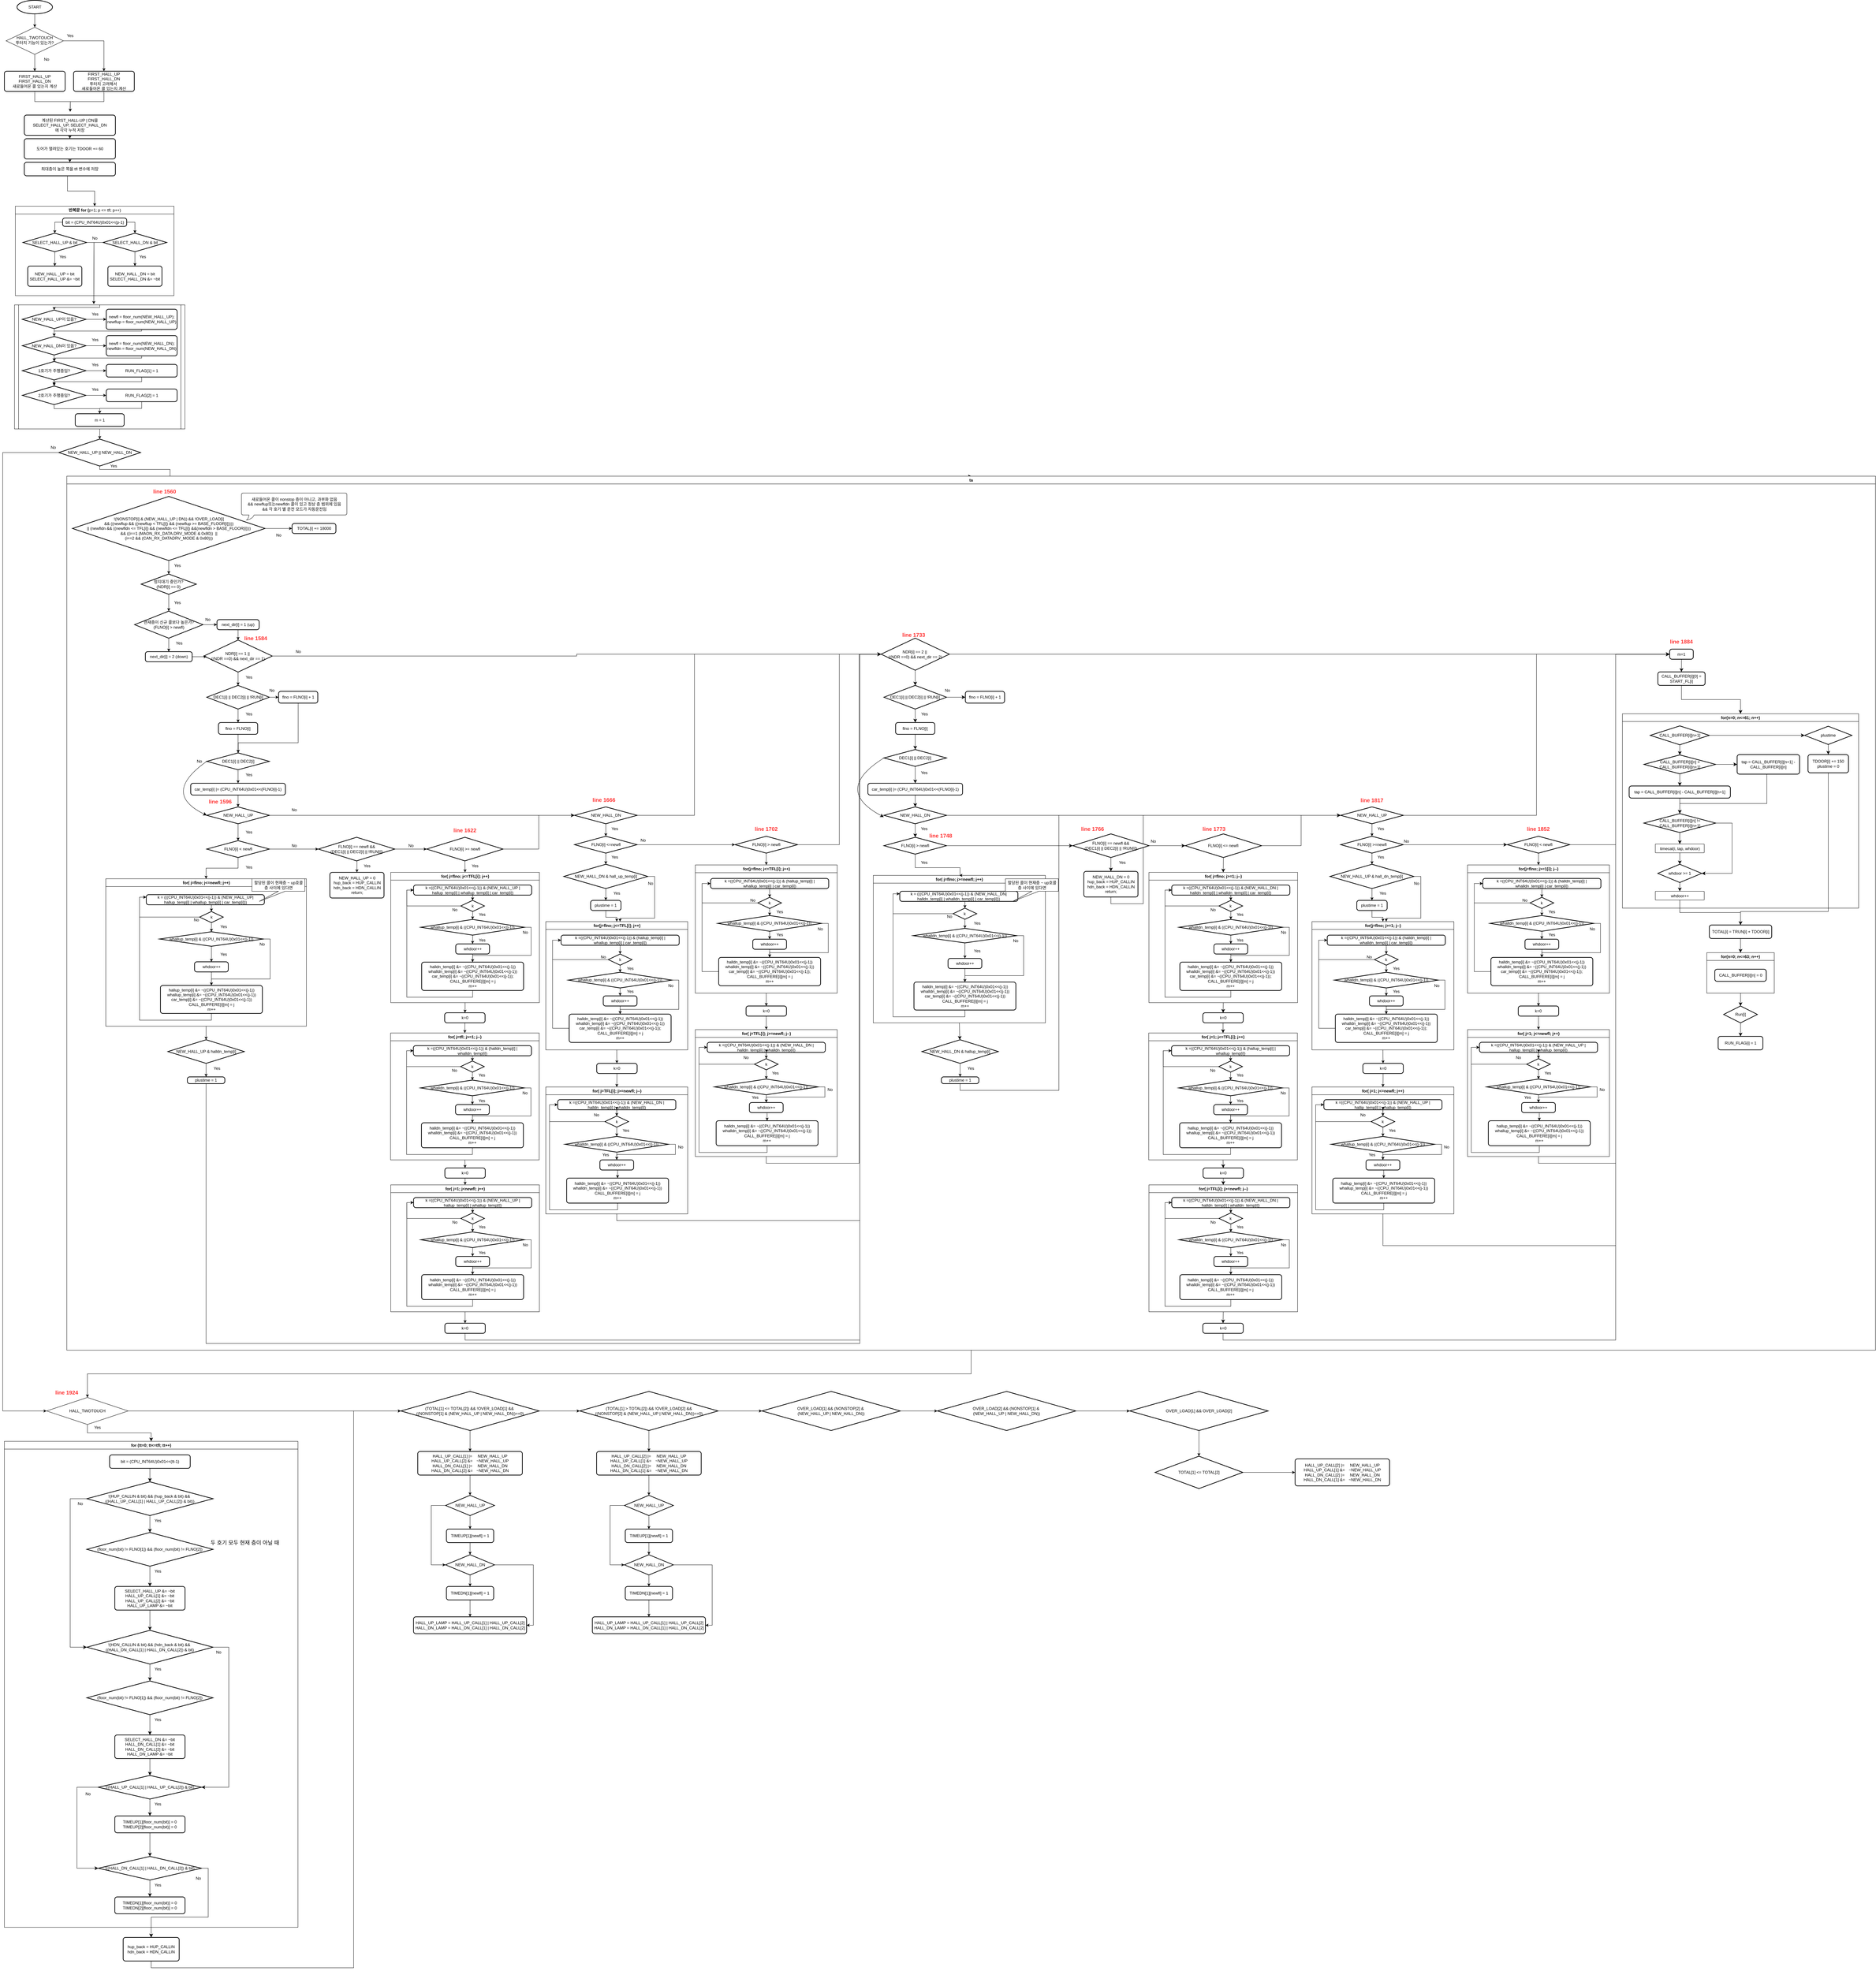 <mxfile version="24.6.2" type="github">
  <diagram id="C5RBs43oDa-KdzZeNtuy" name="Page-1">
    <mxGraphModel dx="1793" dy="975" grid="1" gridSize="10" guides="1" tooltips="1" connect="1" arrows="1" fold="1" page="1" pageScale="1" pageWidth="827" pageHeight="1169" math="0" shadow="0">
      <root>
        <mxCell id="WIyWlLk6GJQsqaUBKTNV-0" />
        <mxCell id="WIyWlLk6GJQsqaUBKTNV-1" parent="WIyWlLk6GJQsqaUBKTNV-0" />
        <mxCell id="VboggQ4ZZs6mZk52aU4b-42" style="edgeStyle=orthogonalEdgeStyle;rounded=0;orthogonalLoop=1;jettySize=auto;html=1;exitX=0.5;exitY=1;exitDx=0;exitDy=0;entryX=0.5;entryY=0;entryDx=0;entryDy=0;" parent="WIyWlLk6GJQsqaUBKTNV-1" source="VboggQ4ZZs6mZk52aU4b-8" target="VboggQ4ZZs6mZk52aU4b-41" edge="1">
          <mxGeometry relative="1" as="geometry" />
        </mxCell>
        <mxCell id="VboggQ4ZZs6mZk52aU4b-8" value="" style="shape=process;whiteSpace=wrap;html=1;backgroundOutline=1;size=0.024;" parent="WIyWlLk6GJQsqaUBKTNV-1" vertex="1">
          <mxGeometry x="55" y="912.5" width="505" height="367.5" as="geometry" />
        </mxCell>
        <mxCell id="E-QepIE0ANGa5jjJBdtW-18" style="edgeStyle=orthogonalEdgeStyle;rounded=0;orthogonalLoop=1;jettySize=auto;html=1;exitX=1;exitY=0.5;exitDx=0;exitDy=0;entryX=0.5;entryY=0;entryDx=0;entryDy=0;" parent="WIyWlLk6GJQsqaUBKTNV-1" source="WIyWlLk6GJQsqaUBKTNV-6" target="WIyWlLk6GJQsqaUBKTNV-7" edge="1">
          <mxGeometry relative="1" as="geometry" />
        </mxCell>
        <mxCell id="WIyWlLk6GJQsqaUBKTNV-6" value="HALL_TWOTOUCH&lt;div&gt;투터치 기능이 있는가?&lt;/div&gt;" style="rhombus;whiteSpace=wrap;html=1;shadow=0;fontFamily=Helvetica;fontSize=12;align=center;strokeWidth=1;spacing=6;spacingTop=-4;" parent="WIyWlLk6GJQsqaUBKTNV-1" vertex="1">
          <mxGeometry x="30" y="90" width="170" height="80" as="geometry" />
        </mxCell>
        <mxCell id="E-QepIE0ANGa5jjJBdtW-20" style="edgeStyle=orthogonalEdgeStyle;rounded=0;orthogonalLoop=1;jettySize=auto;html=1;exitX=0.5;exitY=1;exitDx=0;exitDy=0;entryX=0.5;entryY=0;entryDx=0;entryDy=0;" parent="WIyWlLk6GJQsqaUBKTNV-1" source="WIyWlLk6GJQsqaUBKTNV-7" edge="1">
          <mxGeometry relative="1" as="geometry">
            <mxPoint x="220" y="340" as="targetPoint" />
          </mxGeometry>
        </mxCell>
        <mxCell id="WIyWlLk6GJQsqaUBKTNV-7" value="FIRST_HALL_UP&lt;div&gt;FIRST_HALL_DN&lt;/div&gt;&lt;div&gt;투터치 고려해서&amp;nbsp;&lt;/div&gt;&lt;div&gt;새로들어온 콜 있는지 계산&lt;/div&gt;" style="rounded=1;whiteSpace=wrap;html=1;absoluteArcSize=1;arcSize=14;strokeWidth=2;" parent="WIyWlLk6GJQsqaUBKTNV-1" vertex="1">
          <mxGeometry x="230" y="220" width="180" height="60" as="geometry" />
        </mxCell>
        <mxCell id="E-QepIE0ANGa5jjJBdtW-3" value="START" style="strokeWidth=2;html=1;shape=mxgraph.flowchart.start_1;whiteSpace=wrap;" parent="WIyWlLk6GJQsqaUBKTNV-1" vertex="1">
          <mxGeometry x="62.5" y="10" width="105" height="40" as="geometry" />
        </mxCell>
        <mxCell id="E-QepIE0ANGa5jjJBdtW-4" value="" style="endArrow=classic;html=1;rounded=0;exitX=0.5;exitY=1;exitDx=0;exitDy=0;entryX=0.5;entryY=0;entryDx=0;entryDy=0;" parent="WIyWlLk6GJQsqaUBKTNV-1" source="E-QepIE0ANGa5jjJBdtW-3" target="WIyWlLk6GJQsqaUBKTNV-6" edge="1">
          <mxGeometry width="50" height="50" relative="1" as="geometry">
            <mxPoint x="390" y="430" as="sourcePoint" />
            <mxPoint x="440" y="380" as="targetPoint" />
          </mxGeometry>
        </mxCell>
        <mxCell id="E-QepIE0ANGa5jjJBdtW-7" value="" style="endArrow=classic;html=1;rounded=0;exitX=0.5;exitY=1;exitDx=0;exitDy=0;" parent="WIyWlLk6GJQsqaUBKTNV-1" source="WIyWlLk6GJQsqaUBKTNV-6" edge="1">
          <mxGeometry width="50" height="50" relative="1" as="geometry">
            <mxPoint x="200" y="130" as="sourcePoint" />
            <mxPoint x="115" y="220" as="targetPoint" />
          </mxGeometry>
        </mxCell>
        <mxCell id="E-QepIE0ANGa5jjJBdtW-19" style="edgeStyle=orthogonalEdgeStyle;rounded=0;orthogonalLoop=1;jettySize=auto;html=1;exitX=0.5;exitY=1;exitDx=0;exitDy=0;" parent="WIyWlLk6GJQsqaUBKTNV-1" source="E-QepIE0ANGa5jjJBdtW-9" edge="1">
          <mxGeometry relative="1" as="geometry">
            <mxPoint x="220" y="340" as="targetPoint" />
          </mxGeometry>
        </mxCell>
        <mxCell id="E-QepIE0ANGa5jjJBdtW-9" value="FIRST_HALL_UP&lt;div&gt;FIRST_HALL_DN&lt;/div&gt;&lt;div&gt;새로들어온 콜 있는지 계산&lt;/div&gt;" style="rounded=1;whiteSpace=wrap;html=1;absoluteArcSize=1;arcSize=14;strokeWidth=2;" parent="WIyWlLk6GJQsqaUBKTNV-1" vertex="1">
          <mxGeometry x="25" y="220" width="180" height="60" as="geometry" />
        </mxCell>
        <mxCell id="E-QepIE0ANGa5jjJBdtW-12" value="Yes&lt;span style=&quot;color: rgba(0, 0, 0, 0); font-family: monospace; font-size: 0px; text-align: start; text-wrap: nowrap;&quot;&gt;%3CmxGraphModel%3E%3Croot%3E%3CmxCell%20id%3D%220%22%2F%3E%3CmxCell%20id%3D%221%22%20parent%3D%220%22%2F%3E%3CmxCell%20id%3D%222%22%20value%3D%22FIRST_HALL_UP%26lt%3Bdiv%26gt%3BFIRST_HALL_DN%26lt%3B%2Fdiv%26gt%3B%26lt%3Bdiv%26gt%3B%ED%88%AC%ED%84%B0%EC%B9%98%20%EA%B3%A0%EB%A0%A4%ED%95%B4%EC%84%9C%26amp%3Bnbsp%3B%26lt%3B%2Fdiv%26gt%3B%26lt%3Bdiv%26gt%3B%EC%83%88%EB%A1%9C%EB%93%A4%EC%96%B4%EC%98%A8%20%EC%BD%9C%20%EC%9E%88%EB%8A%94%EC%A7%80%20%EA%B3%84%EC%82%B0%26lt%3B%2Fdiv%26gt%3B%22%20style%3D%22rounded%3D1%3BwhiteSpace%3Dwrap%3Bhtml%3D1%3BfontSize%3D12%3Bglass%3D0%3BstrokeWidth%3D1%3Bshadow%3D0%3B%22%20vertex%3D%221%22%20parent%3D%221%22%3E%3CmxGeometry%20x%3D%22260%22%20y%3D%2290%22%20width%3D%22150%22%20height%3D%2260%22%20as%3D%22geometry%22%2F%3E%3C%2FmxCell%3E%3C%2Froot%3E%3C%2FmxGraphModel%3E&lt;/span&gt;" style="text;html=1;align=center;verticalAlign=middle;whiteSpace=wrap;rounded=0;" parent="WIyWlLk6GJQsqaUBKTNV-1" vertex="1">
          <mxGeometry x="190" y="100" width="60" height="30" as="geometry" />
        </mxCell>
        <mxCell id="E-QepIE0ANGa5jjJBdtW-13" value="&lt;div style=&quot;text-align: center;&quot;&gt;&lt;span style=&quot;text-align: start; background-color: initial;&quot;&gt;No&lt;/span&gt;&lt;span style=&quot;color: rgba(0, 0, 0, 0); font-family: monospace; font-size: 0px; text-align: start; text-wrap: nowrap; background-color: initial;&quot;&gt;%3CmxGraphModel%3E%3Croot%3E%3CmxCell%20id%3D%220%22%2F%3E%3CmxCell%20id%3D%221%22%20parent%3D%220%22%2F%3E%3CmxCell%20id%3D%222%22%20value%3D%22FIRST_HALL_UP%26lt%3Bdiv%26gt%3BFIRST_HALL_DN%26lt%3B%2Fdiv%26gt%3B%26lt%3Bdiv%26gt%3B%ED%88%AC%ED%84%B0%EC%B9%98%20%EA%B3%A0%EB%A0%A4%ED%95%B4%EC%84%9C%26amp%3Bnbsp%3B%26lt%3B%2Fdiv%26gt%3B%26lt%3Bdiv%26gt%3B%EC%83%88%EB%A1%9C%EB%93%A4%EC%96%B4%EC%98%A8%20%EC%BD%9C%20%EC%9E%88%EB%8A%94%EC%A7%80%20%EA%B3%84%EC%82%B0%26lt%3B%2Fdiv%26gt%3B%22%20style%3D%22rounded%3D1%3BwhiteSpace%3Dwrap%3Bhtml%3D1%3BfontSize%3D12%3Bglass%3D0%3BstrokeWidth%3D1%3Bshadow%3D0%3B%22%20vertex%3D%221%22%20parent%3D%221%22%3E%3CmxGeometry%20x%3D%22260%22%20y%3D%2290%22%20width%3D%22150%22%20height%3D%2260%22%20as%3D%22geometry%22%2F%3E%3C%2FmxCell%3E%3C%2Froot%3E%3C%2FmxGraphModel%3E&lt;/span&gt;&lt;/div&gt;" style="text;html=1;align=center;verticalAlign=middle;whiteSpace=wrap;rounded=0;" parent="WIyWlLk6GJQsqaUBKTNV-1" vertex="1">
          <mxGeometry x="120" y="170" width="60" height="30" as="geometry" />
        </mxCell>
        <mxCell id="E-QepIE0ANGa5jjJBdtW-44" style="edgeStyle=orthogonalEdgeStyle;rounded=0;orthogonalLoop=1;jettySize=auto;html=1;exitX=0.474;exitY=1.025;exitDx=0;exitDy=0;entryX=0.5;entryY=0;entryDx=0;entryDy=0;exitPerimeter=0;" parent="WIyWlLk6GJQsqaUBKTNV-1" source="E-QepIE0ANGa5jjJBdtW-24" target="E-QepIE0ANGa5jjJBdtW-27" edge="1">
          <mxGeometry relative="1" as="geometry">
            <mxPoint x="220" y="540" as="sourcePoint" />
          </mxGeometry>
        </mxCell>
        <mxCell id="VboggQ4ZZs6mZk52aU4b-39" style="edgeStyle=orthogonalEdgeStyle;rounded=0;orthogonalLoop=1;jettySize=auto;html=1;exitX=0.5;exitY=1;exitDx=0;exitDy=0;entryX=0.5;entryY=0;entryDx=0;entryDy=0;" parent="WIyWlLk6GJQsqaUBKTNV-1" source="E-QepIE0ANGa5jjJBdtW-22" target="E-QepIE0ANGa5jjJBdtW-23" edge="1">
          <mxGeometry relative="1" as="geometry" />
        </mxCell>
        <mxCell id="E-QepIE0ANGa5jjJBdtW-22" value="계산된 FIRST_HALL-UP | DN을SELECT_HALL_UP,&amp;nbsp;&lt;span style=&quot;background-color: initial;&quot;&gt;SELECT_HALL_DN&lt;/span&gt;&lt;div&gt;에 각각 누적 저장&lt;/div&gt;" style="rounded=1;whiteSpace=wrap;html=1;absoluteArcSize=1;arcSize=14;strokeWidth=2;" parent="WIyWlLk6GJQsqaUBKTNV-1" vertex="1">
          <mxGeometry x="84" y="350" width="270" height="60" as="geometry" />
        </mxCell>
        <mxCell id="VboggQ4ZZs6mZk52aU4b-40" style="edgeStyle=orthogonalEdgeStyle;rounded=0;orthogonalLoop=1;jettySize=auto;html=1;exitX=0.5;exitY=1;exitDx=0;exitDy=0;entryX=0.5;entryY=0;entryDx=0;entryDy=0;" parent="WIyWlLk6GJQsqaUBKTNV-1" source="E-QepIE0ANGa5jjJBdtW-23" target="E-QepIE0ANGa5jjJBdtW-24" edge="1">
          <mxGeometry relative="1" as="geometry" />
        </mxCell>
        <mxCell id="E-QepIE0ANGa5jjJBdtW-23" value="도어가 열려있는 호기는 TDOOR += 60" style="rounded=1;whiteSpace=wrap;html=1;absoluteArcSize=1;arcSize=14;strokeWidth=2;" parent="WIyWlLk6GJQsqaUBKTNV-1" vertex="1">
          <mxGeometry x="84" y="420" width="270" height="60" as="geometry" />
        </mxCell>
        <mxCell id="E-QepIE0ANGa5jjJBdtW-24" value="최대층이 높은 쪽을 tfl 변수에 저장" style="rounded=1;whiteSpace=wrap;html=1;absoluteArcSize=1;arcSize=14;strokeWidth=2;" parent="WIyWlLk6GJQsqaUBKTNV-1" vertex="1">
          <mxGeometry x="84" y="490" width="270" height="40" as="geometry" />
        </mxCell>
        <mxCell id="E-QepIE0ANGa5jjJBdtW-27" value="반복문 for (&lt;span style=&quot;font-weight: 400;&quot;&gt;p=1; p &amp;lt;= tfl; p++)&lt;/span&gt;" style="swimlane;whiteSpace=wrap;html=1;" parent="WIyWlLk6GJQsqaUBKTNV-1" vertex="1">
          <mxGeometry x="57.5" y="620" width="470" height="265" as="geometry" />
        </mxCell>
        <mxCell id="E-QepIE0ANGa5jjJBdtW-36" style="edgeStyle=orthogonalEdgeStyle;rounded=0;orthogonalLoop=1;jettySize=auto;html=1;exitX=1;exitY=0.5;exitDx=0;exitDy=0;entryX=0.5;entryY=0;entryDx=0;entryDy=0;" parent="E-QepIE0ANGa5jjJBdtW-27" source="E-QepIE0ANGa5jjJBdtW-28" target="E-QepIE0ANGa5jjJBdtW-30" edge="1">
          <mxGeometry relative="1" as="geometry" />
        </mxCell>
        <mxCell id="E-QepIE0ANGa5jjJBdtW-37" style="edgeStyle=orthogonalEdgeStyle;rounded=0;orthogonalLoop=1;jettySize=auto;html=1;exitX=0;exitY=0.5;exitDx=0;exitDy=0;entryX=0.5;entryY=0;entryDx=0;entryDy=0;" parent="E-QepIE0ANGa5jjJBdtW-27" source="E-QepIE0ANGa5jjJBdtW-28" target="E-QepIE0ANGa5jjJBdtW-29" edge="1">
          <mxGeometry relative="1" as="geometry" />
        </mxCell>
        <mxCell id="E-QepIE0ANGa5jjJBdtW-28" value="bit = (CPU_INT64U)0x01&amp;lt;&amp;lt;(p-1)" style="rounded=1;whiteSpace=wrap;html=1;absoluteArcSize=1;arcSize=14;strokeWidth=2;" parent="E-QepIE0ANGa5jjJBdtW-27" vertex="1">
          <mxGeometry x="140" y="35" width="190" height="25" as="geometry" />
        </mxCell>
        <mxCell id="E-QepIE0ANGa5jjJBdtW-32" value="" style="edgeStyle=orthogonalEdgeStyle;rounded=0;orthogonalLoop=1;jettySize=auto;html=1;" parent="E-QepIE0ANGa5jjJBdtW-27" source="E-QepIE0ANGa5jjJBdtW-29" target="E-QepIE0ANGa5jjJBdtW-31" edge="1">
          <mxGeometry relative="1" as="geometry" />
        </mxCell>
        <mxCell id="E-QepIE0ANGa5jjJBdtW-29" value="SELECT_HALL_UP &amp;amp; bit" style="strokeWidth=2;html=1;shape=mxgraph.flowchart.decision;whiteSpace=wrap;" parent="E-QepIE0ANGa5jjJBdtW-27" vertex="1">
          <mxGeometry x="22.5" y="80" width="188.75" height="55" as="geometry" />
        </mxCell>
        <mxCell id="E-QepIE0ANGa5jjJBdtW-35" style="edgeStyle=orthogonalEdgeStyle;rounded=0;orthogonalLoop=1;jettySize=auto;html=1;exitX=0.5;exitY=1;exitDx=0;exitDy=0;entryX=0.5;entryY=0;entryDx=0;entryDy=0;" parent="E-QepIE0ANGa5jjJBdtW-27" source="E-QepIE0ANGa5jjJBdtW-30" target="E-QepIE0ANGa5jjJBdtW-34" edge="1">
          <mxGeometry relative="1" as="geometry" />
        </mxCell>
        <mxCell id="VboggQ4ZZs6mZk52aU4b-11" style="edgeStyle=orthogonalEdgeStyle;rounded=0;orthogonalLoop=1;jettySize=auto;html=1;exitX=0;exitY=0.5;exitDx=0;exitDy=0;" parent="E-QepIE0ANGa5jjJBdtW-27" source="E-QepIE0ANGa5jjJBdtW-30" edge="1">
          <mxGeometry relative="1" as="geometry">
            <mxPoint x="232.5" y="290" as="targetPoint" />
          </mxGeometry>
        </mxCell>
        <mxCell id="E-QepIE0ANGa5jjJBdtW-30" value="SELECT_HALL_DN &amp;amp; bit" style="strokeWidth=2;html=1;shape=mxgraph.flowchart.decision;whiteSpace=wrap;" parent="E-QepIE0ANGa5jjJBdtW-27" vertex="1">
          <mxGeometry x="260" y="80" width="188.75" height="55" as="geometry" />
        </mxCell>
        <mxCell id="E-QepIE0ANGa5jjJBdtW-31" value="NEW_HALL _UP = bit&lt;div&gt;SELECT_HALL_UP &amp;amp;= ~bit&lt;/div&gt;" style="rounded=1;whiteSpace=wrap;html=1;absoluteArcSize=1;arcSize=14;strokeWidth=2;" parent="E-QepIE0ANGa5jjJBdtW-27" vertex="1">
          <mxGeometry x="36.72" y="177.5" width="160.31" height="60" as="geometry" />
        </mxCell>
        <mxCell id="E-QepIE0ANGa5jjJBdtW-34" value="NEW_HALL _DN = bit&lt;div&gt;SELECT_HALL_DN &amp;amp;= ~bit&lt;/div&gt;" style="rounded=1;whiteSpace=wrap;html=1;absoluteArcSize=1;arcSize=14;strokeWidth=2;" parent="E-QepIE0ANGa5jjJBdtW-27" vertex="1">
          <mxGeometry x="274.22" y="177.5" width="160.31" height="60" as="geometry" />
        </mxCell>
        <mxCell id="E-QepIE0ANGa5jjJBdtW-38" value="Yes&lt;span style=&quot;color: rgba(0, 0, 0, 0); font-family: monospace; font-size: 0px; text-align: start; text-wrap: nowrap;&quot;&gt;%3CmxGraphModel%3E%3Croot%3E%3CmxCell%20id%3D%220%22%2F%3E%3CmxCell%20id%3D%221%22%20parent%3D%220%22%2F%3E%3CmxCell%20id%3D%222%22%20value%3D%22FIRST_HALL_UP%26lt%3Bdiv%26gt%3BFIRST_HALL_DN%26lt%3B%2Fdiv%26gt%3B%26lt%3Bdiv%26gt%3B%ED%88%AC%ED%84%B0%EC%B9%98%20%EA%B3%A0%EB%A0%A4%ED%95%B4%EC%84%9C%26amp%3Bnbsp%3B%26lt%3B%2Fdiv%26gt%3B%26lt%3Bdiv%26gt%3B%EC%83%88%EB%A1%9C%EB%93%A4%EC%96%B4%EC%98%A8%20%EC%BD%9C%20%EC%9E%88%EB%8A%94%EC%A7%80%20%EA%B3%84%EC%82%B0%26lt%3B%2Fdiv%26gt%3B%22%20style%3D%22rounded%3D1%3BwhiteSpace%3Dwrap%3Bhtml%3D1%3BfontSize%3D12%3Bglass%3D0%3BstrokeWidth%3D1%3Bshadow%3D0%3B%22%20vertex%3D%221%22%20parent%3D%221%22%3E%3CmxGeometry%20x%3D%22260%22%20y%3D%2290%22%20width%3D%22150%22%20height%3D%2260%22%20as%3D%22geometry%22%2F%3E%3C%2FmxCell%3E%3C%2Froot%3E%3C%2FmxGraphModel%3E&lt;/span&gt;" style="text;html=1;align=center;verticalAlign=middle;whiteSpace=wrap;rounded=0;" parent="E-QepIE0ANGa5jjJBdtW-27" vertex="1">
          <mxGeometry x="110" y="135" width="60" height="30" as="geometry" />
        </mxCell>
        <mxCell id="E-QepIE0ANGa5jjJBdtW-39" value="Yes&lt;span style=&quot;color: rgba(0, 0, 0, 0); font-family: monospace; font-size: 0px; text-align: start; text-wrap: nowrap;&quot;&gt;%3CmxGraphModel%3E%3Croot%3E%3CmxCell%20id%3D%220%22%2F%3E%3CmxCell%20id%3D%221%22%20parent%3D%220%22%2F%3E%3CmxCell%20id%3D%222%22%20value%3D%22FIRST_HALL_UP%26lt%3Bdiv%26gt%3BFIRST_HALL_DN%26lt%3B%2Fdiv%26gt%3B%26lt%3Bdiv%26gt%3B%ED%88%AC%ED%84%B0%EC%B9%98%20%EA%B3%A0%EB%A0%A4%ED%95%B4%EC%84%9C%26amp%3Bnbsp%3B%26lt%3B%2Fdiv%26gt%3B%26lt%3Bdiv%26gt%3B%EC%83%88%EB%A1%9C%EB%93%A4%EC%96%B4%EC%98%A8%20%EC%BD%9C%20%EC%9E%88%EB%8A%94%EC%A7%80%20%EA%B3%84%EC%82%B0%26lt%3B%2Fdiv%26gt%3B%22%20style%3D%22rounded%3D1%3BwhiteSpace%3Dwrap%3Bhtml%3D1%3BfontSize%3D12%3Bglass%3D0%3BstrokeWidth%3D1%3Bshadow%3D0%3B%22%20vertex%3D%221%22%20parent%3D%221%22%3E%3CmxGeometry%20x%3D%22260%22%20y%3D%2290%22%20width%3D%22150%22%20height%3D%2260%22%20as%3D%22geometry%22%2F%3E%3C%2FmxCell%3E%3C%2Froot%3E%3C%2FmxGraphModel%3E&lt;/span&gt;" style="text;html=1;align=center;verticalAlign=middle;whiteSpace=wrap;rounded=0;" parent="E-QepIE0ANGa5jjJBdtW-27" vertex="1">
          <mxGeometry x="347" y="135" width="60" height="30" as="geometry" />
        </mxCell>
        <mxCell id="E-QepIE0ANGa5jjJBdtW-50" value="&lt;div style=&quot;text-align: center;&quot;&gt;&lt;span style=&quot;text-align: start; background-color: initial;&quot;&gt;No&lt;/span&gt;&lt;span style=&quot;color: rgba(0, 0, 0, 0); font-family: monospace; font-size: 0px; text-align: start; text-wrap: nowrap; background-color: initial;&quot;&gt;%3CmxGraphModel%3E%3Croot%3E%3CmxCell%20id%3D%220%22%2F%3E%3CmxCell%20id%3D%221%22%20parent%3D%220%22%2F%3E%3CmxCell%20id%3D%222%22%20value%3D%22FIRST_HALL_UP%26lt%3Bdiv%26gt%3BFIRST_HALL_DN%26lt%3B%2Fdiv%26gt%3B%26lt%3Bdiv%26gt%3B%ED%88%AC%ED%84%B0%EC%B9%98%20%EA%B3%A0%EB%A0%A4%ED%95%B4%EC%84%9C%26amp%3Bnbsp%3B%26lt%3B%2Fdiv%26gt%3B%26lt%3Bdiv%26gt%3B%EC%83%88%EB%A1%9C%EB%93%A4%EC%96%B4%EC%98%A8%20%EC%BD%9C%20%EC%9E%88%EB%8A%94%EC%A7%80%20%EA%B3%84%EC%82%B0%26lt%3B%2Fdiv%26gt%3B%22%20style%3D%22rounded%3D1%3BwhiteSpace%3Dwrap%3Bhtml%3D1%3BfontSize%3D12%3Bglass%3D0%3BstrokeWidth%3D1%3Bshadow%3D0%3B%22%20vertex%3D%221%22%20parent%3D%221%22%3E%3CmxGeometry%20x%3D%22260%22%20y%3D%2290%22%20width%3D%22150%22%20height%3D%2260%22%20as%3D%22geometry%22%2F%3E%3C%2FmxCell%3E%3C%2Froot%3E%3C%2FmxGraphModel%3E&lt;/span&gt;&lt;/div&gt;" style="text;html=1;align=center;verticalAlign=middle;whiteSpace=wrap;rounded=0;" parent="E-QepIE0ANGa5jjJBdtW-27" vertex="1">
          <mxGeometry x="205" y="80" width="60" height="30" as="geometry" />
        </mxCell>
        <mxCell id="VboggQ4ZZs6mZk52aU4b-6" style="edgeStyle=orthogonalEdgeStyle;rounded=0;orthogonalLoop=1;jettySize=auto;html=1;exitX=1;exitY=0.5;exitDx=0;exitDy=0;entryX=0;entryY=0.5;entryDx=0;entryDy=0;" parent="WIyWlLk6GJQsqaUBKTNV-1" source="E-QepIE0ANGa5jjJBdtW-45" target="E-QepIE0ANGa5jjJBdtW-53" edge="1">
          <mxGeometry relative="1" as="geometry" />
        </mxCell>
        <mxCell id="VboggQ4ZZs6mZk52aU4b-26" style="edgeStyle=orthogonalEdgeStyle;rounded=0;orthogonalLoop=1;jettySize=auto;html=1;exitX=0.5;exitY=1;exitDx=0;exitDy=0;entryX=0.5;entryY=0;entryDx=0;entryDy=0;" parent="WIyWlLk6GJQsqaUBKTNV-1" source="E-QepIE0ANGa5jjJBdtW-45" target="E-QepIE0ANGa5jjJBdtW-48" edge="1">
          <mxGeometry relative="1" as="geometry" />
        </mxCell>
        <mxCell id="E-QepIE0ANGa5jjJBdtW-45" value="NEW_HALL_UP이 있음?" style="strokeWidth=2;html=1;shape=mxgraph.flowchart.decision;whiteSpace=wrap;" parent="WIyWlLk6GJQsqaUBKTNV-1" vertex="1">
          <mxGeometry x="78.12" y="927.75" width="188.75" height="55" as="geometry" />
        </mxCell>
        <mxCell id="VboggQ4ZZs6mZk52aU4b-7" style="edgeStyle=orthogonalEdgeStyle;rounded=0;orthogonalLoop=1;jettySize=auto;html=1;exitX=1;exitY=0.5;exitDx=0;exitDy=0;entryX=0;entryY=0.5;entryDx=0;entryDy=0;" parent="WIyWlLk6GJQsqaUBKTNV-1" source="E-QepIE0ANGa5jjJBdtW-48" target="VboggQ4ZZs6mZk52aU4b-0" edge="1">
          <mxGeometry relative="1" as="geometry" />
        </mxCell>
        <mxCell id="VboggQ4ZZs6mZk52aU4b-31" style="edgeStyle=orthogonalEdgeStyle;rounded=0;orthogonalLoop=1;jettySize=auto;html=1;exitX=0.5;exitY=1;exitDx=0;exitDy=0;entryX=0.5;entryY=0;entryDx=0;entryDy=0;" parent="WIyWlLk6GJQsqaUBKTNV-1" source="E-QepIE0ANGa5jjJBdtW-48" target="VboggQ4ZZs6mZk52aU4b-13" edge="1">
          <mxGeometry relative="1" as="geometry" />
        </mxCell>
        <mxCell id="E-QepIE0ANGa5jjJBdtW-48" value="NEW_HALL_DN이 있음?" style="strokeWidth=2;html=1;shape=mxgraph.flowchart.decision;whiteSpace=wrap;" parent="WIyWlLk6GJQsqaUBKTNV-1" vertex="1">
          <mxGeometry x="78.12" y="1006" width="188.75" height="55" as="geometry" />
        </mxCell>
        <mxCell id="E-QepIE0ANGa5jjJBdtW-52" value="Yes&lt;span style=&quot;color: rgba(0, 0, 0, 0); font-family: monospace; font-size: 0px; text-align: start; text-wrap: nowrap;&quot;&gt;%3CmxGraphModel%3E%3Croot%3E%3CmxCell%20id%3D%220%22%2F%3E%3CmxCell%20id%3D%221%22%20parent%3D%220%22%2F%3E%3CmxCell%20id%3D%222%22%20value%3D%22FIRST_HALL_UP%26lt%3Bdiv%26gt%3BFIRST_HALL_DN%26lt%3B%2Fdiv%26gt%3B%26lt%3Bdiv%26gt%3B%ED%88%AC%ED%84%B0%EC%B9%98%20%EA%B3%A0%EB%A0%A4%ED%95%B4%EC%84%9C%26amp%3Bnbsp%3B%26lt%3B%2Fdiv%26gt%3B%26lt%3Bdiv%26gt%3B%EC%83%88%EB%A1%9C%EB%93%A4%EC%96%B4%EC%98%A8%20%EC%BD%9C%20%EC%9E%88%EB%8A%94%EC%A7%80%20%EA%B3%84%EC%82%B0%26lt%3B%2Fdiv%26gt%3B%22%20style%3D%22rounded%3D1%3BwhiteSpace%3Dwrap%3Bhtml%3D1%3BfontSize%3D12%3Bglass%3D0%3BstrokeWidth%3D1%3Bshadow%3D0%3B%22%20vertex%3D%221%22%20parent%3D%221%22%3E%3CmxGeometry%20x%3D%22260%22%20y%3D%2290%22%20width%3D%22150%22%20height%3D%2260%22%20as%3D%22geometry%22%2F%3E%3C%2FmxCell%3E%3C%2Froot%3E%3C%2FmxGraphModel%3E&lt;/span&gt;" style="text;html=1;align=center;verticalAlign=middle;whiteSpace=wrap;rounded=0;" parent="WIyWlLk6GJQsqaUBKTNV-1" vertex="1">
          <mxGeometry x="264" y="925.25" width="60" height="30" as="geometry" />
        </mxCell>
        <mxCell id="VboggQ4ZZs6mZk52aU4b-30" style="edgeStyle=orthogonalEdgeStyle;rounded=0;orthogonalLoop=1;jettySize=auto;html=1;exitX=0.5;exitY=1;exitDx=0;exitDy=0;entryX=0.5;entryY=0;entryDx=0;entryDy=0;" parent="WIyWlLk6GJQsqaUBKTNV-1" source="E-QepIE0ANGa5jjJBdtW-53" target="E-QepIE0ANGa5jjJBdtW-48" edge="1">
          <mxGeometry relative="1" as="geometry">
            <Array as="points">
              <mxPoint x="432" y="990" />
              <mxPoint x="173" y="990" />
            </Array>
          </mxGeometry>
        </mxCell>
        <mxCell id="E-QepIE0ANGa5jjJBdtW-53" value="newfl = floor_num(NEW_HALL_UP); newflup = floor_num(NEW_HALL_UP)" style="rounded=1;whiteSpace=wrap;html=1;absoluteArcSize=1;arcSize=14;strokeWidth=2;" parent="WIyWlLk6GJQsqaUBKTNV-1" vertex="1">
          <mxGeometry x="326.87" y="925.25" width="210" height="60" as="geometry" />
        </mxCell>
        <mxCell id="VboggQ4ZZs6mZk52aU4b-32" style="edgeStyle=orthogonalEdgeStyle;rounded=0;orthogonalLoop=1;jettySize=auto;html=1;exitX=0.5;exitY=1;exitDx=0;exitDy=0;" parent="WIyWlLk6GJQsqaUBKTNV-1" source="VboggQ4ZZs6mZk52aU4b-0" target="VboggQ4ZZs6mZk52aU4b-13" edge="1">
          <mxGeometry relative="1" as="geometry">
            <Array as="points">
              <mxPoint x="432" y="1070" />
              <mxPoint x="173" y="1070" />
            </Array>
          </mxGeometry>
        </mxCell>
        <mxCell id="VboggQ4ZZs6mZk52aU4b-0" value="newfl = floor_num(NEW_HALL_DN); newfldn = floor_num(NEW_HALL_DN)" style="rounded=1;whiteSpace=wrap;html=1;absoluteArcSize=1;arcSize=14;strokeWidth=2;" parent="WIyWlLk6GJQsqaUBKTNV-1" vertex="1">
          <mxGeometry x="326.87" y="1003.5" width="210" height="60" as="geometry" />
        </mxCell>
        <mxCell id="VboggQ4ZZs6mZk52aU4b-1" value="Yes&lt;span style=&quot;color: rgba(0, 0, 0, 0); font-family: monospace; font-size: 0px; text-align: start; text-wrap: nowrap;&quot;&gt;%3CmxGraphModel%3E%3Croot%3E%3CmxCell%20id%3D%220%22%2F%3E%3CmxCell%20id%3D%221%22%20parent%3D%220%22%2F%3E%3CmxCell%20id%3D%222%22%20value%3D%22FIRST_HALL_UP%26lt%3Bdiv%26gt%3BFIRST_HALL_DN%26lt%3B%2Fdiv%26gt%3B%26lt%3Bdiv%26gt%3B%ED%88%AC%ED%84%B0%EC%B9%98%20%EA%B3%A0%EB%A0%A4%ED%95%B4%EC%84%9C%26amp%3Bnbsp%3B%26lt%3B%2Fdiv%26gt%3B%26lt%3Bdiv%26gt%3B%EC%83%88%EB%A1%9C%EB%93%A4%EC%96%B4%EC%98%A8%20%EC%BD%9C%20%EC%9E%88%EB%8A%94%EC%A7%80%20%EA%B3%84%EC%82%B0%26lt%3B%2Fdiv%26gt%3B%22%20style%3D%22rounded%3D1%3BwhiteSpace%3Dwrap%3Bhtml%3D1%3BfontSize%3D12%3Bglass%3D0%3BstrokeWidth%3D1%3Bshadow%3D0%3B%22%20vertex%3D%221%22%20parent%3D%221%22%3E%3CmxGeometry%20x%3D%22260%22%20y%3D%2290%22%20width%3D%22150%22%20height%3D%2260%22%20as%3D%22geometry%22%2F%3E%3C%2FmxCell%3E%3C%2Froot%3E%3C%2FmxGraphModel%3E&lt;/span&gt;" style="text;html=1;align=center;verticalAlign=middle;whiteSpace=wrap;rounded=0;" parent="WIyWlLk6GJQsqaUBKTNV-1" vertex="1">
          <mxGeometry x="264" y="1001" width="60" height="30" as="geometry" />
        </mxCell>
        <mxCell id="VboggQ4ZZs6mZk52aU4b-10" style="edgeStyle=orthogonalEdgeStyle;rounded=0;orthogonalLoop=1;jettySize=auto;html=1;exitX=1;exitY=0.5;exitDx=0;exitDy=0;" parent="WIyWlLk6GJQsqaUBKTNV-1" source="E-QepIE0ANGa5jjJBdtW-29" edge="1">
          <mxGeometry relative="1" as="geometry">
            <mxPoint x="290" y="910" as="targetPoint" />
          </mxGeometry>
        </mxCell>
        <mxCell id="VboggQ4ZZs6mZk52aU4b-12" style="edgeStyle=orthogonalEdgeStyle;rounded=0;orthogonalLoop=1;jettySize=auto;html=1;exitX=1;exitY=0.5;exitDx=0;exitDy=0;entryX=0;entryY=0.5;entryDx=0;entryDy=0;" parent="WIyWlLk6GJQsqaUBKTNV-1" source="VboggQ4ZZs6mZk52aU4b-13" target="VboggQ4ZZs6mZk52aU4b-14" edge="1">
          <mxGeometry relative="1" as="geometry" />
        </mxCell>
        <mxCell id="VboggQ4ZZs6mZk52aU4b-34" style="edgeStyle=orthogonalEdgeStyle;rounded=0;orthogonalLoop=1;jettySize=auto;html=1;exitX=0.5;exitY=1;exitDx=0;exitDy=0;" parent="WIyWlLk6GJQsqaUBKTNV-1" source="VboggQ4ZZs6mZk52aU4b-13" edge="1">
          <mxGeometry relative="1" as="geometry">
            <mxPoint x="172" y="1150" as="targetPoint" />
          </mxGeometry>
        </mxCell>
        <mxCell id="VboggQ4ZZs6mZk52aU4b-13" value="1호기가 주행중임?" style="strokeWidth=2;html=1;shape=mxgraph.flowchart.decision;whiteSpace=wrap;" parent="WIyWlLk6GJQsqaUBKTNV-1" vertex="1">
          <mxGeometry x="78.12" y="1080" width="188.75" height="55" as="geometry" />
        </mxCell>
        <mxCell id="VboggQ4ZZs6mZk52aU4b-33" style="edgeStyle=orthogonalEdgeStyle;rounded=0;orthogonalLoop=1;jettySize=auto;html=1;exitX=0.5;exitY=1;exitDx=0;exitDy=0;entryX=0.5;entryY=0;entryDx=0;entryDy=0;" parent="WIyWlLk6GJQsqaUBKTNV-1" source="VboggQ4ZZs6mZk52aU4b-14" target="VboggQ4ZZs6mZk52aU4b-17" edge="1">
          <mxGeometry relative="1" as="geometry">
            <Array as="points">
              <mxPoint x="432" y="1140" />
              <mxPoint x="173" y="1140" />
            </Array>
          </mxGeometry>
        </mxCell>
        <mxCell id="VboggQ4ZZs6mZk52aU4b-14" value="RUN_FLAG[1] = 1" style="rounded=1;whiteSpace=wrap;html=1;absoluteArcSize=1;arcSize=14;strokeWidth=2;" parent="WIyWlLk6GJQsqaUBKTNV-1" vertex="1">
          <mxGeometry x="326.87" y="1088.75" width="210" height="37.5" as="geometry" />
        </mxCell>
        <mxCell id="VboggQ4ZZs6mZk52aU4b-15" value="Yes&lt;span style=&quot;color: rgba(0, 0, 0, 0); font-family: monospace; font-size: 0px; text-align: start; text-wrap: nowrap;&quot;&gt;%3CmxGraphModel%3E%3Croot%3E%3CmxCell%20id%3D%220%22%2F%3E%3CmxCell%20id%3D%221%22%20parent%3D%220%22%2F%3E%3CmxCell%20id%3D%222%22%20value%3D%22FIRST_HALL_UP%26lt%3Bdiv%26gt%3BFIRST_HALL_DN%26lt%3B%2Fdiv%26gt%3B%26lt%3Bdiv%26gt%3B%ED%88%AC%ED%84%B0%EC%B9%98%20%EA%B3%A0%EB%A0%A4%ED%95%B4%EC%84%9C%26amp%3Bnbsp%3B%26lt%3B%2Fdiv%26gt%3B%26lt%3Bdiv%26gt%3B%EC%83%88%EB%A1%9C%EB%93%A4%EC%96%B4%EC%98%A8%20%EC%BD%9C%20%EC%9E%88%EB%8A%94%EC%A7%80%20%EA%B3%84%EC%82%B0%26lt%3B%2Fdiv%26gt%3B%22%20style%3D%22rounded%3D1%3BwhiteSpace%3Dwrap%3Bhtml%3D1%3BfontSize%3D12%3Bglass%3D0%3BstrokeWidth%3D1%3Bshadow%3D0%3B%22%20vertex%3D%221%22%20parent%3D%221%22%3E%3CmxGeometry%20x%3D%22260%22%20y%3D%2290%22%20width%3D%22150%22%20height%3D%2260%22%20as%3D%22geometry%22%2F%3E%3C%2FmxCell%3E%3C%2Froot%3E%3C%2FmxGraphModel%3E&lt;/span&gt;" style="text;html=1;align=center;verticalAlign=middle;whiteSpace=wrap;rounded=0;" parent="WIyWlLk6GJQsqaUBKTNV-1" vertex="1">
          <mxGeometry x="264" y="1075" width="60" height="30" as="geometry" />
        </mxCell>
        <mxCell id="VboggQ4ZZs6mZk52aU4b-16" style="edgeStyle=orthogonalEdgeStyle;rounded=0;orthogonalLoop=1;jettySize=auto;html=1;exitX=1;exitY=0.5;exitDx=0;exitDy=0;entryX=0;entryY=0.5;entryDx=0;entryDy=0;" parent="WIyWlLk6GJQsqaUBKTNV-1" source="VboggQ4ZZs6mZk52aU4b-17" target="VboggQ4ZZs6mZk52aU4b-18" edge="1">
          <mxGeometry relative="1" as="geometry" />
        </mxCell>
        <mxCell id="VboggQ4ZZs6mZk52aU4b-35" style="edgeStyle=orthogonalEdgeStyle;rounded=0;orthogonalLoop=1;jettySize=auto;html=1;exitX=0.5;exitY=1;exitDx=0;exitDy=0;entryX=0.5;entryY=0;entryDx=0;entryDy=0;" parent="WIyWlLk6GJQsqaUBKTNV-1" source="VboggQ4ZZs6mZk52aU4b-17" target="VboggQ4ZZs6mZk52aU4b-20" edge="1">
          <mxGeometry relative="1" as="geometry">
            <Array as="points">
              <mxPoint x="173" y="1220" />
              <mxPoint x="308" y="1220" />
            </Array>
          </mxGeometry>
        </mxCell>
        <mxCell id="VboggQ4ZZs6mZk52aU4b-17" value="2호기가 주행중임?" style="strokeWidth=2;html=1;shape=mxgraph.flowchart.decision;whiteSpace=wrap;" parent="WIyWlLk6GJQsqaUBKTNV-1" vertex="1">
          <mxGeometry x="78.12" y="1153" width="188.75" height="55" as="geometry" />
        </mxCell>
        <mxCell id="VboggQ4ZZs6mZk52aU4b-38" style="edgeStyle=orthogonalEdgeStyle;rounded=0;orthogonalLoop=1;jettySize=auto;html=1;exitX=0.5;exitY=1;exitDx=0;exitDy=0;entryX=0.5;entryY=0;entryDx=0;entryDy=0;" parent="WIyWlLk6GJQsqaUBKTNV-1" source="VboggQ4ZZs6mZk52aU4b-18" target="VboggQ4ZZs6mZk52aU4b-20" edge="1">
          <mxGeometry relative="1" as="geometry" />
        </mxCell>
        <mxCell id="VboggQ4ZZs6mZk52aU4b-18" value="RUN_FLAG[2] = 1" style="rounded=1;whiteSpace=wrap;html=1;absoluteArcSize=1;arcSize=14;strokeWidth=2;" parent="WIyWlLk6GJQsqaUBKTNV-1" vertex="1">
          <mxGeometry x="326.87" y="1161.75" width="210" height="37.5" as="geometry" />
        </mxCell>
        <mxCell id="VboggQ4ZZs6mZk52aU4b-19" value="Yes&lt;span style=&quot;color: rgba(0, 0, 0, 0); font-family: monospace; font-size: 0px; text-align: start; text-wrap: nowrap;&quot;&gt;%3CmxGraphModel%3E%3Croot%3E%3CmxCell%20id%3D%220%22%2F%3E%3CmxCell%20id%3D%221%22%20parent%3D%220%22%2F%3E%3CmxCell%20id%3D%222%22%20value%3D%22FIRST_HALL_UP%26lt%3Bdiv%26gt%3BFIRST_HALL_DN%26lt%3B%2Fdiv%26gt%3B%26lt%3Bdiv%26gt%3B%ED%88%AC%ED%84%B0%EC%B9%98%20%EA%B3%A0%EB%A0%A4%ED%95%B4%EC%84%9C%26amp%3Bnbsp%3B%26lt%3B%2Fdiv%26gt%3B%26lt%3Bdiv%26gt%3B%EC%83%88%EB%A1%9C%EB%93%A4%EC%96%B4%EC%98%A8%20%EC%BD%9C%20%EC%9E%88%EB%8A%94%EC%A7%80%20%EA%B3%84%EC%82%B0%26lt%3B%2Fdiv%26gt%3B%22%20style%3D%22rounded%3D1%3BwhiteSpace%3Dwrap%3Bhtml%3D1%3BfontSize%3D12%3Bglass%3D0%3BstrokeWidth%3D1%3Bshadow%3D0%3B%22%20vertex%3D%221%22%20parent%3D%221%22%3E%3CmxGeometry%20x%3D%22260%22%20y%3D%2290%22%20width%3D%22150%22%20height%3D%2260%22%20as%3D%22geometry%22%2F%3E%3C%2FmxCell%3E%3C%2Froot%3E%3C%2FmxGraphModel%3E&lt;/span&gt;" style="text;html=1;align=center;verticalAlign=middle;whiteSpace=wrap;rounded=0;" parent="WIyWlLk6GJQsqaUBKTNV-1" vertex="1">
          <mxGeometry x="264" y="1148" width="60" height="30" as="geometry" />
        </mxCell>
        <mxCell id="VboggQ4ZZs6mZk52aU4b-20" value="m = 1" style="rounded=1;whiteSpace=wrap;html=1;absoluteArcSize=1;arcSize=14;strokeWidth=2;" parent="WIyWlLk6GJQsqaUBKTNV-1" vertex="1">
          <mxGeometry x="235" y="1235" width="145" height="37.5" as="geometry" />
        </mxCell>
        <mxCell id="VboggQ4ZZs6mZk52aU4b-25" style="edgeStyle=orthogonalEdgeStyle;rounded=0;orthogonalLoop=1;jettySize=auto;html=1;exitX=0.5;exitY=0;exitDx=0;exitDy=0;entryX=0.5;entryY=0;entryDx=0;entryDy=0;" parent="WIyWlLk6GJQsqaUBKTNV-1" source="VboggQ4ZZs6mZk52aU4b-8" target="E-QepIE0ANGa5jjJBdtW-45" edge="1">
          <mxGeometry relative="1" as="geometry">
            <Array as="points">
              <mxPoint x="308" y="920" />
              <mxPoint x="173" y="920" />
            </Array>
          </mxGeometry>
        </mxCell>
        <mxCell id="VboggQ4ZZs6mZk52aU4b-47" style="edgeStyle=orthogonalEdgeStyle;rounded=0;orthogonalLoop=1;jettySize=auto;html=1;exitX=0.5;exitY=1;exitDx=0;exitDy=0;entryX=0.5;entryY=0;entryDx=0;entryDy=0;" parent="WIyWlLk6GJQsqaUBKTNV-1" source="VboggQ4ZZs6mZk52aU4b-41" target="VboggQ4ZZs6mZk52aU4b-43" edge="1">
          <mxGeometry relative="1" as="geometry">
            <Array as="points">
              <mxPoint x="308" y="1400" />
              <mxPoint x="516" y="1400" />
            </Array>
          </mxGeometry>
        </mxCell>
        <mxCell id="VboggQ4ZZs6mZk52aU4b-58" style="edgeStyle=orthogonalEdgeStyle;rounded=0;orthogonalLoop=1;jettySize=auto;html=1;exitX=0;exitY=0.5;exitDx=0;exitDy=0;entryX=0;entryY=0.5;entryDx=0;entryDy=0;" parent="WIyWlLk6GJQsqaUBKTNV-1" source="VboggQ4ZZs6mZk52aU4b-41" target="VboggQ4ZZs6mZk52aU4b-57" edge="1">
          <mxGeometry relative="1" as="geometry">
            <Array as="points">
              <mxPoint x="20" y="1350" />
              <mxPoint x="20" y="4190" />
            </Array>
          </mxGeometry>
        </mxCell>
        <mxCell id="VboggQ4ZZs6mZk52aU4b-41" value="NEW_HALL_UP || NEW_HALL_DN" style="strokeWidth=2;html=1;shape=mxgraph.flowchart.decision;whiteSpace=wrap;" parent="WIyWlLk6GJQsqaUBKTNV-1" vertex="1">
          <mxGeometry x="186.5" y="1310" width="242" height="80" as="geometry" />
        </mxCell>
        <mxCell id="VboggQ4ZZs6mZk52aU4b-59" style="edgeStyle=orthogonalEdgeStyle;rounded=0;orthogonalLoop=1;jettySize=auto;html=1;exitX=0.5;exitY=1;exitDx=0;exitDy=0;" parent="WIyWlLk6GJQsqaUBKTNV-1" source="VboggQ4ZZs6mZk52aU4b-43" target="VboggQ4ZZs6mZk52aU4b-57" edge="1">
          <mxGeometry relative="1" as="geometry" />
        </mxCell>
        <mxCell id="VboggQ4ZZs6mZk52aU4b-43" value="ta" style="swimlane;whiteSpace=wrap;html=1;startSize=23;" parent="WIyWlLk6GJQsqaUBKTNV-1" vertex="1">
          <mxGeometry x="210" y="1420" width="5360" height="2590" as="geometry" />
        </mxCell>
        <mxCell id="7aKjPRujK2uRThXWp7mu-335" style="edgeStyle=orthogonalEdgeStyle;rounded=0;orthogonalLoop=1;jettySize=auto;html=1;exitX=0.5;exitY=1;exitDx=0;exitDy=0;entryX=0;entryY=0.5;entryDx=0;entryDy=0;entryPerimeter=0;fontSize=12;startSize=8;endSize=8;" parent="VboggQ4ZZs6mZk52aU4b-43" source="7aKjPRujK2uRThXWp7mu-57" target="7aKjPRujK2uRThXWp7mu-180" edge="1">
          <mxGeometry relative="1" as="geometry">
            <Array as="points">
              <mxPoint x="3094" y="1267" />
              <mxPoint x="3190" y="1267" />
              <mxPoint x="3190" y="1005" />
            </Array>
          </mxGeometry>
        </mxCell>
        <mxCell id="VboggQ4ZZs6mZk52aU4b-49" style="edgeStyle=orthogonalEdgeStyle;rounded=0;orthogonalLoop=1;jettySize=auto;html=1;exitX=0.5;exitY=1;exitDx=0;exitDy=0;entryX=0.5;entryY=0;entryDx=0;entryDy=0;" parent="VboggQ4ZZs6mZk52aU4b-43" source="VboggQ4ZZs6mZk52aU4b-45" target="VboggQ4ZZs6mZk52aU4b-48" edge="1">
          <mxGeometry relative="1" as="geometry" />
        </mxCell>
        <mxCell id="1Z9f30oU2qJtN2VI47Cc-14" style="edgeStyle=orthogonalEdgeStyle;rounded=0;orthogonalLoop=1;jettySize=auto;html=1;exitX=1;exitY=0.5;exitDx=0;exitDy=0;exitPerimeter=0;" parent="VboggQ4ZZs6mZk52aU4b-43" source="VboggQ4ZZs6mZk52aU4b-45" target="1Z9f30oU2qJtN2VI47Cc-13" edge="1">
          <mxGeometry relative="1" as="geometry" />
        </mxCell>
        <mxCell id="VboggQ4ZZs6mZk52aU4b-45" value="!(NONSTOP[i] &amp;amp; (NEW_HALL_UP | DN)) &amp;amp;&amp;amp; !OVER_LOAD[i]&lt;div&gt;&amp;amp;&amp;amp; ((newflup &amp;amp;&amp;amp; ((newflup &amp;lt; TFL[i]) &amp;amp;&amp;amp; (newflup &amp;gt;= BASE_FLOOR[i]))))&lt;/div&gt;&lt;div&gt;|| (newfldn &amp;amp;&amp;amp; ((newfldn &amp;lt;= TFL[i]) &amp;amp;&amp;amp; (newfldn &amp;lt;= TFL[i]) &amp;amp;&amp;amp;(newfldn &amp;gt; BASE_FLOOR[i])))&lt;/div&gt;&lt;div&gt;&amp;amp;&amp;amp; ((i==1 (MAON_RX_DATA.DRV_MODE &amp;amp; 0x80))&amp;nbsp; ||&lt;/div&gt;&lt;div&gt;(i==2 &amp;amp;&amp;amp; (CAN_RX_DATADRV_MODE &amp;amp; 0x80)))&lt;/div&gt;" style="strokeWidth=2;html=1;shape=mxgraph.flowchart.decision;whiteSpace=wrap;" parent="VboggQ4ZZs6mZk52aU4b-43" vertex="1">
          <mxGeometry x="16.72" y="60" width="570.78" height="190" as="geometry" />
        </mxCell>
        <mxCell id="VboggQ4ZZs6mZk52aU4b-46" value="새로들어온 콜이 nonstop 층이 아니고, 과부화 없음&lt;div&gt;&amp;amp;&amp;amp; newflup또는newfldn 콜이 있고 정상 층 범위에 있음&lt;/div&gt;&lt;div&gt;&amp;amp;&amp;amp; 각 호기 별 운전 모드가 자동운전임&lt;/div&gt;" style="whiteSpace=wrap;html=1;shape=mxgraph.basic.roundRectCallout;dx=30;dy=15;size=5;boundedLbl=1;" parent="VboggQ4ZZs6mZk52aU4b-43" vertex="1">
          <mxGeometry x="517.5" y="50" width="312.5" height="80" as="geometry" />
        </mxCell>
        <mxCell id="VboggQ4ZZs6mZk52aU4b-48" value="정지대기 중인가?&lt;div&gt;(NDR[i] == 0)&lt;/div&gt;" style="strokeWidth=2;html=1;shape=mxgraph.flowchart.decision;whiteSpace=wrap;" parent="VboggQ4ZZs6mZk52aU4b-43" vertex="1">
          <mxGeometry x="220.47" y="290" width="163.28" height="60" as="geometry" />
        </mxCell>
        <mxCell id="1Z9f30oU2qJtN2VI47Cc-0" value="next_dir[i] = 1&amp;nbsp;&lt;span style=&quot;background-color: initial;&quot;&gt;(up)&lt;/span&gt;" style="rounded=1;whiteSpace=wrap;html=1;absoluteArcSize=1;arcSize=14;strokeWidth=2;" parent="VboggQ4ZZs6mZk52aU4b-43" vertex="1">
          <mxGeometry x="445" y="425" width="125" height="30" as="geometry" />
        </mxCell>
        <mxCell id="1Z9f30oU2qJtN2VI47Cc-1" value="next_dir[i] = 2&amp;nbsp;&lt;span style=&quot;background-color: initial;&quot;&gt;(down)&lt;/span&gt;" style="rounded=1;whiteSpace=wrap;html=1;absoluteArcSize=1;arcSize=14;strokeWidth=2;" parent="VboggQ4ZZs6mZk52aU4b-43" vertex="1">
          <mxGeometry x="232.79" y="520" width="138.64" height="30" as="geometry" />
        </mxCell>
        <mxCell id="1Z9f30oU2qJtN2VI47Cc-6" style="edgeStyle=orthogonalEdgeStyle;rounded=0;orthogonalLoop=1;jettySize=auto;html=1;exitX=1;exitY=0.5;exitDx=0;exitDy=0;exitPerimeter=0;entryX=0;entryY=0.5;entryDx=0;entryDy=0;" parent="VboggQ4ZZs6mZk52aU4b-43" source="1Z9f30oU2qJtN2VI47Cc-3" target="1Z9f30oU2qJtN2VI47Cc-0" edge="1">
          <mxGeometry relative="1" as="geometry" />
        </mxCell>
        <mxCell id="1Z9f30oU2qJtN2VI47Cc-7" style="edgeStyle=orthogonalEdgeStyle;rounded=0;orthogonalLoop=1;jettySize=auto;html=1;exitX=0.5;exitY=1;exitDx=0;exitDy=0;exitPerimeter=0;entryX=0.5;entryY=0;entryDx=0;entryDy=0;" parent="VboggQ4ZZs6mZk52aU4b-43" source="1Z9f30oU2qJtN2VI47Cc-3" target="1Z9f30oU2qJtN2VI47Cc-1" edge="1">
          <mxGeometry relative="1" as="geometry" />
        </mxCell>
        <mxCell id="1Z9f30oU2qJtN2VI47Cc-3" value="현재층이 신규 콜보다 높은가?&lt;div&gt;(FLNO[i] &amp;gt; newfl)&lt;/div&gt;" style="strokeWidth=2;html=1;shape=mxgraph.flowchart.decision;whiteSpace=wrap;" parent="VboggQ4ZZs6mZk52aU4b-43" vertex="1">
          <mxGeometry x="200.86" y="400" width="202.5" height="80" as="geometry" />
        </mxCell>
        <mxCell id="1Z9f30oU2qJtN2VI47Cc-4" style="edgeStyle=orthogonalEdgeStyle;rounded=0;orthogonalLoop=1;jettySize=auto;html=1;exitX=0.5;exitY=1;exitDx=0;exitDy=0;exitPerimeter=0;" parent="VboggQ4ZZs6mZk52aU4b-43" source="VboggQ4ZZs6mZk52aU4b-48" target="1Z9f30oU2qJtN2VI47Cc-3" edge="1">
          <mxGeometry relative="1" as="geometry" />
        </mxCell>
        <mxCell id="1Z9f30oU2qJtN2VI47Cc-5" value="Yes&lt;span style=&quot;color: rgba(0, 0, 0, 0); font-family: monospace; font-size: 0px; text-align: start; text-wrap: nowrap;&quot;&gt;%3CmxGraphModel%3E%3Croot%3E%3CmxCell%20id%3D%220%22%2F%3E%3CmxCell%20id%3D%221%22%20parent%3D%220%22%2F%3E%3CmxCell%20id%3D%222%22%20value%3D%22FIRST_HALL_UP%26lt%3Bdiv%26gt%3BFIRST_HALL_DN%26lt%3B%2Fdiv%26gt%3B%26lt%3Bdiv%26gt%3B%ED%88%AC%ED%84%B0%EC%B9%98%20%EA%B3%A0%EB%A0%A4%ED%95%B4%EC%84%9C%26amp%3Bnbsp%3B%26lt%3B%2Fdiv%26gt%3B%26lt%3Bdiv%26gt%3B%EC%83%88%EB%A1%9C%EB%93%A4%EC%96%B4%EC%98%A8%20%EC%BD%9C%20%EC%9E%88%EB%8A%94%EC%A7%80%20%EA%B3%84%EC%82%B0%26lt%3B%2Fdiv%26gt%3B%22%20style%3D%22rounded%3D1%3BwhiteSpace%3Dwrap%3Bhtml%3D1%3BfontSize%3D12%3Bglass%3D0%3BstrokeWidth%3D1%3Bshadow%3D0%3B%22%20vertex%3D%221%22%20parent%3D%221%22%3E%3CmxGeometry%20x%3D%22260%22%20y%3D%2290%22%20width%3D%22150%22%20height%3D%2260%22%20as%3D%22geometry%22%2F%3E%3C%2FmxCell%3E%3C%2Froot%3E%3C%2FmxGraphModel%3E&lt;/span&gt;" style="text;html=1;align=center;verticalAlign=middle;whiteSpace=wrap;rounded=0;" parent="VboggQ4ZZs6mZk52aU4b-43" vertex="1">
          <mxGeometry x="297.5" y="360" width="60" height="30" as="geometry" />
        </mxCell>
        <mxCell id="1Z9f30oU2qJtN2VI47Cc-9" value="Yes&lt;span style=&quot;color: rgba(0, 0, 0, 0); font-family: monospace; font-size: 0px; text-align: start; text-wrap: nowrap;&quot;&gt;%3CmxGraphModel%3E%3Croot%3E%3CmxCell%20id%3D%220%22%2F%3E%3CmxCell%20id%3D%221%22%20parent%3D%220%22%2F%3E%3CmxCell%20id%3D%222%22%20value%3D%22FIRST_HALL_UP%26lt%3Bdiv%26gt%3BFIRST_HALL_DN%26lt%3B%2Fdiv%26gt%3B%26lt%3Bdiv%26gt%3B%ED%88%AC%ED%84%B0%EC%B9%98%20%EA%B3%A0%EB%A0%A4%ED%95%B4%EC%84%9C%26amp%3Bnbsp%3B%26lt%3B%2Fdiv%26gt%3B%26lt%3Bdiv%26gt%3B%EC%83%88%EB%A1%9C%EB%93%A4%EC%96%B4%EC%98%A8%20%EC%BD%9C%20%EC%9E%88%EB%8A%94%EC%A7%80%20%EA%B3%84%EC%82%B0%26lt%3B%2Fdiv%26gt%3B%22%20style%3D%22rounded%3D1%3BwhiteSpace%3Dwrap%3Bhtml%3D1%3BfontSize%3D12%3Bglass%3D0%3BstrokeWidth%3D1%3Bshadow%3D0%3B%22%20vertex%3D%221%22%20parent%3D%221%22%3E%3CmxGeometry%20x%3D%22260%22%20y%3D%2290%22%20width%3D%22150%22%20height%3D%2260%22%20as%3D%22geometry%22%2F%3E%3C%2FmxCell%3E%3C%2Froot%3E%3C%2FmxGraphModel%3E&lt;/span&gt;" style="text;html=1;align=center;verticalAlign=middle;whiteSpace=wrap;rounded=0;" parent="VboggQ4ZZs6mZk52aU4b-43" vertex="1">
          <mxGeometry x="297.5" y="250" width="60" height="30" as="geometry" />
        </mxCell>
        <mxCell id="1Z9f30oU2qJtN2VI47Cc-13" value="TOTAL[i] += 18000" style="rounded=1;whiteSpace=wrap;html=1;absoluteArcSize=1;arcSize=14;strokeWidth=2;" parent="VboggQ4ZZs6mZk52aU4b-43" vertex="1">
          <mxGeometry x="667.5" y="140" width="130" height="30" as="geometry" />
        </mxCell>
        <mxCell id="1Z9f30oU2qJtN2VI47Cc-15" value="No" style="text;html=1;align=center;verticalAlign=middle;whiteSpace=wrap;rounded=0;" parent="VboggQ4ZZs6mZk52aU4b-43" vertex="1">
          <mxGeometry x="597.5" y="160" width="60" height="30" as="geometry" />
        </mxCell>
        <mxCell id="1Z9f30oU2qJtN2VI47Cc-16" value="No" style="text;html=1;align=center;verticalAlign=middle;whiteSpace=wrap;rounded=0;" parent="VboggQ4ZZs6mZk52aU4b-43" vertex="1">
          <mxGeometry x="387.5" y="410" width="60" height="30" as="geometry" />
        </mxCell>
        <mxCell id="1Z9f30oU2qJtN2VI47Cc-19" value="Yes&lt;span style=&quot;color: rgba(0, 0, 0, 0); font-family: monospace; font-size: 0px; text-align: start; text-wrap: nowrap;&quot;&gt;%3CmxGraphModel%3E%3Croot%3E%3CmxCell%20id%3D%220%22%2F%3E%3CmxCell%20id%3D%221%22%20parent%3D%220%22%2F%3E%3CmxCell%20id%3D%222%22%20value%3D%22FIRST_HALL_UP%26lt%3Bdiv%26gt%3BFIRST_HALL_DN%26lt%3B%2Fdiv%26gt%3B%26lt%3Bdiv%26gt%3B%ED%88%AC%ED%84%B0%EC%B9%98%20%EA%B3%A0%EB%A0%A4%ED%95%B4%EC%84%9C%26amp%3Bnbsp%3B%26lt%3B%2Fdiv%26gt%3B%26lt%3Bdiv%26gt%3B%EC%83%88%EB%A1%9C%EB%93%A4%EC%96%B4%EC%98%A8%20%EC%BD%9C%20%EC%9E%88%EB%8A%94%EC%A7%80%20%EA%B3%84%EC%82%B0%26lt%3B%2Fdiv%26gt%3B%22%20style%3D%22rounded%3D1%3BwhiteSpace%3Dwrap%3Bhtml%3D1%3BfontSize%3D12%3Bglass%3D0%3BstrokeWidth%3D1%3Bshadow%3D0%3B%22%20vertex%3D%221%22%20parent%3D%221%22%3E%3CmxGeometry%20x%3D%22260%22%20y%3D%2290%22%20width%3D%22150%22%20height%3D%2260%22%20as%3D%22geometry%22%2F%3E%3C%2FmxCell%3E%3C%2Froot%3E%3C%2FmxGraphModel%3E&lt;/span&gt;" style="text;html=1;align=center;verticalAlign=middle;whiteSpace=wrap;rounded=0;" parent="VboggQ4ZZs6mZk52aU4b-43" vertex="1">
          <mxGeometry x="302.86" y="480" width="60" height="30" as="geometry" />
        </mxCell>
        <mxCell id="1Z9f30oU2qJtN2VI47Cc-20" value="NDR[i] == 1 ||&amp;nbsp;&lt;div&gt;((NDR ==0) &amp;amp;&amp;amp; next_dir == 1)&lt;/div&gt;" style="strokeWidth=2;html=1;shape=mxgraph.flowchart.decision;whiteSpace=wrap;" parent="VboggQ4ZZs6mZk52aU4b-43" vertex="1">
          <mxGeometry x="406.26" y="485.5" width="202.5" height="95" as="geometry" />
        </mxCell>
        <mxCell id="1Z9f30oU2qJtN2VI47Cc-21" style="edgeStyle=orthogonalEdgeStyle;rounded=0;orthogonalLoop=1;jettySize=auto;html=1;exitX=1;exitY=0.5;exitDx=0;exitDy=0;entryX=0.041;entryY=0.521;entryDx=0;entryDy=0;entryPerimeter=0;" parent="VboggQ4ZZs6mZk52aU4b-43" source="1Z9f30oU2qJtN2VI47Cc-1" target="1Z9f30oU2qJtN2VI47Cc-20" edge="1">
          <mxGeometry relative="1" as="geometry" />
        </mxCell>
        <mxCell id="1Z9f30oU2qJtN2VI47Cc-22" style="edgeStyle=orthogonalEdgeStyle;rounded=0;orthogonalLoop=1;jettySize=auto;html=1;exitX=0.5;exitY=1;exitDx=0;exitDy=0;entryX=0.5;entryY=0;entryDx=0;entryDy=0;entryPerimeter=0;" parent="VboggQ4ZZs6mZk52aU4b-43" source="1Z9f30oU2qJtN2VI47Cc-0" target="1Z9f30oU2qJtN2VI47Cc-20" edge="1">
          <mxGeometry relative="1" as="geometry" />
        </mxCell>
        <mxCell id="1Z9f30oU2qJtN2VI47Cc-28" style="edgeStyle=orthogonalEdgeStyle;rounded=0;orthogonalLoop=1;jettySize=auto;html=1;exitX=0.5;exitY=1;exitDx=0;exitDy=0;exitPerimeter=0;entryX=0.5;entryY=0;entryDx=0;entryDy=0;" parent="VboggQ4ZZs6mZk52aU4b-43" source="1Z9f30oU2qJtN2VI47Cc-23" target="1Z9f30oU2qJtN2VI47Cc-24" edge="1">
          <mxGeometry relative="1" as="geometry" />
        </mxCell>
        <mxCell id="1Z9f30oU2qJtN2VI47Cc-29" style="edgeStyle=orthogonalEdgeStyle;rounded=0;orthogonalLoop=1;jettySize=auto;html=1;exitX=1;exitY=0.5;exitDx=0;exitDy=0;exitPerimeter=0;entryX=0;entryY=0.5;entryDx=0;entryDy=0;" parent="VboggQ4ZZs6mZk52aU4b-43" source="1Z9f30oU2qJtN2VI47Cc-23" target="1Z9f30oU2qJtN2VI47Cc-25" edge="1">
          <mxGeometry relative="1" as="geometry" />
        </mxCell>
        <mxCell id="1Z9f30oU2qJtN2VI47Cc-23" value="DEC1[i] || DEC2[i] || !RUN[i]" style="strokeWidth=2;html=1;shape=mxgraph.flowchart.decision;whiteSpace=wrap;" parent="VboggQ4ZZs6mZk52aU4b-43" vertex="1">
          <mxGeometry x="414.69" y="620" width="185.62" height="70" as="geometry" />
        </mxCell>
        <mxCell id="1Z9f30oU2qJtN2VI47Cc-24" value="flno = FLNO[i]" style="rounded=1;whiteSpace=wrap;html=1;absoluteArcSize=1;arcSize=14;strokeWidth=2;" parent="VboggQ4ZZs6mZk52aU4b-43" vertex="1">
          <mxGeometry x="449.37" y="730" width="116.25" height="35" as="geometry" />
        </mxCell>
        <mxCell id="1Z9f30oU2qJtN2VI47Cc-37" style="edgeStyle=orthogonalEdgeStyle;rounded=0;orthogonalLoop=1;jettySize=auto;html=1;exitX=0.5;exitY=1;exitDx=0;exitDy=0;" parent="VboggQ4ZZs6mZk52aU4b-43" source="1Z9f30oU2qJtN2VI47Cc-25" target="1Z9f30oU2qJtN2VI47Cc-35" edge="1">
          <mxGeometry relative="1" as="geometry">
            <Array as="points">
              <mxPoint x="686" y="790" />
              <mxPoint x="508" y="790" />
            </Array>
          </mxGeometry>
        </mxCell>
        <mxCell id="1Z9f30oU2qJtN2VI47Cc-25" value="flno = FLNO[i] + 1" style="rounded=1;whiteSpace=wrap;html=1;absoluteArcSize=1;arcSize=14;strokeWidth=2;" parent="VboggQ4ZZs6mZk52aU4b-43" vertex="1">
          <mxGeometry x="627.5" y="637.5" width="116.25" height="35" as="geometry" />
        </mxCell>
        <mxCell id="1Z9f30oU2qJtN2VI47Cc-26" style="edgeStyle=orthogonalEdgeStyle;rounded=0;orthogonalLoop=1;jettySize=auto;html=1;exitX=0.5;exitY=1;exitDx=0;exitDy=0;exitPerimeter=0;entryX=0.5;entryY=0;entryDx=0;entryDy=0;entryPerimeter=0;" parent="VboggQ4ZZs6mZk52aU4b-43" source="1Z9f30oU2qJtN2VI47Cc-20" target="1Z9f30oU2qJtN2VI47Cc-23" edge="1">
          <mxGeometry relative="1" as="geometry" />
        </mxCell>
        <mxCell id="1Z9f30oU2qJtN2VI47Cc-30" value="Yes&lt;span style=&quot;color: rgba(0, 0, 0, 0); font-family: monospace; font-size: 0px; text-align: start; text-wrap: nowrap;&quot;&gt;%3CmxGraphModel%3E%3Croot%3E%3CmxCell%20id%3D%220%22%2F%3E%3CmxCell%20id%3D%221%22%20parent%3D%220%22%2F%3E%3CmxCell%20id%3D%222%22%20value%3D%22FIRST_HALL_UP%26lt%3Bdiv%26gt%3BFIRST_HALL_DN%26lt%3B%2Fdiv%26gt%3B%26lt%3Bdiv%26gt%3B%ED%88%AC%ED%84%B0%EC%B9%98%20%EA%B3%A0%EB%A0%A4%ED%95%B4%EC%84%9C%26amp%3Bnbsp%3B%26lt%3B%2Fdiv%26gt%3B%26lt%3Bdiv%26gt%3B%EC%83%88%EB%A1%9C%EB%93%A4%EC%96%B4%EC%98%A8%20%EC%BD%9C%20%EC%9E%88%EB%8A%94%EC%A7%80%20%EA%B3%84%EC%82%B0%26lt%3B%2Fdiv%26gt%3B%22%20style%3D%22rounded%3D1%3BwhiteSpace%3Dwrap%3Bhtml%3D1%3BfontSize%3D12%3Bglass%3D0%3BstrokeWidth%3D1%3Bshadow%3D0%3B%22%20vertex%3D%221%22%20parent%3D%221%22%3E%3CmxGeometry%20x%3D%22260%22%20y%3D%2290%22%20width%3D%22150%22%20height%3D%2260%22%20as%3D%22geometry%22%2F%3E%3C%2FmxCell%3E%3C%2Froot%3E%3C%2FmxGraphModel%3E&lt;/span&gt;" style="text;html=1;align=center;verticalAlign=middle;whiteSpace=wrap;rounded=0;" parent="VboggQ4ZZs6mZk52aU4b-43" vertex="1">
          <mxGeometry x="510" y="580.5" width="60" height="30" as="geometry" />
        </mxCell>
        <mxCell id="1Z9f30oU2qJtN2VI47Cc-31" value="Yes&lt;span style=&quot;color: rgba(0, 0, 0, 0); font-family: monospace; font-size: 0px; text-align: start; text-wrap: nowrap;&quot;&gt;%3CmxGraphModel%3E%3Croot%3E%3CmxCell%20id%3D%220%22%2F%3E%3CmxCell%20id%3D%221%22%20parent%3D%220%22%2F%3E%3CmxCell%20id%3D%222%22%20value%3D%22FIRST_HALL_UP%26lt%3Bdiv%26gt%3BFIRST_HALL_DN%26lt%3B%2Fdiv%26gt%3B%26lt%3Bdiv%26gt%3B%ED%88%AC%ED%84%B0%EC%B9%98%20%EA%B3%A0%EB%A0%A4%ED%95%B4%EC%84%9C%26amp%3Bnbsp%3B%26lt%3B%2Fdiv%26gt%3B%26lt%3Bdiv%26gt%3B%EC%83%88%EB%A1%9C%EB%93%A4%EC%96%B4%EC%98%A8%20%EC%BD%9C%20%EC%9E%88%EB%8A%94%EC%A7%80%20%EA%B3%84%EC%82%B0%26lt%3B%2Fdiv%26gt%3B%22%20style%3D%22rounded%3D1%3BwhiteSpace%3Dwrap%3Bhtml%3D1%3BfontSize%3D12%3Bglass%3D0%3BstrokeWidth%3D1%3Bshadow%3D0%3B%22%20vertex%3D%221%22%20parent%3D%221%22%3E%3CmxGeometry%20x%3D%22260%22%20y%3D%2290%22%20width%3D%22150%22%20height%3D%2260%22%20as%3D%22geometry%22%2F%3E%3C%2FmxCell%3E%3C%2Froot%3E%3C%2FmxGraphModel%3E&lt;/span&gt;" style="text;html=1;align=center;verticalAlign=middle;whiteSpace=wrap;rounded=0;" parent="VboggQ4ZZs6mZk52aU4b-43" vertex="1">
          <mxGeometry x="510" y="690" width="60" height="30" as="geometry" />
        </mxCell>
        <mxCell id="1Z9f30oU2qJtN2VI47Cc-32" value="No" style="text;html=1;align=center;verticalAlign=middle;whiteSpace=wrap;rounded=0;" parent="VboggQ4ZZs6mZk52aU4b-43" vertex="1">
          <mxGeometry x="577.5" y="620" width="60" height="30" as="geometry" />
        </mxCell>
        <mxCell id="1Z9f30oU2qJtN2VI47Cc-34" value="No" style="text;html=1;align=center;verticalAlign=middle;whiteSpace=wrap;rounded=0;" parent="VboggQ4ZZs6mZk52aU4b-43" vertex="1">
          <mxGeometry x="655.63" y="505" width="60" height="30" as="geometry" />
        </mxCell>
        <mxCell id="1Z9f30oU2qJtN2VI47Cc-42" style="edgeStyle=orthogonalEdgeStyle;rounded=0;orthogonalLoop=1;jettySize=auto;html=1;exitX=0.5;exitY=1;exitDx=0;exitDy=0;exitPerimeter=0;entryX=0.5;entryY=0;entryDx=0;entryDy=0;" parent="VboggQ4ZZs6mZk52aU4b-43" source="1Z9f30oU2qJtN2VI47Cc-35" target="1Z9f30oU2qJtN2VI47Cc-38" edge="1">
          <mxGeometry relative="1" as="geometry" />
        </mxCell>
        <mxCell id="1Z9f30oU2qJtN2VI47Cc-35" value="DEC1[i] || DEC2[i]" style="strokeWidth=2;html=1;shape=mxgraph.flowchart.decision;whiteSpace=wrap;" parent="VboggQ4ZZs6mZk52aU4b-43" vertex="1">
          <mxGeometry x="414.7" y="820" width="185.62" height="50" as="geometry" />
        </mxCell>
        <mxCell id="1Z9f30oU2qJtN2VI47Cc-36" style="edgeStyle=orthogonalEdgeStyle;rounded=0;orthogonalLoop=1;jettySize=auto;html=1;exitX=0.5;exitY=1;exitDx=0;exitDy=0;entryX=0.5;entryY=0;entryDx=0;entryDy=0;entryPerimeter=0;" parent="VboggQ4ZZs6mZk52aU4b-43" source="1Z9f30oU2qJtN2VI47Cc-24" target="1Z9f30oU2qJtN2VI47Cc-35" edge="1">
          <mxGeometry relative="1" as="geometry" />
        </mxCell>
        <mxCell id="1Z9f30oU2qJtN2VI47Cc-45" style="edgeStyle=orthogonalEdgeStyle;rounded=0;orthogonalLoop=1;jettySize=auto;html=1;exitX=0.5;exitY=1;exitDx=0;exitDy=0;" parent="VboggQ4ZZs6mZk52aU4b-43" source="1Z9f30oU2qJtN2VI47Cc-38" target="1Z9f30oU2qJtN2VI47Cc-43" edge="1">
          <mxGeometry relative="1" as="geometry" />
        </mxCell>
        <mxCell id="1Z9f30oU2qJtN2VI47Cc-38" value="car_temp[i] |=&amp;nbsp;(CPU_INT64U)0x01&amp;lt;&amp;lt;(FLNO[i]-1)" style="rounded=1;whiteSpace=wrap;html=1;absoluteArcSize=1;arcSize=14;strokeWidth=2;" parent="VboggQ4ZZs6mZk52aU4b-43" vertex="1">
          <mxGeometry x="367.19" y="910" width="280.61" height="35" as="geometry" />
        </mxCell>
        <mxCell id="1Z9f30oU2qJtN2VI47Cc-41" value="Yes&lt;span style=&quot;color: rgba(0, 0, 0, 0); font-family: monospace; font-size: 0px; text-align: start; text-wrap: nowrap;&quot;&gt;%3CmxGraphModel%3E%3Croot%3E%3CmxCell%20id%3D%220%22%2F%3E%3CmxCell%20id%3D%221%22%20parent%3D%220%22%2F%3E%3CmxCell%20id%3D%222%22%20value%3D%22FIRST_HALL_UP%26lt%3Bdiv%26gt%3BFIRST_HALL_DN%26lt%3B%2Fdiv%26gt%3B%26lt%3Bdiv%26gt%3B%ED%88%AC%ED%84%B0%EC%B9%98%20%EA%B3%A0%EB%A0%A4%ED%95%B4%EC%84%9C%26amp%3Bnbsp%3B%26lt%3B%2Fdiv%26gt%3B%26lt%3Bdiv%26gt%3B%EC%83%88%EB%A1%9C%EB%93%A4%EC%96%B4%EC%98%A8%20%EC%BD%9C%20%EC%9E%88%EB%8A%94%EC%A7%80%20%EA%B3%84%EC%82%B0%26lt%3B%2Fdiv%26gt%3B%22%20style%3D%22rounded%3D1%3BwhiteSpace%3Dwrap%3Bhtml%3D1%3BfontSize%3D12%3Bglass%3D0%3BstrokeWidth%3D1%3Bshadow%3D0%3B%22%20vertex%3D%221%22%20parent%3D%221%22%3E%3CmxGeometry%20x%3D%22260%22%20y%3D%2290%22%20width%3D%22150%22%20height%3D%2260%22%20as%3D%22geometry%22%2F%3E%3C%2FmxCell%3E%3C%2Froot%3E%3C%2FmxGraphModel%3E&lt;/span&gt;" style="text;html=1;align=center;verticalAlign=middle;whiteSpace=wrap;rounded=0;" parent="VboggQ4ZZs6mZk52aU4b-43" vertex="1">
          <mxGeometry x="510" y="870" width="60" height="30" as="geometry" />
        </mxCell>
        <mxCell id="1Z9f30oU2qJtN2VI47Cc-43" value="NEW_HALL_UP" style="strokeWidth=2;html=1;shape=mxgraph.flowchart.decision;whiteSpace=wrap;" parent="VboggQ4ZZs6mZk52aU4b-43" vertex="1">
          <mxGeometry x="414.69" y="980" width="185.62" height="50" as="geometry" />
        </mxCell>
        <mxCell id="1Z9f30oU2qJtN2VI47Cc-73" style="edgeStyle=orthogonalEdgeStyle;rounded=0;orthogonalLoop=1;jettySize=auto;html=1;exitX=0.5;exitY=1;exitDx=0;exitDy=0;exitPerimeter=0;" parent="VboggQ4ZZs6mZk52aU4b-43" source="1Z9f30oU2qJtN2VI47Cc-44" target="1Z9f30oU2qJtN2VI47Cc-70" edge="1">
          <mxGeometry relative="1" as="geometry" />
        </mxCell>
        <mxCell id="1Z9f30oU2qJtN2VI47Cc-44" value="FLNO[i] &amp;lt; newfl" style="strokeWidth=2;html=1;shape=mxgraph.flowchart.decision;whiteSpace=wrap;" parent="VboggQ4ZZs6mZk52aU4b-43" vertex="1">
          <mxGeometry x="414.7" y="1080" width="185.62" height="50" as="geometry" />
        </mxCell>
        <mxCell id="1Z9f30oU2qJtN2VI47Cc-110" style="edgeStyle=orthogonalEdgeStyle;rounded=0;orthogonalLoop=1;jettySize=auto;html=1;exitX=0.5;exitY=1;exitDx=0;exitDy=0;exitPerimeter=0;entryX=0.5;entryY=0;entryDx=0;entryDy=0;" parent="VboggQ4ZZs6mZk52aU4b-43" source="1Z9f30oU2qJtN2VI47Cc-46" target="1Z9f30oU2qJtN2VI47Cc-109" edge="1">
          <mxGeometry relative="1" as="geometry" />
        </mxCell>
        <mxCell id="1Z9f30oU2qJtN2VI47Cc-46" value="FLNO[i] == newfl &amp;amp;&amp;amp;&lt;div&gt;(&lt;span style=&quot;background-color: initial;&quot;&gt;DEC1[i] || DEC2[i] || !RUN[i]&lt;/span&gt;&lt;span style=&quot;background-color: initial;&quot;&gt;)&lt;/span&gt;&lt;/div&gt;" style="strokeWidth=2;html=1;shape=mxgraph.flowchart.decision;whiteSpace=wrap;" parent="VboggQ4ZZs6mZk52aU4b-43" vertex="1">
          <mxGeometry x="745.63" y="1070" width="226.25" height="70" as="geometry" />
        </mxCell>
        <mxCell id="1Z9f30oU2qJtN2VI47Cc-107" style="edgeStyle=orthogonalEdgeStyle;rounded=0;orthogonalLoop=1;jettySize=auto;html=1;exitX=0.5;exitY=1;exitDx=0;exitDy=0;exitPerimeter=0;entryX=0.5;entryY=0;entryDx=0;entryDy=0;" parent="VboggQ4ZZs6mZk52aU4b-43" source="1Z9f30oU2qJtN2VI47Cc-47" target="1Z9f30oU2qJtN2VI47Cc-100" edge="1">
          <mxGeometry relative="1" as="geometry" />
        </mxCell>
        <mxCell id="1Z9f30oU2qJtN2VI47Cc-47" value="NEW_HALL_UP &amp;amp; halldn_temp[i]" style="strokeWidth=2;html=1;shape=mxgraph.flowchart.decision;whiteSpace=wrap;" parent="VboggQ4ZZs6mZk52aU4b-43" vertex="1">
          <mxGeometry x="299.62" y="1670" width="226.25" height="70" as="geometry" />
        </mxCell>
        <mxCell id="1Z9f30oU2qJtN2VI47Cc-48" style="edgeStyle=orthogonalEdgeStyle;rounded=0;orthogonalLoop=1;jettySize=auto;html=1;exitX=0.5;exitY=1;exitDx=0;exitDy=0;exitPerimeter=0;entryX=0.5;entryY=0;entryDx=0;entryDy=0;entryPerimeter=0;" parent="VboggQ4ZZs6mZk52aU4b-43" source="1Z9f30oU2qJtN2VI47Cc-43" target="1Z9f30oU2qJtN2VI47Cc-44" edge="1">
          <mxGeometry relative="1" as="geometry" />
        </mxCell>
        <mxCell id="1Z9f30oU2qJtN2VI47Cc-49" value="NEW_HALL_DN" style="strokeWidth=2;html=1;shape=mxgraph.flowchart.decision;whiteSpace=wrap;" parent="VboggQ4ZZs6mZk52aU4b-43" vertex="1">
          <mxGeometry x="1504.5" y="980" width="185.62" height="50" as="geometry" />
        </mxCell>
        <mxCell id="1Z9f30oU2qJtN2VI47Cc-50" style="edgeStyle=orthogonalEdgeStyle;rounded=0;orthogonalLoop=1;jettySize=auto;html=1;exitX=1;exitY=0.5;exitDx=0;exitDy=0;exitPerimeter=0;entryX=0;entryY=0.5;entryDx=0;entryDy=0;entryPerimeter=0;" parent="VboggQ4ZZs6mZk52aU4b-43" source="1Z9f30oU2qJtN2VI47Cc-43" target="1Z9f30oU2qJtN2VI47Cc-49" edge="1">
          <mxGeometry relative="1" as="geometry" />
        </mxCell>
        <mxCell id="1Z9f30oU2qJtN2VI47Cc-51" value="Yes&lt;span style=&quot;color: rgba(0, 0, 0, 0); font-family: monospace; font-size: 0px; text-align: start; text-wrap: nowrap;&quot;&gt;%3CmxGraphModel%3E%3Croot%3E%3CmxCell%20id%3D%220%22%2F%3E%3CmxCell%20id%3D%221%22%20parent%3D%220%22%2F%3E%3CmxCell%20id%3D%222%22%20value%3D%22FIRST_HALL_UP%26lt%3Bdiv%26gt%3BFIRST_HALL_DN%26lt%3B%2Fdiv%26gt%3B%26lt%3Bdiv%26gt%3B%ED%88%AC%ED%84%B0%EC%B9%98%20%EA%B3%A0%EB%A0%A4%ED%95%B4%EC%84%9C%26amp%3Bnbsp%3B%26lt%3B%2Fdiv%26gt%3B%26lt%3Bdiv%26gt%3B%EC%83%88%EB%A1%9C%EB%93%A4%EC%96%B4%EC%98%A8%20%EC%BD%9C%20%EC%9E%88%EB%8A%94%EC%A7%80%20%EA%B3%84%EC%82%B0%26lt%3B%2Fdiv%26gt%3B%22%20style%3D%22rounded%3D1%3BwhiteSpace%3Dwrap%3Bhtml%3D1%3BfontSize%3D12%3Bglass%3D0%3BstrokeWidth%3D1%3Bshadow%3D0%3B%22%20vertex%3D%221%22%20parent%3D%221%22%3E%3CmxGeometry%20x%3D%22260%22%20y%3D%2290%22%20width%3D%22150%22%20height%3D%2260%22%20as%3D%22geometry%22%2F%3E%3C%2FmxCell%3E%3C%2Froot%3E%3C%2FmxGraphModel%3E&lt;/span&gt;" style="text;html=1;align=center;verticalAlign=middle;whiteSpace=wrap;rounded=0;" parent="VboggQ4ZZs6mZk52aU4b-43" vertex="1">
          <mxGeometry x="510" y="1040" width="60" height="30" as="geometry" />
        </mxCell>
        <mxCell id="1Z9f30oU2qJtN2VI47Cc-52" value="No" style="text;html=1;align=center;verticalAlign=middle;whiteSpace=wrap;rounded=0;" parent="VboggQ4ZZs6mZk52aU4b-43" vertex="1">
          <mxGeometry x="643.75" y="974" width="60" height="30" as="geometry" />
        </mxCell>
        <mxCell id="1Z9f30oU2qJtN2VI47Cc-54" style="edgeStyle=orthogonalEdgeStyle;rounded=0;orthogonalLoop=1;jettySize=auto;html=1;exitX=1;exitY=0.5;exitDx=0;exitDy=0;exitPerimeter=0;entryX=0;entryY=0.5;entryDx=0;entryDy=0;entryPerimeter=0;" parent="VboggQ4ZZs6mZk52aU4b-43" source="1Z9f30oU2qJtN2VI47Cc-44" target="1Z9f30oU2qJtN2VI47Cc-46" edge="1">
          <mxGeometry relative="1" as="geometry">
            <mxPoint x="597.5" y="1101" as="sourcePoint" />
            <mxPoint x="762.5" y="1101" as="targetPoint" />
          </mxGeometry>
        </mxCell>
        <mxCell id="1Z9f30oU2qJtN2VI47Cc-55" value="No" style="text;html=1;align=center;verticalAlign=middle;whiteSpace=wrap;rounded=0;" parent="VboggQ4ZZs6mZk52aU4b-43" vertex="1">
          <mxGeometry x="643.75" y="1080" width="60" height="30" as="geometry" />
        </mxCell>
        <mxCell id="1Z9f30oU2qJtN2VI47Cc-70" value="for( j=flno; j&amp;lt;=newfl; j++)" style="swimlane;whiteSpace=wrap;html=1;" parent="VboggQ4ZZs6mZk52aU4b-43" vertex="1">
          <mxGeometry x="115.5" y="1193" width="594.5" height="437" as="geometry" />
        </mxCell>
        <mxCell id="1Z9f30oU2qJtN2VI47Cc-72" value="k = (((CPU_INT64U)0x01&amp;lt;&amp;lt;(j-1)) &amp;amp; (NEW_HALL_UP| hallup_temp[i] | whallup_temp[i] | car_temp[i]))" style="rounded=1;whiteSpace=wrap;html=1;absoluteArcSize=1;arcSize=14;strokeWidth=2;" parent="1Z9f30oU2qJtN2VI47Cc-70" vertex="1">
          <mxGeometry x="120" y="47" width="350" height="30" as="geometry" />
        </mxCell>
        <mxCell id="1Z9f30oU2qJtN2VI47Cc-96" style="edgeStyle=orthogonalEdgeStyle;rounded=0;orthogonalLoop=1;jettySize=auto;html=1;exitX=0;exitY=0.5;exitDx=0;exitDy=0;exitPerimeter=0;entryX=0;entryY=0.25;entryDx=0;entryDy=0;" parent="1Z9f30oU2qJtN2VI47Cc-70" source="1Z9f30oU2qJtN2VI47Cc-75" target="1Z9f30oU2qJtN2VI47Cc-72" edge="1">
          <mxGeometry relative="1" as="geometry" />
        </mxCell>
        <mxCell id="1Z9f30oU2qJtN2VI47Cc-75" value="k" style="strokeWidth=2;html=1;shape=mxgraph.flowchart.decision;whiteSpace=wrap;" parent="1Z9f30oU2qJtN2VI47Cc-70" vertex="1">
          <mxGeometry x="278" y="97" width="70.07" height="33" as="geometry" />
        </mxCell>
        <mxCell id="1Z9f30oU2qJtN2VI47Cc-78" style="edgeStyle=orthogonalEdgeStyle;rounded=0;orthogonalLoop=1;jettySize=auto;html=1;exitX=0.5;exitY=1;exitDx=0;exitDy=0;entryX=0.5;entryY=0;entryDx=0;entryDy=0;entryPerimeter=0;" parent="1Z9f30oU2qJtN2VI47Cc-70" source="1Z9f30oU2qJtN2VI47Cc-72" target="1Z9f30oU2qJtN2VI47Cc-75" edge="1">
          <mxGeometry relative="1" as="geometry" />
        </mxCell>
        <mxCell id="1Z9f30oU2qJtN2VI47Cc-86" style="edgeStyle=orthogonalEdgeStyle;rounded=0;orthogonalLoop=1;jettySize=auto;html=1;exitX=0.5;exitY=1;exitDx=0;exitDy=0;exitPerimeter=0;entryX=0.5;entryY=0;entryDx=0;entryDy=0;" parent="1Z9f30oU2qJtN2VI47Cc-70" source="1Z9f30oU2qJtN2VI47Cc-84" target="1Z9f30oU2qJtN2VI47Cc-85" edge="1">
          <mxGeometry relative="1" as="geometry" />
        </mxCell>
        <mxCell id="1Z9f30oU2qJtN2VI47Cc-201" style="edgeStyle=orthogonalEdgeStyle;rounded=0;orthogonalLoop=1;jettySize=auto;html=1;exitX=1;exitY=0.5;exitDx=0;exitDy=0;exitPerimeter=0;entryX=0.5;entryY=0;entryDx=0;entryDy=0;" parent="1Z9f30oU2qJtN2VI47Cc-70" source="1Z9f30oU2qJtN2VI47Cc-84" target="1Z9f30oU2qJtN2VI47Cc-88" edge="1">
          <mxGeometry relative="1" as="geometry">
            <Array as="points">
              <mxPoint x="487" y="179" />
              <mxPoint x="487" y="297" />
              <mxPoint x="313" y="297" />
            </Array>
          </mxGeometry>
        </mxCell>
        <mxCell id="1Z9f30oU2qJtN2VI47Cc-84" value="whallup_temp[i] &amp;amp; ((CPU_INT64U)0x01&amp;lt;&amp;lt;(j-1))" style="strokeWidth=2;html=1;shape=mxgraph.flowchart.decision;whiteSpace=wrap;" parent="1Z9f30oU2qJtN2VI47Cc-70" vertex="1">
          <mxGeometry x="159.55" y="157" width="306.96" height="43" as="geometry" />
        </mxCell>
        <mxCell id="1Z9f30oU2qJtN2VI47Cc-89" style="edgeStyle=orthogonalEdgeStyle;rounded=0;orthogonalLoop=1;jettySize=auto;html=1;exitX=0.5;exitY=1;exitDx=0;exitDy=0;entryX=0.5;entryY=0;entryDx=0;entryDy=0;" parent="1Z9f30oU2qJtN2VI47Cc-70" source="1Z9f30oU2qJtN2VI47Cc-85" target="1Z9f30oU2qJtN2VI47Cc-88" edge="1">
          <mxGeometry relative="1" as="geometry" />
        </mxCell>
        <mxCell id="1Z9f30oU2qJtN2VI47Cc-85" value="whdoor++" style="rounded=1;whiteSpace=wrap;html=1;absoluteArcSize=1;arcSize=14;strokeWidth=2;" parent="1Z9f30oU2qJtN2VI47Cc-70" vertex="1">
          <mxGeometry x="263.03" y="246" width="100" height="30" as="geometry" />
        </mxCell>
        <mxCell id="1Z9f30oU2qJtN2VI47Cc-87" style="edgeStyle=orthogonalEdgeStyle;rounded=0;orthogonalLoop=1;jettySize=auto;html=1;exitX=0.5;exitY=1;exitDx=0;exitDy=0;exitPerimeter=0;entryX=0.5;entryY=0;entryDx=0;entryDy=0;entryPerimeter=0;" parent="1Z9f30oU2qJtN2VI47Cc-70" source="1Z9f30oU2qJtN2VI47Cc-75" target="1Z9f30oU2qJtN2VI47Cc-84" edge="1">
          <mxGeometry relative="1" as="geometry" />
        </mxCell>
        <mxCell id="1Z9f30oU2qJtN2VI47Cc-94" style="edgeStyle=orthogonalEdgeStyle;rounded=0;orthogonalLoop=1;jettySize=auto;html=1;exitX=0.5;exitY=1;exitDx=0;exitDy=0;entryX=0;entryY=0.25;entryDx=0;entryDy=0;" parent="1Z9f30oU2qJtN2VI47Cc-70" source="1Z9f30oU2qJtN2VI47Cc-88" target="1Z9f30oU2qJtN2VI47Cc-72" edge="1">
          <mxGeometry relative="1" as="geometry" />
        </mxCell>
        <mxCell id="1Z9f30oU2qJtN2VI47Cc-88" value="hallup_temp[i] &amp;amp;= ~((CPU_INT64U)0x01&amp;lt;&amp;lt;(j-1))&lt;div&gt;whallup_temp[i]&amp;nbsp;&lt;span style=&quot;background-color: initial;&quot;&gt;&amp;amp;= ~((CPU_INT64U)0x01&amp;lt;&amp;lt;(j-1))&lt;/span&gt;&lt;/div&gt;&lt;div&gt;&lt;span style=&quot;background-color: initial;&quot;&gt;car_temp[i]&amp;nbsp;&lt;/span&gt;&lt;span style=&quot;background-color: initial;&quot;&gt;&amp;amp;= ~((CPU_INT64U)0x01&amp;lt;&amp;lt;(j-1))&lt;/span&gt;&lt;/div&gt;&lt;div&gt;CALL_BUFFERE[i][m] = j&lt;/div&gt;&lt;div&gt;m++&lt;/div&gt;" style="rounded=1;whiteSpace=wrap;html=1;absoluteArcSize=1;arcSize=14;strokeWidth=2;" parent="1Z9f30oU2qJtN2VI47Cc-70" vertex="1">
          <mxGeometry x="162.03" y="316" width="302" height="83" as="geometry" />
        </mxCell>
        <mxCell id="1Z9f30oU2qJtN2VI47Cc-91" value="Yes&lt;span style=&quot;color: rgba(0, 0, 0, 0); font-family: monospace; font-size: 0px; text-align: start; text-wrap: nowrap;&quot;&gt;%3CmxGraphModel%3E%3Croot%3E%3CmxCell%20id%3D%220%22%2F%3E%3CmxCell%20id%3D%221%22%20parent%3D%220%22%2F%3E%3CmxCell%20id%3D%222%22%20value%3D%22FIRST_HALL_UP%26lt%3Bdiv%26gt%3BFIRST_HALL_DN%26lt%3B%2Fdiv%26gt%3B%26lt%3Bdiv%26gt%3B%ED%88%AC%ED%84%B0%EC%B9%98%20%EA%B3%A0%EB%A0%A4%ED%95%B4%EC%84%9C%26amp%3Bnbsp%3B%26lt%3B%2Fdiv%26gt%3B%26lt%3Bdiv%26gt%3B%EC%83%88%EB%A1%9C%EB%93%A4%EC%96%B4%EC%98%A8%20%EC%BD%9C%20%EC%9E%88%EB%8A%94%EC%A7%80%20%EA%B3%84%EC%82%B0%26lt%3B%2Fdiv%26gt%3B%22%20style%3D%22rounded%3D1%3BwhiteSpace%3Dwrap%3Bhtml%3D1%3BfontSize%3D12%3Bglass%3D0%3BstrokeWidth%3D1%3Bshadow%3D0%3B%22%20vertex%3D%221%22%20parent%3D%221%22%3E%3CmxGeometry%20x%3D%22260%22%20y%3D%2290%22%20width%3D%22150%22%20height%3D%2260%22%20as%3D%22geometry%22%2F%3E%3C%2FmxCell%3E%3C%2Froot%3E%3C%2FmxGraphModel%3E&lt;/span&gt;" style="text;html=1;align=center;verticalAlign=middle;whiteSpace=wrap;rounded=0;" parent="1Z9f30oU2qJtN2VI47Cc-70" vertex="1">
          <mxGeometry x="319.04" y="127" width="60" height="30" as="geometry" />
        </mxCell>
        <mxCell id="1Z9f30oU2qJtN2VI47Cc-92" value="Yes&lt;span style=&quot;color: rgba(0, 0, 0, 0); font-family: monospace; font-size: 0px; text-align: start; text-wrap: nowrap;&quot;&gt;%3CmxGraphModel%3E%3Croot%3E%3CmxCell%20id%3D%220%22%2F%3E%3CmxCell%20id%3D%221%22%20parent%3D%220%22%2F%3E%3CmxCell%20id%3D%222%22%20value%3D%22FIRST_HALL_UP%26lt%3Bdiv%26gt%3BFIRST_HALL_DN%26lt%3B%2Fdiv%26gt%3B%26lt%3Bdiv%26gt%3B%ED%88%AC%ED%84%B0%EC%B9%98%20%EA%B3%A0%EB%A0%A4%ED%95%B4%EC%84%9C%26amp%3Bnbsp%3B%26lt%3B%2Fdiv%26gt%3B%26lt%3Bdiv%26gt%3B%EC%83%88%EB%A1%9C%EB%93%A4%EC%96%B4%EC%98%A8%20%EC%BD%9C%20%EC%9E%88%EB%8A%94%EC%A7%80%20%EA%B3%84%EC%82%B0%26lt%3B%2Fdiv%26gt%3B%22%20style%3D%22rounded%3D1%3BwhiteSpace%3Dwrap%3Bhtml%3D1%3BfontSize%3D12%3Bglass%3D0%3BstrokeWidth%3D1%3Bshadow%3D0%3B%22%20vertex%3D%221%22%20parent%3D%221%22%3E%3CmxGeometry%20x%3D%22260%22%20y%3D%2290%22%20width%3D%22150%22%20height%3D%2260%22%20as%3D%22geometry%22%2F%3E%3C%2FmxCell%3E%3C%2Froot%3E%3C%2FmxGraphModel%3E&lt;/span&gt;" style="text;html=1;align=center;verticalAlign=middle;whiteSpace=wrap;rounded=0;" parent="1Z9f30oU2qJtN2VI47Cc-70" vertex="1">
          <mxGeometry x="319.04" y="209" width="60" height="30" as="geometry" />
        </mxCell>
        <mxCell id="1Z9f30oU2qJtN2VI47Cc-93" value="No" style="text;html=1;align=center;verticalAlign=middle;whiteSpace=wrap;rounded=0;" parent="1Z9f30oU2qJtN2VI47Cc-70" vertex="1">
          <mxGeometry x="433.04" y="179" width="60" height="30" as="geometry" />
        </mxCell>
        <mxCell id="1Z9f30oU2qJtN2VI47Cc-76" value="할당된 콜이 현재층 ~ up호콜 층 사이에 있다면" style="shape=callout;whiteSpace=wrap;html=1;perimeter=calloutPerimeter;position2=0.14;" parent="1Z9f30oU2qJtN2VI47Cc-70" vertex="1">
          <mxGeometry x="433.04" width="156.96" height="67" as="geometry" />
        </mxCell>
        <mxCell id="1Z9f30oU2qJtN2VI47Cc-218" value="No" style="text;html=1;align=center;verticalAlign=middle;whiteSpace=wrap;rounded=0;" parent="1Z9f30oU2qJtN2VI47Cc-70" vertex="1">
          <mxGeometry x="238" y="107" width="60" height="30" as="geometry" />
        </mxCell>
        <mxCell id="1Z9f30oU2qJtN2VI47Cc-74" value="Yes&lt;span style=&quot;color: rgba(0, 0, 0, 0); font-family: monospace; font-size: 0px; text-align: start; text-wrap: nowrap;&quot;&gt;%3CmxGraphModel%3E%3Croot%3E%3CmxCell%20id%3D%220%22%2F%3E%3CmxCell%20id%3D%221%22%20parent%3D%220%22%2F%3E%3CmxCell%20id%3D%222%22%20value%3D%22FIRST_HALL_UP%26lt%3Bdiv%26gt%3BFIRST_HALL_DN%26lt%3B%2Fdiv%26gt%3B%26lt%3Bdiv%26gt%3B%ED%88%AC%ED%84%B0%EC%B9%98%20%EA%B3%A0%EB%A0%A4%ED%95%B4%EC%84%9C%26amp%3Bnbsp%3B%26lt%3B%2Fdiv%26gt%3B%26lt%3Bdiv%26gt%3B%EC%83%88%EB%A1%9C%EB%93%A4%EC%96%B4%EC%98%A8%20%EC%BD%9C%20%EC%9E%88%EB%8A%94%EC%A7%80%20%EA%B3%84%EC%82%B0%26lt%3B%2Fdiv%26gt%3B%22%20style%3D%22rounded%3D1%3BwhiteSpace%3Dwrap%3Bhtml%3D1%3BfontSize%3D12%3Bglass%3D0%3BstrokeWidth%3D1%3Bshadow%3D0%3B%22%20vertex%3D%221%22%20parent%3D%221%22%3E%3CmxGeometry%20x%3D%22260%22%20y%3D%2290%22%20width%3D%22150%22%20height%3D%2260%22%20as%3D%22geometry%22%2F%3E%3C%2FmxCell%3E%3C%2Froot%3E%3C%2FmxGraphModel%3E&lt;/span&gt;" style="text;html=1;align=center;verticalAlign=middle;whiteSpace=wrap;rounded=0;" parent="VboggQ4ZZs6mZk52aU4b-43" vertex="1">
          <mxGeometry x="510" y="1144" width="60" height="30" as="geometry" />
        </mxCell>
        <mxCell id="1Z9f30oU2qJtN2VI47Cc-100" value="plustime = 1" style="rounded=1;whiteSpace=wrap;html=1;absoluteArcSize=1;arcSize=14;strokeWidth=2;" parent="VboggQ4ZZs6mZk52aU4b-43" vertex="1">
          <mxGeometry x="357.12" y="1780" width="111.24" height="20" as="geometry" />
        </mxCell>
        <mxCell id="1Z9f30oU2qJtN2VI47Cc-103" value="Yes&lt;span style=&quot;color: rgba(0, 0, 0, 0); font-family: monospace; font-size: 0px; text-align: start; text-wrap: nowrap;&quot;&gt;%3CmxGraphModel%3E%3Croot%3E%3CmxCell%20id%3D%220%22%2F%3E%3CmxCell%20id%3D%221%22%20parent%3D%220%22%2F%3E%3CmxCell%20id%3D%222%22%20value%3D%22FIRST_HALL_UP%26lt%3Bdiv%26gt%3BFIRST_HALL_DN%26lt%3B%2Fdiv%26gt%3B%26lt%3Bdiv%26gt%3B%ED%88%AC%ED%84%B0%EC%B9%98%20%EA%B3%A0%EB%A0%A4%ED%95%B4%EC%84%9C%26amp%3Bnbsp%3B%26lt%3B%2Fdiv%26gt%3B%26lt%3Bdiv%26gt%3B%EC%83%88%EB%A1%9C%EB%93%A4%EC%96%B4%EC%98%A8%20%EC%BD%9C%20%EC%9E%88%EB%8A%94%EC%A7%80%20%EA%B3%84%EC%82%B0%26lt%3B%2Fdiv%26gt%3B%22%20style%3D%22rounded%3D1%3BwhiteSpace%3Dwrap%3Bhtml%3D1%3BfontSize%3D12%3Bglass%3D0%3BstrokeWidth%3D1%3Bshadow%3D0%3B%22%20vertex%3D%221%22%20parent%3D%221%22%3E%3CmxGeometry%20x%3D%22260%22%20y%3D%2290%22%20width%3D%22150%22%20height%3D%2260%22%20as%3D%22geometry%22%2F%3E%3C%2FmxCell%3E%3C%2Froot%3E%3C%2FmxGraphModel%3E&lt;/span&gt;" style="text;html=1;align=center;verticalAlign=middle;whiteSpace=wrap;rounded=0;" parent="VboggQ4ZZs6mZk52aU4b-43" vertex="1">
          <mxGeometry x="414.69" y="1740" width="60" height="30" as="geometry" />
        </mxCell>
        <mxCell id="1Z9f30oU2qJtN2VI47Cc-108" style="edgeStyle=orthogonalEdgeStyle;rounded=0;orthogonalLoop=1;jettySize=auto;html=1;exitX=0.5;exitY=1;exitDx=0;exitDy=0;entryX=0.5;entryY=0;entryDx=0;entryDy=0;entryPerimeter=0;" parent="VboggQ4ZZs6mZk52aU4b-43" source="1Z9f30oU2qJtN2VI47Cc-70" target="1Z9f30oU2qJtN2VI47Cc-47" edge="1">
          <mxGeometry relative="1" as="geometry" />
        </mxCell>
        <mxCell id="1Z9f30oU2qJtN2VI47Cc-109" value="NEW_HALL_UP = 0&lt;div&gt;hup_back = HUP_CALLIN&lt;/div&gt;&lt;div&gt;hdn_back = HDN_CALLIN&lt;/div&gt;&lt;div&gt;return;&lt;/div&gt;" style="rounded=1;whiteSpace=wrap;html=1;absoluteArcSize=1;arcSize=14;strokeWidth=2;" parent="VboggQ4ZZs6mZk52aU4b-43" vertex="1">
          <mxGeometry x="779.5" y="1174" width="160.5" height="76" as="geometry" />
        </mxCell>
        <mxCell id="1Z9f30oU2qJtN2VI47Cc-220" style="edgeStyle=orthogonalEdgeStyle;rounded=0;orthogonalLoop=1;jettySize=auto;html=1;exitX=0.5;exitY=1;exitDx=0;exitDy=0;exitPerimeter=0;entryX=0.5;entryY=0;entryDx=0;entryDy=0;" parent="VboggQ4ZZs6mZk52aU4b-43" source="1Z9f30oU2qJtN2VI47Cc-111" target="1Z9f30oU2qJtN2VI47Cc-115" edge="1">
          <mxGeometry relative="1" as="geometry" />
        </mxCell>
        <mxCell id="1Z9f30oU2qJtN2VI47Cc-111" value="FLNO[i] &amp;gt;= newfl" style="strokeWidth=2;html=1;shape=mxgraph.flowchart.decision;whiteSpace=wrap;" parent="VboggQ4ZZs6mZk52aU4b-43" vertex="1">
          <mxGeometry x="1066.5" y="1070" width="226.25" height="70" as="geometry" />
        </mxCell>
        <mxCell id="1Z9f30oU2qJtN2VI47Cc-112" style="edgeStyle=orthogonalEdgeStyle;rounded=0;orthogonalLoop=1;jettySize=auto;html=1;exitX=1;exitY=0.5;exitDx=0;exitDy=0;exitPerimeter=0;entryX=0;entryY=0.5;entryDx=0;entryDy=0;entryPerimeter=0;" parent="VboggQ4ZZs6mZk52aU4b-43" source="1Z9f30oU2qJtN2VI47Cc-46" target="1Z9f30oU2qJtN2VI47Cc-111" edge="1">
          <mxGeometry relative="1" as="geometry" />
        </mxCell>
        <mxCell id="1Z9f30oU2qJtN2VI47Cc-113" value="No" style="text;html=1;align=center;verticalAlign=middle;whiteSpace=wrap;rounded=0;" parent="VboggQ4ZZs6mZk52aU4b-43" vertex="1">
          <mxGeometry x="989.5" y="1080" width="60" height="30" as="geometry" />
        </mxCell>
        <mxCell id="1Z9f30oU2qJtN2VI47Cc-114" value="Yes&lt;span style=&quot;color: rgba(0, 0, 0, 0); font-family: monospace; font-size: 0px; text-align: start; text-wrap: nowrap;&quot;&gt;%3CmxGraphModel%3E%3Croot%3E%3CmxCell%20id%3D%220%22%2F%3E%3CmxCell%20id%3D%221%22%20parent%3D%220%22%2F%3E%3CmxCell%20id%3D%222%22%20value%3D%22FIRST_HALL_UP%26lt%3Bdiv%26gt%3BFIRST_HALL_DN%26lt%3B%2Fdiv%26gt%3B%26lt%3Bdiv%26gt%3B%ED%88%AC%ED%84%B0%EC%B9%98%20%EA%B3%A0%EB%A0%A4%ED%95%B4%EC%84%9C%26amp%3Bnbsp%3B%26lt%3B%2Fdiv%26gt%3B%26lt%3Bdiv%26gt%3B%EC%83%88%EB%A1%9C%EB%93%A4%EC%96%B4%EC%98%A8%20%EC%BD%9C%20%EC%9E%88%EB%8A%94%EC%A7%80%20%EA%B3%84%EC%82%B0%26lt%3B%2Fdiv%26gt%3B%22%20style%3D%22rounded%3D1%3BwhiteSpace%3Dwrap%3Bhtml%3D1%3BfontSize%3D12%3Bglass%3D0%3BstrokeWidth%3D1%3Bshadow%3D0%3B%22%20vertex%3D%221%22%20parent%3D%221%22%3E%3CmxGeometry%20x%3D%22260%22%20y%3D%2290%22%20width%3D%22150%22%20height%3D%2260%22%20as%3D%22geometry%22%2F%3E%3C%2FmxCell%3E%3C%2Froot%3E%3C%2FmxGraphModel%3E&lt;/span&gt;" style="text;html=1;align=center;verticalAlign=middle;whiteSpace=wrap;rounded=0;" parent="VboggQ4ZZs6mZk52aU4b-43" vertex="1">
          <mxGeometry x="859.5" y="1140" width="60" height="30" as="geometry" />
        </mxCell>
        <mxCell id="1Z9f30oU2qJtN2VI47Cc-264" style="edgeStyle=orthogonalEdgeStyle;rounded=0;orthogonalLoop=1;jettySize=auto;html=1;exitX=0.5;exitY=1;exitDx=0;exitDy=0;" parent="VboggQ4ZZs6mZk52aU4b-43" source="1Z9f30oU2qJtN2VI47Cc-115" target="1Z9f30oU2qJtN2VI47Cc-263" edge="1">
          <mxGeometry relative="1" as="geometry" />
        </mxCell>
        <mxCell id="1Z9f30oU2qJtN2VI47Cc-115" value="for( j=flno; j&amp;lt;=TFL[i]; j++)" style="swimlane;whiteSpace=wrap;html=1;" parent="VboggQ4ZZs6mZk52aU4b-43" vertex="1">
          <mxGeometry x="960" y="1174" width="440.5" height="386" as="geometry" />
        </mxCell>
        <mxCell id="1Z9f30oU2qJtN2VI47Cc-198" value="k =((CPU_INT64U)0x01&amp;lt;&amp;lt;(j-1)) &amp;amp; (NEW_HALL_UP | hallup_temp[i] | whallup_temp[i] | car_temp[i])" style="rounded=1;whiteSpace=wrap;html=1;absoluteArcSize=1;arcSize=14;strokeWidth=2;" parent="1Z9f30oU2qJtN2VI47Cc-115" vertex="1">
          <mxGeometry x="67.62" y="37.5" width="350" height="30" as="geometry" />
        </mxCell>
        <mxCell id="1Z9f30oU2qJtN2VI47Cc-217" style="edgeStyle=orthogonalEdgeStyle;rounded=0;orthogonalLoop=1;jettySize=auto;html=1;exitX=0;exitY=0.5;exitDx=0;exitDy=0;exitPerimeter=0;entryX=0;entryY=0.5;entryDx=0;entryDy=0;" parent="1Z9f30oU2qJtN2VI47Cc-115" source="1Z9f30oU2qJtN2VI47Cc-199" target="1Z9f30oU2qJtN2VI47Cc-198" edge="1">
          <mxGeometry relative="1" as="geometry" />
        </mxCell>
        <mxCell id="1Z9f30oU2qJtN2VI47Cc-199" value="k" style="strokeWidth=2;html=1;shape=mxgraph.flowchart.decision;whiteSpace=wrap;" parent="1Z9f30oU2qJtN2VI47Cc-115" vertex="1">
          <mxGeometry x="207.59" y="83" width="70.07" height="33" as="geometry" />
        </mxCell>
        <mxCell id="1Z9f30oU2qJtN2VI47Cc-213" style="edgeStyle=orthogonalEdgeStyle;rounded=0;orthogonalLoop=1;jettySize=auto;html=1;exitX=1;exitY=0.5;exitDx=0;exitDy=0;exitPerimeter=0;entryX=0.5;entryY=0;entryDx=0;entryDy=0;" parent="1Z9f30oU2qJtN2VI47Cc-115" source="1Z9f30oU2qJtN2VI47Cc-200" target="1Z9f30oU2qJtN2VI47Cc-205" edge="1">
          <mxGeometry relative="1" as="geometry">
            <Array as="points">
              <mxPoint x="416" y="163" />
              <mxPoint x="416" y="246" />
              <mxPoint x="243" y="246" />
            </Array>
          </mxGeometry>
        </mxCell>
        <mxCell id="1Z9f30oU2qJtN2VI47Cc-200" value="whallup_temp[i] &amp;amp; ((CPU_INT64U)0x01&amp;lt;&amp;lt;(j-1))" style="strokeWidth=2;html=1;shape=mxgraph.flowchart.decision;whiteSpace=wrap;" parent="1Z9f30oU2qJtN2VI47Cc-115" vertex="1">
          <mxGeometry x="89.14" y="139.5" width="306.96" height="46.5" as="geometry" />
        </mxCell>
        <mxCell id="1Z9f30oU2qJtN2VI47Cc-211" style="edgeStyle=orthogonalEdgeStyle;rounded=0;orthogonalLoop=1;jettySize=auto;html=1;exitX=0.5;exitY=1;exitDx=0;exitDy=0;entryX=0.5;entryY=0;entryDx=0;entryDy=0;" parent="1Z9f30oU2qJtN2VI47Cc-115" source="1Z9f30oU2qJtN2VI47Cc-202" target="1Z9f30oU2qJtN2VI47Cc-205" edge="1">
          <mxGeometry relative="1" as="geometry" />
        </mxCell>
        <mxCell id="1Z9f30oU2qJtN2VI47Cc-202" value="whdoor++" style="rounded=1;whiteSpace=wrap;html=1;absoluteArcSize=1;arcSize=14;strokeWidth=2;" parent="1Z9f30oU2qJtN2VI47Cc-115" vertex="1">
          <mxGeometry x="192.62" y="212" width="100" height="30" as="geometry" />
        </mxCell>
        <mxCell id="1Z9f30oU2qJtN2VI47Cc-203" value="Yes&lt;span style=&quot;color: rgba(0, 0, 0, 0); font-family: monospace; font-size: 0px; text-align: start; text-wrap: nowrap;&quot;&gt;%3CmxGraphModel%3E%3Croot%3E%3CmxCell%20id%3D%220%22%2F%3E%3CmxCell%20id%3D%221%22%20parent%3D%220%22%2F%3E%3CmxCell%20id%3D%222%22%20value%3D%22FIRST_HALL_UP%26lt%3Bdiv%26gt%3BFIRST_HALL_DN%26lt%3B%2Fdiv%26gt%3B%26lt%3Bdiv%26gt%3B%ED%88%AC%ED%84%B0%EC%B9%98%20%EA%B3%A0%EB%A0%A4%ED%95%B4%EC%84%9C%26amp%3Bnbsp%3B%26lt%3B%2Fdiv%26gt%3B%26lt%3Bdiv%26gt%3B%EC%83%88%EB%A1%9C%EB%93%A4%EC%96%B4%EC%98%A8%20%EC%BD%9C%20%EC%9E%88%EB%8A%94%EC%A7%80%20%EA%B3%84%EC%82%B0%26lt%3B%2Fdiv%26gt%3B%22%20style%3D%22rounded%3D1%3BwhiteSpace%3Dwrap%3Bhtml%3D1%3BfontSize%3D12%3Bglass%3D0%3BstrokeWidth%3D1%3Bshadow%3D0%3B%22%20vertex%3D%221%22%20parent%3D%221%22%3E%3CmxGeometry%20x%3D%22260%22%20y%3D%2290%22%20width%3D%22150%22%20height%3D%2260%22%20as%3D%22geometry%22%2F%3E%3C%2FmxCell%3E%3C%2Froot%3E%3C%2FmxGraphModel%3E&lt;/span&gt;" style="text;html=1;align=center;verticalAlign=middle;whiteSpace=wrap;rounded=0;" parent="1Z9f30oU2qJtN2VI47Cc-115" vertex="1">
          <mxGeometry x="240.63" y="186" width="60" height="30" as="geometry" />
        </mxCell>
        <mxCell id="1Z9f30oU2qJtN2VI47Cc-204" style="edgeStyle=orthogonalEdgeStyle;rounded=0;orthogonalLoop=1;jettySize=auto;html=1;exitX=0.5;exitY=1;exitDx=0;exitDy=0;exitPerimeter=0;entryX=0.5;entryY=0;entryDx=0;entryDy=0;" parent="1Z9f30oU2qJtN2VI47Cc-115" source="1Z9f30oU2qJtN2VI47Cc-200" target="1Z9f30oU2qJtN2VI47Cc-202" edge="1">
          <mxGeometry relative="1" as="geometry" />
        </mxCell>
        <mxCell id="1Z9f30oU2qJtN2VI47Cc-215" style="edgeStyle=orthogonalEdgeStyle;rounded=0;orthogonalLoop=1;jettySize=auto;html=1;exitX=0.5;exitY=1;exitDx=0;exitDy=0;entryX=0;entryY=0.5;entryDx=0;entryDy=0;" parent="1Z9f30oU2qJtN2VI47Cc-115" source="1Z9f30oU2qJtN2VI47Cc-205" target="1Z9f30oU2qJtN2VI47Cc-198" edge="1">
          <mxGeometry relative="1" as="geometry" />
        </mxCell>
        <mxCell id="1Z9f30oU2qJtN2VI47Cc-205" value="halldn_temp[i] &amp;amp;= ~((CPU_INT64U)0x01&amp;lt;&amp;lt;(j-1))&lt;div&gt;whalldn_temp[i]&amp;nbsp;&lt;span style=&quot;background-color: initial;&quot;&gt;&amp;amp;= ~((CPU_INT64U)0x01&amp;lt;&amp;lt;(j-1))&lt;/span&gt;&lt;/div&gt;&lt;div&gt;&lt;span style=&quot;background-color: initial;&quot;&gt;car_temp[i] &amp;amp;= ~((CPU_INT64U)0x01&amp;lt;&amp;lt;(j-1));&lt;br&gt;&lt;/span&gt;&lt;/div&gt;&lt;div&gt;CALL_BUFFERE[i][m] = j&lt;/div&gt;&lt;div&gt;m++&lt;/div&gt;" style="rounded=1;whiteSpace=wrap;html=1;absoluteArcSize=1;arcSize=14;strokeWidth=2;" parent="1Z9f30oU2qJtN2VI47Cc-115" vertex="1">
          <mxGeometry x="91.62" y="266" width="302" height="84" as="geometry" />
        </mxCell>
        <mxCell id="1Z9f30oU2qJtN2VI47Cc-207" style="edgeStyle=orthogonalEdgeStyle;rounded=0;orthogonalLoop=1;jettySize=auto;html=1;exitX=0.5;exitY=1;exitDx=0;exitDy=0;exitPerimeter=0;entryX=0.5;entryY=0;entryDx=0;entryDy=0;entryPerimeter=0;" parent="1Z9f30oU2qJtN2VI47Cc-115" source="1Z9f30oU2qJtN2VI47Cc-199" target="1Z9f30oU2qJtN2VI47Cc-200" edge="1">
          <mxGeometry relative="1" as="geometry" />
        </mxCell>
        <mxCell id="1Z9f30oU2qJtN2VI47Cc-208" value="Yes&lt;span style=&quot;color: rgba(0, 0, 0, 0); font-family: monospace; font-size: 0px; text-align: start; text-wrap: nowrap;&quot;&gt;%3CmxGraphModel%3E%3Croot%3E%3CmxCell%20id%3D%220%22%2F%3E%3CmxCell%20id%3D%221%22%20parent%3D%220%22%2F%3E%3CmxCell%20id%3D%222%22%20value%3D%22FIRST_HALL_UP%26lt%3Bdiv%26gt%3BFIRST_HALL_DN%26lt%3B%2Fdiv%26gt%3B%26lt%3Bdiv%26gt%3B%ED%88%AC%ED%84%B0%EC%B9%98%20%EA%B3%A0%EB%A0%A4%ED%95%B4%EC%84%9C%26amp%3Bnbsp%3B%26lt%3B%2Fdiv%26gt%3B%26lt%3Bdiv%26gt%3B%EC%83%88%EB%A1%9C%EB%93%A4%EC%96%B4%EC%98%A8%20%EC%BD%9C%20%EC%9E%88%EB%8A%94%EC%A7%80%20%EA%B3%84%EC%82%B0%26lt%3B%2Fdiv%26gt%3B%22%20style%3D%22rounded%3D1%3BwhiteSpace%3Dwrap%3Bhtml%3D1%3BfontSize%3D12%3Bglass%3D0%3BstrokeWidth%3D1%3Bshadow%3D0%3B%22%20vertex%3D%221%22%20parent%3D%221%22%3E%3CmxGeometry%20x%3D%22260%22%20y%3D%2290%22%20width%3D%22150%22%20height%3D%2260%22%20as%3D%22geometry%22%2F%3E%3C%2FmxCell%3E%3C%2Froot%3E%3C%2FmxGraphModel%3E&lt;/span&gt;" style="text;html=1;align=center;verticalAlign=middle;whiteSpace=wrap;rounded=0;" parent="1Z9f30oU2qJtN2VI47Cc-115" vertex="1">
          <mxGeometry x="240.63" y="109.5" width="60" height="30" as="geometry" />
        </mxCell>
        <mxCell id="1Z9f30oU2qJtN2VI47Cc-209" style="edgeStyle=orthogonalEdgeStyle;rounded=0;orthogonalLoop=1;jettySize=auto;html=1;exitX=0.5;exitY=1;exitDx=0;exitDy=0;entryX=0.5;entryY=0;entryDx=0;entryDy=0;entryPerimeter=0;" parent="1Z9f30oU2qJtN2VI47Cc-115" source="1Z9f30oU2qJtN2VI47Cc-198" target="1Z9f30oU2qJtN2VI47Cc-199" edge="1">
          <mxGeometry relative="1" as="geometry" />
        </mxCell>
        <mxCell id="1Z9f30oU2qJtN2VI47Cc-214" value="No" style="text;html=1;align=center;verticalAlign=middle;whiteSpace=wrap;rounded=0;" parent="1Z9f30oU2qJtN2VI47Cc-115" vertex="1">
          <mxGeometry x="369" y="163" width="60" height="30" as="geometry" />
        </mxCell>
        <mxCell id="1Z9f30oU2qJtN2VI47Cc-219" value="No" style="text;html=1;align=center;verticalAlign=middle;whiteSpace=wrap;rounded=0;" parent="1Z9f30oU2qJtN2VI47Cc-115" vertex="1">
          <mxGeometry x="160" y="96" width="60" height="30" as="geometry" />
        </mxCell>
        <mxCell id="1Z9f30oU2qJtN2VI47Cc-272" style="edgeStyle=orthogonalEdgeStyle;rounded=0;orthogonalLoop=1;jettySize=auto;html=1;exitX=0.5;exitY=1;exitDx=0;exitDy=0;entryX=0.5;entryY=0;entryDx=0;entryDy=0;" parent="VboggQ4ZZs6mZk52aU4b-43" source="1Z9f30oU2qJtN2VI47Cc-221" target="1Z9f30oU2qJtN2VI47Cc-267" edge="1">
          <mxGeometry relative="1" as="geometry" />
        </mxCell>
        <mxCell id="1Z9f30oU2qJtN2VI47Cc-221" value="for( j=tfl; j&amp;gt;=1; j--)" style="swimlane;whiteSpace=wrap;html=1;" parent="VboggQ4ZZs6mZk52aU4b-43" vertex="1">
          <mxGeometry x="959.38" y="1650" width="440.5" height="376" as="geometry" />
        </mxCell>
        <mxCell id="1Z9f30oU2qJtN2VI47Cc-222" value="k =((CPU_INT64U)0x01&amp;lt;&amp;lt;(j-1)) &amp;amp; (halldn_temp[i] | whalldn_temp[i])" style="rounded=1;whiteSpace=wrap;html=1;absoluteArcSize=1;arcSize=14;strokeWidth=2;" parent="1Z9f30oU2qJtN2VI47Cc-221" vertex="1">
          <mxGeometry x="67.62" y="37.5" width="350" height="30" as="geometry" />
        </mxCell>
        <mxCell id="1Z9f30oU2qJtN2VI47Cc-223" style="edgeStyle=orthogonalEdgeStyle;rounded=0;orthogonalLoop=1;jettySize=auto;html=1;exitX=0;exitY=0.5;exitDx=0;exitDy=0;exitPerimeter=0;entryX=0;entryY=0.5;entryDx=0;entryDy=0;" parent="1Z9f30oU2qJtN2VI47Cc-221" source="1Z9f30oU2qJtN2VI47Cc-224" target="1Z9f30oU2qJtN2VI47Cc-222" edge="1">
          <mxGeometry relative="1" as="geometry" />
        </mxCell>
        <mxCell id="1Z9f30oU2qJtN2VI47Cc-224" value="k" style="strokeWidth=2;html=1;shape=mxgraph.flowchart.decision;whiteSpace=wrap;" parent="1Z9f30oU2qJtN2VI47Cc-221" vertex="1">
          <mxGeometry x="207.59" y="83" width="70.07" height="33" as="geometry" />
        </mxCell>
        <mxCell id="1Z9f30oU2qJtN2VI47Cc-225" style="edgeStyle=orthogonalEdgeStyle;rounded=0;orthogonalLoop=1;jettySize=auto;html=1;exitX=1;exitY=0.5;exitDx=0;exitDy=0;exitPerimeter=0;entryX=0.5;entryY=0;entryDx=0;entryDy=0;" parent="1Z9f30oU2qJtN2VI47Cc-221" source="1Z9f30oU2qJtN2VI47Cc-226" target="1Z9f30oU2qJtN2VI47Cc-232" edge="1">
          <mxGeometry relative="1" as="geometry">
            <Array as="points">
              <mxPoint x="416" y="163" />
              <mxPoint x="416" y="246" />
              <mxPoint x="243" y="246" />
            </Array>
          </mxGeometry>
        </mxCell>
        <mxCell id="1Z9f30oU2qJtN2VI47Cc-226" value="whalldn_temp[i] &amp;amp; ((CPU_INT64U)0x01&amp;lt;&amp;lt;(j-1))" style="strokeWidth=2;html=1;shape=mxgraph.flowchart.decision;whiteSpace=wrap;" parent="1Z9f30oU2qJtN2VI47Cc-221" vertex="1">
          <mxGeometry x="89.14" y="139.5" width="306.96" height="46.5" as="geometry" />
        </mxCell>
        <mxCell id="1Z9f30oU2qJtN2VI47Cc-227" style="edgeStyle=orthogonalEdgeStyle;rounded=0;orthogonalLoop=1;jettySize=auto;html=1;exitX=0.5;exitY=1;exitDx=0;exitDy=0;entryX=0.5;entryY=0;entryDx=0;entryDy=0;" parent="1Z9f30oU2qJtN2VI47Cc-221" source="1Z9f30oU2qJtN2VI47Cc-228" target="1Z9f30oU2qJtN2VI47Cc-232" edge="1">
          <mxGeometry relative="1" as="geometry" />
        </mxCell>
        <mxCell id="1Z9f30oU2qJtN2VI47Cc-228" value="whdoor++" style="rounded=1;whiteSpace=wrap;html=1;absoluteArcSize=1;arcSize=14;strokeWidth=2;" parent="1Z9f30oU2qJtN2VI47Cc-221" vertex="1">
          <mxGeometry x="192.62" y="212" width="100" height="30" as="geometry" />
        </mxCell>
        <mxCell id="1Z9f30oU2qJtN2VI47Cc-229" value="Yes&lt;span style=&quot;color: rgba(0, 0, 0, 0); font-family: monospace; font-size: 0px; text-align: start; text-wrap: nowrap;&quot;&gt;%3CmxGraphModel%3E%3Croot%3E%3CmxCell%20id%3D%220%22%2F%3E%3CmxCell%20id%3D%221%22%20parent%3D%220%22%2F%3E%3CmxCell%20id%3D%222%22%20value%3D%22FIRST_HALL_UP%26lt%3Bdiv%26gt%3BFIRST_HALL_DN%26lt%3B%2Fdiv%26gt%3B%26lt%3Bdiv%26gt%3B%ED%88%AC%ED%84%B0%EC%B9%98%20%EA%B3%A0%EB%A0%A4%ED%95%B4%EC%84%9C%26amp%3Bnbsp%3B%26lt%3B%2Fdiv%26gt%3B%26lt%3Bdiv%26gt%3B%EC%83%88%EB%A1%9C%EB%93%A4%EC%96%B4%EC%98%A8%20%EC%BD%9C%20%EC%9E%88%EB%8A%94%EC%A7%80%20%EA%B3%84%EC%82%B0%26lt%3B%2Fdiv%26gt%3B%22%20style%3D%22rounded%3D1%3BwhiteSpace%3Dwrap%3Bhtml%3D1%3BfontSize%3D12%3Bglass%3D0%3BstrokeWidth%3D1%3Bshadow%3D0%3B%22%20vertex%3D%221%22%20parent%3D%221%22%3E%3CmxGeometry%20x%3D%22260%22%20y%3D%2290%22%20width%3D%22150%22%20height%3D%2260%22%20as%3D%22geometry%22%2F%3E%3C%2FmxCell%3E%3C%2Froot%3E%3C%2FmxGraphModel%3E&lt;/span&gt;" style="text;html=1;align=center;verticalAlign=middle;whiteSpace=wrap;rounded=0;" parent="1Z9f30oU2qJtN2VI47Cc-221" vertex="1">
          <mxGeometry x="240.63" y="186" width="60" height="30" as="geometry" />
        </mxCell>
        <mxCell id="1Z9f30oU2qJtN2VI47Cc-230" style="edgeStyle=orthogonalEdgeStyle;rounded=0;orthogonalLoop=1;jettySize=auto;html=1;exitX=0.5;exitY=1;exitDx=0;exitDy=0;exitPerimeter=0;entryX=0.5;entryY=0;entryDx=0;entryDy=0;" parent="1Z9f30oU2qJtN2VI47Cc-221" source="1Z9f30oU2qJtN2VI47Cc-226" target="1Z9f30oU2qJtN2VI47Cc-228" edge="1">
          <mxGeometry relative="1" as="geometry" />
        </mxCell>
        <mxCell id="1Z9f30oU2qJtN2VI47Cc-231" style="edgeStyle=orthogonalEdgeStyle;rounded=0;orthogonalLoop=1;jettySize=auto;html=1;exitX=0.5;exitY=1;exitDx=0;exitDy=0;entryX=0;entryY=0.5;entryDx=0;entryDy=0;" parent="1Z9f30oU2qJtN2VI47Cc-221" source="1Z9f30oU2qJtN2VI47Cc-232" target="1Z9f30oU2qJtN2VI47Cc-222" edge="1">
          <mxGeometry relative="1" as="geometry" />
        </mxCell>
        <mxCell id="1Z9f30oU2qJtN2VI47Cc-232" value="halldn_temp[i] &amp;amp;= ~((CPU_INT64U)0x01&amp;lt;&amp;lt;(j-1))&lt;div&gt;whalldn_temp[i]&amp;nbsp;&lt;span style=&quot;background-color: initial;&quot;&gt;&amp;amp;= ~((CPU_INT64U)0x01&amp;lt;&amp;lt;(j-1))&lt;/span&gt;&lt;/div&gt;&lt;div&gt;CALL_BUFFERE[i][m] = j&lt;/div&gt;&lt;div&gt;m++&lt;/div&gt;" style="rounded=1;whiteSpace=wrap;html=1;absoluteArcSize=1;arcSize=14;strokeWidth=2;" parent="1Z9f30oU2qJtN2VI47Cc-221" vertex="1">
          <mxGeometry x="91.62" y="266" width="302" height="74" as="geometry" />
        </mxCell>
        <mxCell id="1Z9f30oU2qJtN2VI47Cc-233" style="edgeStyle=orthogonalEdgeStyle;rounded=0;orthogonalLoop=1;jettySize=auto;html=1;exitX=0.5;exitY=1;exitDx=0;exitDy=0;exitPerimeter=0;entryX=0.5;entryY=0;entryDx=0;entryDy=0;entryPerimeter=0;" parent="1Z9f30oU2qJtN2VI47Cc-221" source="1Z9f30oU2qJtN2VI47Cc-224" target="1Z9f30oU2qJtN2VI47Cc-226" edge="1">
          <mxGeometry relative="1" as="geometry" />
        </mxCell>
        <mxCell id="1Z9f30oU2qJtN2VI47Cc-234" value="Yes&lt;span style=&quot;color: rgba(0, 0, 0, 0); font-family: monospace; font-size: 0px; text-align: start; text-wrap: nowrap;&quot;&gt;%3CmxGraphModel%3E%3Croot%3E%3CmxCell%20id%3D%220%22%2F%3E%3CmxCell%20id%3D%221%22%20parent%3D%220%22%2F%3E%3CmxCell%20id%3D%222%22%20value%3D%22FIRST_HALL_UP%26lt%3Bdiv%26gt%3BFIRST_HALL_DN%26lt%3B%2Fdiv%26gt%3B%26lt%3Bdiv%26gt%3B%ED%88%AC%ED%84%B0%EC%B9%98%20%EA%B3%A0%EB%A0%A4%ED%95%B4%EC%84%9C%26amp%3Bnbsp%3B%26lt%3B%2Fdiv%26gt%3B%26lt%3Bdiv%26gt%3B%EC%83%88%EB%A1%9C%EB%93%A4%EC%96%B4%EC%98%A8%20%EC%BD%9C%20%EC%9E%88%EB%8A%94%EC%A7%80%20%EA%B3%84%EC%82%B0%26lt%3B%2Fdiv%26gt%3B%22%20style%3D%22rounded%3D1%3BwhiteSpace%3Dwrap%3Bhtml%3D1%3BfontSize%3D12%3Bglass%3D0%3BstrokeWidth%3D1%3Bshadow%3D0%3B%22%20vertex%3D%221%22%20parent%3D%221%22%3E%3CmxGeometry%20x%3D%22260%22%20y%3D%2290%22%20width%3D%22150%22%20height%3D%2260%22%20as%3D%22geometry%22%2F%3E%3C%2FmxCell%3E%3C%2Froot%3E%3C%2FmxGraphModel%3E&lt;/span&gt;" style="text;html=1;align=center;verticalAlign=middle;whiteSpace=wrap;rounded=0;" parent="1Z9f30oU2qJtN2VI47Cc-221" vertex="1">
          <mxGeometry x="240.63" y="109.5" width="60" height="30" as="geometry" />
        </mxCell>
        <mxCell id="1Z9f30oU2qJtN2VI47Cc-235" style="edgeStyle=orthogonalEdgeStyle;rounded=0;orthogonalLoop=1;jettySize=auto;html=1;exitX=0.5;exitY=1;exitDx=0;exitDy=0;entryX=0.5;entryY=0;entryDx=0;entryDy=0;entryPerimeter=0;" parent="1Z9f30oU2qJtN2VI47Cc-221" source="1Z9f30oU2qJtN2VI47Cc-222" target="1Z9f30oU2qJtN2VI47Cc-224" edge="1">
          <mxGeometry relative="1" as="geometry" />
        </mxCell>
        <mxCell id="1Z9f30oU2qJtN2VI47Cc-236" value="No" style="text;html=1;align=center;verticalAlign=middle;whiteSpace=wrap;rounded=0;" parent="1Z9f30oU2qJtN2VI47Cc-221" vertex="1">
          <mxGeometry x="369" y="163" width="60" height="30" as="geometry" />
        </mxCell>
        <mxCell id="1Z9f30oU2qJtN2VI47Cc-237" value="No" style="text;html=1;align=center;verticalAlign=middle;whiteSpace=wrap;rounded=0;" parent="1Z9f30oU2qJtN2VI47Cc-221" vertex="1">
          <mxGeometry x="160" y="96" width="60" height="30" as="geometry" />
        </mxCell>
        <mxCell id="1Z9f30oU2qJtN2VI47Cc-275" style="edgeStyle=orthogonalEdgeStyle;rounded=0;orthogonalLoop=1;jettySize=auto;html=1;exitX=0.5;exitY=1;exitDx=0;exitDy=0;entryX=0.5;entryY=0;entryDx=0;entryDy=0;" parent="VboggQ4ZZs6mZk52aU4b-43" source="1Z9f30oU2qJtN2VI47Cc-238" target="1Z9f30oU2qJtN2VI47Cc-273" edge="1">
          <mxGeometry relative="1" as="geometry" />
        </mxCell>
        <mxCell id="1Z9f30oU2qJtN2VI47Cc-238" value="for( j=1; j&amp;lt;newfl; j++)" style="swimlane;whiteSpace=wrap;html=1;" parent="VboggQ4ZZs6mZk52aU4b-43" vertex="1">
          <mxGeometry x="960" y="2100" width="440.5" height="376" as="geometry" />
        </mxCell>
        <mxCell id="1Z9f30oU2qJtN2VI47Cc-239" value="k =((CPU_INT64U)0x01&amp;lt;&amp;lt;(j-1)) &amp;amp; (NEW_HALL_UP | hallup_temp[i] | whallup_temp[i])" style="rounded=1;whiteSpace=wrap;html=1;absoluteArcSize=1;arcSize=14;strokeWidth=2;" parent="1Z9f30oU2qJtN2VI47Cc-238" vertex="1">
          <mxGeometry x="67.62" y="37.5" width="350" height="30" as="geometry" />
        </mxCell>
        <mxCell id="1Z9f30oU2qJtN2VI47Cc-240" style="edgeStyle=orthogonalEdgeStyle;rounded=0;orthogonalLoop=1;jettySize=auto;html=1;exitX=0;exitY=0.5;exitDx=0;exitDy=0;exitPerimeter=0;entryX=0;entryY=0.5;entryDx=0;entryDy=0;" parent="1Z9f30oU2qJtN2VI47Cc-238" source="1Z9f30oU2qJtN2VI47Cc-241" target="1Z9f30oU2qJtN2VI47Cc-239" edge="1">
          <mxGeometry relative="1" as="geometry" />
        </mxCell>
        <mxCell id="1Z9f30oU2qJtN2VI47Cc-241" value="k" style="strokeWidth=2;html=1;shape=mxgraph.flowchart.decision;whiteSpace=wrap;" parent="1Z9f30oU2qJtN2VI47Cc-238" vertex="1">
          <mxGeometry x="207.59" y="83" width="70.07" height="33" as="geometry" />
        </mxCell>
        <mxCell id="1Z9f30oU2qJtN2VI47Cc-242" style="edgeStyle=orthogonalEdgeStyle;rounded=0;orthogonalLoop=1;jettySize=auto;html=1;exitX=1;exitY=0.5;exitDx=0;exitDy=0;exitPerimeter=0;entryX=0.5;entryY=0;entryDx=0;entryDy=0;" parent="1Z9f30oU2qJtN2VI47Cc-238" source="1Z9f30oU2qJtN2VI47Cc-243" target="1Z9f30oU2qJtN2VI47Cc-249" edge="1">
          <mxGeometry relative="1" as="geometry">
            <Array as="points">
              <mxPoint x="416" y="163" />
              <mxPoint x="416" y="246" />
              <mxPoint x="243" y="246" />
            </Array>
          </mxGeometry>
        </mxCell>
        <mxCell id="1Z9f30oU2qJtN2VI47Cc-243" value="whallup_temp[i] &amp;amp; ((CPU_INT64U)0x01&amp;lt;&amp;lt;(j-1))" style="strokeWidth=2;html=1;shape=mxgraph.flowchart.decision;whiteSpace=wrap;" parent="1Z9f30oU2qJtN2VI47Cc-238" vertex="1">
          <mxGeometry x="89.14" y="139.5" width="306.96" height="46.5" as="geometry" />
        </mxCell>
        <mxCell id="1Z9f30oU2qJtN2VI47Cc-244" style="edgeStyle=orthogonalEdgeStyle;rounded=0;orthogonalLoop=1;jettySize=auto;html=1;exitX=0.5;exitY=1;exitDx=0;exitDy=0;entryX=0.5;entryY=0;entryDx=0;entryDy=0;" parent="1Z9f30oU2qJtN2VI47Cc-238" source="1Z9f30oU2qJtN2VI47Cc-245" target="1Z9f30oU2qJtN2VI47Cc-249" edge="1">
          <mxGeometry relative="1" as="geometry" />
        </mxCell>
        <mxCell id="1Z9f30oU2qJtN2VI47Cc-245" value="whdoor++" style="rounded=1;whiteSpace=wrap;html=1;absoluteArcSize=1;arcSize=14;strokeWidth=2;" parent="1Z9f30oU2qJtN2VI47Cc-238" vertex="1">
          <mxGeometry x="192.62" y="212" width="100" height="30" as="geometry" />
        </mxCell>
        <mxCell id="1Z9f30oU2qJtN2VI47Cc-246" value="Yes&lt;span style=&quot;color: rgba(0, 0, 0, 0); font-family: monospace; font-size: 0px; text-align: start; text-wrap: nowrap;&quot;&gt;%3CmxGraphModel%3E%3Croot%3E%3CmxCell%20id%3D%220%22%2F%3E%3CmxCell%20id%3D%221%22%20parent%3D%220%22%2F%3E%3CmxCell%20id%3D%222%22%20value%3D%22FIRST_HALL_UP%26lt%3Bdiv%26gt%3BFIRST_HALL_DN%26lt%3B%2Fdiv%26gt%3B%26lt%3Bdiv%26gt%3B%ED%88%AC%ED%84%B0%EC%B9%98%20%EA%B3%A0%EB%A0%A4%ED%95%B4%EC%84%9C%26amp%3Bnbsp%3B%26lt%3B%2Fdiv%26gt%3B%26lt%3Bdiv%26gt%3B%EC%83%88%EB%A1%9C%EB%93%A4%EC%96%B4%EC%98%A8%20%EC%BD%9C%20%EC%9E%88%EB%8A%94%EC%A7%80%20%EA%B3%84%EC%82%B0%26lt%3B%2Fdiv%26gt%3B%22%20style%3D%22rounded%3D1%3BwhiteSpace%3Dwrap%3Bhtml%3D1%3BfontSize%3D12%3Bglass%3D0%3BstrokeWidth%3D1%3Bshadow%3D0%3B%22%20vertex%3D%221%22%20parent%3D%221%22%3E%3CmxGeometry%20x%3D%22260%22%20y%3D%2290%22%20width%3D%22150%22%20height%3D%2260%22%20as%3D%22geometry%22%2F%3E%3C%2FmxCell%3E%3C%2Froot%3E%3C%2FmxGraphModel%3E&lt;/span&gt;" style="text;html=1;align=center;verticalAlign=middle;whiteSpace=wrap;rounded=0;" parent="1Z9f30oU2qJtN2VI47Cc-238" vertex="1">
          <mxGeometry x="240.63" y="186" width="60" height="30" as="geometry" />
        </mxCell>
        <mxCell id="1Z9f30oU2qJtN2VI47Cc-247" style="edgeStyle=orthogonalEdgeStyle;rounded=0;orthogonalLoop=1;jettySize=auto;html=1;exitX=0.5;exitY=1;exitDx=0;exitDy=0;exitPerimeter=0;entryX=0.5;entryY=0;entryDx=0;entryDy=0;" parent="1Z9f30oU2qJtN2VI47Cc-238" source="1Z9f30oU2qJtN2VI47Cc-243" target="1Z9f30oU2qJtN2VI47Cc-245" edge="1">
          <mxGeometry relative="1" as="geometry" />
        </mxCell>
        <mxCell id="1Z9f30oU2qJtN2VI47Cc-248" style="edgeStyle=orthogonalEdgeStyle;rounded=0;orthogonalLoop=1;jettySize=auto;html=1;exitX=0.5;exitY=1;exitDx=0;exitDy=0;entryX=0;entryY=0.5;entryDx=0;entryDy=0;" parent="1Z9f30oU2qJtN2VI47Cc-238" source="1Z9f30oU2qJtN2VI47Cc-249" target="1Z9f30oU2qJtN2VI47Cc-239" edge="1">
          <mxGeometry relative="1" as="geometry" />
        </mxCell>
        <mxCell id="1Z9f30oU2qJtN2VI47Cc-249" value="halldn_temp[i] &amp;amp;= ~((CPU_INT64U)0x01&amp;lt;&amp;lt;(j-1))&lt;div&gt;whalldn_temp[i]&amp;nbsp;&lt;span style=&quot;background-color: initial;&quot;&gt;&amp;amp;= ~((CPU_INT64U)0x01&amp;lt;&amp;lt;(j-1))&lt;/span&gt;&lt;/div&gt;&lt;div&gt;CALL_BUFFERE[i][m] = j&lt;/div&gt;&lt;div&gt;m++&lt;/div&gt;" style="rounded=1;whiteSpace=wrap;html=1;absoluteArcSize=1;arcSize=14;strokeWidth=2;" parent="1Z9f30oU2qJtN2VI47Cc-238" vertex="1">
          <mxGeometry x="91.62" y="266" width="302" height="74" as="geometry" />
        </mxCell>
        <mxCell id="1Z9f30oU2qJtN2VI47Cc-250" style="edgeStyle=orthogonalEdgeStyle;rounded=0;orthogonalLoop=1;jettySize=auto;html=1;exitX=0.5;exitY=1;exitDx=0;exitDy=0;exitPerimeter=0;entryX=0.5;entryY=0;entryDx=0;entryDy=0;entryPerimeter=0;" parent="1Z9f30oU2qJtN2VI47Cc-238" source="1Z9f30oU2qJtN2VI47Cc-241" target="1Z9f30oU2qJtN2VI47Cc-243" edge="1">
          <mxGeometry relative="1" as="geometry" />
        </mxCell>
        <mxCell id="1Z9f30oU2qJtN2VI47Cc-251" value="Yes&lt;span style=&quot;color: rgba(0, 0, 0, 0); font-family: monospace; font-size: 0px; text-align: start; text-wrap: nowrap;&quot;&gt;%3CmxGraphModel%3E%3Croot%3E%3CmxCell%20id%3D%220%22%2F%3E%3CmxCell%20id%3D%221%22%20parent%3D%220%22%2F%3E%3CmxCell%20id%3D%222%22%20value%3D%22FIRST_HALL_UP%26lt%3Bdiv%26gt%3BFIRST_HALL_DN%26lt%3B%2Fdiv%26gt%3B%26lt%3Bdiv%26gt%3B%ED%88%AC%ED%84%B0%EC%B9%98%20%EA%B3%A0%EB%A0%A4%ED%95%B4%EC%84%9C%26amp%3Bnbsp%3B%26lt%3B%2Fdiv%26gt%3B%26lt%3Bdiv%26gt%3B%EC%83%88%EB%A1%9C%EB%93%A4%EC%96%B4%EC%98%A8%20%EC%BD%9C%20%EC%9E%88%EB%8A%94%EC%A7%80%20%EA%B3%84%EC%82%B0%26lt%3B%2Fdiv%26gt%3B%22%20style%3D%22rounded%3D1%3BwhiteSpace%3Dwrap%3Bhtml%3D1%3BfontSize%3D12%3Bglass%3D0%3BstrokeWidth%3D1%3Bshadow%3D0%3B%22%20vertex%3D%221%22%20parent%3D%221%22%3E%3CmxGeometry%20x%3D%22260%22%20y%3D%2290%22%20width%3D%22150%22%20height%3D%2260%22%20as%3D%22geometry%22%2F%3E%3C%2FmxCell%3E%3C%2Froot%3E%3C%2FmxGraphModel%3E&lt;/span&gt;" style="text;html=1;align=center;verticalAlign=middle;whiteSpace=wrap;rounded=0;" parent="1Z9f30oU2qJtN2VI47Cc-238" vertex="1">
          <mxGeometry x="240.63" y="109.5" width="60" height="30" as="geometry" />
        </mxCell>
        <mxCell id="1Z9f30oU2qJtN2VI47Cc-252" style="edgeStyle=orthogonalEdgeStyle;rounded=0;orthogonalLoop=1;jettySize=auto;html=1;exitX=0.5;exitY=1;exitDx=0;exitDy=0;entryX=0.5;entryY=0;entryDx=0;entryDy=0;entryPerimeter=0;" parent="1Z9f30oU2qJtN2VI47Cc-238" source="1Z9f30oU2qJtN2VI47Cc-239" target="1Z9f30oU2qJtN2VI47Cc-241" edge="1">
          <mxGeometry relative="1" as="geometry" />
        </mxCell>
        <mxCell id="1Z9f30oU2qJtN2VI47Cc-253" value="No" style="text;html=1;align=center;verticalAlign=middle;whiteSpace=wrap;rounded=0;" parent="1Z9f30oU2qJtN2VI47Cc-238" vertex="1">
          <mxGeometry x="369" y="163" width="60" height="30" as="geometry" />
        </mxCell>
        <mxCell id="1Z9f30oU2qJtN2VI47Cc-254" value="No" style="text;html=1;align=center;verticalAlign=middle;whiteSpace=wrap;rounded=0;" parent="1Z9f30oU2qJtN2VI47Cc-238" vertex="1">
          <mxGeometry x="160" y="96" width="60" height="30" as="geometry" />
        </mxCell>
        <mxCell id="1Z9f30oU2qJtN2VI47Cc-266" style="edgeStyle=orthogonalEdgeStyle;rounded=0;orthogonalLoop=1;jettySize=auto;html=1;exitX=0.5;exitY=1;exitDx=0;exitDy=0;" parent="VboggQ4ZZs6mZk52aU4b-43" source="1Z9f30oU2qJtN2VI47Cc-263" target="1Z9f30oU2qJtN2VI47Cc-221" edge="1">
          <mxGeometry relative="1" as="geometry" />
        </mxCell>
        <mxCell id="1Z9f30oU2qJtN2VI47Cc-263" value="k=0" style="rounded=1;whiteSpace=wrap;html=1;absoluteArcSize=1;arcSize=14;strokeWidth=2;" parent="VboggQ4ZZs6mZk52aU4b-43" vertex="1">
          <mxGeometry x="1119.75" y="1590" width="119.75" height="30" as="geometry" />
        </mxCell>
        <mxCell id="1Z9f30oU2qJtN2VI47Cc-270" style="edgeStyle=orthogonalEdgeStyle;rounded=0;orthogonalLoop=1;jettySize=auto;html=1;exitX=0.5;exitY=1;exitDx=0;exitDy=0;" parent="VboggQ4ZZs6mZk52aU4b-43" source="1Z9f30oU2qJtN2VI47Cc-267" target="1Z9f30oU2qJtN2VI47Cc-238" edge="1">
          <mxGeometry relative="1" as="geometry" />
        </mxCell>
        <mxCell id="1Z9f30oU2qJtN2VI47Cc-267" value="k=0" style="rounded=1;whiteSpace=wrap;html=1;absoluteArcSize=1;arcSize=14;strokeWidth=2;" parent="VboggQ4ZZs6mZk52aU4b-43" vertex="1">
          <mxGeometry x="1120.38" y="2050" width="119.75" height="30" as="geometry" />
        </mxCell>
        <mxCell id="7aKjPRujK2uRThXWp7mu-346" style="edgeStyle=orthogonalEdgeStyle;rounded=0;orthogonalLoop=1;jettySize=auto;html=1;exitX=0.5;exitY=1;exitDx=0;exitDy=0;fontSize=12;startSize=8;endSize=8;entryX=0;entryY=0.5;entryDx=0;entryDy=0;entryPerimeter=0;" parent="VboggQ4ZZs6mZk52aU4b-43" source="1Z9f30oU2qJtN2VI47Cc-273" target="1Z9f30oU2qJtN2VI47Cc-27" edge="1">
          <mxGeometry relative="1" as="geometry">
            <mxPoint x="2411.667" y="520" as="targetPoint" />
            <Array as="points">
              <mxPoint x="1180" y="2560" />
              <mxPoint x="2350" y="2560" />
              <mxPoint x="2350" y="528" />
              <mxPoint x="2413" y="528" />
            </Array>
          </mxGeometry>
        </mxCell>
        <mxCell id="1Z9f30oU2qJtN2VI47Cc-273" value="k=0" style="rounded=1;whiteSpace=wrap;html=1;absoluteArcSize=1;arcSize=14;strokeWidth=2;" parent="VboggQ4ZZs6mZk52aU4b-43" vertex="1">
          <mxGeometry x="1120.38" y="2510" width="119.75" height="30" as="geometry" />
        </mxCell>
        <mxCell id="1Z9f30oU2qJtN2VI47Cc-277" value="FLNO[i] &amp;lt;=newfl" style="strokeWidth=2;html=1;shape=mxgraph.flowchart.decision;whiteSpace=wrap;" parent="VboggQ4ZZs6mZk52aU4b-43" vertex="1">
          <mxGeometry x="1504.5" y="1067" width="185.62" height="50" as="geometry" />
        </mxCell>
        <mxCell id="AqFmCcpQk7GYmJ-mI7hR-61" style="edgeStyle=orthogonalEdgeStyle;rounded=0;orthogonalLoop=1;jettySize=auto;html=1;exitX=0.5;exitY=1;exitDx=0;exitDy=0;" parent="VboggQ4ZZs6mZk52aU4b-43" source="1Z9f30oU2qJtN2VI47Cc-278" target="AqFmCcpQk7GYmJ-mI7hR-43" edge="1">
          <mxGeometry relative="1" as="geometry" />
        </mxCell>
        <mxCell id="1Z9f30oU2qJtN2VI47Cc-278" value="for(j=flno; j&amp;lt;=TFL[i]; j++)" style="swimlane;whiteSpace=wrap;html=1;" parent="VboggQ4ZZs6mZk52aU4b-43" vertex="1">
          <mxGeometry x="1419.5" y="1320" width="420.5" height="380" as="geometry" />
        </mxCell>
        <mxCell id="1Z9f30oU2qJtN2VI47Cc-288" style="edgeStyle=orthogonalEdgeStyle;rounded=0;orthogonalLoop=1;jettySize=auto;html=1;exitX=0.5;exitY=1;exitDx=0;exitDy=0;entryX=0;entryY=0.5;entryDx=0;entryDy=0;" parent="1Z9f30oU2qJtN2VI47Cc-278" edge="1">
          <mxGeometry relative="1" as="geometry">
            <mxPoint x="67.62" y="52.5" as="targetPoint" />
          </mxGeometry>
        </mxCell>
        <mxCell id="AqFmCcpQk7GYmJ-mI7hR-10" value="k =((CPU_INT64U)0x01&amp;lt;&amp;lt;(j-1)) &amp;amp; (hallup_temp[i] | whallup_temp[i] | car_temp[i])" style="rounded=1;whiteSpace=wrap;html=1;absoluteArcSize=1;arcSize=14;strokeWidth=2;" parent="1Z9f30oU2qJtN2VI47Cc-278" vertex="1">
          <mxGeometry x="45.25" y="40" width="350" height="30" as="geometry" />
        </mxCell>
        <mxCell id="AqFmCcpQk7GYmJ-mI7hR-17" style="edgeStyle=orthogonalEdgeStyle;rounded=0;orthogonalLoop=1;jettySize=auto;html=1;exitX=0;exitY=0.5;exitDx=0;exitDy=0;exitPerimeter=0;entryX=0;entryY=0.5;entryDx=0;entryDy=0;" parent="1Z9f30oU2qJtN2VI47Cc-278" source="AqFmCcpQk7GYmJ-mI7hR-11" target="AqFmCcpQk7GYmJ-mI7hR-10" edge="1">
          <mxGeometry relative="1" as="geometry">
            <Array as="points">
              <mxPoint x="20" y="113" />
              <mxPoint x="20" y="55" />
            </Array>
          </mxGeometry>
        </mxCell>
        <mxCell id="AqFmCcpQk7GYmJ-mI7hR-11" value="k" style="strokeWidth=2;html=1;shape=mxgraph.flowchart.decision;whiteSpace=wrap;" parent="1Z9f30oU2qJtN2VI47Cc-278" vertex="1">
          <mxGeometry x="185.22" y="96" width="70.07" height="33" as="geometry" />
        </mxCell>
        <mxCell id="AqFmCcpQk7GYmJ-mI7hR-12" style="edgeStyle=orthogonalEdgeStyle;rounded=0;orthogonalLoop=1;jettySize=auto;html=1;exitX=0.5;exitY=1;exitDx=0;exitDy=0;entryX=0.5;entryY=0;entryDx=0;entryDy=0;entryPerimeter=0;" parent="1Z9f30oU2qJtN2VI47Cc-278" source="AqFmCcpQk7GYmJ-mI7hR-10" target="AqFmCcpQk7GYmJ-mI7hR-11" edge="1">
          <mxGeometry relative="1" as="geometry" />
        </mxCell>
        <mxCell id="AqFmCcpQk7GYmJ-mI7hR-16" style="edgeStyle=orthogonalEdgeStyle;rounded=0;orthogonalLoop=1;jettySize=auto;html=1;exitX=0.5;exitY=1;exitDx=0;exitDy=0;exitPerimeter=0;entryX=0.5;entryY=0;entryDx=0;entryDy=0;" parent="1Z9f30oU2qJtN2VI47Cc-278" source="AqFmCcpQk7GYmJ-mI7hR-13" target="AqFmCcpQk7GYmJ-mI7hR-14" edge="1">
          <mxGeometry relative="1" as="geometry" />
        </mxCell>
        <mxCell id="AqFmCcpQk7GYmJ-mI7hR-23" style="edgeStyle=orthogonalEdgeStyle;rounded=0;orthogonalLoop=1;jettySize=auto;html=1;exitX=1;exitY=0.5;exitDx=0;exitDy=0;exitPerimeter=0;entryX=0.5;entryY=0;entryDx=0;entryDy=0;" parent="1Z9f30oU2qJtN2VI47Cc-278" source="AqFmCcpQk7GYmJ-mI7hR-13" target="AqFmCcpQk7GYmJ-mI7hR-20" edge="1">
          <mxGeometry relative="1" as="geometry">
            <Array as="points">
              <mxPoint x="394" y="173" />
              <mxPoint x="394" y="260" />
              <mxPoint x="220" y="260" />
            </Array>
          </mxGeometry>
        </mxCell>
        <mxCell id="AqFmCcpQk7GYmJ-mI7hR-13" value="whallup_temp[i] &amp;amp; ((CPU_INT64U)0x01&amp;lt;&amp;lt;(j-1))" style="strokeWidth=2;html=1;shape=mxgraph.flowchart.decision;whiteSpace=wrap;" parent="1Z9f30oU2qJtN2VI47Cc-278" vertex="1">
          <mxGeometry x="66.77" y="150" width="306.96" height="46.5" as="geometry" />
        </mxCell>
        <mxCell id="AqFmCcpQk7GYmJ-mI7hR-22" style="edgeStyle=orthogonalEdgeStyle;rounded=0;orthogonalLoop=1;jettySize=auto;html=1;exitX=0.5;exitY=1;exitDx=0;exitDy=0;entryX=0.5;entryY=0;entryDx=0;entryDy=0;" parent="1Z9f30oU2qJtN2VI47Cc-278" source="AqFmCcpQk7GYmJ-mI7hR-14" target="AqFmCcpQk7GYmJ-mI7hR-20" edge="1">
          <mxGeometry relative="1" as="geometry" />
        </mxCell>
        <mxCell id="AqFmCcpQk7GYmJ-mI7hR-14" value="whdoor++" style="rounded=1;whiteSpace=wrap;html=1;absoluteArcSize=1;arcSize=14;strokeWidth=2;" parent="1Z9f30oU2qJtN2VI47Cc-278" vertex="1">
          <mxGeometry x="170.25" y="220" width="100" height="30" as="geometry" />
        </mxCell>
        <mxCell id="AqFmCcpQk7GYmJ-mI7hR-15" style="edgeStyle=orthogonalEdgeStyle;rounded=0;orthogonalLoop=1;jettySize=auto;html=1;exitX=0.5;exitY=1;exitDx=0;exitDy=0;exitPerimeter=0;entryX=0.5;entryY=0;entryDx=0;entryDy=0;entryPerimeter=0;" parent="1Z9f30oU2qJtN2VI47Cc-278" source="AqFmCcpQk7GYmJ-mI7hR-11" target="AqFmCcpQk7GYmJ-mI7hR-13" edge="1">
          <mxGeometry relative="1" as="geometry" />
        </mxCell>
        <mxCell id="AqFmCcpQk7GYmJ-mI7hR-18" value="Yes&lt;span style=&quot;color: rgba(0, 0, 0, 0); font-family: monospace; font-size: 0px; text-align: start; text-wrap: nowrap;&quot;&gt;%3CmxGraphModel%3E%3Croot%3E%3CmxCell%20id%3D%220%22%2F%3E%3CmxCell%20id%3D%221%22%20parent%3D%220%22%2F%3E%3CmxCell%20id%3D%222%22%20value%3D%22FIRST_HALL_UP%26lt%3Bdiv%26gt%3BFIRST_HALL_DN%26lt%3B%2Fdiv%26gt%3B%26lt%3Bdiv%26gt%3B%ED%88%AC%ED%84%B0%EC%B9%98%20%EA%B3%A0%EB%A0%A4%ED%95%B4%EC%84%9C%26amp%3Bnbsp%3B%26lt%3B%2Fdiv%26gt%3B%26lt%3Bdiv%26gt%3B%EC%83%88%EB%A1%9C%EB%93%A4%EC%96%B4%EC%98%A8%20%EC%BD%9C%20%EC%9E%88%EB%8A%94%EC%A7%80%20%EA%B3%84%EC%82%B0%26lt%3B%2Fdiv%26gt%3B%22%20style%3D%22rounded%3D1%3BwhiteSpace%3Dwrap%3Bhtml%3D1%3BfontSize%3D12%3Bglass%3D0%3BstrokeWidth%3D1%3Bshadow%3D0%3B%22%20vertex%3D%221%22%20parent%3D%221%22%3E%3CmxGeometry%20x%3D%22260%22%20y%3D%2290%22%20width%3D%22150%22%20height%3D%2260%22%20as%3D%22geometry%22%2F%3E%3C%2FmxCell%3E%3C%2Froot%3E%3C%2FmxGraphModel%3E&lt;/span&gt;" style="text;html=1;align=center;verticalAlign=middle;whiteSpace=wrap;rounded=0;" parent="1Z9f30oU2qJtN2VI47Cc-278" vertex="1">
          <mxGeometry x="220" y="124" width="60" height="30" as="geometry" />
        </mxCell>
        <mxCell id="AqFmCcpQk7GYmJ-mI7hR-19" value="Yes&lt;span style=&quot;color: rgba(0, 0, 0, 0); font-family: monospace; font-size: 0px; text-align: start; text-wrap: nowrap;&quot;&gt;%3CmxGraphModel%3E%3Croot%3E%3CmxCell%20id%3D%220%22%2F%3E%3CmxCell%20id%3D%221%22%20parent%3D%220%22%2F%3E%3CmxCell%20id%3D%222%22%20value%3D%22FIRST_HALL_UP%26lt%3Bdiv%26gt%3BFIRST_HALL_DN%26lt%3B%2Fdiv%26gt%3B%26lt%3Bdiv%26gt%3B%ED%88%AC%ED%84%B0%EC%B9%98%20%EA%B3%A0%EB%A0%A4%ED%95%B4%EC%84%9C%26amp%3Bnbsp%3B%26lt%3B%2Fdiv%26gt%3B%26lt%3Bdiv%26gt%3B%EC%83%88%EB%A1%9C%EB%93%A4%EC%96%B4%EC%98%A8%20%EC%BD%9C%20%EC%9E%88%EB%8A%94%EC%A7%80%20%EA%B3%84%EC%82%B0%26lt%3B%2Fdiv%26gt%3B%22%20style%3D%22rounded%3D1%3BwhiteSpace%3Dwrap%3Bhtml%3D1%3BfontSize%3D12%3Bglass%3D0%3BstrokeWidth%3D1%3Bshadow%3D0%3B%22%20vertex%3D%221%22%20parent%3D%221%22%3E%3CmxGeometry%20x%3D%22260%22%20y%3D%2290%22%20width%3D%22150%22%20height%3D%2260%22%20as%3D%22geometry%22%2F%3E%3C%2FmxCell%3E%3C%2Froot%3E%3C%2FmxGraphModel%3E&lt;/span&gt;" style="text;html=1;align=center;verticalAlign=middle;whiteSpace=wrap;rounded=0;" parent="1Z9f30oU2qJtN2VI47Cc-278" vertex="1">
          <mxGeometry x="220" y="192" width="60" height="30" as="geometry" />
        </mxCell>
        <mxCell id="AqFmCcpQk7GYmJ-mI7hR-21" style="edgeStyle=orthogonalEdgeStyle;rounded=0;orthogonalLoop=1;jettySize=auto;html=1;exitX=0;exitY=0.5;exitDx=0;exitDy=0;entryX=0;entryY=0.5;entryDx=0;entryDy=0;" parent="1Z9f30oU2qJtN2VI47Cc-278" source="AqFmCcpQk7GYmJ-mI7hR-20" target="AqFmCcpQk7GYmJ-mI7hR-10" edge="1">
          <mxGeometry relative="1" as="geometry">
            <Array as="points">
              <mxPoint x="20" y="316" />
              <mxPoint x="20" y="55" />
            </Array>
          </mxGeometry>
        </mxCell>
        <mxCell id="AqFmCcpQk7GYmJ-mI7hR-20" value="halldn_temp[i] &amp;amp;= ~((CPU_INT64U)0x01&amp;lt;&amp;lt;(j-1))&lt;div&gt;whalldn_temp[i]&amp;nbsp;&lt;span style=&quot;background-color: initial;&quot;&gt;&amp;amp;= ~((CPU_INT64U)0x01&amp;lt;&amp;lt;(j-1))&lt;/span&gt;&lt;/div&gt;&lt;div&gt;&lt;span style=&quot;background-color: initial;&quot;&gt;car_temp[i] &amp;amp;= ~((CPU_INT64U)0x01&amp;lt;&amp;lt;(j-1));&lt;br&gt;&lt;/span&gt;&lt;/div&gt;&lt;div&gt;CALL_BUFFERE[i][m] = j&lt;/div&gt;&lt;div&gt;m++&lt;/div&gt;" style="rounded=1;whiteSpace=wrap;html=1;absoluteArcSize=1;arcSize=14;strokeWidth=2;" parent="1Z9f30oU2qJtN2VI47Cc-278" vertex="1">
          <mxGeometry x="69.25" y="274" width="302" height="84" as="geometry" />
        </mxCell>
        <mxCell id="AqFmCcpQk7GYmJ-mI7hR-41" value="No" style="text;html=1;align=center;verticalAlign=middle;whiteSpace=wrap;rounded=0;" parent="1Z9f30oU2qJtN2VI47Cc-278" vertex="1">
          <mxGeometry x="140" y="90" width="60" height="30" as="geometry" />
        </mxCell>
        <mxCell id="AqFmCcpQk7GYmJ-mI7hR-42" value="No" style="text;html=1;align=center;verticalAlign=middle;whiteSpace=wrap;rounded=0;" parent="1Z9f30oU2qJtN2VI47Cc-278" vertex="1">
          <mxGeometry x="340" y="175" width="60" height="30" as="geometry" />
        </mxCell>
        <mxCell id="1Z9f30oU2qJtN2VI47Cc-295" style="edgeStyle=orthogonalEdgeStyle;rounded=0;orthogonalLoop=1;jettySize=auto;html=1;exitX=0.5;exitY=1;exitDx=0;exitDy=0;exitPerimeter=0;entryX=0.5;entryY=0;entryDx=0;entryDy=0;entryPerimeter=0;" parent="VboggQ4ZZs6mZk52aU4b-43" source="1Z9f30oU2qJtN2VI47Cc-49" target="1Z9f30oU2qJtN2VI47Cc-277" edge="1">
          <mxGeometry relative="1" as="geometry" />
        </mxCell>
        <mxCell id="AqFmCcpQk7GYmJ-mI7hR-3" style="edgeStyle=orthogonalEdgeStyle;rounded=0;orthogonalLoop=1;jettySize=auto;html=1;exitX=0.5;exitY=1;exitDx=0;exitDy=0;exitPerimeter=0;entryX=0.5;entryY=0;entryDx=0;entryDy=0;" parent="VboggQ4ZZs6mZk52aU4b-43" source="AqFmCcpQk7GYmJ-mI7hR-0" target="AqFmCcpQk7GYmJ-mI7hR-1" edge="1">
          <mxGeometry relative="1" as="geometry" />
        </mxCell>
        <mxCell id="AqFmCcpQk7GYmJ-mI7hR-5" style="edgeStyle=orthogonalEdgeStyle;rounded=0;orthogonalLoop=1;jettySize=auto;html=1;exitX=1;exitY=0.5;exitDx=0;exitDy=0;exitPerimeter=0;" parent="VboggQ4ZZs6mZk52aU4b-43" source="AqFmCcpQk7GYmJ-mI7hR-0" edge="1">
          <mxGeometry relative="1" as="geometry">
            <mxPoint x="1639.5" y="1320" as="targetPoint" />
            <Array as="points">
              <mxPoint x="1742" y="1186" />
              <mxPoint x="1742" y="1310" />
              <mxPoint x="1640" y="1310" />
            </Array>
          </mxGeometry>
        </mxCell>
        <mxCell id="AqFmCcpQk7GYmJ-mI7hR-0" value="NEW_HALL_DN &amp;amp; hall_up_temp[i]" style="strokeWidth=2;html=1;shape=mxgraph.flowchart.decision;whiteSpace=wrap;" parent="VboggQ4ZZs6mZk52aU4b-43" vertex="1">
          <mxGeometry x="1472.79" y="1150" width="249.03" height="72" as="geometry" />
        </mxCell>
        <mxCell id="AqFmCcpQk7GYmJ-mI7hR-4" style="edgeStyle=orthogonalEdgeStyle;rounded=0;orthogonalLoop=1;jettySize=auto;html=1;exitX=0.5;exitY=1;exitDx=0;exitDy=0;entryX=0.5;entryY=0;entryDx=0;entryDy=0;" parent="VboggQ4ZZs6mZk52aU4b-43" source="AqFmCcpQk7GYmJ-mI7hR-1" target="1Z9f30oU2qJtN2VI47Cc-278" edge="1">
          <mxGeometry relative="1" as="geometry" />
        </mxCell>
        <mxCell id="AqFmCcpQk7GYmJ-mI7hR-1" value="plustime = 1" style="rounded=1;whiteSpace=wrap;html=1;absoluteArcSize=1;arcSize=14;strokeWidth=2;" parent="VboggQ4ZZs6mZk52aU4b-43" vertex="1">
          <mxGeometry x="1552.3" y="1257" width="90" height="30" as="geometry" />
        </mxCell>
        <mxCell id="AqFmCcpQk7GYmJ-mI7hR-2" style="edgeStyle=orthogonalEdgeStyle;rounded=0;orthogonalLoop=1;jettySize=auto;html=1;exitX=0.5;exitY=1;exitDx=0;exitDy=0;exitPerimeter=0;entryX=0.5;entryY=0;entryDx=0;entryDy=0;entryPerimeter=0;" parent="VboggQ4ZZs6mZk52aU4b-43" source="1Z9f30oU2qJtN2VI47Cc-277" target="AqFmCcpQk7GYmJ-mI7hR-0" edge="1">
          <mxGeometry relative="1" as="geometry" />
        </mxCell>
        <mxCell id="AqFmCcpQk7GYmJ-mI7hR-6" value="Yes&lt;span style=&quot;color: rgba(0, 0, 0, 0); font-family: monospace; font-size: 0px; text-align: start; text-wrap: nowrap;&quot;&gt;%3CmxGraphModel%3E%3Croot%3E%3CmxCell%20id%3D%220%22%2F%3E%3CmxCell%20id%3D%221%22%20parent%3D%220%22%2F%3E%3CmxCell%20id%3D%222%22%20value%3D%22FIRST_HALL_UP%26lt%3Bdiv%26gt%3BFIRST_HALL_DN%26lt%3B%2Fdiv%26gt%3B%26lt%3Bdiv%26gt%3B%ED%88%AC%ED%84%B0%EC%B9%98%20%EA%B3%A0%EB%A0%A4%ED%95%B4%EC%84%9C%26amp%3Bnbsp%3B%26lt%3B%2Fdiv%26gt%3B%26lt%3Bdiv%26gt%3B%EC%83%88%EB%A1%9C%EB%93%A4%EC%96%B4%EC%98%A8%20%EC%BD%9C%20%EC%9E%88%EB%8A%94%EC%A7%80%20%EA%B3%84%EC%82%B0%26lt%3B%2Fdiv%26gt%3B%22%20style%3D%22rounded%3D1%3BwhiteSpace%3Dwrap%3Bhtml%3D1%3BfontSize%3D12%3Bglass%3D0%3BstrokeWidth%3D1%3Bshadow%3D0%3B%22%20vertex%3D%221%22%20parent%3D%221%22%3E%3CmxGeometry%20x%3D%22260%22%20y%3D%2290%22%20width%3D%22150%22%20height%3D%2260%22%20as%3D%22geometry%22%2F%3E%3C%2FmxCell%3E%3C%2Froot%3E%3C%2FmxGraphModel%3E&lt;/span&gt;" style="text;html=1;align=center;verticalAlign=middle;whiteSpace=wrap;rounded=0;" parent="VboggQ4ZZs6mZk52aU4b-43" vertex="1">
          <mxGeometry x="1593.5" y="1030" width="60" height="30" as="geometry" />
        </mxCell>
        <mxCell id="AqFmCcpQk7GYmJ-mI7hR-7" value="Yes&lt;span style=&quot;color: rgba(0, 0, 0, 0); font-family: monospace; font-size: 0px; text-align: start; text-wrap: nowrap;&quot;&gt;%3CmxGraphModel%3E%3Croot%3E%3CmxCell%20id%3D%220%22%2F%3E%3CmxCell%20id%3D%221%22%20parent%3D%220%22%2F%3E%3CmxCell%20id%3D%222%22%20value%3D%22FIRST_HALL_UP%26lt%3Bdiv%26gt%3BFIRST_HALL_DN%26lt%3B%2Fdiv%26gt%3B%26lt%3Bdiv%26gt%3B%ED%88%AC%ED%84%B0%EC%B9%98%20%EA%B3%A0%EB%A0%A4%ED%95%B4%EC%84%9C%26amp%3Bnbsp%3B%26lt%3B%2Fdiv%26gt%3B%26lt%3Bdiv%26gt%3B%EC%83%88%EB%A1%9C%EB%93%A4%EC%96%B4%EC%98%A8%20%EC%BD%9C%20%EC%9E%88%EB%8A%94%EC%A7%80%20%EA%B3%84%EC%82%B0%26lt%3B%2Fdiv%26gt%3B%22%20style%3D%22rounded%3D1%3BwhiteSpace%3Dwrap%3Bhtml%3D1%3BfontSize%3D12%3Bglass%3D0%3BstrokeWidth%3D1%3Bshadow%3D0%3B%22%20vertex%3D%221%22%20parent%3D%221%22%3E%3CmxGeometry%20x%3D%22260%22%20y%3D%2290%22%20width%3D%22150%22%20height%3D%2260%22%20as%3D%22geometry%22%2F%3E%3C%2FmxCell%3E%3C%2Froot%3E%3C%2FmxGraphModel%3E&lt;/span&gt;" style="text;html=1;align=center;verticalAlign=middle;whiteSpace=wrap;rounded=0;" parent="VboggQ4ZZs6mZk52aU4b-43" vertex="1">
          <mxGeometry x="1593.5" y="1114" width="60" height="30" as="geometry" />
        </mxCell>
        <mxCell id="AqFmCcpQk7GYmJ-mI7hR-8" value="Yes&lt;span style=&quot;color: rgba(0, 0, 0, 0); font-family: monospace; font-size: 0px; text-align: start; text-wrap: nowrap;&quot;&gt;%3CmxGraphModel%3E%3Croot%3E%3CmxCell%20id%3D%220%22%2F%3E%3CmxCell%20id%3D%221%22%20parent%3D%220%22%2F%3E%3CmxCell%20id%3D%222%22%20value%3D%22FIRST_HALL_UP%26lt%3Bdiv%26gt%3BFIRST_HALL_DN%26lt%3B%2Fdiv%26gt%3B%26lt%3Bdiv%26gt%3B%ED%88%AC%ED%84%B0%EC%B9%98%20%EA%B3%A0%EB%A0%A4%ED%95%B4%EC%84%9C%26amp%3Bnbsp%3B%26lt%3B%2Fdiv%26gt%3B%26lt%3Bdiv%26gt%3B%EC%83%88%EB%A1%9C%EB%93%A4%EC%96%B4%EC%98%A8%20%EC%BD%9C%20%EC%9E%88%EB%8A%94%EC%A7%80%20%EA%B3%84%EC%82%B0%26lt%3B%2Fdiv%26gt%3B%22%20style%3D%22rounded%3D1%3BwhiteSpace%3Dwrap%3Bhtml%3D1%3BfontSize%3D12%3Bglass%3D0%3BstrokeWidth%3D1%3Bshadow%3D0%3B%22%20vertex%3D%221%22%20parent%3D%221%22%3E%3CmxGeometry%20x%3D%22260%22%20y%3D%2290%22%20width%3D%22150%22%20height%3D%2260%22%20as%3D%22geometry%22%2F%3E%3C%2FmxCell%3E%3C%2Froot%3E%3C%2FmxGraphModel%3E&lt;/span&gt;" style="text;html=1;align=center;verticalAlign=middle;whiteSpace=wrap;rounded=0;" parent="VboggQ4ZZs6mZk52aU4b-43" vertex="1">
          <mxGeometry x="1599.5" y="1221" width="60" height="30" as="geometry" />
        </mxCell>
        <mxCell id="AqFmCcpQk7GYmJ-mI7hR-9" value="No" style="text;html=1;align=center;verticalAlign=middle;whiteSpace=wrap;rounded=0;" parent="VboggQ4ZZs6mZk52aU4b-43" vertex="1">
          <mxGeometry x="1699.5" y="1192" width="60" height="30" as="geometry" />
        </mxCell>
        <mxCell id="AqFmCcpQk7GYmJ-mI7hR-63" style="edgeStyle=orthogonalEdgeStyle;rounded=0;orthogonalLoop=1;jettySize=auto;html=1;exitX=0.5;exitY=1;exitDx=0;exitDy=0;entryX=0.5;entryY=0;entryDx=0;entryDy=0;" parent="VboggQ4ZZs6mZk52aU4b-43" source="AqFmCcpQk7GYmJ-mI7hR-43" target="AqFmCcpQk7GYmJ-mI7hR-44" edge="1">
          <mxGeometry relative="1" as="geometry" />
        </mxCell>
        <mxCell id="AqFmCcpQk7GYmJ-mI7hR-43" value="k=0" style="rounded=1;whiteSpace=wrap;html=1;absoluteArcSize=1;arcSize=14;strokeWidth=2;" parent="VboggQ4ZZs6mZk52aU4b-43" vertex="1">
          <mxGeometry x="1570.37" y="1740" width="119.75" height="30" as="geometry" />
        </mxCell>
        <mxCell id="AqFmCcpQk7GYmJ-mI7hR-44" value="for( j=TFL[i]; j&amp;gt;=newfl; j--)" style="swimlane;whiteSpace=wrap;html=1;" parent="VboggQ4ZZs6mZk52aU4b-43" vertex="1">
          <mxGeometry x="1419.5" y="1810" width="420.5" height="376" as="geometry" />
        </mxCell>
        <mxCell id="AqFmCcpQk7GYmJ-mI7hR-45" value="k =((CPU_INT64U)0x01&amp;lt;&amp;lt;(j-1)) &amp;amp; (NEW_HALL_DN | halldn_temp[i] | whalldn_temp[i])" style="rounded=1;whiteSpace=wrap;html=1;absoluteArcSize=1;arcSize=14;strokeWidth=2;" parent="AqFmCcpQk7GYmJ-mI7hR-44" vertex="1">
          <mxGeometry x="35.25" y="37.5" width="350" height="30" as="geometry" />
        </mxCell>
        <mxCell id="AqFmCcpQk7GYmJ-mI7hR-69" value="" style="edgeStyle=orthogonalEdgeStyle;rounded=0;orthogonalLoop=1;jettySize=auto;html=1;" parent="AqFmCcpQk7GYmJ-mI7hR-44" source="AqFmCcpQk7GYmJ-mI7hR-47" target="AqFmCcpQk7GYmJ-mI7hR-45" edge="1">
          <mxGeometry relative="1" as="geometry" />
        </mxCell>
        <mxCell id="AqFmCcpQk7GYmJ-mI7hR-70" style="edgeStyle=orthogonalEdgeStyle;rounded=0;orthogonalLoop=1;jettySize=auto;html=1;exitX=0;exitY=0.5;exitDx=0;exitDy=0;exitPerimeter=0;entryX=0;entryY=0.5;entryDx=0;entryDy=0;" parent="AqFmCcpQk7GYmJ-mI7hR-44" source="AqFmCcpQk7GYmJ-mI7hR-47" target="AqFmCcpQk7GYmJ-mI7hR-45" edge="1">
          <mxGeometry relative="1" as="geometry">
            <Array as="points">
              <mxPoint x="11" y="103" />
              <mxPoint x="11" y="53" />
            </Array>
          </mxGeometry>
        </mxCell>
        <mxCell id="AqFmCcpQk7GYmJ-mI7hR-47" value="k" style="strokeWidth=2;html=1;shape=mxgraph.flowchart.decision;whiteSpace=wrap;" parent="AqFmCcpQk7GYmJ-mI7hR-44" vertex="1">
          <mxGeometry x="175.22" y="86" width="70.07" height="33" as="geometry" />
        </mxCell>
        <mxCell id="AqFmCcpQk7GYmJ-mI7hR-67" style="edgeStyle=orthogonalEdgeStyle;rounded=0;orthogonalLoop=1;jettySize=auto;html=1;exitX=1;exitY=0.5;exitDx=0;exitDy=0;exitPerimeter=0;entryX=0.5;entryY=0;entryDx=0;entryDy=0;" parent="AqFmCcpQk7GYmJ-mI7hR-44" source="AqFmCcpQk7GYmJ-mI7hR-49" target="AqFmCcpQk7GYmJ-mI7hR-51" edge="1">
          <mxGeometry relative="1" as="geometry">
            <Array as="points">
              <mxPoint x="384" y="170" />
              <mxPoint x="384" y="200" />
              <mxPoint x="210" y="200" />
            </Array>
          </mxGeometry>
        </mxCell>
        <mxCell id="AqFmCcpQk7GYmJ-mI7hR-49" value="whalldn_temp[i] &amp;amp; ((CPU_INT64U)0x01&amp;lt;&amp;lt;(j-1))" style="strokeWidth=2;html=1;shape=mxgraph.flowchart.decision;whiteSpace=wrap;" parent="AqFmCcpQk7GYmJ-mI7hR-44" vertex="1">
          <mxGeometry x="56.77" y="146.5" width="306.96" height="46.5" as="geometry" />
        </mxCell>
        <mxCell id="AqFmCcpQk7GYmJ-mI7hR-50" style="edgeStyle=orthogonalEdgeStyle;rounded=0;orthogonalLoop=1;jettySize=auto;html=1;exitX=0.5;exitY=1;exitDx=0;exitDy=0;entryX=0.5;entryY=0;entryDx=0;entryDy=0;" parent="AqFmCcpQk7GYmJ-mI7hR-44" source="AqFmCcpQk7GYmJ-mI7hR-51" target="AqFmCcpQk7GYmJ-mI7hR-55" edge="1">
          <mxGeometry relative="1" as="geometry" />
        </mxCell>
        <mxCell id="AqFmCcpQk7GYmJ-mI7hR-51" value="whdoor++" style="rounded=1;whiteSpace=wrap;html=1;absoluteArcSize=1;arcSize=14;strokeWidth=2;" parent="AqFmCcpQk7GYmJ-mI7hR-44" vertex="1">
          <mxGeometry x="160.25" y="216" width="100" height="30" as="geometry" />
        </mxCell>
        <mxCell id="AqFmCcpQk7GYmJ-mI7hR-52" value="Yes&lt;span style=&quot;color: rgba(0, 0, 0, 0); font-family: monospace; font-size: 0px; text-align: start; text-wrap: nowrap;&quot;&gt;%3CmxGraphModel%3E%3Croot%3E%3CmxCell%20id%3D%220%22%2F%3E%3CmxCell%20id%3D%221%22%20parent%3D%220%22%2F%3E%3CmxCell%20id%3D%222%22%20value%3D%22FIRST_HALL_UP%26lt%3Bdiv%26gt%3BFIRST_HALL_DN%26lt%3B%2Fdiv%26gt%3B%26lt%3Bdiv%26gt%3B%ED%88%AC%ED%84%B0%EC%B9%98%20%EA%B3%A0%EB%A0%A4%ED%95%B4%EC%84%9C%26amp%3Bnbsp%3B%26lt%3B%2Fdiv%26gt%3B%26lt%3Bdiv%26gt%3B%EC%83%88%EB%A1%9C%EB%93%A4%EC%96%B4%EC%98%A8%20%EC%BD%9C%20%EC%9E%88%EB%8A%94%EC%A7%80%20%EA%B3%84%EC%82%B0%26lt%3B%2Fdiv%26gt%3B%22%20style%3D%22rounded%3D1%3BwhiteSpace%3Dwrap%3Bhtml%3D1%3BfontSize%3D12%3Bglass%3D0%3BstrokeWidth%3D1%3Bshadow%3D0%3B%22%20vertex%3D%221%22%20parent%3D%221%22%3E%3CmxGeometry%20x%3D%22260%22%20y%3D%2290%22%20width%3D%22150%22%20height%3D%2260%22%20as%3D%22geometry%22%2F%3E%3C%2FmxCell%3E%3C%2Froot%3E%3C%2FmxGraphModel%3E&lt;/span&gt;" style="text;html=1;align=center;verticalAlign=middle;whiteSpace=wrap;rounded=0;" parent="AqFmCcpQk7GYmJ-mI7hR-44" vertex="1">
          <mxGeometry x="147.63" y="186" width="60" height="30" as="geometry" />
        </mxCell>
        <mxCell id="AqFmCcpQk7GYmJ-mI7hR-53" style="edgeStyle=orthogonalEdgeStyle;rounded=0;orthogonalLoop=1;jettySize=auto;html=1;exitX=0.5;exitY=1;exitDx=0;exitDy=0;exitPerimeter=0;entryX=0.5;entryY=0;entryDx=0;entryDy=0;" parent="AqFmCcpQk7GYmJ-mI7hR-44" source="AqFmCcpQk7GYmJ-mI7hR-49" target="AqFmCcpQk7GYmJ-mI7hR-51" edge="1">
          <mxGeometry relative="1" as="geometry" />
        </mxCell>
        <mxCell id="AqFmCcpQk7GYmJ-mI7hR-54" style="edgeStyle=orthogonalEdgeStyle;rounded=0;orthogonalLoop=1;jettySize=auto;html=1;exitX=0.5;exitY=1;exitDx=0;exitDy=0;entryX=0;entryY=0.5;entryDx=0;entryDy=0;" parent="AqFmCcpQk7GYmJ-mI7hR-44" source="AqFmCcpQk7GYmJ-mI7hR-55" target="AqFmCcpQk7GYmJ-mI7hR-45" edge="1">
          <mxGeometry relative="1" as="geometry">
            <Array as="points">
              <mxPoint x="213" y="364" />
              <mxPoint x="11" y="364" />
              <mxPoint x="11" y="53" />
            </Array>
          </mxGeometry>
        </mxCell>
        <mxCell id="AqFmCcpQk7GYmJ-mI7hR-55" value="halldn_temp[i] &amp;amp;= ~((CPU_INT64U)0x01&amp;lt;&amp;lt;(j-1))&lt;div&gt;whalldn_temp[i]&amp;nbsp;&lt;span style=&quot;background-color: initial;&quot;&gt;&amp;amp;= ~((CPU_INT64U)0x01&amp;lt;&amp;lt;(j-1))&lt;/span&gt;&lt;/div&gt;&lt;div&gt;CALL_BUFFERE[i][m] = j&lt;/div&gt;&lt;div&gt;m++&lt;/div&gt;" style="rounded=1;whiteSpace=wrap;html=1;absoluteArcSize=1;arcSize=14;strokeWidth=2;" parent="AqFmCcpQk7GYmJ-mI7hR-44" vertex="1">
          <mxGeometry x="61.73" y="270" width="302" height="74" as="geometry" />
        </mxCell>
        <mxCell id="AqFmCcpQk7GYmJ-mI7hR-56" style="edgeStyle=orthogonalEdgeStyle;rounded=0;orthogonalLoop=1;jettySize=auto;html=1;exitX=0.5;exitY=1;exitDx=0;exitDy=0;exitPerimeter=0;entryX=0.5;entryY=0;entryDx=0;entryDy=0;entryPerimeter=0;" parent="AqFmCcpQk7GYmJ-mI7hR-44" source="AqFmCcpQk7GYmJ-mI7hR-47" target="AqFmCcpQk7GYmJ-mI7hR-49" edge="1">
          <mxGeometry relative="1" as="geometry" />
        </mxCell>
        <mxCell id="AqFmCcpQk7GYmJ-mI7hR-57" value="Yes&lt;span style=&quot;color: rgba(0, 0, 0, 0); font-family: monospace; font-size: 0px; text-align: start; text-wrap: nowrap;&quot;&gt;%3CmxGraphModel%3E%3Croot%3E%3CmxCell%20id%3D%220%22%2F%3E%3CmxCell%20id%3D%221%22%20parent%3D%220%22%2F%3E%3CmxCell%20id%3D%222%22%20value%3D%22FIRST_HALL_UP%26lt%3Bdiv%26gt%3BFIRST_HALL_DN%26lt%3B%2Fdiv%26gt%3B%26lt%3Bdiv%26gt%3B%ED%88%AC%ED%84%B0%EC%B9%98%20%EA%B3%A0%EB%A0%A4%ED%95%B4%EC%84%9C%26amp%3Bnbsp%3B%26lt%3B%2Fdiv%26gt%3B%26lt%3Bdiv%26gt%3B%EC%83%88%EB%A1%9C%EB%93%A4%EC%96%B4%EC%98%A8%20%EC%BD%9C%20%EC%9E%88%EB%8A%94%EC%A7%80%20%EA%B3%84%EC%82%B0%26lt%3B%2Fdiv%26gt%3B%22%20style%3D%22rounded%3D1%3BwhiteSpace%3Dwrap%3Bhtml%3D1%3BfontSize%3D12%3Bglass%3D0%3BstrokeWidth%3D1%3Bshadow%3D0%3B%22%20vertex%3D%221%22%20parent%3D%221%22%3E%3CmxGeometry%20x%3D%22260%22%20y%3D%2290%22%20width%3D%22150%22%20height%3D%2260%22%20as%3D%22geometry%22%2F%3E%3C%2FmxCell%3E%3C%2Froot%3E%3C%2FmxGraphModel%3E&lt;/span&gt;" style="text;html=1;align=center;verticalAlign=middle;whiteSpace=wrap;rounded=0;" parent="AqFmCcpQk7GYmJ-mI7hR-44" vertex="1">
          <mxGeometry x="207.63" y="113.5" width="60" height="30" as="geometry" />
        </mxCell>
        <mxCell id="AqFmCcpQk7GYmJ-mI7hR-58" style="edgeStyle=orthogonalEdgeStyle;rounded=0;orthogonalLoop=1;jettySize=auto;html=1;exitX=0.5;exitY=1;exitDx=0;exitDy=0;entryX=0.5;entryY=0;entryDx=0;entryDy=0;entryPerimeter=0;" parent="AqFmCcpQk7GYmJ-mI7hR-44" source="AqFmCcpQk7GYmJ-mI7hR-45" target="AqFmCcpQk7GYmJ-mI7hR-47" edge="1">
          <mxGeometry relative="1" as="geometry" />
        </mxCell>
        <mxCell id="AqFmCcpQk7GYmJ-mI7hR-59" value="No" style="text;html=1;align=center;verticalAlign=middle;whiteSpace=wrap;rounded=0;" parent="AqFmCcpQk7GYmJ-mI7hR-44" vertex="1">
          <mxGeometry x="369" y="163" width="60" height="30" as="geometry" />
        </mxCell>
        <mxCell id="AqFmCcpQk7GYmJ-mI7hR-60" value="No" style="text;html=1;align=center;verticalAlign=middle;whiteSpace=wrap;rounded=0;" parent="AqFmCcpQk7GYmJ-mI7hR-44" vertex="1">
          <mxGeometry x="120.5" y="67.5" width="60" height="30" as="geometry" />
        </mxCell>
        <mxCell id="AqFmCcpQk7GYmJ-mI7hR-90" value="Yes&lt;span style=&quot;color: rgba(0, 0, 0, 0); font-family: monospace; font-size: 0px; text-align: start; text-wrap: nowrap;&quot;&gt;%3CmxGraphModel%3E%3Croot%3E%3CmxCell%20id%3D%220%22%2F%3E%3CmxCell%20id%3D%221%22%20parent%3D%220%22%2F%3E%3CmxCell%20id%3D%222%22%20value%3D%22FIRST_HALL_UP%26lt%3Bdiv%26gt%3BFIRST_HALL_DN%26lt%3B%2Fdiv%26gt%3B%26lt%3Bdiv%26gt%3B%ED%88%AC%ED%84%B0%EC%B9%98%20%EA%B3%A0%EB%A0%A4%ED%95%B4%EC%84%9C%26amp%3Bnbsp%3B%26lt%3B%2Fdiv%26gt%3B%26lt%3Bdiv%26gt%3B%EC%83%88%EB%A1%9C%EB%93%A4%EC%96%B4%EC%98%A8%20%EC%BD%9C%20%EC%9E%88%EB%8A%94%EC%A7%80%20%EA%B3%84%EC%82%B0%26lt%3B%2Fdiv%26gt%3B%22%20style%3D%22rounded%3D1%3BwhiteSpace%3Dwrap%3Bhtml%3D1%3BfontSize%3D12%3Bglass%3D0%3BstrokeWidth%3D1%3Bshadow%3D0%3B%22%20vertex%3D%221%22%20parent%3D%221%22%3E%3CmxGeometry%20x%3D%22260%22%20y%3D%2290%22%20width%3D%22150%22%20height%3D%2260%22%20as%3D%22geometry%22%2F%3E%3C%2FmxCell%3E%3C%2Froot%3E%3C%2FmxGraphModel%3E&lt;/span&gt;" style="text;html=1;align=center;verticalAlign=middle;whiteSpace=wrap;rounded=0;" parent="VboggQ4ZZs6mZk52aU4b-43" vertex="1">
          <mxGeometry x="1179.5" y="1140" width="60" height="30" as="geometry" />
        </mxCell>
        <mxCell id="AqFmCcpQk7GYmJ-mI7hR-113" style="edgeStyle=orthogonalEdgeStyle;rounded=0;orthogonalLoop=1;jettySize=auto;html=1;exitX=0.5;exitY=1;exitDx=0;exitDy=0;exitPerimeter=0;" parent="VboggQ4ZZs6mZk52aU4b-43" source="AqFmCcpQk7GYmJ-mI7hR-91" target="AqFmCcpQk7GYmJ-mI7hR-95" edge="1">
          <mxGeometry relative="1" as="geometry" />
        </mxCell>
        <mxCell id="AqFmCcpQk7GYmJ-mI7hR-91" value="FLNO[i] &amp;gt; newfl" style="strokeWidth=2;html=1;shape=mxgraph.flowchart.decision;whiteSpace=wrap;" parent="VboggQ4ZZs6mZk52aU4b-43" vertex="1">
          <mxGeometry x="1980" y="1067" width="185.62" height="50" as="geometry" />
        </mxCell>
        <mxCell id="AqFmCcpQk7GYmJ-mI7hR-92" style="edgeStyle=orthogonalEdgeStyle;rounded=0;orthogonalLoop=1;jettySize=auto;html=1;exitX=1;exitY=0.5;exitDx=0;exitDy=0;exitPerimeter=0;entryX=0;entryY=0.5;entryDx=0;entryDy=0;entryPerimeter=0;" parent="VboggQ4ZZs6mZk52aU4b-43" source="1Z9f30oU2qJtN2VI47Cc-277" target="AqFmCcpQk7GYmJ-mI7hR-91" edge="1">
          <mxGeometry relative="1" as="geometry" />
        </mxCell>
        <mxCell id="AqFmCcpQk7GYmJ-mI7hR-93" value="No" style="text;html=1;align=center;verticalAlign=middle;whiteSpace=wrap;rounded=0;" parent="VboggQ4ZZs6mZk52aU4b-43" vertex="1">
          <mxGeometry x="1678.12" y="1064" width="60" height="30" as="geometry" />
        </mxCell>
        <mxCell id="AqFmCcpQk7GYmJ-mI7hR-115" style="edgeStyle=orthogonalEdgeStyle;rounded=0;orthogonalLoop=1;jettySize=auto;html=1;exitX=0.5;exitY=1;exitDx=0;exitDy=0;entryX=0.5;entryY=0;entryDx=0;entryDy=0;" parent="VboggQ4ZZs6mZk52aU4b-43" source="AqFmCcpQk7GYmJ-mI7hR-95" target="AqFmCcpQk7GYmJ-mI7hR-114" edge="1">
          <mxGeometry relative="1" as="geometry" />
        </mxCell>
        <mxCell id="AqFmCcpQk7GYmJ-mI7hR-95" value="for(j=flno; j&amp;lt;=TFL[i]; j++)" style="swimlane;whiteSpace=wrap;html=1;" parent="VboggQ4ZZs6mZk52aU4b-43" vertex="1">
          <mxGeometry x="1862.56" y="1152" width="420.5" height="380" as="geometry" />
        </mxCell>
        <mxCell id="AqFmCcpQk7GYmJ-mI7hR-96" style="edgeStyle=orthogonalEdgeStyle;rounded=0;orthogonalLoop=1;jettySize=auto;html=1;exitX=0.5;exitY=1;exitDx=0;exitDy=0;entryX=0;entryY=0.5;entryDx=0;entryDy=0;" parent="AqFmCcpQk7GYmJ-mI7hR-95" edge="1">
          <mxGeometry relative="1" as="geometry">
            <mxPoint x="67.62" y="52.5" as="targetPoint" />
          </mxGeometry>
        </mxCell>
        <mxCell id="AqFmCcpQk7GYmJ-mI7hR-97" value="k =((CPU_INT64U)0x01&amp;lt;&amp;lt;(j-1)) &amp;amp; (hallup_temp[i] | whallup_temp[i] | car_temp[i])" style="rounded=1;whiteSpace=wrap;html=1;absoluteArcSize=1;arcSize=14;strokeWidth=2;" parent="AqFmCcpQk7GYmJ-mI7hR-95" vertex="1">
          <mxGeometry x="45.25" y="40" width="350" height="30" as="geometry" />
        </mxCell>
        <mxCell id="AqFmCcpQk7GYmJ-mI7hR-98" style="edgeStyle=orthogonalEdgeStyle;rounded=0;orthogonalLoop=1;jettySize=auto;html=1;exitX=0;exitY=0.5;exitDx=0;exitDy=0;exitPerimeter=0;entryX=0;entryY=0.5;entryDx=0;entryDy=0;" parent="AqFmCcpQk7GYmJ-mI7hR-95" source="AqFmCcpQk7GYmJ-mI7hR-99" target="AqFmCcpQk7GYmJ-mI7hR-97" edge="1">
          <mxGeometry relative="1" as="geometry">
            <Array as="points">
              <mxPoint x="20" y="113" />
              <mxPoint x="20" y="55" />
            </Array>
          </mxGeometry>
        </mxCell>
        <mxCell id="AqFmCcpQk7GYmJ-mI7hR-99" value="k" style="strokeWidth=2;html=1;shape=mxgraph.flowchart.decision;whiteSpace=wrap;" parent="AqFmCcpQk7GYmJ-mI7hR-95" vertex="1">
          <mxGeometry x="185.22" y="96" width="70.07" height="33" as="geometry" />
        </mxCell>
        <mxCell id="AqFmCcpQk7GYmJ-mI7hR-100" style="edgeStyle=orthogonalEdgeStyle;rounded=0;orthogonalLoop=1;jettySize=auto;html=1;exitX=0.5;exitY=1;exitDx=0;exitDy=0;entryX=0.5;entryY=0;entryDx=0;entryDy=0;entryPerimeter=0;" parent="AqFmCcpQk7GYmJ-mI7hR-95" source="AqFmCcpQk7GYmJ-mI7hR-97" target="AqFmCcpQk7GYmJ-mI7hR-99" edge="1">
          <mxGeometry relative="1" as="geometry" />
        </mxCell>
        <mxCell id="AqFmCcpQk7GYmJ-mI7hR-101" style="edgeStyle=orthogonalEdgeStyle;rounded=0;orthogonalLoop=1;jettySize=auto;html=1;exitX=0.5;exitY=1;exitDx=0;exitDy=0;exitPerimeter=0;entryX=0.5;entryY=0;entryDx=0;entryDy=0;" parent="AqFmCcpQk7GYmJ-mI7hR-95" source="AqFmCcpQk7GYmJ-mI7hR-103" target="AqFmCcpQk7GYmJ-mI7hR-105" edge="1">
          <mxGeometry relative="1" as="geometry" />
        </mxCell>
        <mxCell id="AqFmCcpQk7GYmJ-mI7hR-102" style="edgeStyle=orthogonalEdgeStyle;rounded=0;orthogonalLoop=1;jettySize=auto;html=1;exitX=1;exitY=0.5;exitDx=0;exitDy=0;exitPerimeter=0;entryX=0.5;entryY=0;entryDx=0;entryDy=0;" parent="AqFmCcpQk7GYmJ-mI7hR-95" source="AqFmCcpQk7GYmJ-mI7hR-103" target="AqFmCcpQk7GYmJ-mI7hR-110" edge="1">
          <mxGeometry relative="1" as="geometry">
            <Array as="points">
              <mxPoint x="394" y="173" />
              <mxPoint x="394" y="260" />
              <mxPoint x="220" y="260" />
            </Array>
          </mxGeometry>
        </mxCell>
        <mxCell id="AqFmCcpQk7GYmJ-mI7hR-103" value="whallup_temp[i] &amp;amp; ((CPU_INT64U)0x01&amp;lt;&amp;lt;(j-1))" style="strokeWidth=2;html=1;shape=mxgraph.flowchart.decision;whiteSpace=wrap;" parent="AqFmCcpQk7GYmJ-mI7hR-95" vertex="1">
          <mxGeometry x="66.77" y="150" width="306.96" height="46.5" as="geometry" />
        </mxCell>
        <mxCell id="AqFmCcpQk7GYmJ-mI7hR-104" style="edgeStyle=orthogonalEdgeStyle;rounded=0;orthogonalLoop=1;jettySize=auto;html=1;exitX=0.5;exitY=1;exitDx=0;exitDy=0;entryX=0.5;entryY=0;entryDx=0;entryDy=0;" parent="AqFmCcpQk7GYmJ-mI7hR-95" source="AqFmCcpQk7GYmJ-mI7hR-105" target="AqFmCcpQk7GYmJ-mI7hR-110" edge="1">
          <mxGeometry relative="1" as="geometry" />
        </mxCell>
        <mxCell id="AqFmCcpQk7GYmJ-mI7hR-105" value="whdoor++" style="rounded=1;whiteSpace=wrap;html=1;absoluteArcSize=1;arcSize=14;strokeWidth=2;" parent="AqFmCcpQk7GYmJ-mI7hR-95" vertex="1">
          <mxGeometry x="170.25" y="220" width="100" height="30" as="geometry" />
        </mxCell>
        <mxCell id="AqFmCcpQk7GYmJ-mI7hR-106" style="edgeStyle=orthogonalEdgeStyle;rounded=0;orthogonalLoop=1;jettySize=auto;html=1;exitX=0.5;exitY=1;exitDx=0;exitDy=0;exitPerimeter=0;entryX=0.5;entryY=0;entryDx=0;entryDy=0;entryPerimeter=0;" parent="AqFmCcpQk7GYmJ-mI7hR-95" source="AqFmCcpQk7GYmJ-mI7hR-99" target="AqFmCcpQk7GYmJ-mI7hR-103" edge="1">
          <mxGeometry relative="1" as="geometry" />
        </mxCell>
        <mxCell id="AqFmCcpQk7GYmJ-mI7hR-107" value="Yes&lt;span style=&quot;color: rgba(0, 0, 0, 0); font-family: monospace; font-size: 0px; text-align: start; text-wrap: nowrap;&quot;&gt;%3CmxGraphModel%3E%3Croot%3E%3CmxCell%20id%3D%220%22%2F%3E%3CmxCell%20id%3D%221%22%20parent%3D%220%22%2F%3E%3CmxCell%20id%3D%222%22%20value%3D%22FIRST_HALL_UP%26lt%3Bdiv%26gt%3BFIRST_HALL_DN%26lt%3B%2Fdiv%26gt%3B%26lt%3Bdiv%26gt%3B%ED%88%AC%ED%84%B0%EC%B9%98%20%EA%B3%A0%EB%A0%A4%ED%95%B4%EC%84%9C%26amp%3Bnbsp%3B%26lt%3B%2Fdiv%26gt%3B%26lt%3Bdiv%26gt%3B%EC%83%88%EB%A1%9C%EB%93%A4%EC%96%B4%EC%98%A8%20%EC%BD%9C%20%EC%9E%88%EB%8A%94%EC%A7%80%20%EA%B3%84%EC%82%B0%26lt%3B%2Fdiv%26gt%3B%22%20style%3D%22rounded%3D1%3BwhiteSpace%3Dwrap%3Bhtml%3D1%3BfontSize%3D12%3Bglass%3D0%3BstrokeWidth%3D1%3Bshadow%3D0%3B%22%20vertex%3D%221%22%20parent%3D%221%22%3E%3CmxGeometry%20x%3D%22260%22%20y%3D%2290%22%20width%3D%22150%22%20height%3D%2260%22%20as%3D%22geometry%22%2F%3E%3C%2FmxCell%3E%3C%2Froot%3E%3C%2FmxGraphModel%3E&lt;/span&gt;" style="text;html=1;align=center;verticalAlign=middle;whiteSpace=wrap;rounded=0;" parent="AqFmCcpQk7GYmJ-mI7hR-95" vertex="1">
          <mxGeometry x="220" y="124" width="60" height="30" as="geometry" />
        </mxCell>
        <mxCell id="AqFmCcpQk7GYmJ-mI7hR-108" value="Yes&lt;span style=&quot;color: rgba(0, 0, 0, 0); font-family: monospace; font-size: 0px; text-align: start; text-wrap: nowrap;&quot;&gt;%3CmxGraphModel%3E%3Croot%3E%3CmxCell%20id%3D%220%22%2F%3E%3CmxCell%20id%3D%221%22%20parent%3D%220%22%2F%3E%3CmxCell%20id%3D%222%22%20value%3D%22FIRST_HALL_UP%26lt%3Bdiv%26gt%3BFIRST_HALL_DN%26lt%3B%2Fdiv%26gt%3B%26lt%3Bdiv%26gt%3B%ED%88%AC%ED%84%B0%EC%B9%98%20%EA%B3%A0%EB%A0%A4%ED%95%B4%EC%84%9C%26amp%3Bnbsp%3B%26lt%3B%2Fdiv%26gt%3B%26lt%3Bdiv%26gt%3B%EC%83%88%EB%A1%9C%EB%93%A4%EC%96%B4%EC%98%A8%20%EC%BD%9C%20%EC%9E%88%EB%8A%94%EC%A7%80%20%EA%B3%84%EC%82%B0%26lt%3B%2Fdiv%26gt%3B%22%20style%3D%22rounded%3D1%3BwhiteSpace%3Dwrap%3Bhtml%3D1%3BfontSize%3D12%3Bglass%3D0%3BstrokeWidth%3D1%3Bshadow%3D0%3B%22%20vertex%3D%221%22%20parent%3D%221%22%3E%3CmxGeometry%20x%3D%22260%22%20y%3D%2290%22%20width%3D%22150%22%20height%3D%2260%22%20as%3D%22geometry%22%2F%3E%3C%2FmxCell%3E%3C%2Froot%3E%3C%2FmxGraphModel%3E&lt;/span&gt;" style="text;html=1;align=center;verticalAlign=middle;whiteSpace=wrap;rounded=0;" parent="AqFmCcpQk7GYmJ-mI7hR-95" vertex="1">
          <mxGeometry x="220" y="192" width="60" height="30" as="geometry" />
        </mxCell>
        <mxCell id="AqFmCcpQk7GYmJ-mI7hR-109" style="edgeStyle=orthogonalEdgeStyle;rounded=0;orthogonalLoop=1;jettySize=auto;html=1;exitX=0;exitY=0.5;exitDx=0;exitDy=0;entryX=0;entryY=0.5;entryDx=0;entryDy=0;" parent="AqFmCcpQk7GYmJ-mI7hR-95" source="AqFmCcpQk7GYmJ-mI7hR-110" target="AqFmCcpQk7GYmJ-mI7hR-97" edge="1">
          <mxGeometry relative="1" as="geometry">
            <Array as="points">
              <mxPoint x="20" y="316" />
              <mxPoint x="20" y="55" />
            </Array>
          </mxGeometry>
        </mxCell>
        <mxCell id="AqFmCcpQk7GYmJ-mI7hR-110" value="halldn_temp[i] &amp;amp;= ~((CPU_INT64U)0x01&amp;lt;&amp;lt;(j-1))&lt;div&gt;whalldn_temp[i]&amp;nbsp;&lt;span style=&quot;background-color: initial;&quot;&gt;&amp;amp;= ~((CPU_INT64U)0x01&amp;lt;&amp;lt;(j-1))&lt;/span&gt;&lt;/div&gt;&lt;div&gt;&lt;span style=&quot;background-color: initial;&quot;&gt;car_temp[i] &amp;amp;= ~((CPU_INT64U)0x01&amp;lt;&amp;lt;(j-1));&lt;br&gt;&lt;/span&gt;&lt;/div&gt;&lt;div&gt;CALL_BUFFERE[i][m] = j&lt;/div&gt;&lt;div&gt;m++&lt;/div&gt;" style="rounded=1;whiteSpace=wrap;html=1;absoluteArcSize=1;arcSize=14;strokeWidth=2;" parent="AqFmCcpQk7GYmJ-mI7hR-95" vertex="1">
          <mxGeometry x="69.25" y="274" width="302" height="84" as="geometry" />
        </mxCell>
        <mxCell id="AqFmCcpQk7GYmJ-mI7hR-111" value="No" style="text;html=1;align=center;verticalAlign=middle;whiteSpace=wrap;rounded=0;" parent="AqFmCcpQk7GYmJ-mI7hR-95" vertex="1">
          <mxGeometry x="140" y="90" width="60" height="30" as="geometry" />
        </mxCell>
        <mxCell id="AqFmCcpQk7GYmJ-mI7hR-112" value="No" style="text;html=1;align=center;verticalAlign=middle;whiteSpace=wrap;rounded=0;" parent="AqFmCcpQk7GYmJ-mI7hR-95" vertex="1">
          <mxGeometry x="340" y="175" width="60" height="30" as="geometry" />
        </mxCell>
        <mxCell id="AqFmCcpQk7GYmJ-mI7hR-134" style="edgeStyle=orthogonalEdgeStyle;rounded=0;orthogonalLoop=1;jettySize=auto;html=1;exitX=0.5;exitY=1;exitDx=0;exitDy=0;entryX=0.5;entryY=0;entryDx=0;entryDy=0;" parent="VboggQ4ZZs6mZk52aU4b-43" source="AqFmCcpQk7GYmJ-mI7hR-114" target="AqFmCcpQk7GYmJ-mI7hR-116" edge="1">
          <mxGeometry relative="1" as="geometry" />
        </mxCell>
        <mxCell id="AqFmCcpQk7GYmJ-mI7hR-114" value="k=0" style="rounded=1;whiteSpace=wrap;html=1;absoluteArcSize=1;arcSize=14;strokeWidth=2;" parent="VboggQ4ZZs6mZk52aU4b-43" vertex="1">
          <mxGeometry x="2012.94" y="1570" width="119.75" height="30" as="geometry" />
        </mxCell>
        <mxCell id="AqFmCcpQk7GYmJ-mI7hR-116" value="for( j=TFL[i]; j&amp;gt;=newfl; j--)" style="swimlane;whiteSpace=wrap;html=1;" parent="VboggQ4ZZs6mZk52aU4b-43" vertex="1">
          <mxGeometry x="1862.56" y="1640" width="420.5" height="376" as="geometry" />
        </mxCell>
        <mxCell id="AqFmCcpQk7GYmJ-mI7hR-117" value="k =((CPU_INT64U)0x01&amp;lt;&amp;lt;(j-1)) &amp;amp; (NEW_HALL_DN | halldn_temp[i] | whalldn_temp[i])" style="rounded=1;whiteSpace=wrap;html=1;absoluteArcSize=1;arcSize=14;strokeWidth=2;" parent="AqFmCcpQk7GYmJ-mI7hR-116" vertex="1">
          <mxGeometry x="35.25" y="37.5" width="350" height="30" as="geometry" />
        </mxCell>
        <mxCell id="AqFmCcpQk7GYmJ-mI7hR-118" value="" style="edgeStyle=orthogonalEdgeStyle;rounded=0;orthogonalLoop=1;jettySize=auto;html=1;" parent="AqFmCcpQk7GYmJ-mI7hR-116" source="AqFmCcpQk7GYmJ-mI7hR-120" target="AqFmCcpQk7GYmJ-mI7hR-117" edge="1">
          <mxGeometry relative="1" as="geometry" />
        </mxCell>
        <mxCell id="AqFmCcpQk7GYmJ-mI7hR-119" style="edgeStyle=orthogonalEdgeStyle;rounded=0;orthogonalLoop=1;jettySize=auto;html=1;exitX=0;exitY=0.5;exitDx=0;exitDy=0;exitPerimeter=0;entryX=0;entryY=0.5;entryDx=0;entryDy=0;" parent="AqFmCcpQk7GYmJ-mI7hR-116" source="AqFmCcpQk7GYmJ-mI7hR-120" target="AqFmCcpQk7GYmJ-mI7hR-117" edge="1">
          <mxGeometry relative="1" as="geometry">
            <Array as="points">
              <mxPoint x="11" y="103" />
              <mxPoint x="11" y="53" />
            </Array>
          </mxGeometry>
        </mxCell>
        <mxCell id="AqFmCcpQk7GYmJ-mI7hR-120" value="k" style="strokeWidth=2;html=1;shape=mxgraph.flowchart.decision;whiteSpace=wrap;" parent="AqFmCcpQk7GYmJ-mI7hR-116" vertex="1">
          <mxGeometry x="175.22" y="86" width="70.07" height="33" as="geometry" />
        </mxCell>
        <mxCell id="AqFmCcpQk7GYmJ-mI7hR-121" style="edgeStyle=orthogonalEdgeStyle;rounded=0;orthogonalLoop=1;jettySize=auto;html=1;exitX=1;exitY=0.5;exitDx=0;exitDy=0;exitPerimeter=0;entryX=0.5;entryY=0;entryDx=0;entryDy=0;" parent="AqFmCcpQk7GYmJ-mI7hR-116" source="AqFmCcpQk7GYmJ-mI7hR-122" target="AqFmCcpQk7GYmJ-mI7hR-124" edge="1">
          <mxGeometry relative="1" as="geometry">
            <Array as="points">
              <mxPoint x="384" y="170" />
              <mxPoint x="384" y="200" />
              <mxPoint x="210" y="200" />
            </Array>
          </mxGeometry>
        </mxCell>
        <mxCell id="AqFmCcpQk7GYmJ-mI7hR-122" value="whalldn_temp[i] &amp;amp; ((CPU_INT64U)0x01&amp;lt;&amp;lt;(j-1))" style="strokeWidth=2;html=1;shape=mxgraph.flowchart.decision;whiteSpace=wrap;" parent="AqFmCcpQk7GYmJ-mI7hR-116" vertex="1">
          <mxGeometry x="56.77" y="146.5" width="306.96" height="46.5" as="geometry" />
        </mxCell>
        <mxCell id="AqFmCcpQk7GYmJ-mI7hR-123" style="edgeStyle=orthogonalEdgeStyle;rounded=0;orthogonalLoop=1;jettySize=auto;html=1;exitX=0.5;exitY=1;exitDx=0;exitDy=0;entryX=0.5;entryY=0;entryDx=0;entryDy=0;" parent="AqFmCcpQk7GYmJ-mI7hR-116" source="AqFmCcpQk7GYmJ-mI7hR-124" target="AqFmCcpQk7GYmJ-mI7hR-128" edge="1">
          <mxGeometry relative="1" as="geometry" />
        </mxCell>
        <mxCell id="AqFmCcpQk7GYmJ-mI7hR-124" value="whdoor++" style="rounded=1;whiteSpace=wrap;html=1;absoluteArcSize=1;arcSize=14;strokeWidth=2;" parent="AqFmCcpQk7GYmJ-mI7hR-116" vertex="1">
          <mxGeometry x="160.25" y="216" width="100" height="30" as="geometry" />
        </mxCell>
        <mxCell id="AqFmCcpQk7GYmJ-mI7hR-125" value="Yes&lt;span style=&quot;color: rgba(0, 0, 0, 0); font-family: monospace; font-size: 0px; text-align: start; text-wrap: nowrap;&quot;&gt;%3CmxGraphModel%3E%3Croot%3E%3CmxCell%20id%3D%220%22%2F%3E%3CmxCell%20id%3D%221%22%20parent%3D%220%22%2F%3E%3CmxCell%20id%3D%222%22%20value%3D%22FIRST_HALL_UP%26lt%3Bdiv%26gt%3BFIRST_HALL_DN%26lt%3B%2Fdiv%26gt%3B%26lt%3Bdiv%26gt%3B%ED%88%AC%ED%84%B0%EC%B9%98%20%EA%B3%A0%EB%A0%A4%ED%95%B4%EC%84%9C%26amp%3Bnbsp%3B%26lt%3B%2Fdiv%26gt%3B%26lt%3Bdiv%26gt%3B%EC%83%88%EB%A1%9C%EB%93%A4%EC%96%B4%EC%98%A8%20%EC%BD%9C%20%EC%9E%88%EB%8A%94%EC%A7%80%20%EA%B3%84%EC%82%B0%26lt%3B%2Fdiv%26gt%3B%22%20style%3D%22rounded%3D1%3BwhiteSpace%3Dwrap%3Bhtml%3D1%3BfontSize%3D12%3Bglass%3D0%3BstrokeWidth%3D1%3Bshadow%3D0%3B%22%20vertex%3D%221%22%20parent%3D%221%22%3E%3CmxGeometry%20x%3D%22260%22%20y%3D%2290%22%20width%3D%22150%22%20height%3D%2260%22%20as%3D%22geometry%22%2F%3E%3C%2FmxCell%3E%3C%2Froot%3E%3C%2FmxGraphModel%3E&lt;/span&gt;" style="text;html=1;align=center;verticalAlign=middle;whiteSpace=wrap;rounded=0;" parent="AqFmCcpQk7GYmJ-mI7hR-116" vertex="1">
          <mxGeometry x="147.63" y="186" width="60" height="30" as="geometry" />
        </mxCell>
        <mxCell id="AqFmCcpQk7GYmJ-mI7hR-126" style="edgeStyle=orthogonalEdgeStyle;rounded=0;orthogonalLoop=1;jettySize=auto;html=1;exitX=0.5;exitY=1;exitDx=0;exitDy=0;exitPerimeter=0;entryX=0.5;entryY=0;entryDx=0;entryDy=0;" parent="AqFmCcpQk7GYmJ-mI7hR-116" source="AqFmCcpQk7GYmJ-mI7hR-122" target="AqFmCcpQk7GYmJ-mI7hR-124" edge="1">
          <mxGeometry relative="1" as="geometry" />
        </mxCell>
        <mxCell id="AqFmCcpQk7GYmJ-mI7hR-127" style="edgeStyle=orthogonalEdgeStyle;rounded=0;orthogonalLoop=1;jettySize=auto;html=1;exitX=0.5;exitY=1;exitDx=0;exitDy=0;entryX=0;entryY=0.5;entryDx=0;entryDy=0;" parent="AqFmCcpQk7GYmJ-mI7hR-116" source="AqFmCcpQk7GYmJ-mI7hR-128" target="AqFmCcpQk7GYmJ-mI7hR-117" edge="1">
          <mxGeometry relative="1" as="geometry">
            <Array as="points">
              <mxPoint x="213" y="364" />
              <mxPoint x="11" y="364" />
              <mxPoint x="11" y="53" />
            </Array>
          </mxGeometry>
        </mxCell>
        <mxCell id="AqFmCcpQk7GYmJ-mI7hR-128" value="halldn_temp[i] &amp;amp;= ~((CPU_INT64U)0x01&amp;lt;&amp;lt;(j-1))&lt;div&gt;whalldn_temp[i]&amp;nbsp;&lt;span style=&quot;background-color: initial;&quot;&gt;&amp;amp;= ~((CPU_INT64U)0x01&amp;lt;&amp;lt;(j-1))&lt;/span&gt;&lt;/div&gt;&lt;div&gt;CALL_BUFFERE[i][m] = j&lt;/div&gt;&lt;div&gt;m++&lt;/div&gt;" style="rounded=1;whiteSpace=wrap;html=1;absoluteArcSize=1;arcSize=14;strokeWidth=2;" parent="AqFmCcpQk7GYmJ-mI7hR-116" vertex="1">
          <mxGeometry x="61.73" y="270" width="302" height="74" as="geometry" />
        </mxCell>
        <mxCell id="AqFmCcpQk7GYmJ-mI7hR-129" style="edgeStyle=orthogonalEdgeStyle;rounded=0;orthogonalLoop=1;jettySize=auto;html=1;exitX=0.5;exitY=1;exitDx=0;exitDy=0;exitPerimeter=0;entryX=0.5;entryY=0;entryDx=0;entryDy=0;entryPerimeter=0;" parent="AqFmCcpQk7GYmJ-mI7hR-116" source="AqFmCcpQk7GYmJ-mI7hR-120" target="AqFmCcpQk7GYmJ-mI7hR-122" edge="1">
          <mxGeometry relative="1" as="geometry" />
        </mxCell>
        <mxCell id="AqFmCcpQk7GYmJ-mI7hR-130" value="Yes&lt;span style=&quot;color: rgba(0, 0, 0, 0); font-family: monospace; font-size: 0px; text-align: start; text-wrap: nowrap;&quot;&gt;%3CmxGraphModel%3E%3Croot%3E%3CmxCell%20id%3D%220%22%2F%3E%3CmxCell%20id%3D%221%22%20parent%3D%220%22%2F%3E%3CmxCell%20id%3D%222%22%20value%3D%22FIRST_HALL_UP%26lt%3Bdiv%26gt%3BFIRST_HALL_DN%26lt%3B%2Fdiv%26gt%3B%26lt%3Bdiv%26gt%3B%ED%88%AC%ED%84%B0%EC%B9%98%20%EA%B3%A0%EB%A0%A4%ED%95%B4%EC%84%9C%26amp%3Bnbsp%3B%26lt%3B%2Fdiv%26gt%3B%26lt%3Bdiv%26gt%3B%EC%83%88%EB%A1%9C%EB%93%A4%EC%96%B4%EC%98%A8%20%EC%BD%9C%20%EC%9E%88%EB%8A%94%EC%A7%80%20%EA%B3%84%EC%82%B0%26lt%3B%2Fdiv%26gt%3B%22%20style%3D%22rounded%3D1%3BwhiteSpace%3Dwrap%3Bhtml%3D1%3BfontSize%3D12%3Bglass%3D0%3BstrokeWidth%3D1%3Bshadow%3D0%3B%22%20vertex%3D%221%22%20parent%3D%221%22%3E%3CmxGeometry%20x%3D%22260%22%20y%3D%2290%22%20width%3D%22150%22%20height%3D%2260%22%20as%3D%22geometry%22%2F%3E%3C%2FmxCell%3E%3C%2Froot%3E%3C%2FmxGraphModel%3E&lt;/span&gt;" style="text;html=1;align=center;verticalAlign=middle;whiteSpace=wrap;rounded=0;" parent="AqFmCcpQk7GYmJ-mI7hR-116" vertex="1">
          <mxGeometry x="207.63" y="113.5" width="60" height="30" as="geometry" />
        </mxCell>
        <mxCell id="AqFmCcpQk7GYmJ-mI7hR-131" style="edgeStyle=orthogonalEdgeStyle;rounded=0;orthogonalLoop=1;jettySize=auto;html=1;exitX=0.5;exitY=1;exitDx=0;exitDy=0;entryX=0.5;entryY=0;entryDx=0;entryDy=0;entryPerimeter=0;" parent="AqFmCcpQk7GYmJ-mI7hR-116" source="AqFmCcpQk7GYmJ-mI7hR-117" target="AqFmCcpQk7GYmJ-mI7hR-120" edge="1">
          <mxGeometry relative="1" as="geometry" />
        </mxCell>
        <mxCell id="AqFmCcpQk7GYmJ-mI7hR-132" value="No" style="text;html=1;align=center;verticalAlign=middle;whiteSpace=wrap;rounded=0;" parent="AqFmCcpQk7GYmJ-mI7hR-116" vertex="1">
          <mxGeometry x="369" y="163" width="60" height="30" as="geometry" />
        </mxCell>
        <mxCell id="AqFmCcpQk7GYmJ-mI7hR-133" value="No" style="text;html=1;align=center;verticalAlign=middle;whiteSpace=wrap;rounded=0;" parent="AqFmCcpQk7GYmJ-mI7hR-116" vertex="1">
          <mxGeometry x="120.5" y="67.5" width="60" height="30" as="geometry" />
        </mxCell>
        <mxCell id="AqFmCcpQk7GYmJ-mI7hR-136" value="line &lt;font style=&quot;font-size: 16px;&quot;&gt;1733&lt;/font&gt;" style="text;strokeColor=none;fillColor=none;align=left;verticalAlign=middle;spacingLeft=4;spacingRight=4;overflow=hidden;points=[[0,0.5],[1,0.5]];portConstraint=eastwest;rotatable=0;whiteSpace=wrap;html=1;fontStyle=1;fontColor=#FF3333;fontSize=16;" parent="VboggQ4ZZs6mZk52aU4b-43" vertex="1">
          <mxGeometry x="2470" y="455" width="80" height="30" as="geometry" />
        </mxCell>
        <mxCell id="AqFmCcpQk7GYmJ-mI7hR-137" value="line &lt;font style=&quot;font-size: 16px;&quot;&gt;1584&lt;/font&gt;" style="text;strokeColor=none;fillColor=none;align=left;verticalAlign=middle;spacingLeft=4;spacingRight=4;overflow=hidden;points=[[0,0.5],[1,0.5]];portConstraint=eastwest;rotatable=0;whiteSpace=wrap;html=1;fontStyle=1;fontColor=#FF3333;fontSize=16;" parent="VboggQ4ZZs6mZk52aU4b-43" vertex="1">
          <mxGeometry x="520.32" y="465" width="80" height="30" as="geometry" />
        </mxCell>
        <mxCell id="7aKjPRujK2uRThXWp7mu-13" style="edgeStyle=none;curved=1;rounded=0;orthogonalLoop=1;jettySize=auto;html=1;exitX=1;exitY=0.5;exitDx=0;exitDy=0;exitPerimeter=0;entryX=0;entryY=0.5;entryDx=0;entryDy=0;fontSize=12;startSize=8;endSize=8;" parent="VboggQ4ZZs6mZk52aU4b-43" source="7aKjPRujK2uRThXWp7mu-0" target="7aKjPRujK2uRThXWp7mu-2" edge="1">
          <mxGeometry relative="1" as="geometry" />
        </mxCell>
        <mxCell id="7aKjPRujK2uRThXWp7mu-14" style="edgeStyle=none;curved=1;rounded=0;orthogonalLoop=1;jettySize=auto;html=1;exitX=0.5;exitY=1;exitDx=0;exitDy=0;exitPerimeter=0;fontSize=12;startSize=8;endSize=8;" parent="VboggQ4ZZs6mZk52aU4b-43" source="7aKjPRujK2uRThXWp7mu-0" target="7aKjPRujK2uRThXWp7mu-1" edge="1">
          <mxGeometry relative="1" as="geometry" />
        </mxCell>
        <mxCell id="7aKjPRujK2uRThXWp7mu-0" value="DEC1[i] || DEC2[i] || !RUN[i]" style="strokeWidth=2;html=1;shape=mxgraph.flowchart.decision;whiteSpace=wrap;" parent="VboggQ4ZZs6mZk52aU4b-43" vertex="1">
          <mxGeometry x="2421.44" y="620" width="185.62" height="70" as="geometry" />
        </mxCell>
        <mxCell id="7aKjPRujK2uRThXWp7mu-1" value="flno = FLNO[i]" style="rounded=1;whiteSpace=wrap;html=1;absoluteArcSize=1;arcSize=14;strokeWidth=2;" parent="VboggQ4ZZs6mZk52aU4b-43" vertex="1">
          <mxGeometry x="2456.12" y="730" width="116.25" height="35" as="geometry" />
        </mxCell>
        <mxCell id="7aKjPRujK2uRThXWp7mu-2" value="flno = FLNO[i] + 1" style="rounded=1;whiteSpace=wrap;html=1;absoluteArcSize=1;arcSize=14;strokeWidth=2;" parent="VboggQ4ZZs6mZk52aU4b-43" vertex="1">
          <mxGeometry x="2662.81" y="637.5" width="116.25" height="35" as="geometry" />
        </mxCell>
        <mxCell id="7aKjPRujK2uRThXWp7mu-3" value="Yes&lt;span style=&quot;color: rgba(0, 0, 0, 0); font-family: monospace; font-size: 0px; text-align: start; text-wrap: nowrap;&quot;&gt;%3CmxGraphModel%3E%3Croot%3E%3CmxCell%20id%3D%220%22%2F%3E%3CmxCell%20id%3D%221%22%20parent%3D%220%22%2F%3E%3CmxCell%20id%3D%222%22%20value%3D%22FIRST_HALL_UP%26lt%3Bdiv%26gt%3BFIRST_HALL_DN%26lt%3B%2Fdiv%26gt%3B%26lt%3Bdiv%26gt%3B%ED%88%AC%ED%84%B0%EC%B9%98%20%EA%B3%A0%EB%A0%A4%ED%95%B4%EC%84%9C%26amp%3Bnbsp%3B%26lt%3B%2Fdiv%26gt%3B%26lt%3Bdiv%26gt%3B%EC%83%88%EB%A1%9C%EB%93%A4%EC%96%B4%EC%98%A8%20%EC%BD%9C%20%EC%9E%88%EB%8A%94%EC%A7%80%20%EA%B3%84%EC%82%B0%26lt%3B%2Fdiv%26gt%3B%22%20style%3D%22rounded%3D1%3BwhiteSpace%3Dwrap%3Bhtml%3D1%3BfontSize%3D12%3Bglass%3D0%3BstrokeWidth%3D1%3Bshadow%3D0%3B%22%20vertex%3D%221%22%20parent%3D%221%22%3E%3CmxGeometry%20x%3D%22260%22%20y%3D%2290%22%20width%3D%22150%22%20height%3D%2260%22%20as%3D%22geometry%22%2F%3E%3C%2FmxCell%3E%3C%2Froot%3E%3C%2FmxGraphModel%3E&lt;/span&gt;" style="text;html=1;align=center;verticalAlign=middle;whiteSpace=wrap;rounded=0;" parent="VboggQ4ZZs6mZk52aU4b-43" vertex="1">
          <mxGeometry x="2512.37" y="690" width="60" height="30" as="geometry" />
        </mxCell>
        <mxCell id="7aKjPRujK2uRThXWp7mu-4" value="No" style="text;html=1;align=center;verticalAlign=middle;whiteSpace=wrap;rounded=0;" parent="VboggQ4ZZs6mZk52aU4b-43" vertex="1">
          <mxGeometry x="2580" y="620" width="60" height="30" as="geometry" />
        </mxCell>
        <mxCell id="7aKjPRujK2uRThXWp7mu-19" style="edgeStyle=none;curved=1;rounded=0;orthogonalLoop=1;jettySize=auto;html=1;exitX=0.5;exitY=1;exitDx=0;exitDy=0;exitPerimeter=0;entryX=0.5;entryY=0;entryDx=0;entryDy=0;fontSize=12;startSize=8;endSize=8;" parent="VboggQ4ZZs6mZk52aU4b-43" source="7aKjPRujK2uRThXWp7mu-5" target="7aKjPRujK2uRThXWp7mu-6" edge="1">
          <mxGeometry relative="1" as="geometry" />
        </mxCell>
        <mxCell id="7aKjPRujK2uRThXWp7mu-24" style="edgeStyle=none;curved=1;rounded=0;orthogonalLoop=1;jettySize=auto;html=1;exitX=0;exitY=0.5;exitDx=0;exitDy=0;exitPerimeter=0;fontSize=12;startSize=8;endSize=8;" parent="VboggQ4ZZs6mZk52aU4b-43" source="7aKjPRujK2uRThXWp7mu-5" edge="1">
          <mxGeometry relative="1" as="geometry">
            <mxPoint x="2421" y="1010" as="targetPoint" />
            <Array as="points">
              <mxPoint x="2270" y="930" />
            </Array>
          </mxGeometry>
        </mxCell>
        <mxCell id="7aKjPRujK2uRThXWp7mu-5" value="DEC1[i] || DEC2[i]" style="strokeWidth=2;html=1;shape=mxgraph.flowchart.decision;whiteSpace=wrap;" parent="VboggQ4ZZs6mZk52aU4b-43" vertex="1">
          <mxGeometry x="2421.44" y="810" width="185.62" height="50" as="geometry" />
        </mxCell>
        <mxCell id="7aKjPRujK2uRThXWp7mu-6" value="car_temp[i] |=&amp;nbsp;(CPU_INT64U)0x01&amp;lt;&amp;lt;(FLNO[i]-1)" style="rounded=1;whiteSpace=wrap;html=1;absoluteArcSize=1;arcSize=14;strokeWidth=2;" parent="VboggQ4ZZs6mZk52aU4b-43" vertex="1">
          <mxGeometry x="2373.94" y="910" width="280.61" height="35" as="geometry" />
        </mxCell>
        <mxCell id="7aKjPRujK2uRThXWp7mu-8" style="edgeStyle=none;curved=1;rounded=0;orthogonalLoop=1;jettySize=auto;html=1;exitX=0;exitY=0.5;exitDx=0;exitDy=0;exitPerimeter=0;entryX=0;entryY=0.5;entryDx=0;entryDy=0;entryPerimeter=0;fontSize=12;startSize=8;endSize=8;" parent="VboggQ4ZZs6mZk52aU4b-43" source="1Z9f30oU2qJtN2VI47Cc-35" target="1Z9f30oU2qJtN2VI47Cc-43" edge="1">
          <mxGeometry relative="1" as="geometry">
            <Array as="points">
              <mxPoint x="280" y="940" />
            </Array>
          </mxGeometry>
        </mxCell>
        <mxCell id="7aKjPRujK2uRThXWp7mu-9" value="No" style="text;html=1;align=center;verticalAlign=middle;whiteSpace=wrap;rounded=0;" parent="VboggQ4ZZs6mZk52aU4b-43" vertex="1">
          <mxGeometry x="362.86" y="830" width="60" height="30" as="geometry" />
        </mxCell>
        <mxCell id="7aKjPRujK2uRThXWp7mu-17" style="edgeStyle=none;curved=1;rounded=0;orthogonalLoop=1;jettySize=auto;html=1;exitX=0.5;exitY=1;exitDx=0;exitDy=0;entryX=0.5;entryY=0;entryDx=0;entryDy=0;entryPerimeter=0;fontSize=12;startSize=8;endSize=8;" parent="VboggQ4ZZs6mZk52aU4b-43" source="7aKjPRujK2uRThXWp7mu-1" target="7aKjPRujK2uRThXWp7mu-5" edge="1">
          <mxGeometry relative="1" as="geometry" />
        </mxCell>
        <mxCell id="7aKjPRujK2uRThXWp7mu-26" style="edgeStyle=none;curved=1;rounded=0;orthogonalLoop=1;jettySize=auto;html=1;exitX=0.5;exitY=1;exitDx=0;exitDy=0;exitPerimeter=0;fontSize=12;startSize=8;endSize=8;" parent="VboggQ4ZZs6mZk52aU4b-43" source="7aKjPRujK2uRThXWp7mu-22" target="7aKjPRujK2uRThXWp7mu-23" edge="1">
          <mxGeometry relative="1" as="geometry" />
        </mxCell>
        <mxCell id="7aKjPRujK2uRThXWp7mu-22" value="NEW_HALL_DN" style="strokeWidth=2;html=1;shape=mxgraph.flowchart.decision;whiteSpace=wrap;" parent="VboggQ4ZZs6mZk52aU4b-43" vertex="1">
          <mxGeometry x="2421.43" y="980" width="185.62" height="50" as="geometry" />
        </mxCell>
        <mxCell id="7aKjPRujK2uRThXWp7mu-23" value="FLNO[i] &amp;gt; newfl" style="strokeWidth=2;html=1;shape=mxgraph.flowchart.decision;whiteSpace=wrap;" parent="VboggQ4ZZs6mZk52aU4b-43" vertex="1">
          <mxGeometry x="2421.45" y="1070" width="185.62" height="50" as="geometry" />
        </mxCell>
        <mxCell id="7aKjPRujK2uRThXWp7mu-322" style="edgeStyle=none;curved=1;rounded=0;orthogonalLoop=1;jettySize=auto;html=1;exitX=1;exitY=0.5;exitDx=0;exitDy=0;exitPerimeter=0;entryX=0;entryY=0.5;entryDx=0;entryDy=0;fontSize=12;startSize=8;endSize=8;" parent="VboggQ4ZZs6mZk52aU4b-43" source="1Z9f30oU2qJtN2VI47Cc-27" target="7aKjPRujK2uRThXWp7mu-320" edge="1">
          <mxGeometry relative="1" as="geometry" />
        </mxCell>
        <mxCell id="1Z9f30oU2qJtN2VI47Cc-27" value="NDR[i] == 2 ||&amp;nbsp;&lt;div&gt;((NDR ==0) &amp;amp;&amp;amp; next_dir == 2)&lt;/div&gt;" style="strokeWidth=2;html=1;shape=mxgraph.flowchart.decision;whiteSpace=wrap;" parent="VboggQ4ZZs6mZk52aU4b-43" vertex="1">
          <mxGeometry x="2413.01" y="480" width="202.5" height="95" as="geometry" />
        </mxCell>
        <mxCell id="1Z9f30oU2qJtN2VI47Cc-33" style="edgeStyle=orthogonalEdgeStyle;rounded=0;orthogonalLoop=1;jettySize=auto;html=1;exitX=1;exitY=0.5;exitDx=0;exitDy=0;exitPerimeter=0;entryX=0;entryY=0.5;entryDx=0;entryDy=0;entryPerimeter=0;" parent="VboggQ4ZZs6mZk52aU4b-43" source="1Z9f30oU2qJtN2VI47Cc-20" target="1Z9f30oU2qJtN2VI47Cc-27" edge="1">
          <mxGeometry relative="1" as="geometry" />
        </mxCell>
        <mxCell id="7aKjPRujK2uRThXWp7mu-15" style="edgeStyle=none;curved=1;rounded=0;orthogonalLoop=1;jettySize=auto;html=1;exitX=0.5;exitY=1;exitDx=0;exitDy=0;exitPerimeter=0;fontSize=12;startSize=8;endSize=8;" parent="VboggQ4ZZs6mZk52aU4b-43" source="1Z9f30oU2qJtN2VI47Cc-27" target="7aKjPRujK2uRThXWp7mu-0" edge="1">
          <mxGeometry relative="1" as="geometry" />
        </mxCell>
        <mxCell id="7aKjPRujK2uRThXWp7mu-25" style="edgeStyle=none;curved=1;rounded=0;orthogonalLoop=1;jettySize=auto;html=1;exitX=0.5;exitY=1;exitDx=0;exitDy=0;entryX=0.5;entryY=0;entryDx=0;entryDy=0;entryPerimeter=0;fontSize=12;startSize=8;endSize=8;" parent="VboggQ4ZZs6mZk52aU4b-43" source="7aKjPRujK2uRThXWp7mu-6" target="7aKjPRujK2uRThXWp7mu-22" edge="1">
          <mxGeometry relative="1" as="geometry" />
        </mxCell>
        <mxCell id="7aKjPRujK2uRThXWp7mu-55" style="edgeStyle=none;curved=1;rounded=0;orthogonalLoop=1;jettySize=auto;html=1;exitX=0.5;exitY=1;exitDx=0;exitDy=0;fontSize=12;startSize=8;endSize=8;" parent="VboggQ4ZZs6mZk52aU4b-43" source="7aKjPRujK2uRThXWp7mu-27" target="7aKjPRujK2uRThXWp7mu-52" edge="1">
          <mxGeometry relative="1" as="geometry" />
        </mxCell>
        <mxCell id="7aKjPRujK2uRThXWp7mu-27" value="for( j=flno; j&amp;gt;=newfl; j++)" style="swimlane;whiteSpace=wrap;html=1;" parent="VboggQ4ZZs6mZk52aU4b-43" vertex="1">
          <mxGeometry x="2390" y="1183" width="510" height="437" as="geometry" />
        </mxCell>
        <mxCell id="7aKjPRujK2uRThXWp7mu-28" value="k = (((CPU_INT64U)0x01&amp;lt;&amp;lt;(j-1)) &amp;amp; (NEW_HALL_DN| halldn_temp[i] | whalldn_temp[i] | car_temp[i]))" style="rounded=1;whiteSpace=wrap;html=1;absoluteArcSize=1;arcSize=14;strokeWidth=2;" parent="7aKjPRujK2uRThXWp7mu-27" vertex="1">
          <mxGeometry x="78.48" y="47" width="350" height="30" as="geometry" />
        </mxCell>
        <mxCell id="7aKjPRujK2uRThXWp7mu-29" style="edgeStyle=orthogonalEdgeStyle;rounded=0;orthogonalLoop=1;jettySize=auto;html=1;exitX=0;exitY=0.5;exitDx=0;exitDy=0;exitPerimeter=0;entryX=0;entryY=0.25;entryDx=0;entryDy=0;" parent="7aKjPRujK2uRThXWp7mu-27" source="7aKjPRujK2uRThXWp7mu-30" target="7aKjPRujK2uRThXWp7mu-28" edge="1">
          <mxGeometry relative="1" as="geometry" />
        </mxCell>
        <mxCell id="7aKjPRujK2uRThXWp7mu-30" value="k" style="strokeWidth=2;html=1;shape=mxgraph.flowchart.decision;whiteSpace=wrap;" parent="7aKjPRujK2uRThXWp7mu-27" vertex="1">
          <mxGeometry x="236.48" y="97" width="70.07" height="33" as="geometry" />
        </mxCell>
        <mxCell id="7aKjPRujK2uRThXWp7mu-31" style="edgeStyle=orthogonalEdgeStyle;rounded=0;orthogonalLoop=1;jettySize=auto;html=1;exitX=0.5;exitY=1;exitDx=0;exitDy=0;entryX=0.5;entryY=0;entryDx=0;entryDy=0;entryPerimeter=0;" parent="7aKjPRujK2uRThXWp7mu-27" source="7aKjPRujK2uRThXWp7mu-28" target="7aKjPRujK2uRThXWp7mu-30" edge="1">
          <mxGeometry relative="1" as="geometry" />
        </mxCell>
        <mxCell id="7aKjPRujK2uRThXWp7mu-32" style="edgeStyle=orthogonalEdgeStyle;rounded=0;orthogonalLoop=1;jettySize=auto;html=1;exitX=0.5;exitY=1;exitDx=0;exitDy=0;exitPerimeter=0;entryX=0.5;entryY=0;entryDx=0;entryDy=0;" parent="7aKjPRujK2uRThXWp7mu-27" source="7aKjPRujK2uRThXWp7mu-34" target="7aKjPRujK2uRThXWp7mu-36" edge="1">
          <mxGeometry relative="1" as="geometry" />
        </mxCell>
        <mxCell id="7aKjPRujK2uRThXWp7mu-33" style="edgeStyle=orthogonalEdgeStyle;rounded=0;orthogonalLoop=1;jettySize=auto;html=1;exitX=1;exitY=0.5;exitDx=0;exitDy=0;exitPerimeter=0;entryX=0.5;entryY=0;entryDx=0;entryDy=0;" parent="7aKjPRujK2uRThXWp7mu-27" source="7aKjPRujK2uRThXWp7mu-34" target="7aKjPRujK2uRThXWp7mu-39" edge="1">
          <mxGeometry relative="1" as="geometry">
            <Array as="points">
              <mxPoint x="445.48" y="179" />
              <mxPoint x="445.48" y="297" />
              <mxPoint x="271.48" y="297" />
            </Array>
          </mxGeometry>
        </mxCell>
        <mxCell id="7aKjPRujK2uRThXWp7mu-34" value="whalldn_temp[i] &amp;amp; ((CPU_INT64U)0x01&amp;lt;&amp;lt;(j-1))" style="strokeWidth=2;html=1;shape=mxgraph.flowchart.decision;whiteSpace=wrap;" parent="7aKjPRujK2uRThXWp7mu-27" vertex="1">
          <mxGeometry x="118.03" y="157" width="306.96" height="43" as="geometry" />
        </mxCell>
        <mxCell id="7aKjPRujK2uRThXWp7mu-35" style="edgeStyle=orthogonalEdgeStyle;rounded=0;orthogonalLoop=1;jettySize=auto;html=1;exitX=0.5;exitY=1;exitDx=0;exitDy=0;entryX=0.5;entryY=0;entryDx=0;entryDy=0;" parent="7aKjPRujK2uRThXWp7mu-27" source="7aKjPRujK2uRThXWp7mu-36" target="7aKjPRujK2uRThXWp7mu-39" edge="1">
          <mxGeometry relative="1" as="geometry" />
        </mxCell>
        <mxCell id="7aKjPRujK2uRThXWp7mu-36" value="whdoor++" style="rounded=1;whiteSpace=wrap;html=1;absoluteArcSize=1;arcSize=14;strokeWidth=2;" parent="7aKjPRujK2uRThXWp7mu-27" vertex="1">
          <mxGeometry x="221.51" y="246" width="100" height="30" as="geometry" />
        </mxCell>
        <mxCell id="7aKjPRujK2uRThXWp7mu-37" style="edgeStyle=orthogonalEdgeStyle;rounded=0;orthogonalLoop=1;jettySize=auto;html=1;exitX=0.5;exitY=1;exitDx=0;exitDy=0;exitPerimeter=0;entryX=0.5;entryY=0;entryDx=0;entryDy=0;entryPerimeter=0;" parent="7aKjPRujK2uRThXWp7mu-27" source="7aKjPRujK2uRThXWp7mu-30" target="7aKjPRujK2uRThXWp7mu-34" edge="1">
          <mxGeometry relative="1" as="geometry" />
        </mxCell>
        <mxCell id="7aKjPRujK2uRThXWp7mu-38" style="edgeStyle=orthogonalEdgeStyle;rounded=0;orthogonalLoop=1;jettySize=auto;html=1;exitX=0.5;exitY=1;exitDx=0;exitDy=0;entryX=0;entryY=0.25;entryDx=0;entryDy=0;" parent="7aKjPRujK2uRThXWp7mu-27" source="7aKjPRujK2uRThXWp7mu-39" target="7aKjPRujK2uRThXWp7mu-28" edge="1">
          <mxGeometry relative="1" as="geometry" />
        </mxCell>
        <mxCell id="7aKjPRujK2uRThXWp7mu-39" value="halldn_temp[i] &amp;amp;= ~((CPU_INT64U)0x01&amp;lt;&amp;lt;(j-1))&lt;div&gt;whalldn_temp[i]&amp;nbsp;&lt;span style=&quot;background-color: initial;&quot;&gt;&amp;amp;= ~((CPU_INT64U)0x01&amp;lt;&amp;lt;(j-1))&lt;/span&gt;&lt;/div&gt;&lt;div&gt;&lt;span style=&quot;background-color: initial;&quot;&gt;car_temp[i]&amp;nbsp;&lt;/span&gt;&lt;span style=&quot;background-color: initial;&quot;&gt;&amp;amp;= ~((CPU_INT64U)0x01&amp;lt;&amp;lt;(j-1))&lt;/span&gt;&lt;/div&gt;&lt;div&gt;CALL_BUFFERE[i][m] = j&lt;/div&gt;&lt;div&gt;m++&lt;/div&gt;" style="rounded=1;whiteSpace=wrap;html=1;absoluteArcSize=1;arcSize=14;strokeWidth=2;" parent="7aKjPRujK2uRThXWp7mu-27" vertex="1">
          <mxGeometry x="120.51" y="316" width="302" height="83" as="geometry" />
        </mxCell>
        <mxCell id="7aKjPRujK2uRThXWp7mu-40" value="Yes&lt;span style=&quot;color: rgba(0, 0, 0, 0); font-family: monospace; font-size: 0px; text-align: start; text-wrap: nowrap;&quot;&gt;%3CmxGraphModel%3E%3Croot%3E%3CmxCell%20id%3D%220%22%2F%3E%3CmxCell%20id%3D%221%22%20parent%3D%220%22%2F%3E%3CmxCell%20id%3D%222%22%20value%3D%22FIRST_HALL_UP%26lt%3Bdiv%26gt%3BFIRST_HALL_DN%26lt%3B%2Fdiv%26gt%3B%26lt%3Bdiv%26gt%3B%ED%88%AC%ED%84%B0%EC%B9%98%20%EA%B3%A0%EB%A0%A4%ED%95%B4%EC%84%9C%26amp%3Bnbsp%3B%26lt%3B%2Fdiv%26gt%3B%26lt%3Bdiv%26gt%3B%EC%83%88%EB%A1%9C%EB%93%A4%EC%96%B4%EC%98%A8%20%EC%BD%9C%20%EC%9E%88%EB%8A%94%EC%A7%80%20%EA%B3%84%EC%82%B0%26lt%3B%2Fdiv%26gt%3B%22%20style%3D%22rounded%3D1%3BwhiteSpace%3Dwrap%3Bhtml%3D1%3BfontSize%3D12%3Bglass%3D0%3BstrokeWidth%3D1%3Bshadow%3D0%3B%22%20vertex%3D%221%22%20parent%3D%221%22%3E%3CmxGeometry%20x%3D%22260%22%20y%3D%2290%22%20width%3D%22150%22%20height%3D%2260%22%20as%3D%22geometry%22%2F%3E%3C%2FmxCell%3E%3C%2Froot%3E%3C%2FmxGraphModel%3E&lt;/span&gt;" style="text;html=1;align=center;verticalAlign=middle;whiteSpace=wrap;rounded=0;" parent="7aKjPRujK2uRThXWp7mu-27" vertex="1">
          <mxGeometry x="277.52" y="127" width="60" height="30" as="geometry" />
        </mxCell>
        <mxCell id="7aKjPRujK2uRThXWp7mu-41" value="Yes&lt;span style=&quot;color: rgba(0, 0, 0, 0); font-family: monospace; font-size: 0px; text-align: start; text-wrap: nowrap;&quot;&gt;%3CmxGraphModel%3E%3Croot%3E%3CmxCell%20id%3D%220%22%2F%3E%3CmxCell%20id%3D%221%22%20parent%3D%220%22%2F%3E%3CmxCell%20id%3D%222%22%20value%3D%22FIRST_HALL_UP%26lt%3Bdiv%26gt%3BFIRST_HALL_DN%26lt%3B%2Fdiv%26gt%3B%26lt%3Bdiv%26gt%3B%ED%88%AC%ED%84%B0%EC%B9%98%20%EA%B3%A0%EB%A0%A4%ED%95%B4%EC%84%9C%26amp%3Bnbsp%3B%26lt%3B%2Fdiv%26gt%3B%26lt%3Bdiv%26gt%3B%EC%83%88%EB%A1%9C%EB%93%A4%EC%96%B4%EC%98%A8%20%EC%BD%9C%20%EC%9E%88%EB%8A%94%EC%A7%80%20%EA%B3%84%EC%82%B0%26lt%3B%2Fdiv%26gt%3B%22%20style%3D%22rounded%3D1%3BwhiteSpace%3Dwrap%3Bhtml%3D1%3BfontSize%3D12%3Bglass%3D0%3BstrokeWidth%3D1%3Bshadow%3D0%3B%22%20vertex%3D%221%22%20parent%3D%221%22%3E%3CmxGeometry%20x%3D%22260%22%20y%3D%2290%22%20width%3D%22150%22%20height%3D%2260%22%20as%3D%22geometry%22%2F%3E%3C%2FmxCell%3E%3C%2Froot%3E%3C%2FmxGraphModel%3E&lt;/span&gt;" style="text;html=1;align=center;verticalAlign=middle;whiteSpace=wrap;rounded=0;" parent="7aKjPRujK2uRThXWp7mu-27" vertex="1">
          <mxGeometry x="277.52" y="209" width="60" height="30" as="geometry" />
        </mxCell>
        <mxCell id="7aKjPRujK2uRThXWp7mu-42" value="No" style="text;html=1;align=center;verticalAlign=middle;whiteSpace=wrap;rounded=0;" parent="7aKjPRujK2uRThXWp7mu-27" vertex="1">
          <mxGeometry x="391.52" y="179" width="60" height="30" as="geometry" />
        </mxCell>
        <mxCell id="7aKjPRujK2uRThXWp7mu-43" value="할당된 콜이 현재층 ~ up호콜 층 사이에 있다면" style="shape=callout;whiteSpace=wrap;html=1;perimeter=calloutPerimeter;position2=0.14;" parent="7aKjPRujK2uRThXWp7mu-27" vertex="1">
          <mxGeometry x="391.52" y="10" width="156.96" height="67" as="geometry" />
        </mxCell>
        <mxCell id="7aKjPRujK2uRThXWp7mu-44" value="No" style="text;html=1;align=center;verticalAlign=middle;whiteSpace=wrap;rounded=0;" parent="7aKjPRujK2uRThXWp7mu-27" vertex="1">
          <mxGeometry x="196.48" y="107" width="60" height="30" as="geometry" />
        </mxCell>
        <mxCell id="7aKjPRujK2uRThXWp7mu-47" style="edgeStyle=orthogonalEdgeStyle;rounded=0;orthogonalLoop=1;jettySize=auto;html=1;exitX=0.5;exitY=1;exitDx=0;exitDy=0;exitPerimeter=0;entryX=0.5;entryY=0;entryDx=0;entryDy=0;" parent="VboggQ4ZZs6mZk52aU4b-43" source="7aKjPRujK2uRThXWp7mu-23" target="7aKjPRujK2uRThXWp7mu-27" edge="1">
          <mxGeometry relative="1" as="geometry">
            <Array as="points">
              <mxPoint x="2514" y="1160" />
              <mxPoint x="2647" y="1160" />
            </Array>
            <mxPoint x="2834.26" y="974" as="sourcePoint" />
            <mxPoint x="2690" y="1095" as="targetPoint" />
          </mxGeometry>
        </mxCell>
        <mxCell id="7aKjPRujK2uRThXWp7mu-48" value="Yes&lt;span style=&quot;color: rgba(0, 0, 0, 0); font-family: monospace; font-size: 0px; text-align: start; text-wrap: nowrap;&quot;&gt;%3CmxGraphModel%3E%3Croot%3E%3CmxCell%20id%3D%220%22%2F%3E%3CmxCell%20id%3D%221%22%20parent%3D%220%22%2F%3E%3CmxCell%20id%3D%222%22%20value%3D%22FIRST_HALL_UP%26lt%3Bdiv%26gt%3BFIRST_HALL_DN%26lt%3B%2Fdiv%26gt%3B%26lt%3Bdiv%26gt%3B%ED%88%AC%ED%84%B0%EC%B9%98%20%EA%B3%A0%EB%A0%A4%ED%95%B4%EC%84%9C%26amp%3Bnbsp%3B%26lt%3B%2Fdiv%26gt%3B%26lt%3Bdiv%26gt%3B%EC%83%88%EB%A1%9C%EB%93%A4%EC%96%B4%EC%98%A8%20%EC%BD%9C%20%EC%9E%88%EB%8A%94%EC%A7%80%20%EA%B3%84%EC%82%B0%26lt%3B%2Fdiv%26gt%3B%22%20style%3D%22rounded%3D1%3BwhiteSpace%3Dwrap%3Bhtml%3D1%3BfontSize%3D12%3Bglass%3D0%3BstrokeWidth%3D1%3Bshadow%3D0%3B%22%20vertex%3D%221%22%20parent%3D%221%22%3E%3CmxGeometry%20x%3D%22260%22%20y%3D%2290%22%20width%3D%22150%22%20height%3D%2260%22%20as%3D%22geometry%22%2F%3E%3C%2FmxCell%3E%3C%2Froot%3E%3C%2FmxGraphModel%3E&lt;/span&gt;" style="text;html=1;align=center;verticalAlign=middle;whiteSpace=wrap;rounded=0;" parent="VboggQ4ZZs6mZk52aU4b-43" vertex="1">
          <mxGeometry x="2511.37" y="864" width="60" height="30" as="geometry" />
        </mxCell>
        <mxCell id="7aKjPRujK2uRThXWp7mu-49" value="Yes&lt;span style=&quot;color: rgba(0, 0, 0, 0); font-family: monospace; font-size: 0px; text-align: start; text-wrap: nowrap;&quot;&gt;%3CmxGraphModel%3E%3Croot%3E%3CmxCell%20id%3D%220%22%2F%3E%3CmxCell%20id%3D%221%22%20parent%3D%220%22%2F%3E%3CmxCell%20id%3D%222%22%20value%3D%22FIRST_HALL_UP%26lt%3Bdiv%26gt%3BFIRST_HALL_DN%26lt%3B%2Fdiv%26gt%3B%26lt%3Bdiv%26gt%3B%ED%88%AC%ED%84%B0%EC%B9%98%20%EA%B3%A0%EB%A0%A4%ED%95%B4%EC%84%9C%26amp%3Bnbsp%3B%26lt%3B%2Fdiv%26gt%3B%26lt%3Bdiv%26gt%3B%EC%83%88%EB%A1%9C%EB%93%A4%EC%96%B4%EC%98%A8%20%EC%BD%9C%20%EC%9E%88%EB%8A%94%EC%A7%80%20%EA%B3%84%EC%82%B0%26lt%3B%2Fdiv%26gt%3B%22%20style%3D%22rounded%3D1%3BwhiteSpace%3Dwrap%3Bhtml%3D1%3BfontSize%3D12%3Bglass%3D0%3BstrokeWidth%3D1%3Bshadow%3D0%3B%22%20vertex%3D%221%22%20parent%3D%221%22%3E%3CmxGeometry%20x%3D%22260%22%20y%3D%2290%22%20width%3D%22150%22%20height%3D%2260%22%20as%3D%22geometry%22%2F%3E%3C%2FmxCell%3E%3C%2Froot%3E%3C%2FmxGraphModel%3E&lt;/span&gt;" style="text;html=1;align=center;verticalAlign=middle;whiteSpace=wrap;rounded=0;" parent="VboggQ4ZZs6mZk52aU4b-43" vertex="1">
          <mxGeometry x="2511.37" y="1030" width="60" height="30" as="geometry" />
        </mxCell>
        <mxCell id="7aKjPRujK2uRThXWp7mu-50" value="Yes&lt;span style=&quot;color: rgba(0, 0, 0, 0); font-family: monospace; font-size: 0px; text-align: start; text-wrap: nowrap;&quot;&gt;%3CmxGraphModel%3E%3Croot%3E%3CmxCell%20id%3D%220%22%2F%3E%3CmxCell%20id%3D%221%22%20parent%3D%220%22%2F%3E%3CmxCell%20id%3D%222%22%20value%3D%22FIRST_HALL_UP%26lt%3Bdiv%26gt%3BFIRST_HALL_DN%26lt%3B%2Fdiv%26gt%3B%26lt%3Bdiv%26gt%3B%ED%88%AC%ED%84%B0%EC%B9%98%20%EA%B3%A0%EB%A0%A4%ED%95%B4%EC%84%9C%26amp%3Bnbsp%3B%26lt%3B%2Fdiv%26gt%3B%26lt%3Bdiv%26gt%3B%EC%83%88%EB%A1%9C%EB%93%A4%EC%96%B4%EC%98%A8%20%EC%BD%9C%20%EC%9E%88%EB%8A%94%EC%A7%80%20%EA%B3%84%EC%82%B0%26lt%3B%2Fdiv%26gt%3B%22%20style%3D%22rounded%3D1%3BwhiteSpace%3Dwrap%3Bhtml%3D1%3BfontSize%3D12%3Bglass%3D0%3BstrokeWidth%3D1%3Bshadow%3D0%3B%22%20vertex%3D%221%22%20parent%3D%221%22%3E%3CmxGeometry%20x%3D%22260%22%20y%3D%2290%22%20width%3D%22150%22%20height%3D%2260%22%20as%3D%22geometry%22%2F%3E%3C%2FmxCell%3E%3C%2Froot%3E%3C%2FmxGraphModel%3E&lt;/span&gt;" style="text;html=1;align=center;verticalAlign=middle;whiteSpace=wrap;rounded=0;" parent="VboggQ4ZZs6mZk52aU4b-43" vertex="1">
          <mxGeometry x="2511.37" y="1130" width="60" height="30" as="geometry" />
        </mxCell>
        <mxCell id="7aKjPRujK2uRThXWp7mu-51" style="edgeStyle=orthogonalEdgeStyle;rounded=0;orthogonalLoop=1;jettySize=auto;html=1;exitX=0.5;exitY=1;exitDx=0;exitDy=0;exitPerimeter=0;entryX=0.5;entryY=0;entryDx=0;entryDy=0;" parent="VboggQ4ZZs6mZk52aU4b-43" source="7aKjPRujK2uRThXWp7mu-52" target="7aKjPRujK2uRThXWp7mu-53" edge="1">
          <mxGeometry relative="1" as="geometry" />
        </mxCell>
        <mxCell id="7aKjPRujK2uRThXWp7mu-52" value="NEW_HALL_DN &amp;amp; hallup_temp[i]" style="strokeWidth=2;html=1;shape=mxgraph.flowchart.decision;whiteSpace=wrap;" parent="VboggQ4ZZs6mZk52aU4b-43" vertex="1">
          <mxGeometry x="2534.13" y="1670" width="226.25" height="70" as="geometry" />
        </mxCell>
        <mxCell id="7aKjPRujK2uRThXWp7mu-53" value="plustime = 1" style="rounded=1;whiteSpace=wrap;html=1;absoluteArcSize=1;arcSize=14;strokeWidth=2;" parent="VboggQ4ZZs6mZk52aU4b-43" vertex="1">
          <mxGeometry x="2591.63" y="1780" width="111.24" height="20" as="geometry" />
        </mxCell>
        <mxCell id="7aKjPRujK2uRThXWp7mu-54" value="Yes&lt;span style=&quot;color: rgba(0, 0, 0, 0); font-family: monospace; font-size: 0px; text-align: start; text-wrap: nowrap;&quot;&gt;%3CmxGraphModel%3E%3Croot%3E%3CmxCell%20id%3D%220%22%2F%3E%3CmxCell%20id%3D%221%22%20parent%3D%220%22%2F%3E%3CmxCell%20id%3D%222%22%20value%3D%22FIRST_HALL_UP%26lt%3Bdiv%26gt%3BFIRST_HALL_DN%26lt%3B%2Fdiv%26gt%3B%26lt%3Bdiv%26gt%3B%ED%88%AC%ED%84%B0%EC%B9%98%20%EA%B3%A0%EB%A0%A4%ED%95%B4%EC%84%9C%26amp%3Bnbsp%3B%26lt%3B%2Fdiv%26gt%3B%26lt%3Bdiv%26gt%3B%EC%83%88%EB%A1%9C%EB%93%A4%EC%96%B4%EC%98%A8%20%EC%BD%9C%20%EC%9E%88%EB%8A%94%EC%A7%80%20%EA%B3%84%EC%82%B0%26lt%3B%2Fdiv%26gt%3B%22%20style%3D%22rounded%3D1%3BwhiteSpace%3Dwrap%3Bhtml%3D1%3BfontSize%3D12%3Bglass%3D0%3BstrokeWidth%3D1%3Bshadow%3D0%3B%22%20vertex%3D%221%22%20parent%3D%221%22%3E%3CmxGeometry%20x%3D%22260%22%20y%3D%2290%22%20width%3D%22150%22%20height%3D%2260%22%20as%3D%22geometry%22%2F%3E%3C%2FmxCell%3E%3C%2Froot%3E%3C%2FmxGraphModel%3E&lt;/span&gt;" style="text;html=1;align=center;verticalAlign=middle;whiteSpace=wrap;rounded=0;" parent="VboggQ4ZZs6mZk52aU4b-43" vertex="1">
          <mxGeometry x="2649.2" y="1740" width="60" height="30" as="geometry" />
        </mxCell>
        <mxCell id="7aKjPRujK2uRThXWp7mu-65" style="edgeStyle=none;curved=1;rounded=0;orthogonalLoop=1;jettySize=auto;html=1;exitX=0.5;exitY=1;exitDx=0;exitDy=0;exitPerimeter=0;fontSize=12;startSize=8;endSize=8;" parent="VboggQ4ZZs6mZk52aU4b-43" source="7aKjPRujK2uRThXWp7mu-56" target="7aKjPRujK2uRThXWp7mu-57" edge="1">
          <mxGeometry relative="1" as="geometry" />
        </mxCell>
        <mxCell id="7aKjPRujK2uRThXWp7mu-56" value="FLNO[i] == newfl &amp;amp;&amp;amp;&lt;div&gt;(&lt;span style=&quot;background-color: initial;&quot;&gt;DEC1[i] || DEC2[i] || !RUN[i]&lt;/span&gt;&lt;span style=&quot;background-color: initial;&quot;&gt;)&lt;/span&gt;&lt;/div&gt;" style="strokeWidth=2;html=1;shape=mxgraph.flowchart.decision;whiteSpace=wrap;" parent="VboggQ4ZZs6mZk52aU4b-43" vertex="1">
          <mxGeometry x="2980.99" y="1060" width="226.25" height="70" as="geometry" />
        </mxCell>
        <mxCell id="7aKjPRujK2uRThXWp7mu-57" value="NEW_HALL_DN = 0&lt;div&gt;hup_back = HUP_CALLIN&lt;/div&gt;&lt;div&gt;hdn_back = HDN_CALLIN&lt;/div&gt;&lt;div&gt;return;&lt;/div&gt;" style="rounded=1;whiteSpace=wrap;html=1;absoluteArcSize=1;arcSize=14;strokeWidth=2;" parent="VboggQ4ZZs6mZk52aU4b-43" vertex="1">
          <mxGeometry x="3013.87" y="1171" width="160.5" height="76" as="geometry" />
        </mxCell>
        <mxCell id="7aKjPRujK2uRThXWp7mu-173" style="edgeStyle=none;curved=1;rounded=0;orthogonalLoop=1;jettySize=auto;html=1;exitX=0.5;exitY=1;exitDx=0;exitDy=0;exitPerimeter=0;entryX=0.5;entryY=0;entryDx=0;entryDy=0;fontSize=12;startSize=8;endSize=8;" parent="VboggQ4ZZs6mZk52aU4b-43" source="7aKjPRujK2uRThXWp7mu-58" target="7aKjPRujK2uRThXWp7mu-120" edge="1">
          <mxGeometry relative="1" as="geometry" />
        </mxCell>
        <mxCell id="7aKjPRujK2uRThXWp7mu-58" value="FLNO[i] &amp;lt;= newfl" style="strokeWidth=2;html=1;shape=mxgraph.flowchart.decision;whiteSpace=wrap;" parent="VboggQ4ZZs6mZk52aU4b-43" vertex="1">
          <mxGeometry x="3314.36" y="1060" width="226.25" height="70" as="geometry" />
        </mxCell>
        <mxCell id="7aKjPRujK2uRThXWp7mu-59" value="No" style="text;html=1;align=center;verticalAlign=middle;whiteSpace=wrap;rounded=0;" parent="VboggQ4ZZs6mZk52aU4b-43" vertex="1">
          <mxGeometry x="3190" y="1067" width="60" height="30" as="geometry" />
        </mxCell>
        <mxCell id="7aKjPRujK2uRThXWp7mu-60" value="Yes&lt;span style=&quot;color: rgba(0, 0, 0, 0); font-family: monospace; font-size: 0px; text-align: start; text-wrap: nowrap;&quot;&gt;%3CmxGraphModel%3E%3Croot%3E%3CmxCell%20id%3D%220%22%2F%3E%3CmxCell%20id%3D%221%22%20parent%3D%220%22%2F%3E%3CmxCell%20id%3D%222%22%20value%3D%22FIRST_HALL_UP%26lt%3Bdiv%26gt%3BFIRST_HALL_DN%26lt%3B%2Fdiv%26gt%3B%26lt%3Bdiv%26gt%3B%ED%88%AC%ED%84%B0%EC%B9%98%20%EA%B3%A0%EB%A0%A4%ED%95%B4%EC%84%9C%26amp%3Bnbsp%3B%26lt%3B%2Fdiv%26gt%3B%26lt%3Bdiv%26gt%3B%EC%83%88%EB%A1%9C%EB%93%A4%EC%96%B4%EC%98%A8%20%EC%BD%9C%20%EC%9E%88%EB%8A%94%EC%A7%80%20%EA%B3%84%EC%82%B0%26lt%3B%2Fdiv%26gt%3B%22%20style%3D%22rounded%3D1%3BwhiteSpace%3Dwrap%3Bhtml%3D1%3BfontSize%3D12%3Bglass%3D0%3BstrokeWidth%3D1%3Bshadow%3D0%3B%22%20vertex%3D%221%22%20parent%3D%221%22%3E%3CmxGeometry%20x%3D%22260%22%20y%3D%2290%22%20width%3D%22150%22%20height%3D%2260%22%20as%3D%22geometry%22%2F%3E%3C%2FmxCell%3E%3C%2Froot%3E%3C%2FmxGraphModel%3E&lt;/span&gt;" style="text;html=1;align=center;verticalAlign=middle;whiteSpace=wrap;rounded=0;" parent="VboggQ4ZZs6mZk52aU4b-43" vertex="1">
          <mxGeometry x="3098" y="1130" width="60" height="30" as="geometry" />
        </mxCell>
        <mxCell id="7aKjPRujK2uRThXWp7mu-62" style="edgeStyle=none;curved=1;rounded=0;orthogonalLoop=1;jettySize=auto;html=1;exitX=1;exitY=0.5;exitDx=0;exitDy=0;exitPerimeter=0;entryX=0;entryY=0.5;entryDx=0;entryDy=0;entryPerimeter=0;fontSize=12;startSize=8;endSize=8;" parent="VboggQ4ZZs6mZk52aU4b-43" source="7aKjPRujK2uRThXWp7mu-23" target="7aKjPRujK2uRThXWp7mu-56" edge="1">
          <mxGeometry relative="1" as="geometry" />
        </mxCell>
        <mxCell id="7aKjPRujK2uRThXWp7mu-63" style="edgeStyle=none;curved=1;rounded=0;orthogonalLoop=1;jettySize=auto;html=1;exitX=1;exitY=0.5;exitDx=0;exitDy=0;exitPerimeter=0;entryX=0;entryY=0.5;entryDx=0;entryDy=0;entryPerimeter=0;fontSize=12;startSize=8;endSize=8;" parent="VboggQ4ZZs6mZk52aU4b-43" source="7aKjPRujK2uRThXWp7mu-56" target="7aKjPRujK2uRThXWp7mu-58" edge="1">
          <mxGeometry relative="1" as="geometry" />
        </mxCell>
        <mxCell id="7aKjPRujK2uRThXWp7mu-174" style="edgeStyle=none;curved=1;rounded=0;orthogonalLoop=1;jettySize=auto;html=1;exitX=0.5;exitY=1;exitDx=0;exitDy=0;fontSize=12;startSize=8;endSize=8;" parent="VboggQ4ZZs6mZk52aU4b-43" source="7aKjPRujK2uRThXWp7mu-120" target="7aKjPRujK2uRThXWp7mu-171" edge="1">
          <mxGeometry relative="1" as="geometry" />
        </mxCell>
        <mxCell id="7aKjPRujK2uRThXWp7mu-120" value="for( j=flno; j&amp;gt;=1; j--)" style="swimlane;whiteSpace=wrap;html=1;" parent="VboggQ4ZZs6mZk52aU4b-43" vertex="1">
          <mxGeometry x="3206.86" y="1174" width="440.5" height="386" as="geometry" />
        </mxCell>
        <mxCell id="7aKjPRujK2uRThXWp7mu-121" value="k =((CPU_INT64U)0x01&amp;lt;&amp;lt;(j-1)) &amp;amp; (NEW_HALL_DN | halldn_temp[i] | whalldn_temp[i] | car_temp[i])" style="rounded=1;whiteSpace=wrap;html=1;absoluteArcSize=1;arcSize=14;strokeWidth=2;" parent="7aKjPRujK2uRThXWp7mu-120" vertex="1">
          <mxGeometry x="67.62" y="37.5" width="350" height="30" as="geometry" />
        </mxCell>
        <mxCell id="7aKjPRujK2uRThXWp7mu-122" style="edgeStyle=orthogonalEdgeStyle;rounded=0;orthogonalLoop=1;jettySize=auto;html=1;exitX=0;exitY=0.5;exitDx=0;exitDy=0;exitPerimeter=0;entryX=0;entryY=0.5;entryDx=0;entryDy=0;" parent="7aKjPRujK2uRThXWp7mu-120" source="7aKjPRujK2uRThXWp7mu-123" target="7aKjPRujK2uRThXWp7mu-121" edge="1">
          <mxGeometry relative="1" as="geometry" />
        </mxCell>
        <mxCell id="7aKjPRujK2uRThXWp7mu-123" value="k" style="strokeWidth=2;html=1;shape=mxgraph.flowchart.decision;whiteSpace=wrap;" parent="7aKjPRujK2uRThXWp7mu-120" vertex="1">
          <mxGeometry x="207.59" y="83" width="70.07" height="33" as="geometry" />
        </mxCell>
        <mxCell id="7aKjPRujK2uRThXWp7mu-124" style="edgeStyle=orthogonalEdgeStyle;rounded=0;orthogonalLoop=1;jettySize=auto;html=1;exitX=1;exitY=0.5;exitDx=0;exitDy=0;exitPerimeter=0;entryX=0.5;entryY=0;entryDx=0;entryDy=0;" parent="7aKjPRujK2uRThXWp7mu-120" source="7aKjPRujK2uRThXWp7mu-125" target="7aKjPRujK2uRThXWp7mu-131" edge="1">
          <mxGeometry relative="1" as="geometry">
            <Array as="points">
              <mxPoint x="416" y="163" />
              <mxPoint x="416" y="246" />
              <mxPoint x="243" y="246" />
            </Array>
          </mxGeometry>
        </mxCell>
        <mxCell id="7aKjPRujK2uRThXWp7mu-125" value="whalldn_temp[i] &amp;amp; ((CPU_INT64U)0x01&amp;lt;&amp;lt;(j-1))" style="strokeWidth=2;html=1;shape=mxgraph.flowchart.decision;whiteSpace=wrap;" parent="7aKjPRujK2uRThXWp7mu-120" vertex="1">
          <mxGeometry x="89.14" y="139.5" width="306.96" height="46.5" as="geometry" />
        </mxCell>
        <mxCell id="7aKjPRujK2uRThXWp7mu-126" style="edgeStyle=orthogonalEdgeStyle;rounded=0;orthogonalLoop=1;jettySize=auto;html=1;exitX=0.5;exitY=1;exitDx=0;exitDy=0;entryX=0.5;entryY=0;entryDx=0;entryDy=0;" parent="7aKjPRujK2uRThXWp7mu-120" source="7aKjPRujK2uRThXWp7mu-127" target="7aKjPRujK2uRThXWp7mu-131" edge="1">
          <mxGeometry relative="1" as="geometry" />
        </mxCell>
        <mxCell id="7aKjPRujK2uRThXWp7mu-127" value="whdoor++" style="rounded=1;whiteSpace=wrap;html=1;absoluteArcSize=1;arcSize=14;strokeWidth=2;" parent="7aKjPRujK2uRThXWp7mu-120" vertex="1">
          <mxGeometry x="192.62" y="212" width="100" height="30" as="geometry" />
        </mxCell>
        <mxCell id="7aKjPRujK2uRThXWp7mu-128" value="Yes&lt;span style=&quot;color: rgba(0, 0, 0, 0); font-family: monospace; font-size: 0px; text-align: start; text-wrap: nowrap;&quot;&gt;%3CmxGraphModel%3E%3Croot%3E%3CmxCell%20id%3D%220%22%2F%3E%3CmxCell%20id%3D%221%22%20parent%3D%220%22%2F%3E%3CmxCell%20id%3D%222%22%20value%3D%22FIRST_HALL_UP%26lt%3Bdiv%26gt%3BFIRST_HALL_DN%26lt%3B%2Fdiv%26gt%3B%26lt%3Bdiv%26gt%3B%ED%88%AC%ED%84%B0%EC%B9%98%20%EA%B3%A0%EB%A0%A4%ED%95%B4%EC%84%9C%26amp%3Bnbsp%3B%26lt%3B%2Fdiv%26gt%3B%26lt%3Bdiv%26gt%3B%EC%83%88%EB%A1%9C%EB%93%A4%EC%96%B4%EC%98%A8%20%EC%BD%9C%20%EC%9E%88%EB%8A%94%EC%A7%80%20%EA%B3%84%EC%82%B0%26lt%3B%2Fdiv%26gt%3B%22%20style%3D%22rounded%3D1%3BwhiteSpace%3Dwrap%3Bhtml%3D1%3BfontSize%3D12%3Bglass%3D0%3BstrokeWidth%3D1%3Bshadow%3D0%3B%22%20vertex%3D%221%22%20parent%3D%221%22%3E%3CmxGeometry%20x%3D%22260%22%20y%3D%2290%22%20width%3D%22150%22%20height%3D%2260%22%20as%3D%22geometry%22%2F%3E%3C%2FmxCell%3E%3C%2Froot%3E%3C%2FmxGraphModel%3E&lt;/span&gt;" style="text;html=1;align=center;verticalAlign=middle;whiteSpace=wrap;rounded=0;" parent="7aKjPRujK2uRThXWp7mu-120" vertex="1">
          <mxGeometry x="240.63" y="186" width="60" height="30" as="geometry" />
        </mxCell>
        <mxCell id="7aKjPRujK2uRThXWp7mu-129" style="edgeStyle=orthogonalEdgeStyle;rounded=0;orthogonalLoop=1;jettySize=auto;html=1;exitX=0.5;exitY=1;exitDx=0;exitDy=0;exitPerimeter=0;entryX=0.5;entryY=0;entryDx=0;entryDy=0;" parent="7aKjPRujK2uRThXWp7mu-120" source="7aKjPRujK2uRThXWp7mu-125" target="7aKjPRujK2uRThXWp7mu-127" edge="1">
          <mxGeometry relative="1" as="geometry" />
        </mxCell>
        <mxCell id="7aKjPRujK2uRThXWp7mu-130" style="edgeStyle=orthogonalEdgeStyle;rounded=0;orthogonalLoop=1;jettySize=auto;html=1;exitX=0.5;exitY=1;exitDx=0;exitDy=0;entryX=0;entryY=0.5;entryDx=0;entryDy=0;" parent="7aKjPRujK2uRThXWp7mu-120" source="7aKjPRujK2uRThXWp7mu-131" target="7aKjPRujK2uRThXWp7mu-121" edge="1">
          <mxGeometry relative="1" as="geometry" />
        </mxCell>
        <mxCell id="7aKjPRujK2uRThXWp7mu-131" value="halldn_temp[i] &amp;amp;= ~((CPU_INT64U)0x01&amp;lt;&amp;lt;(j-1))&lt;div&gt;whalldn_temp[i]&amp;nbsp;&lt;span style=&quot;background-color: initial;&quot;&gt;&amp;amp;= ~((CPU_INT64U)0x01&amp;lt;&amp;lt;(j-1))&lt;/span&gt;&lt;/div&gt;&lt;div&gt;&lt;span style=&quot;background-color: initial;&quot;&gt;car_temp[i] &amp;amp;= ~((CPU_INT64U)0x01&amp;lt;&amp;lt;(j-1));&lt;br&gt;&lt;/span&gt;&lt;/div&gt;&lt;div&gt;CALL_BUFFERE[i][m] = j&lt;/div&gt;&lt;div&gt;m++&lt;/div&gt;" style="rounded=1;whiteSpace=wrap;html=1;absoluteArcSize=1;arcSize=14;strokeWidth=2;" parent="7aKjPRujK2uRThXWp7mu-120" vertex="1">
          <mxGeometry x="91.62" y="266" width="302" height="84" as="geometry" />
        </mxCell>
        <mxCell id="7aKjPRujK2uRThXWp7mu-132" style="edgeStyle=orthogonalEdgeStyle;rounded=0;orthogonalLoop=1;jettySize=auto;html=1;exitX=0.5;exitY=1;exitDx=0;exitDy=0;exitPerimeter=0;entryX=0.5;entryY=0;entryDx=0;entryDy=0;entryPerimeter=0;" parent="7aKjPRujK2uRThXWp7mu-120" source="7aKjPRujK2uRThXWp7mu-123" target="7aKjPRujK2uRThXWp7mu-125" edge="1">
          <mxGeometry relative="1" as="geometry" />
        </mxCell>
        <mxCell id="7aKjPRujK2uRThXWp7mu-133" value="Yes&lt;span style=&quot;color: rgba(0, 0, 0, 0); font-family: monospace; font-size: 0px; text-align: start; text-wrap: nowrap;&quot;&gt;%3CmxGraphModel%3E%3Croot%3E%3CmxCell%20id%3D%220%22%2F%3E%3CmxCell%20id%3D%221%22%20parent%3D%220%22%2F%3E%3CmxCell%20id%3D%222%22%20value%3D%22FIRST_HALL_UP%26lt%3Bdiv%26gt%3BFIRST_HALL_DN%26lt%3B%2Fdiv%26gt%3B%26lt%3Bdiv%26gt%3B%ED%88%AC%ED%84%B0%EC%B9%98%20%EA%B3%A0%EB%A0%A4%ED%95%B4%EC%84%9C%26amp%3Bnbsp%3B%26lt%3B%2Fdiv%26gt%3B%26lt%3Bdiv%26gt%3B%EC%83%88%EB%A1%9C%EB%93%A4%EC%96%B4%EC%98%A8%20%EC%BD%9C%20%EC%9E%88%EB%8A%94%EC%A7%80%20%EA%B3%84%EC%82%B0%26lt%3B%2Fdiv%26gt%3B%22%20style%3D%22rounded%3D1%3BwhiteSpace%3Dwrap%3Bhtml%3D1%3BfontSize%3D12%3Bglass%3D0%3BstrokeWidth%3D1%3Bshadow%3D0%3B%22%20vertex%3D%221%22%20parent%3D%221%22%3E%3CmxGeometry%20x%3D%22260%22%20y%3D%2290%22%20width%3D%22150%22%20height%3D%2260%22%20as%3D%22geometry%22%2F%3E%3C%2FmxCell%3E%3C%2Froot%3E%3C%2FmxGraphModel%3E&lt;/span&gt;" style="text;html=1;align=center;verticalAlign=middle;whiteSpace=wrap;rounded=0;" parent="7aKjPRujK2uRThXWp7mu-120" vertex="1">
          <mxGeometry x="240.63" y="109.5" width="60" height="30" as="geometry" />
        </mxCell>
        <mxCell id="7aKjPRujK2uRThXWp7mu-134" style="edgeStyle=orthogonalEdgeStyle;rounded=0;orthogonalLoop=1;jettySize=auto;html=1;exitX=0.5;exitY=1;exitDx=0;exitDy=0;entryX=0.5;entryY=0;entryDx=0;entryDy=0;entryPerimeter=0;" parent="7aKjPRujK2uRThXWp7mu-120" source="7aKjPRujK2uRThXWp7mu-121" target="7aKjPRujK2uRThXWp7mu-123" edge="1">
          <mxGeometry relative="1" as="geometry" />
        </mxCell>
        <mxCell id="7aKjPRujK2uRThXWp7mu-135" value="No" style="text;html=1;align=center;verticalAlign=middle;whiteSpace=wrap;rounded=0;" parent="7aKjPRujK2uRThXWp7mu-120" vertex="1">
          <mxGeometry x="369" y="163" width="60" height="30" as="geometry" />
        </mxCell>
        <mxCell id="7aKjPRujK2uRThXWp7mu-136" value="No" style="text;html=1;align=center;verticalAlign=middle;whiteSpace=wrap;rounded=0;" parent="7aKjPRujK2uRThXWp7mu-120" vertex="1">
          <mxGeometry x="160" y="96" width="60" height="30" as="geometry" />
        </mxCell>
        <mxCell id="7aKjPRujK2uRThXWp7mu-176" style="edgeStyle=none;curved=1;rounded=0;orthogonalLoop=1;jettySize=auto;html=1;exitX=0.5;exitY=1;exitDx=0;exitDy=0;entryX=0.5;entryY=0;entryDx=0;entryDy=0;fontSize=12;startSize=8;endSize=8;" parent="VboggQ4ZZs6mZk52aU4b-43" source="7aKjPRujK2uRThXWp7mu-137" target="7aKjPRujK2uRThXWp7mu-172" edge="1">
          <mxGeometry relative="1" as="geometry" />
        </mxCell>
        <mxCell id="7aKjPRujK2uRThXWp7mu-137" value="for( j=1; j&amp;lt;=TFL[i]; j++)" style="swimlane;whiteSpace=wrap;html=1;" parent="VboggQ4ZZs6mZk52aU4b-43" vertex="1">
          <mxGeometry x="3206.24" y="1650" width="440.5" height="376" as="geometry" />
        </mxCell>
        <mxCell id="7aKjPRujK2uRThXWp7mu-138" value="k =((CPU_INT64U)0x01&amp;lt;&amp;lt;(j-1)) &amp;amp; (hallup_temp[i] | whallup_temp[i])" style="rounded=1;whiteSpace=wrap;html=1;absoluteArcSize=1;arcSize=14;strokeWidth=2;" parent="7aKjPRujK2uRThXWp7mu-137" vertex="1">
          <mxGeometry x="67.62" y="37.5" width="350" height="30" as="geometry" />
        </mxCell>
        <mxCell id="7aKjPRujK2uRThXWp7mu-139" style="edgeStyle=orthogonalEdgeStyle;rounded=0;orthogonalLoop=1;jettySize=auto;html=1;exitX=0;exitY=0.5;exitDx=0;exitDy=0;exitPerimeter=0;entryX=0;entryY=0.5;entryDx=0;entryDy=0;" parent="7aKjPRujK2uRThXWp7mu-137" source="7aKjPRujK2uRThXWp7mu-140" target="7aKjPRujK2uRThXWp7mu-138" edge="1">
          <mxGeometry relative="1" as="geometry">
            <Array as="points">
              <mxPoint x="43" y="100" />
              <mxPoint x="43" y="52" />
            </Array>
          </mxGeometry>
        </mxCell>
        <mxCell id="7aKjPRujK2uRThXWp7mu-140" value="k" style="strokeWidth=2;html=1;shape=mxgraph.flowchart.decision;whiteSpace=wrap;" parent="7aKjPRujK2uRThXWp7mu-137" vertex="1">
          <mxGeometry x="207.59" y="83" width="70.07" height="33" as="geometry" />
        </mxCell>
        <mxCell id="7aKjPRujK2uRThXWp7mu-141" style="edgeStyle=orthogonalEdgeStyle;rounded=0;orthogonalLoop=1;jettySize=auto;html=1;exitX=1;exitY=0.5;exitDx=0;exitDy=0;exitPerimeter=0;entryX=0.5;entryY=0;entryDx=0;entryDy=0;" parent="7aKjPRujK2uRThXWp7mu-137" source="7aKjPRujK2uRThXWp7mu-142" target="7aKjPRujK2uRThXWp7mu-148" edge="1">
          <mxGeometry relative="1" as="geometry">
            <Array as="points">
              <mxPoint x="416" y="163" />
              <mxPoint x="416" y="246" />
              <mxPoint x="243" y="246" />
            </Array>
          </mxGeometry>
        </mxCell>
        <mxCell id="7aKjPRujK2uRThXWp7mu-142" value="whallup_temp[i] &amp;amp; ((CPU_INT64U)0x01&amp;lt;&amp;lt;(j-1))" style="strokeWidth=2;html=1;shape=mxgraph.flowchart.decision;whiteSpace=wrap;" parent="7aKjPRujK2uRThXWp7mu-137" vertex="1">
          <mxGeometry x="89.14" y="139.5" width="306.96" height="46.5" as="geometry" />
        </mxCell>
        <mxCell id="7aKjPRujK2uRThXWp7mu-143" style="edgeStyle=orthogonalEdgeStyle;rounded=0;orthogonalLoop=1;jettySize=auto;html=1;exitX=0.5;exitY=1;exitDx=0;exitDy=0;entryX=0.5;entryY=0;entryDx=0;entryDy=0;" parent="7aKjPRujK2uRThXWp7mu-137" source="7aKjPRujK2uRThXWp7mu-144" target="7aKjPRujK2uRThXWp7mu-148" edge="1">
          <mxGeometry relative="1" as="geometry" />
        </mxCell>
        <mxCell id="7aKjPRujK2uRThXWp7mu-144" value="whdoor++" style="rounded=1;whiteSpace=wrap;html=1;absoluteArcSize=1;arcSize=14;strokeWidth=2;" parent="7aKjPRujK2uRThXWp7mu-137" vertex="1">
          <mxGeometry x="192.62" y="212" width="100" height="30" as="geometry" />
        </mxCell>
        <mxCell id="7aKjPRujK2uRThXWp7mu-145" value="Yes&lt;span style=&quot;color: rgba(0, 0, 0, 0); font-family: monospace; font-size: 0px; text-align: start; text-wrap: nowrap;&quot;&gt;%3CmxGraphModel%3E%3Croot%3E%3CmxCell%20id%3D%220%22%2F%3E%3CmxCell%20id%3D%221%22%20parent%3D%220%22%2F%3E%3CmxCell%20id%3D%222%22%20value%3D%22FIRST_HALL_UP%26lt%3Bdiv%26gt%3BFIRST_HALL_DN%26lt%3B%2Fdiv%26gt%3B%26lt%3Bdiv%26gt%3B%ED%88%AC%ED%84%B0%EC%B9%98%20%EA%B3%A0%EB%A0%A4%ED%95%B4%EC%84%9C%26amp%3Bnbsp%3B%26lt%3B%2Fdiv%26gt%3B%26lt%3Bdiv%26gt%3B%EC%83%88%EB%A1%9C%EB%93%A4%EC%96%B4%EC%98%A8%20%EC%BD%9C%20%EC%9E%88%EB%8A%94%EC%A7%80%20%EA%B3%84%EC%82%B0%26lt%3B%2Fdiv%26gt%3B%22%20style%3D%22rounded%3D1%3BwhiteSpace%3Dwrap%3Bhtml%3D1%3BfontSize%3D12%3Bglass%3D0%3BstrokeWidth%3D1%3Bshadow%3D0%3B%22%20vertex%3D%221%22%20parent%3D%221%22%3E%3CmxGeometry%20x%3D%22260%22%20y%3D%2290%22%20width%3D%22150%22%20height%3D%2260%22%20as%3D%22geometry%22%2F%3E%3C%2FmxCell%3E%3C%2Froot%3E%3C%2FmxGraphModel%3E&lt;/span&gt;" style="text;html=1;align=center;verticalAlign=middle;whiteSpace=wrap;rounded=0;" parent="7aKjPRujK2uRThXWp7mu-137" vertex="1">
          <mxGeometry x="240.63" y="186" width="60" height="30" as="geometry" />
        </mxCell>
        <mxCell id="7aKjPRujK2uRThXWp7mu-146" style="edgeStyle=orthogonalEdgeStyle;rounded=0;orthogonalLoop=1;jettySize=auto;html=1;exitX=0.5;exitY=1;exitDx=0;exitDy=0;exitPerimeter=0;entryX=0.5;entryY=0;entryDx=0;entryDy=0;" parent="7aKjPRujK2uRThXWp7mu-137" source="7aKjPRujK2uRThXWp7mu-142" target="7aKjPRujK2uRThXWp7mu-144" edge="1">
          <mxGeometry relative="1" as="geometry" />
        </mxCell>
        <mxCell id="7aKjPRujK2uRThXWp7mu-147" style="edgeStyle=orthogonalEdgeStyle;rounded=0;orthogonalLoop=1;jettySize=auto;html=1;exitX=0.5;exitY=1;exitDx=0;exitDy=0;entryX=0;entryY=0.5;entryDx=0;entryDy=0;" parent="7aKjPRujK2uRThXWp7mu-137" source="7aKjPRujK2uRThXWp7mu-148" target="7aKjPRujK2uRThXWp7mu-138" edge="1">
          <mxGeometry relative="1" as="geometry">
            <Array as="points">
              <mxPoint x="243" y="360" />
              <mxPoint x="43" y="360" />
              <mxPoint x="43" y="52" />
            </Array>
          </mxGeometry>
        </mxCell>
        <mxCell id="7aKjPRujK2uRThXWp7mu-148" value="hallup_temp[i] &amp;amp;= ~((CPU_INT64U)0x01&amp;lt;&amp;lt;(j-1))&lt;div&gt;whallup_temp[i]&amp;nbsp;&lt;span style=&quot;background-color: initial;&quot;&gt;&amp;amp;= ~((CPU_INT64U)0x01&amp;lt;&amp;lt;(j-1))&lt;/span&gt;&lt;/div&gt;&lt;div&gt;CALL_BUFFERE[i][m] = j&lt;/div&gt;&lt;div&gt;m++&lt;/div&gt;" style="rounded=1;whiteSpace=wrap;html=1;absoluteArcSize=1;arcSize=14;strokeWidth=2;" parent="7aKjPRujK2uRThXWp7mu-137" vertex="1">
          <mxGeometry x="91.62" y="266" width="302" height="74" as="geometry" />
        </mxCell>
        <mxCell id="7aKjPRujK2uRThXWp7mu-149" style="edgeStyle=orthogonalEdgeStyle;rounded=0;orthogonalLoop=1;jettySize=auto;html=1;exitX=0.5;exitY=1;exitDx=0;exitDy=0;exitPerimeter=0;entryX=0.5;entryY=0;entryDx=0;entryDy=0;entryPerimeter=0;" parent="7aKjPRujK2uRThXWp7mu-137" source="7aKjPRujK2uRThXWp7mu-140" target="7aKjPRujK2uRThXWp7mu-142" edge="1">
          <mxGeometry relative="1" as="geometry" />
        </mxCell>
        <mxCell id="7aKjPRujK2uRThXWp7mu-150" value="Yes&lt;span style=&quot;color: rgba(0, 0, 0, 0); font-family: monospace; font-size: 0px; text-align: start; text-wrap: nowrap;&quot;&gt;%3CmxGraphModel%3E%3Croot%3E%3CmxCell%20id%3D%220%22%2F%3E%3CmxCell%20id%3D%221%22%20parent%3D%220%22%2F%3E%3CmxCell%20id%3D%222%22%20value%3D%22FIRST_HALL_UP%26lt%3Bdiv%26gt%3BFIRST_HALL_DN%26lt%3B%2Fdiv%26gt%3B%26lt%3Bdiv%26gt%3B%ED%88%AC%ED%84%B0%EC%B9%98%20%EA%B3%A0%EB%A0%A4%ED%95%B4%EC%84%9C%26amp%3Bnbsp%3B%26lt%3B%2Fdiv%26gt%3B%26lt%3Bdiv%26gt%3B%EC%83%88%EB%A1%9C%EB%93%A4%EC%96%B4%EC%98%A8%20%EC%BD%9C%20%EC%9E%88%EB%8A%94%EC%A7%80%20%EA%B3%84%EC%82%B0%26lt%3B%2Fdiv%26gt%3B%22%20style%3D%22rounded%3D1%3BwhiteSpace%3Dwrap%3Bhtml%3D1%3BfontSize%3D12%3Bglass%3D0%3BstrokeWidth%3D1%3Bshadow%3D0%3B%22%20vertex%3D%221%22%20parent%3D%221%22%3E%3CmxGeometry%20x%3D%22260%22%20y%3D%2290%22%20width%3D%22150%22%20height%3D%2260%22%20as%3D%22geometry%22%2F%3E%3C%2FmxCell%3E%3C%2Froot%3E%3C%2FmxGraphModel%3E&lt;/span&gt;" style="text;html=1;align=center;verticalAlign=middle;whiteSpace=wrap;rounded=0;" parent="7aKjPRujK2uRThXWp7mu-137" vertex="1">
          <mxGeometry x="240.63" y="109.5" width="60" height="30" as="geometry" />
        </mxCell>
        <mxCell id="7aKjPRujK2uRThXWp7mu-151" style="edgeStyle=orthogonalEdgeStyle;rounded=0;orthogonalLoop=1;jettySize=auto;html=1;exitX=0.5;exitY=1;exitDx=0;exitDy=0;entryX=0.5;entryY=0;entryDx=0;entryDy=0;entryPerimeter=0;" parent="7aKjPRujK2uRThXWp7mu-137" source="7aKjPRujK2uRThXWp7mu-138" target="7aKjPRujK2uRThXWp7mu-140" edge="1">
          <mxGeometry relative="1" as="geometry" />
        </mxCell>
        <mxCell id="7aKjPRujK2uRThXWp7mu-152" value="No" style="text;html=1;align=center;verticalAlign=middle;whiteSpace=wrap;rounded=0;" parent="7aKjPRujK2uRThXWp7mu-137" vertex="1">
          <mxGeometry x="369" y="163" width="60" height="30" as="geometry" />
        </mxCell>
        <mxCell id="7aKjPRujK2uRThXWp7mu-153" value="No" style="text;html=1;align=center;verticalAlign=middle;whiteSpace=wrap;rounded=0;" parent="7aKjPRujK2uRThXWp7mu-137" vertex="1">
          <mxGeometry x="160" y="96" width="60" height="30" as="geometry" />
        </mxCell>
        <mxCell id="7aKjPRujK2uRThXWp7mu-179" style="edgeStyle=none;curved=1;rounded=0;orthogonalLoop=1;jettySize=auto;html=1;exitX=0.5;exitY=1;exitDx=0;exitDy=0;entryX=0.5;entryY=0;entryDx=0;entryDy=0;fontSize=12;startSize=8;endSize=8;" parent="VboggQ4ZZs6mZk52aU4b-43" source="7aKjPRujK2uRThXWp7mu-154" target="7aKjPRujK2uRThXWp7mu-178" edge="1">
          <mxGeometry relative="1" as="geometry" />
        </mxCell>
        <mxCell id="7aKjPRujK2uRThXWp7mu-154" value="for( j=TFL[i]; j&amp;gt;=newfl; j--)" style="swimlane;whiteSpace=wrap;html=1;" parent="VboggQ4ZZs6mZk52aU4b-43" vertex="1">
          <mxGeometry x="3206.86" y="2100" width="440.5" height="376" as="geometry" />
        </mxCell>
        <mxCell id="7aKjPRujK2uRThXWp7mu-155" value="k =((CPU_INT64U)0x01&amp;lt;&amp;lt;(j-1)) &amp;amp; (NEW_HALL_DN | halldn_temp[i] | whalldn_temp[i])" style="rounded=1;whiteSpace=wrap;html=1;absoluteArcSize=1;arcSize=14;strokeWidth=2;" parent="7aKjPRujK2uRThXWp7mu-154" vertex="1">
          <mxGeometry x="67.62" y="37.5" width="350" height="30" as="geometry" />
        </mxCell>
        <mxCell id="7aKjPRujK2uRThXWp7mu-156" style="edgeStyle=orthogonalEdgeStyle;rounded=0;orthogonalLoop=1;jettySize=auto;html=1;exitX=0;exitY=0.5;exitDx=0;exitDy=0;exitPerimeter=0;entryX=0;entryY=0.5;entryDx=0;entryDy=0;" parent="7aKjPRujK2uRThXWp7mu-154" source="7aKjPRujK2uRThXWp7mu-157" target="7aKjPRujK2uRThXWp7mu-155" edge="1">
          <mxGeometry relative="1" as="geometry" />
        </mxCell>
        <mxCell id="7aKjPRujK2uRThXWp7mu-157" value="k" style="strokeWidth=2;html=1;shape=mxgraph.flowchart.decision;whiteSpace=wrap;" parent="7aKjPRujK2uRThXWp7mu-154" vertex="1">
          <mxGeometry x="207.59" y="83" width="70.07" height="33" as="geometry" />
        </mxCell>
        <mxCell id="7aKjPRujK2uRThXWp7mu-158" style="edgeStyle=orthogonalEdgeStyle;rounded=0;orthogonalLoop=1;jettySize=auto;html=1;exitX=1;exitY=0.5;exitDx=0;exitDy=0;exitPerimeter=0;entryX=0.5;entryY=0;entryDx=0;entryDy=0;" parent="7aKjPRujK2uRThXWp7mu-154" source="7aKjPRujK2uRThXWp7mu-159" target="7aKjPRujK2uRThXWp7mu-165" edge="1">
          <mxGeometry relative="1" as="geometry">
            <Array as="points">
              <mxPoint x="416" y="163" />
              <mxPoint x="416" y="246" />
              <mxPoint x="243" y="246" />
            </Array>
          </mxGeometry>
        </mxCell>
        <mxCell id="7aKjPRujK2uRThXWp7mu-159" value="whalldn_temp[i] &amp;amp; ((CPU_INT64U)0x01&amp;lt;&amp;lt;(j-1))" style="strokeWidth=2;html=1;shape=mxgraph.flowchart.decision;whiteSpace=wrap;" parent="7aKjPRujK2uRThXWp7mu-154" vertex="1">
          <mxGeometry x="89.14" y="139.5" width="306.96" height="46.5" as="geometry" />
        </mxCell>
        <mxCell id="7aKjPRujK2uRThXWp7mu-160" style="edgeStyle=orthogonalEdgeStyle;rounded=0;orthogonalLoop=1;jettySize=auto;html=1;exitX=0.5;exitY=1;exitDx=0;exitDy=0;entryX=0.5;entryY=0;entryDx=0;entryDy=0;" parent="7aKjPRujK2uRThXWp7mu-154" source="7aKjPRujK2uRThXWp7mu-161" target="7aKjPRujK2uRThXWp7mu-165" edge="1">
          <mxGeometry relative="1" as="geometry" />
        </mxCell>
        <mxCell id="7aKjPRujK2uRThXWp7mu-161" value="whdoor++" style="rounded=1;whiteSpace=wrap;html=1;absoluteArcSize=1;arcSize=14;strokeWidth=2;" parent="7aKjPRujK2uRThXWp7mu-154" vertex="1">
          <mxGeometry x="192.62" y="212" width="100" height="30" as="geometry" />
        </mxCell>
        <mxCell id="7aKjPRujK2uRThXWp7mu-162" value="Yes&lt;span style=&quot;color: rgba(0, 0, 0, 0); font-family: monospace; font-size: 0px; text-align: start; text-wrap: nowrap;&quot;&gt;%3CmxGraphModel%3E%3Croot%3E%3CmxCell%20id%3D%220%22%2F%3E%3CmxCell%20id%3D%221%22%20parent%3D%220%22%2F%3E%3CmxCell%20id%3D%222%22%20value%3D%22FIRST_HALL_UP%26lt%3Bdiv%26gt%3BFIRST_HALL_DN%26lt%3B%2Fdiv%26gt%3B%26lt%3Bdiv%26gt%3B%ED%88%AC%ED%84%B0%EC%B9%98%20%EA%B3%A0%EB%A0%A4%ED%95%B4%EC%84%9C%26amp%3Bnbsp%3B%26lt%3B%2Fdiv%26gt%3B%26lt%3Bdiv%26gt%3B%EC%83%88%EB%A1%9C%EB%93%A4%EC%96%B4%EC%98%A8%20%EC%BD%9C%20%EC%9E%88%EB%8A%94%EC%A7%80%20%EA%B3%84%EC%82%B0%26lt%3B%2Fdiv%26gt%3B%22%20style%3D%22rounded%3D1%3BwhiteSpace%3Dwrap%3Bhtml%3D1%3BfontSize%3D12%3Bglass%3D0%3BstrokeWidth%3D1%3Bshadow%3D0%3B%22%20vertex%3D%221%22%20parent%3D%221%22%3E%3CmxGeometry%20x%3D%22260%22%20y%3D%2290%22%20width%3D%22150%22%20height%3D%2260%22%20as%3D%22geometry%22%2F%3E%3C%2FmxCell%3E%3C%2Froot%3E%3C%2FmxGraphModel%3E&lt;/span&gt;" style="text;html=1;align=center;verticalAlign=middle;whiteSpace=wrap;rounded=0;" parent="7aKjPRujK2uRThXWp7mu-154" vertex="1">
          <mxGeometry x="240.63" y="186" width="60" height="30" as="geometry" />
        </mxCell>
        <mxCell id="7aKjPRujK2uRThXWp7mu-163" style="edgeStyle=orthogonalEdgeStyle;rounded=0;orthogonalLoop=1;jettySize=auto;html=1;exitX=0.5;exitY=1;exitDx=0;exitDy=0;exitPerimeter=0;entryX=0.5;entryY=0;entryDx=0;entryDy=0;" parent="7aKjPRujK2uRThXWp7mu-154" source="7aKjPRujK2uRThXWp7mu-159" target="7aKjPRujK2uRThXWp7mu-161" edge="1">
          <mxGeometry relative="1" as="geometry" />
        </mxCell>
        <mxCell id="7aKjPRujK2uRThXWp7mu-164" style="edgeStyle=orthogonalEdgeStyle;rounded=0;orthogonalLoop=1;jettySize=auto;html=1;exitX=0.5;exitY=1;exitDx=0;exitDy=0;entryX=0;entryY=0.5;entryDx=0;entryDy=0;" parent="7aKjPRujK2uRThXWp7mu-154" source="7aKjPRujK2uRThXWp7mu-165" target="7aKjPRujK2uRThXWp7mu-155" edge="1">
          <mxGeometry relative="1" as="geometry" />
        </mxCell>
        <mxCell id="7aKjPRujK2uRThXWp7mu-165" value="halldn_temp[i] &amp;amp;= ~((CPU_INT64U)0x01&amp;lt;&amp;lt;(j-1))&lt;div&gt;whalldn_temp[i]&amp;nbsp;&lt;span style=&quot;background-color: initial;&quot;&gt;&amp;amp;= ~((CPU_INT64U)0x01&amp;lt;&amp;lt;(j-1))&lt;/span&gt;&lt;/div&gt;&lt;div&gt;CALL_BUFFERE[i][m] = j&lt;/div&gt;&lt;div&gt;m++&lt;/div&gt;" style="rounded=1;whiteSpace=wrap;html=1;absoluteArcSize=1;arcSize=14;strokeWidth=2;" parent="7aKjPRujK2uRThXWp7mu-154" vertex="1">
          <mxGeometry x="91.62" y="266" width="302" height="74" as="geometry" />
        </mxCell>
        <mxCell id="7aKjPRujK2uRThXWp7mu-166" style="edgeStyle=orthogonalEdgeStyle;rounded=0;orthogonalLoop=1;jettySize=auto;html=1;exitX=0.5;exitY=1;exitDx=0;exitDy=0;exitPerimeter=0;entryX=0.5;entryY=0;entryDx=0;entryDy=0;entryPerimeter=0;" parent="7aKjPRujK2uRThXWp7mu-154" source="7aKjPRujK2uRThXWp7mu-157" target="7aKjPRujK2uRThXWp7mu-159" edge="1">
          <mxGeometry relative="1" as="geometry" />
        </mxCell>
        <mxCell id="7aKjPRujK2uRThXWp7mu-167" value="Yes&lt;span style=&quot;color: rgba(0, 0, 0, 0); font-family: monospace; font-size: 0px; text-align: start; text-wrap: nowrap;&quot;&gt;%3CmxGraphModel%3E%3Croot%3E%3CmxCell%20id%3D%220%22%2F%3E%3CmxCell%20id%3D%221%22%20parent%3D%220%22%2F%3E%3CmxCell%20id%3D%222%22%20value%3D%22FIRST_HALL_UP%26lt%3Bdiv%26gt%3BFIRST_HALL_DN%26lt%3B%2Fdiv%26gt%3B%26lt%3Bdiv%26gt%3B%ED%88%AC%ED%84%B0%EC%B9%98%20%EA%B3%A0%EB%A0%A4%ED%95%B4%EC%84%9C%26amp%3Bnbsp%3B%26lt%3B%2Fdiv%26gt%3B%26lt%3Bdiv%26gt%3B%EC%83%88%EB%A1%9C%EB%93%A4%EC%96%B4%EC%98%A8%20%EC%BD%9C%20%EC%9E%88%EB%8A%94%EC%A7%80%20%EA%B3%84%EC%82%B0%26lt%3B%2Fdiv%26gt%3B%22%20style%3D%22rounded%3D1%3BwhiteSpace%3Dwrap%3Bhtml%3D1%3BfontSize%3D12%3Bglass%3D0%3BstrokeWidth%3D1%3Bshadow%3D0%3B%22%20vertex%3D%221%22%20parent%3D%221%22%3E%3CmxGeometry%20x%3D%22260%22%20y%3D%2290%22%20width%3D%22150%22%20height%3D%2260%22%20as%3D%22geometry%22%2F%3E%3C%2FmxCell%3E%3C%2Froot%3E%3C%2FmxGraphModel%3E&lt;/span&gt;" style="text;html=1;align=center;verticalAlign=middle;whiteSpace=wrap;rounded=0;" parent="7aKjPRujK2uRThXWp7mu-154" vertex="1">
          <mxGeometry x="240.63" y="109.5" width="60" height="30" as="geometry" />
        </mxCell>
        <mxCell id="7aKjPRujK2uRThXWp7mu-168" style="edgeStyle=orthogonalEdgeStyle;rounded=0;orthogonalLoop=1;jettySize=auto;html=1;exitX=0.5;exitY=1;exitDx=0;exitDy=0;entryX=0.5;entryY=0;entryDx=0;entryDy=0;entryPerimeter=0;" parent="7aKjPRujK2uRThXWp7mu-154" source="7aKjPRujK2uRThXWp7mu-155" target="7aKjPRujK2uRThXWp7mu-157" edge="1">
          <mxGeometry relative="1" as="geometry" />
        </mxCell>
        <mxCell id="7aKjPRujK2uRThXWp7mu-169" value="No" style="text;html=1;align=center;verticalAlign=middle;whiteSpace=wrap;rounded=0;" parent="7aKjPRujK2uRThXWp7mu-154" vertex="1">
          <mxGeometry x="369" y="163" width="60" height="30" as="geometry" />
        </mxCell>
        <mxCell id="7aKjPRujK2uRThXWp7mu-170" value="No" style="text;html=1;align=center;verticalAlign=middle;whiteSpace=wrap;rounded=0;" parent="7aKjPRujK2uRThXWp7mu-154" vertex="1">
          <mxGeometry x="160" y="96" width="60" height="30" as="geometry" />
        </mxCell>
        <mxCell id="7aKjPRujK2uRThXWp7mu-175" style="edgeStyle=none;curved=1;rounded=0;orthogonalLoop=1;jettySize=auto;html=1;exitX=0.5;exitY=1;exitDx=0;exitDy=0;fontSize=12;startSize=8;endSize=8;" parent="VboggQ4ZZs6mZk52aU4b-43" source="7aKjPRujK2uRThXWp7mu-171" target="7aKjPRujK2uRThXWp7mu-137" edge="1">
          <mxGeometry relative="1" as="geometry" />
        </mxCell>
        <mxCell id="7aKjPRujK2uRThXWp7mu-171" value="k=0" style="rounded=1;whiteSpace=wrap;html=1;absoluteArcSize=1;arcSize=14;strokeWidth=2;" parent="VboggQ4ZZs6mZk52aU4b-43" vertex="1">
          <mxGeometry x="3366.61" y="1590" width="119.75" height="30" as="geometry" />
        </mxCell>
        <mxCell id="7aKjPRujK2uRThXWp7mu-177" style="edgeStyle=none;curved=1;rounded=0;orthogonalLoop=1;jettySize=auto;html=1;exitX=0.5;exitY=1;exitDx=0;exitDy=0;entryX=0.5;entryY=0;entryDx=0;entryDy=0;fontSize=12;startSize=8;endSize=8;" parent="VboggQ4ZZs6mZk52aU4b-43" source="7aKjPRujK2uRThXWp7mu-172" target="7aKjPRujK2uRThXWp7mu-154" edge="1">
          <mxGeometry relative="1" as="geometry" />
        </mxCell>
        <mxCell id="7aKjPRujK2uRThXWp7mu-172" value="k=0" style="rounded=1;whiteSpace=wrap;html=1;absoluteArcSize=1;arcSize=14;strokeWidth=2;" parent="VboggQ4ZZs6mZk52aU4b-43" vertex="1">
          <mxGeometry x="3367.24" y="2050" width="119.75" height="30" as="geometry" />
        </mxCell>
        <mxCell id="7aKjPRujK2uRThXWp7mu-334" style="edgeStyle=orthogonalEdgeStyle;rounded=0;orthogonalLoop=1;jettySize=auto;html=1;exitX=0.5;exitY=1;exitDx=0;exitDy=0;entryX=0;entryY=0.5;entryDx=0;entryDy=0;fontSize=12;startSize=8;endSize=8;" parent="VboggQ4ZZs6mZk52aU4b-43" source="7aKjPRujK2uRThXWp7mu-178" target="7aKjPRujK2uRThXWp7mu-320" edge="1">
          <mxGeometry relative="1" as="geometry">
            <Array as="points">
              <mxPoint x="3427" y="2560" />
              <mxPoint x="4590" y="2560" />
              <mxPoint x="4590" y="527" />
            </Array>
          </mxGeometry>
        </mxCell>
        <mxCell id="7aKjPRujK2uRThXWp7mu-178" value="k=0" style="rounded=1;whiteSpace=wrap;html=1;absoluteArcSize=1;arcSize=14;strokeWidth=2;" parent="VboggQ4ZZs6mZk52aU4b-43" vertex="1">
          <mxGeometry x="3366.61" y="2510" width="119.75" height="30" as="geometry" />
        </mxCell>
        <mxCell id="7aKjPRujK2uRThXWp7mu-323" style="edgeStyle=orthogonalEdgeStyle;rounded=0;orthogonalLoop=1;jettySize=auto;html=1;exitX=1;exitY=0.5;exitDx=0;exitDy=0;exitPerimeter=0;entryX=0;entryY=0.5;entryDx=0;entryDy=0;fontSize=12;startSize=8;endSize=8;" parent="VboggQ4ZZs6mZk52aU4b-43" source="7aKjPRujK2uRThXWp7mu-180" target="7aKjPRujK2uRThXWp7mu-320" edge="1">
          <mxGeometry relative="1" as="geometry" />
        </mxCell>
        <mxCell id="7aKjPRujK2uRThXWp7mu-180" value="NEW_HALL_UP" style="strokeWidth=2;html=1;shape=mxgraph.flowchart.decision;whiteSpace=wrap;" parent="VboggQ4ZZs6mZk52aU4b-43" vertex="1">
          <mxGeometry x="3775" y="980" width="185.62" height="50" as="geometry" />
        </mxCell>
        <mxCell id="7aKjPRujK2uRThXWp7mu-181" value="FLNO[i] &amp;gt;=newfl" style="strokeWidth=2;html=1;shape=mxgraph.flowchart.decision;whiteSpace=wrap;" parent="VboggQ4ZZs6mZk52aU4b-43" vertex="1">
          <mxGeometry x="3775" y="1067" width="185.62" height="50" as="geometry" />
        </mxCell>
        <mxCell id="7aKjPRujK2uRThXWp7mu-182" style="edgeStyle=orthogonalEdgeStyle;rounded=0;orthogonalLoop=1;jettySize=auto;html=1;exitX=0.5;exitY=1;exitDx=0;exitDy=0;" parent="VboggQ4ZZs6mZk52aU4b-43" source="7aKjPRujK2uRThXWp7mu-183" target="7aKjPRujK2uRThXWp7mu-213" edge="1">
          <mxGeometry relative="1" as="geometry" />
        </mxCell>
        <mxCell id="7aKjPRujK2uRThXWp7mu-183" value="for(j=flno; j&amp;gt;=1; j--)" style="swimlane;whiteSpace=wrap;html=1;" parent="VboggQ4ZZs6mZk52aU4b-43" vertex="1">
          <mxGeometry x="3690" y="1320" width="420.5" height="380" as="geometry" />
        </mxCell>
        <mxCell id="7aKjPRujK2uRThXWp7mu-184" style="edgeStyle=orthogonalEdgeStyle;rounded=0;orthogonalLoop=1;jettySize=auto;html=1;exitX=0.5;exitY=1;exitDx=0;exitDy=0;entryX=0;entryY=0.5;entryDx=0;entryDy=0;" parent="7aKjPRujK2uRThXWp7mu-183" edge="1">
          <mxGeometry relative="1" as="geometry">
            <mxPoint x="67.62" y="52.5" as="targetPoint" />
          </mxGeometry>
        </mxCell>
        <mxCell id="7aKjPRujK2uRThXWp7mu-185" value="k =((CPU_INT64U)0x01&amp;lt;&amp;lt;(j-1)) &amp;amp; (halldn_temp[i] | whalldn_temp[i] | car_temp[i])" style="rounded=1;whiteSpace=wrap;html=1;absoluteArcSize=1;arcSize=14;strokeWidth=2;" parent="7aKjPRujK2uRThXWp7mu-183" vertex="1">
          <mxGeometry x="45.25" y="40" width="350" height="30" as="geometry" />
        </mxCell>
        <mxCell id="7aKjPRujK2uRThXWp7mu-186" style="edgeStyle=orthogonalEdgeStyle;rounded=0;orthogonalLoop=1;jettySize=auto;html=1;exitX=0;exitY=0.5;exitDx=0;exitDy=0;exitPerimeter=0;entryX=0;entryY=0.5;entryDx=0;entryDy=0;" parent="7aKjPRujK2uRThXWp7mu-183" source="7aKjPRujK2uRThXWp7mu-187" target="7aKjPRujK2uRThXWp7mu-185" edge="1">
          <mxGeometry relative="1" as="geometry">
            <Array as="points">
              <mxPoint x="20" y="113" />
              <mxPoint x="20" y="55" />
            </Array>
          </mxGeometry>
        </mxCell>
        <mxCell id="7aKjPRujK2uRThXWp7mu-187" value="k" style="strokeWidth=2;html=1;shape=mxgraph.flowchart.decision;whiteSpace=wrap;" parent="7aKjPRujK2uRThXWp7mu-183" vertex="1">
          <mxGeometry x="185.22" y="96" width="70.07" height="33" as="geometry" />
        </mxCell>
        <mxCell id="7aKjPRujK2uRThXWp7mu-188" style="edgeStyle=orthogonalEdgeStyle;rounded=0;orthogonalLoop=1;jettySize=auto;html=1;exitX=0.5;exitY=1;exitDx=0;exitDy=0;entryX=0.5;entryY=0;entryDx=0;entryDy=0;entryPerimeter=0;" parent="7aKjPRujK2uRThXWp7mu-183" source="7aKjPRujK2uRThXWp7mu-185" target="7aKjPRujK2uRThXWp7mu-187" edge="1">
          <mxGeometry relative="1" as="geometry" />
        </mxCell>
        <mxCell id="7aKjPRujK2uRThXWp7mu-189" style="edgeStyle=orthogonalEdgeStyle;rounded=0;orthogonalLoop=1;jettySize=auto;html=1;exitX=0.5;exitY=1;exitDx=0;exitDy=0;exitPerimeter=0;entryX=0.5;entryY=0;entryDx=0;entryDy=0;" parent="7aKjPRujK2uRThXWp7mu-183" source="7aKjPRujK2uRThXWp7mu-191" target="7aKjPRujK2uRThXWp7mu-193" edge="1">
          <mxGeometry relative="1" as="geometry" />
        </mxCell>
        <mxCell id="7aKjPRujK2uRThXWp7mu-190" style="edgeStyle=orthogonalEdgeStyle;rounded=0;orthogonalLoop=1;jettySize=auto;html=1;exitX=1;exitY=0.5;exitDx=0;exitDy=0;exitPerimeter=0;entryX=0.5;entryY=0;entryDx=0;entryDy=0;" parent="7aKjPRujK2uRThXWp7mu-183" source="7aKjPRujK2uRThXWp7mu-191" target="7aKjPRujK2uRThXWp7mu-198" edge="1">
          <mxGeometry relative="1" as="geometry">
            <Array as="points">
              <mxPoint x="394" y="173" />
              <mxPoint x="394" y="260" />
              <mxPoint x="220" y="260" />
            </Array>
          </mxGeometry>
        </mxCell>
        <mxCell id="7aKjPRujK2uRThXWp7mu-191" value="whalldn_temp[i] &amp;amp; ((CPU_INT64U)0x01&amp;lt;&amp;lt;(j-1))" style="strokeWidth=2;html=1;shape=mxgraph.flowchart.decision;whiteSpace=wrap;" parent="7aKjPRujK2uRThXWp7mu-183" vertex="1">
          <mxGeometry x="66.77" y="150" width="306.96" height="46.5" as="geometry" />
        </mxCell>
        <mxCell id="7aKjPRujK2uRThXWp7mu-192" style="edgeStyle=orthogonalEdgeStyle;rounded=0;orthogonalLoop=1;jettySize=auto;html=1;exitX=0.5;exitY=1;exitDx=0;exitDy=0;entryX=0.5;entryY=0;entryDx=0;entryDy=0;" parent="7aKjPRujK2uRThXWp7mu-183" source="7aKjPRujK2uRThXWp7mu-193" target="7aKjPRujK2uRThXWp7mu-198" edge="1">
          <mxGeometry relative="1" as="geometry" />
        </mxCell>
        <mxCell id="7aKjPRujK2uRThXWp7mu-193" value="whdoor++" style="rounded=1;whiteSpace=wrap;html=1;absoluteArcSize=1;arcSize=14;strokeWidth=2;" parent="7aKjPRujK2uRThXWp7mu-183" vertex="1">
          <mxGeometry x="170.25" y="220" width="100" height="30" as="geometry" />
        </mxCell>
        <mxCell id="7aKjPRujK2uRThXWp7mu-194" style="edgeStyle=orthogonalEdgeStyle;rounded=0;orthogonalLoop=1;jettySize=auto;html=1;exitX=0.5;exitY=1;exitDx=0;exitDy=0;exitPerimeter=0;entryX=0.5;entryY=0;entryDx=0;entryDy=0;entryPerimeter=0;" parent="7aKjPRujK2uRThXWp7mu-183" source="7aKjPRujK2uRThXWp7mu-187" target="7aKjPRujK2uRThXWp7mu-191" edge="1">
          <mxGeometry relative="1" as="geometry" />
        </mxCell>
        <mxCell id="7aKjPRujK2uRThXWp7mu-195" value="Yes&lt;span style=&quot;color: rgba(0, 0, 0, 0); font-family: monospace; font-size: 0px; text-align: start; text-wrap: nowrap;&quot;&gt;%3CmxGraphModel%3E%3Croot%3E%3CmxCell%20id%3D%220%22%2F%3E%3CmxCell%20id%3D%221%22%20parent%3D%220%22%2F%3E%3CmxCell%20id%3D%222%22%20value%3D%22FIRST_HALL_UP%26lt%3Bdiv%26gt%3BFIRST_HALL_DN%26lt%3B%2Fdiv%26gt%3B%26lt%3Bdiv%26gt%3B%ED%88%AC%ED%84%B0%EC%B9%98%20%EA%B3%A0%EB%A0%A4%ED%95%B4%EC%84%9C%26amp%3Bnbsp%3B%26lt%3B%2Fdiv%26gt%3B%26lt%3Bdiv%26gt%3B%EC%83%88%EB%A1%9C%EB%93%A4%EC%96%B4%EC%98%A8%20%EC%BD%9C%20%EC%9E%88%EB%8A%94%EC%A7%80%20%EA%B3%84%EC%82%B0%26lt%3B%2Fdiv%26gt%3B%22%20style%3D%22rounded%3D1%3BwhiteSpace%3Dwrap%3Bhtml%3D1%3BfontSize%3D12%3Bglass%3D0%3BstrokeWidth%3D1%3Bshadow%3D0%3B%22%20vertex%3D%221%22%20parent%3D%221%22%3E%3CmxGeometry%20x%3D%22260%22%20y%3D%2290%22%20width%3D%22150%22%20height%3D%2260%22%20as%3D%22geometry%22%2F%3E%3C%2FmxCell%3E%3C%2Froot%3E%3C%2FmxGraphModel%3E&lt;/span&gt;" style="text;html=1;align=center;verticalAlign=middle;whiteSpace=wrap;rounded=0;" parent="7aKjPRujK2uRThXWp7mu-183" vertex="1">
          <mxGeometry x="220" y="124" width="60" height="30" as="geometry" />
        </mxCell>
        <mxCell id="7aKjPRujK2uRThXWp7mu-196" value="Yes&lt;span style=&quot;color: rgba(0, 0, 0, 0); font-family: monospace; font-size: 0px; text-align: start; text-wrap: nowrap;&quot;&gt;%3CmxGraphModel%3E%3Croot%3E%3CmxCell%20id%3D%220%22%2F%3E%3CmxCell%20id%3D%221%22%20parent%3D%220%22%2F%3E%3CmxCell%20id%3D%222%22%20value%3D%22FIRST_HALL_UP%26lt%3Bdiv%26gt%3BFIRST_HALL_DN%26lt%3B%2Fdiv%26gt%3B%26lt%3Bdiv%26gt%3B%ED%88%AC%ED%84%B0%EC%B9%98%20%EA%B3%A0%EB%A0%A4%ED%95%B4%EC%84%9C%26amp%3Bnbsp%3B%26lt%3B%2Fdiv%26gt%3B%26lt%3Bdiv%26gt%3B%EC%83%88%EB%A1%9C%EB%93%A4%EC%96%B4%EC%98%A8%20%EC%BD%9C%20%EC%9E%88%EB%8A%94%EC%A7%80%20%EA%B3%84%EC%82%B0%26lt%3B%2Fdiv%26gt%3B%22%20style%3D%22rounded%3D1%3BwhiteSpace%3Dwrap%3Bhtml%3D1%3BfontSize%3D12%3Bglass%3D0%3BstrokeWidth%3D1%3Bshadow%3D0%3B%22%20vertex%3D%221%22%20parent%3D%221%22%3E%3CmxGeometry%20x%3D%22260%22%20y%3D%2290%22%20width%3D%22150%22%20height%3D%2260%22%20as%3D%22geometry%22%2F%3E%3C%2FmxCell%3E%3C%2Froot%3E%3C%2FmxGraphModel%3E&lt;/span&gt;" style="text;html=1;align=center;verticalAlign=middle;whiteSpace=wrap;rounded=0;" parent="7aKjPRujK2uRThXWp7mu-183" vertex="1">
          <mxGeometry x="220" y="192" width="60" height="30" as="geometry" />
        </mxCell>
        <mxCell id="7aKjPRujK2uRThXWp7mu-197" style="edgeStyle=orthogonalEdgeStyle;rounded=0;orthogonalLoop=1;jettySize=auto;html=1;exitX=0;exitY=0.5;exitDx=0;exitDy=0;entryX=0;entryY=0.5;entryDx=0;entryDy=0;" parent="7aKjPRujK2uRThXWp7mu-183" source="7aKjPRujK2uRThXWp7mu-198" target="7aKjPRujK2uRThXWp7mu-185" edge="1">
          <mxGeometry relative="1" as="geometry">
            <Array as="points">
              <mxPoint x="20" y="316" />
              <mxPoint x="20" y="55" />
            </Array>
          </mxGeometry>
        </mxCell>
        <mxCell id="7aKjPRujK2uRThXWp7mu-198" value="halldn_temp[i] &amp;amp;= ~((CPU_INT64U)0x01&amp;lt;&amp;lt;(j-1))&lt;div&gt;whalldn_temp[i]&amp;nbsp;&lt;span style=&quot;background-color: initial;&quot;&gt;&amp;amp;= ~((CPU_INT64U)0x01&amp;lt;&amp;lt;(j-1))&lt;/span&gt;&lt;/div&gt;&lt;div&gt;&lt;span style=&quot;background-color: initial;&quot;&gt;car_temp[i] &amp;amp;= ~((CPU_INT64U)0x01&amp;lt;&amp;lt;(j-1));&lt;br&gt;&lt;/span&gt;&lt;/div&gt;&lt;div&gt;CALL_BUFFERE[i][m] = j&lt;/div&gt;&lt;div&gt;m++&lt;/div&gt;" style="rounded=1;whiteSpace=wrap;html=1;absoluteArcSize=1;arcSize=14;strokeWidth=2;" parent="7aKjPRujK2uRThXWp7mu-183" vertex="1">
          <mxGeometry x="69.25" y="274" width="302" height="84" as="geometry" />
        </mxCell>
        <mxCell id="7aKjPRujK2uRThXWp7mu-199" value="No" style="text;html=1;align=center;verticalAlign=middle;whiteSpace=wrap;rounded=0;" parent="7aKjPRujK2uRThXWp7mu-183" vertex="1">
          <mxGeometry x="140" y="90" width="60" height="30" as="geometry" />
        </mxCell>
        <mxCell id="7aKjPRujK2uRThXWp7mu-200" value="No" style="text;html=1;align=center;verticalAlign=middle;whiteSpace=wrap;rounded=0;" parent="7aKjPRujK2uRThXWp7mu-183" vertex="1">
          <mxGeometry x="340" y="175" width="60" height="30" as="geometry" />
        </mxCell>
        <mxCell id="7aKjPRujK2uRThXWp7mu-201" style="edgeStyle=orthogonalEdgeStyle;rounded=0;orthogonalLoop=1;jettySize=auto;html=1;exitX=0.5;exitY=1;exitDx=0;exitDy=0;exitPerimeter=0;entryX=0.5;entryY=0;entryDx=0;entryDy=0;entryPerimeter=0;" parent="VboggQ4ZZs6mZk52aU4b-43" source="7aKjPRujK2uRThXWp7mu-180" target="7aKjPRujK2uRThXWp7mu-181" edge="1">
          <mxGeometry relative="1" as="geometry" />
        </mxCell>
        <mxCell id="7aKjPRujK2uRThXWp7mu-202" style="edgeStyle=orthogonalEdgeStyle;rounded=0;orthogonalLoop=1;jettySize=auto;html=1;exitX=0.5;exitY=1;exitDx=0;exitDy=0;exitPerimeter=0;entryX=0.5;entryY=0;entryDx=0;entryDy=0;" parent="VboggQ4ZZs6mZk52aU4b-43" source="7aKjPRujK2uRThXWp7mu-204" target="7aKjPRujK2uRThXWp7mu-206" edge="1">
          <mxGeometry relative="1" as="geometry" />
        </mxCell>
        <mxCell id="7aKjPRujK2uRThXWp7mu-203" style="edgeStyle=orthogonalEdgeStyle;rounded=0;orthogonalLoop=1;jettySize=auto;html=1;exitX=1;exitY=0.5;exitDx=0;exitDy=0;exitPerimeter=0;" parent="VboggQ4ZZs6mZk52aU4b-43" source="7aKjPRujK2uRThXWp7mu-204" edge="1">
          <mxGeometry relative="1" as="geometry">
            <mxPoint x="3910" y="1320" as="targetPoint" />
            <Array as="points">
              <mxPoint x="4012.5" y="1186" />
              <mxPoint x="4012.5" y="1310" />
              <mxPoint x="3910.5" y="1310" />
            </Array>
          </mxGeometry>
        </mxCell>
        <mxCell id="7aKjPRujK2uRThXWp7mu-204" value="NEW_HALL_UP &amp;amp; hall_dn_temp[i]" style="strokeWidth=2;html=1;shape=mxgraph.flowchart.decision;whiteSpace=wrap;" parent="VboggQ4ZZs6mZk52aU4b-43" vertex="1">
          <mxGeometry x="3743.29" y="1150" width="249.03" height="72" as="geometry" />
        </mxCell>
        <mxCell id="7aKjPRujK2uRThXWp7mu-205" style="edgeStyle=orthogonalEdgeStyle;rounded=0;orthogonalLoop=1;jettySize=auto;html=1;exitX=0.5;exitY=1;exitDx=0;exitDy=0;entryX=0.5;entryY=0;entryDx=0;entryDy=0;" parent="VboggQ4ZZs6mZk52aU4b-43" source="7aKjPRujK2uRThXWp7mu-206" target="7aKjPRujK2uRThXWp7mu-183" edge="1">
          <mxGeometry relative="1" as="geometry" />
        </mxCell>
        <mxCell id="7aKjPRujK2uRThXWp7mu-206" value="plustime = 1" style="rounded=1;whiteSpace=wrap;html=1;absoluteArcSize=1;arcSize=14;strokeWidth=2;" parent="VboggQ4ZZs6mZk52aU4b-43" vertex="1">
          <mxGeometry x="3822.8" y="1257" width="90" height="30" as="geometry" />
        </mxCell>
        <mxCell id="7aKjPRujK2uRThXWp7mu-207" style="edgeStyle=orthogonalEdgeStyle;rounded=0;orthogonalLoop=1;jettySize=auto;html=1;exitX=0.5;exitY=1;exitDx=0;exitDy=0;exitPerimeter=0;entryX=0.5;entryY=0;entryDx=0;entryDy=0;entryPerimeter=0;" parent="VboggQ4ZZs6mZk52aU4b-43" source="7aKjPRujK2uRThXWp7mu-181" target="7aKjPRujK2uRThXWp7mu-204" edge="1">
          <mxGeometry relative="1" as="geometry" />
        </mxCell>
        <mxCell id="7aKjPRujK2uRThXWp7mu-208" value="Yes&lt;span style=&quot;color: rgba(0, 0, 0, 0); font-family: monospace; font-size: 0px; text-align: start; text-wrap: nowrap;&quot;&gt;%3CmxGraphModel%3E%3Croot%3E%3CmxCell%20id%3D%220%22%2F%3E%3CmxCell%20id%3D%221%22%20parent%3D%220%22%2F%3E%3CmxCell%20id%3D%222%22%20value%3D%22FIRST_HALL_UP%26lt%3Bdiv%26gt%3BFIRST_HALL_DN%26lt%3B%2Fdiv%26gt%3B%26lt%3Bdiv%26gt%3B%ED%88%AC%ED%84%B0%EC%B9%98%20%EA%B3%A0%EB%A0%A4%ED%95%B4%EC%84%9C%26amp%3Bnbsp%3B%26lt%3B%2Fdiv%26gt%3B%26lt%3Bdiv%26gt%3B%EC%83%88%EB%A1%9C%EB%93%A4%EC%96%B4%EC%98%A8%20%EC%BD%9C%20%EC%9E%88%EB%8A%94%EC%A7%80%20%EA%B3%84%EC%82%B0%26lt%3B%2Fdiv%26gt%3B%22%20style%3D%22rounded%3D1%3BwhiteSpace%3Dwrap%3Bhtml%3D1%3BfontSize%3D12%3Bglass%3D0%3BstrokeWidth%3D1%3Bshadow%3D0%3B%22%20vertex%3D%221%22%20parent%3D%221%22%3E%3CmxGeometry%20x%3D%22260%22%20y%3D%2290%22%20width%3D%22150%22%20height%3D%2260%22%20as%3D%22geometry%22%2F%3E%3C%2FmxCell%3E%3C%2Froot%3E%3C%2FmxGraphModel%3E&lt;/span&gt;" style="text;html=1;align=center;verticalAlign=middle;whiteSpace=wrap;rounded=0;" parent="VboggQ4ZZs6mZk52aU4b-43" vertex="1">
          <mxGeometry x="3864" y="1030" width="60" height="30" as="geometry" />
        </mxCell>
        <mxCell id="7aKjPRujK2uRThXWp7mu-209" value="Yes&lt;span style=&quot;color: rgba(0, 0, 0, 0); font-family: monospace; font-size: 0px; text-align: start; text-wrap: nowrap;&quot;&gt;%3CmxGraphModel%3E%3Croot%3E%3CmxCell%20id%3D%220%22%2F%3E%3CmxCell%20id%3D%221%22%20parent%3D%220%22%2F%3E%3CmxCell%20id%3D%222%22%20value%3D%22FIRST_HALL_UP%26lt%3Bdiv%26gt%3BFIRST_HALL_DN%26lt%3B%2Fdiv%26gt%3B%26lt%3Bdiv%26gt%3B%ED%88%AC%ED%84%B0%EC%B9%98%20%EA%B3%A0%EB%A0%A4%ED%95%B4%EC%84%9C%26amp%3Bnbsp%3B%26lt%3B%2Fdiv%26gt%3B%26lt%3Bdiv%26gt%3B%EC%83%88%EB%A1%9C%EB%93%A4%EC%96%B4%EC%98%A8%20%EC%BD%9C%20%EC%9E%88%EB%8A%94%EC%A7%80%20%EA%B3%84%EC%82%B0%26lt%3B%2Fdiv%26gt%3B%22%20style%3D%22rounded%3D1%3BwhiteSpace%3Dwrap%3Bhtml%3D1%3BfontSize%3D12%3Bglass%3D0%3BstrokeWidth%3D1%3Bshadow%3D0%3B%22%20vertex%3D%221%22%20parent%3D%221%22%3E%3CmxGeometry%20x%3D%22260%22%20y%3D%2290%22%20width%3D%22150%22%20height%3D%2260%22%20as%3D%22geometry%22%2F%3E%3C%2FmxCell%3E%3C%2Froot%3E%3C%2FmxGraphModel%3E&lt;/span&gt;" style="text;html=1;align=center;verticalAlign=middle;whiteSpace=wrap;rounded=0;" parent="VboggQ4ZZs6mZk52aU4b-43" vertex="1">
          <mxGeometry x="3864" y="1114" width="60" height="30" as="geometry" />
        </mxCell>
        <mxCell id="7aKjPRujK2uRThXWp7mu-210" value="Yes&lt;span style=&quot;color: rgba(0, 0, 0, 0); font-family: monospace; font-size: 0px; text-align: start; text-wrap: nowrap;&quot;&gt;%3CmxGraphModel%3E%3Croot%3E%3CmxCell%20id%3D%220%22%2F%3E%3CmxCell%20id%3D%221%22%20parent%3D%220%22%2F%3E%3CmxCell%20id%3D%222%22%20value%3D%22FIRST_HALL_UP%26lt%3Bdiv%26gt%3BFIRST_HALL_DN%26lt%3B%2Fdiv%26gt%3B%26lt%3Bdiv%26gt%3B%ED%88%AC%ED%84%B0%EC%B9%98%20%EA%B3%A0%EB%A0%A4%ED%95%B4%EC%84%9C%26amp%3Bnbsp%3B%26lt%3B%2Fdiv%26gt%3B%26lt%3Bdiv%26gt%3B%EC%83%88%EB%A1%9C%EB%93%A4%EC%96%B4%EC%98%A8%20%EC%BD%9C%20%EC%9E%88%EB%8A%94%EC%A7%80%20%EA%B3%84%EC%82%B0%26lt%3B%2Fdiv%26gt%3B%22%20style%3D%22rounded%3D1%3BwhiteSpace%3Dwrap%3Bhtml%3D1%3BfontSize%3D12%3Bglass%3D0%3BstrokeWidth%3D1%3Bshadow%3D0%3B%22%20vertex%3D%221%22%20parent%3D%221%22%3E%3CmxGeometry%20x%3D%22260%22%20y%3D%2290%22%20width%3D%22150%22%20height%3D%2260%22%20as%3D%22geometry%22%2F%3E%3C%2FmxCell%3E%3C%2Froot%3E%3C%2FmxGraphModel%3E&lt;/span&gt;" style="text;html=1;align=center;verticalAlign=middle;whiteSpace=wrap;rounded=0;" parent="VboggQ4ZZs6mZk52aU4b-43" vertex="1">
          <mxGeometry x="3870" y="1221" width="60" height="30" as="geometry" />
        </mxCell>
        <mxCell id="7aKjPRujK2uRThXWp7mu-211" value="No" style="text;html=1;align=center;verticalAlign=middle;whiteSpace=wrap;rounded=0;" parent="VboggQ4ZZs6mZk52aU4b-43" vertex="1">
          <mxGeometry x="3970" y="1192" width="60" height="30" as="geometry" />
        </mxCell>
        <mxCell id="7aKjPRujK2uRThXWp7mu-212" style="edgeStyle=orthogonalEdgeStyle;rounded=0;orthogonalLoop=1;jettySize=auto;html=1;exitX=0.5;exitY=1;exitDx=0;exitDy=0;entryX=0.5;entryY=0;entryDx=0;entryDy=0;" parent="VboggQ4ZZs6mZk52aU4b-43" source="7aKjPRujK2uRThXWp7mu-213" target="7aKjPRujK2uRThXWp7mu-214" edge="1">
          <mxGeometry relative="1" as="geometry" />
        </mxCell>
        <mxCell id="7aKjPRujK2uRThXWp7mu-213" value="k=0" style="rounded=1;whiteSpace=wrap;html=1;absoluteArcSize=1;arcSize=14;strokeWidth=2;" parent="VboggQ4ZZs6mZk52aU4b-43" vertex="1">
          <mxGeometry x="3840.87" y="1740" width="119.75" height="30" as="geometry" />
        </mxCell>
        <mxCell id="7aKjPRujK2uRThXWp7mu-351" style="edgeStyle=orthogonalEdgeStyle;rounded=0;orthogonalLoop=1;jettySize=auto;html=1;exitX=0.5;exitY=1;exitDx=0;exitDy=0;entryX=0;entryY=0.5;entryDx=0;entryDy=0;fontSize=12;startSize=8;endSize=8;" parent="VboggQ4ZZs6mZk52aU4b-43" source="7aKjPRujK2uRThXWp7mu-214" target="7aKjPRujK2uRThXWp7mu-320" edge="1">
          <mxGeometry relative="1" as="geometry">
            <Array as="points">
              <mxPoint x="3900" y="2280" />
              <mxPoint x="4590" y="2280" />
              <mxPoint x="4590" y="528" />
              <mxPoint x="4750" y="528" />
            </Array>
          </mxGeometry>
        </mxCell>
        <mxCell id="7aKjPRujK2uRThXWp7mu-214" value="for( j=1; j&amp;lt;=newfl; j++)" style="swimlane;whiteSpace=wrap;html=1;" parent="VboggQ4ZZs6mZk52aU4b-43" vertex="1">
          <mxGeometry x="3690" y="1810" width="420.5" height="376" as="geometry" />
        </mxCell>
        <mxCell id="7aKjPRujK2uRThXWp7mu-215" value="k =((CPU_INT64U)0x01&amp;lt;&amp;lt;(j-1)) &amp;amp; (NEW_HALL_UP | hallip_temp[i] | whallup_temp[i])" style="rounded=1;whiteSpace=wrap;html=1;absoluteArcSize=1;arcSize=14;strokeWidth=2;" parent="7aKjPRujK2uRThXWp7mu-214" vertex="1">
          <mxGeometry x="35.25" y="37.5" width="350" height="30" as="geometry" />
        </mxCell>
        <mxCell id="7aKjPRujK2uRThXWp7mu-216" value="" style="edgeStyle=orthogonalEdgeStyle;rounded=0;orthogonalLoop=1;jettySize=auto;html=1;" parent="7aKjPRujK2uRThXWp7mu-214" source="7aKjPRujK2uRThXWp7mu-218" target="7aKjPRujK2uRThXWp7mu-215" edge="1">
          <mxGeometry relative="1" as="geometry" />
        </mxCell>
        <mxCell id="7aKjPRujK2uRThXWp7mu-217" style="edgeStyle=orthogonalEdgeStyle;rounded=0;orthogonalLoop=1;jettySize=auto;html=1;exitX=0;exitY=0.5;exitDx=0;exitDy=0;exitPerimeter=0;entryX=0;entryY=0.5;entryDx=0;entryDy=0;" parent="7aKjPRujK2uRThXWp7mu-214" source="7aKjPRujK2uRThXWp7mu-218" target="7aKjPRujK2uRThXWp7mu-215" edge="1">
          <mxGeometry relative="1" as="geometry">
            <Array as="points">
              <mxPoint x="11" y="103" />
              <mxPoint x="11" y="53" />
            </Array>
          </mxGeometry>
        </mxCell>
        <mxCell id="7aKjPRujK2uRThXWp7mu-218" value="k" style="strokeWidth=2;html=1;shape=mxgraph.flowchart.decision;whiteSpace=wrap;" parent="7aKjPRujK2uRThXWp7mu-214" vertex="1">
          <mxGeometry x="175.22" y="86" width="70.07" height="33" as="geometry" />
        </mxCell>
        <mxCell id="7aKjPRujK2uRThXWp7mu-219" style="edgeStyle=orthogonalEdgeStyle;rounded=0;orthogonalLoop=1;jettySize=auto;html=1;exitX=1;exitY=0.5;exitDx=0;exitDy=0;exitPerimeter=0;entryX=0.5;entryY=0;entryDx=0;entryDy=0;" parent="7aKjPRujK2uRThXWp7mu-214" source="7aKjPRujK2uRThXWp7mu-220" target="7aKjPRujK2uRThXWp7mu-222" edge="1">
          <mxGeometry relative="1" as="geometry">
            <Array as="points">
              <mxPoint x="384" y="170" />
              <mxPoint x="384" y="200" />
              <mxPoint x="210" y="200" />
            </Array>
          </mxGeometry>
        </mxCell>
        <mxCell id="7aKjPRujK2uRThXWp7mu-220" value="whallup_temp[i] &amp;amp; ((CPU_INT64U)0x01&amp;lt;&amp;lt;(j-1))" style="strokeWidth=2;html=1;shape=mxgraph.flowchart.decision;whiteSpace=wrap;" parent="7aKjPRujK2uRThXWp7mu-214" vertex="1">
          <mxGeometry x="56.77" y="146.5" width="306.96" height="46.5" as="geometry" />
        </mxCell>
        <mxCell id="7aKjPRujK2uRThXWp7mu-221" style="edgeStyle=orthogonalEdgeStyle;rounded=0;orthogonalLoop=1;jettySize=auto;html=1;exitX=0.5;exitY=1;exitDx=0;exitDy=0;entryX=0.5;entryY=0;entryDx=0;entryDy=0;" parent="7aKjPRujK2uRThXWp7mu-214" source="7aKjPRujK2uRThXWp7mu-222" target="7aKjPRujK2uRThXWp7mu-226" edge="1">
          <mxGeometry relative="1" as="geometry" />
        </mxCell>
        <mxCell id="7aKjPRujK2uRThXWp7mu-222" value="whdoor++" style="rounded=1;whiteSpace=wrap;html=1;absoluteArcSize=1;arcSize=14;strokeWidth=2;" parent="7aKjPRujK2uRThXWp7mu-214" vertex="1">
          <mxGeometry x="160.25" y="216" width="100" height="30" as="geometry" />
        </mxCell>
        <mxCell id="7aKjPRujK2uRThXWp7mu-223" value="Yes&lt;span style=&quot;color: rgba(0, 0, 0, 0); font-family: monospace; font-size: 0px; text-align: start; text-wrap: nowrap;&quot;&gt;%3CmxGraphModel%3E%3Croot%3E%3CmxCell%20id%3D%220%22%2F%3E%3CmxCell%20id%3D%221%22%20parent%3D%220%22%2F%3E%3CmxCell%20id%3D%222%22%20value%3D%22FIRST_HALL_UP%26lt%3Bdiv%26gt%3BFIRST_HALL_DN%26lt%3B%2Fdiv%26gt%3B%26lt%3Bdiv%26gt%3B%ED%88%AC%ED%84%B0%EC%B9%98%20%EA%B3%A0%EB%A0%A4%ED%95%B4%EC%84%9C%26amp%3Bnbsp%3B%26lt%3B%2Fdiv%26gt%3B%26lt%3Bdiv%26gt%3B%EC%83%88%EB%A1%9C%EB%93%A4%EC%96%B4%EC%98%A8%20%EC%BD%9C%20%EC%9E%88%EB%8A%94%EC%A7%80%20%EA%B3%84%EC%82%B0%26lt%3B%2Fdiv%26gt%3B%22%20style%3D%22rounded%3D1%3BwhiteSpace%3Dwrap%3Bhtml%3D1%3BfontSize%3D12%3Bglass%3D0%3BstrokeWidth%3D1%3Bshadow%3D0%3B%22%20vertex%3D%221%22%20parent%3D%221%22%3E%3CmxGeometry%20x%3D%22260%22%20y%3D%2290%22%20width%3D%22150%22%20height%3D%2260%22%20as%3D%22geometry%22%2F%3E%3C%2FmxCell%3E%3C%2Froot%3E%3C%2FmxGraphModel%3E&lt;/span&gt;" style="text;html=1;align=center;verticalAlign=middle;whiteSpace=wrap;rounded=0;" parent="7aKjPRujK2uRThXWp7mu-214" vertex="1">
          <mxGeometry x="147.63" y="186" width="60" height="30" as="geometry" />
        </mxCell>
        <mxCell id="7aKjPRujK2uRThXWp7mu-224" style="edgeStyle=orthogonalEdgeStyle;rounded=0;orthogonalLoop=1;jettySize=auto;html=1;exitX=0.5;exitY=1;exitDx=0;exitDy=0;exitPerimeter=0;entryX=0.5;entryY=0;entryDx=0;entryDy=0;" parent="7aKjPRujK2uRThXWp7mu-214" source="7aKjPRujK2uRThXWp7mu-220" target="7aKjPRujK2uRThXWp7mu-222" edge="1">
          <mxGeometry relative="1" as="geometry" />
        </mxCell>
        <mxCell id="7aKjPRujK2uRThXWp7mu-225" style="edgeStyle=orthogonalEdgeStyle;rounded=0;orthogonalLoop=1;jettySize=auto;html=1;exitX=0.5;exitY=1;exitDx=0;exitDy=0;entryX=0;entryY=0.5;entryDx=0;entryDy=0;" parent="7aKjPRujK2uRThXWp7mu-214" source="7aKjPRujK2uRThXWp7mu-226" target="7aKjPRujK2uRThXWp7mu-215" edge="1">
          <mxGeometry relative="1" as="geometry">
            <Array as="points">
              <mxPoint x="213" y="364" />
              <mxPoint x="11" y="364" />
              <mxPoint x="11" y="53" />
            </Array>
          </mxGeometry>
        </mxCell>
        <mxCell id="7aKjPRujK2uRThXWp7mu-226" value="hallup_temp[i] &amp;amp;= ~((CPU_INT64U)0x01&amp;lt;&amp;lt;(j-1))&lt;div&gt;whallup_temp[i]&amp;nbsp;&lt;span style=&quot;background-color: initial;&quot;&gt;&amp;amp;= ~((CPU_INT64U)0x01&amp;lt;&amp;lt;(j-1))&lt;/span&gt;&lt;/div&gt;&lt;div&gt;CALL_BUFFERE[i][m] = j&lt;/div&gt;&lt;div&gt;m++&lt;/div&gt;" style="rounded=1;whiteSpace=wrap;html=1;absoluteArcSize=1;arcSize=14;strokeWidth=2;" parent="7aKjPRujK2uRThXWp7mu-214" vertex="1">
          <mxGeometry x="61.73" y="270" width="302" height="74" as="geometry" />
        </mxCell>
        <mxCell id="7aKjPRujK2uRThXWp7mu-227" style="edgeStyle=orthogonalEdgeStyle;rounded=0;orthogonalLoop=1;jettySize=auto;html=1;exitX=0.5;exitY=1;exitDx=0;exitDy=0;exitPerimeter=0;entryX=0.5;entryY=0;entryDx=0;entryDy=0;entryPerimeter=0;" parent="7aKjPRujK2uRThXWp7mu-214" source="7aKjPRujK2uRThXWp7mu-218" target="7aKjPRujK2uRThXWp7mu-220" edge="1">
          <mxGeometry relative="1" as="geometry" />
        </mxCell>
        <mxCell id="7aKjPRujK2uRThXWp7mu-228" value="Yes&lt;span style=&quot;color: rgba(0, 0, 0, 0); font-family: monospace; font-size: 0px; text-align: start; text-wrap: nowrap;&quot;&gt;%3CmxGraphModel%3E%3Croot%3E%3CmxCell%20id%3D%220%22%2F%3E%3CmxCell%20id%3D%221%22%20parent%3D%220%22%2F%3E%3CmxCell%20id%3D%222%22%20value%3D%22FIRST_HALL_UP%26lt%3Bdiv%26gt%3BFIRST_HALL_DN%26lt%3B%2Fdiv%26gt%3B%26lt%3Bdiv%26gt%3B%ED%88%AC%ED%84%B0%EC%B9%98%20%EA%B3%A0%EB%A0%A4%ED%95%B4%EC%84%9C%26amp%3Bnbsp%3B%26lt%3B%2Fdiv%26gt%3B%26lt%3Bdiv%26gt%3B%EC%83%88%EB%A1%9C%EB%93%A4%EC%96%B4%EC%98%A8%20%EC%BD%9C%20%EC%9E%88%EB%8A%94%EC%A7%80%20%EA%B3%84%EC%82%B0%26lt%3B%2Fdiv%26gt%3B%22%20style%3D%22rounded%3D1%3BwhiteSpace%3Dwrap%3Bhtml%3D1%3BfontSize%3D12%3Bglass%3D0%3BstrokeWidth%3D1%3Bshadow%3D0%3B%22%20vertex%3D%221%22%20parent%3D%221%22%3E%3CmxGeometry%20x%3D%22260%22%20y%3D%2290%22%20width%3D%22150%22%20height%3D%2260%22%20as%3D%22geometry%22%2F%3E%3C%2FmxCell%3E%3C%2Froot%3E%3C%2FmxGraphModel%3E&lt;/span&gt;" style="text;html=1;align=center;verticalAlign=middle;whiteSpace=wrap;rounded=0;" parent="7aKjPRujK2uRThXWp7mu-214" vertex="1">
          <mxGeometry x="207.63" y="113.5" width="60" height="30" as="geometry" />
        </mxCell>
        <mxCell id="7aKjPRujK2uRThXWp7mu-229" style="edgeStyle=orthogonalEdgeStyle;rounded=0;orthogonalLoop=1;jettySize=auto;html=1;exitX=0.5;exitY=1;exitDx=0;exitDy=0;entryX=0.5;entryY=0;entryDx=0;entryDy=0;entryPerimeter=0;" parent="7aKjPRujK2uRThXWp7mu-214" source="7aKjPRujK2uRThXWp7mu-215" target="7aKjPRujK2uRThXWp7mu-218" edge="1">
          <mxGeometry relative="1" as="geometry" />
        </mxCell>
        <mxCell id="7aKjPRujK2uRThXWp7mu-230" value="No" style="text;html=1;align=center;verticalAlign=middle;whiteSpace=wrap;rounded=0;" parent="7aKjPRujK2uRThXWp7mu-214" vertex="1">
          <mxGeometry x="369" y="163" width="60" height="30" as="geometry" />
        </mxCell>
        <mxCell id="7aKjPRujK2uRThXWp7mu-231" value="No" style="text;html=1;align=center;verticalAlign=middle;whiteSpace=wrap;rounded=0;" parent="7aKjPRujK2uRThXWp7mu-214" vertex="1">
          <mxGeometry x="120.5" y="67.5" width="60" height="30" as="geometry" />
        </mxCell>
        <mxCell id="7aKjPRujK2uRThXWp7mu-232" value="No" style="text;html=1;align=center;verticalAlign=middle;whiteSpace=wrap;rounded=0;" parent="VboggQ4ZZs6mZk52aU4b-43" vertex="1">
          <mxGeometry x="3940" y="1067" width="60" height="30" as="geometry" />
        </mxCell>
        <mxCell id="7aKjPRujK2uRThXWp7mu-233" style="edgeStyle=none;curved=1;rounded=0;orthogonalLoop=1;jettySize=auto;html=1;exitX=1;exitY=0.5;exitDx=0;exitDy=0;exitPerimeter=0;entryX=0;entryY=0.5;entryDx=0;entryDy=0;entryPerimeter=0;fontSize=12;startSize=8;endSize=8;" parent="VboggQ4ZZs6mZk52aU4b-43" source="7aKjPRujK2uRThXWp7mu-22" target="7aKjPRujK2uRThXWp7mu-180" edge="1">
          <mxGeometry relative="1" as="geometry" />
        </mxCell>
        <mxCell id="7aKjPRujK2uRThXWp7mu-275" style="edgeStyle=orthogonalEdgeStyle;rounded=0;orthogonalLoop=1;jettySize=auto;html=1;exitX=0.5;exitY=1;exitDx=0;exitDy=0;exitPerimeter=0;" parent="VboggQ4ZZs6mZk52aU4b-43" source="7aKjPRujK2uRThXWp7mu-276" target="7aKjPRujK2uRThXWp7mu-278" edge="1">
          <mxGeometry relative="1" as="geometry" />
        </mxCell>
        <mxCell id="7aKjPRujK2uRThXWp7mu-324" style="edgeStyle=orthogonalEdgeStyle;rounded=0;orthogonalLoop=1;jettySize=auto;html=1;exitX=1;exitY=0.5;exitDx=0;exitDy=0;exitPerimeter=0;entryX=0;entryY=0.5;entryDx=0;entryDy=0;fontSize=12;startSize=8;endSize=8;" parent="VboggQ4ZZs6mZk52aU4b-43" source="7aKjPRujK2uRThXWp7mu-276" target="7aKjPRujK2uRThXWp7mu-320" edge="1">
          <mxGeometry relative="1" as="geometry">
            <Array as="points">
              <mxPoint x="4590" y="1092" />
              <mxPoint x="4590" y="527" />
            </Array>
          </mxGeometry>
        </mxCell>
        <mxCell id="7aKjPRujK2uRThXWp7mu-276" value="FLNO[i] &amp;lt; newfl" style="strokeWidth=2;html=1;shape=mxgraph.flowchart.decision;whiteSpace=wrap;" parent="VboggQ4ZZs6mZk52aU4b-43" vertex="1">
          <mxGeometry x="4268.44" y="1067" width="185.62" height="50" as="geometry" />
        </mxCell>
        <mxCell id="7aKjPRujK2uRThXWp7mu-277" style="edgeStyle=orthogonalEdgeStyle;rounded=0;orthogonalLoop=1;jettySize=auto;html=1;exitX=0.5;exitY=1;exitDx=0;exitDy=0;entryX=0.5;entryY=0;entryDx=0;entryDy=0;" parent="VboggQ4ZZs6mZk52aU4b-43" source="7aKjPRujK2uRThXWp7mu-278" target="7aKjPRujK2uRThXWp7mu-297" edge="1">
          <mxGeometry relative="1" as="geometry" />
        </mxCell>
        <mxCell id="7aKjPRujK2uRThXWp7mu-278" value="for(j=flno; j&amp;gt;=1[i]; j--)" style="swimlane;whiteSpace=wrap;html=1;" parent="VboggQ4ZZs6mZk52aU4b-43" vertex="1">
          <mxGeometry x="4151" y="1152" width="420.5" height="380" as="geometry" />
        </mxCell>
        <mxCell id="7aKjPRujK2uRThXWp7mu-279" style="edgeStyle=orthogonalEdgeStyle;rounded=0;orthogonalLoop=1;jettySize=auto;html=1;exitX=0.5;exitY=1;exitDx=0;exitDy=0;entryX=0;entryY=0.5;entryDx=0;entryDy=0;" parent="7aKjPRujK2uRThXWp7mu-278" edge="1">
          <mxGeometry relative="1" as="geometry">
            <mxPoint x="67.62" y="52.5" as="targetPoint" />
          </mxGeometry>
        </mxCell>
        <mxCell id="7aKjPRujK2uRThXWp7mu-280" value="k =((CPU_INT64U)0x01&amp;lt;&amp;lt;(j-1)) &amp;amp; (halldn_temp[i] | whalldn_temp[i] | car_temp[i])" style="rounded=1;whiteSpace=wrap;html=1;absoluteArcSize=1;arcSize=14;strokeWidth=2;" parent="7aKjPRujK2uRThXWp7mu-278" vertex="1">
          <mxGeometry x="45.25" y="40" width="350" height="30" as="geometry" />
        </mxCell>
        <mxCell id="7aKjPRujK2uRThXWp7mu-281" style="edgeStyle=orthogonalEdgeStyle;rounded=0;orthogonalLoop=1;jettySize=auto;html=1;exitX=0;exitY=0.5;exitDx=0;exitDy=0;exitPerimeter=0;entryX=0;entryY=0.5;entryDx=0;entryDy=0;" parent="7aKjPRujK2uRThXWp7mu-278" source="7aKjPRujK2uRThXWp7mu-282" target="7aKjPRujK2uRThXWp7mu-280" edge="1">
          <mxGeometry relative="1" as="geometry">
            <Array as="points">
              <mxPoint x="20" y="113" />
              <mxPoint x="20" y="55" />
            </Array>
          </mxGeometry>
        </mxCell>
        <mxCell id="7aKjPRujK2uRThXWp7mu-282" value="k" style="strokeWidth=2;html=1;shape=mxgraph.flowchart.decision;whiteSpace=wrap;" parent="7aKjPRujK2uRThXWp7mu-278" vertex="1">
          <mxGeometry x="185.22" y="96" width="70.07" height="33" as="geometry" />
        </mxCell>
        <mxCell id="7aKjPRujK2uRThXWp7mu-283" style="edgeStyle=orthogonalEdgeStyle;rounded=0;orthogonalLoop=1;jettySize=auto;html=1;exitX=0.5;exitY=1;exitDx=0;exitDy=0;entryX=0.5;entryY=0;entryDx=0;entryDy=0;entryPerimeter=0;" parent="7aKjPRujK2uRThXWp7mu-278" source="7aKjPRujK2uRThXWp7mu-280" target="7aKjPRujK2uRThXWp7mu-282" edge="1">
          <mxGeometry relative="1" as="geometry" />
        </mxCell>
        <mxCell id="7aKjPRujK2uRThXWp7mu-284" style="edgeStyle=orthogonalEdgeStyle;rounded=0;orthogonalLoop=1;jettySize=auto;html=1;exitX=0.5;exitY=1;exitDx=0;exitDy=0;exitPerimeter=0;entryX=0.5;entryY=0;entryDx=0;entryDy=0;" parent="7aKjPRujK2uRThXWp7mu-278" source="7aKjPRujK2uRThXWp7mu-286" target="7aKjPRujK2uRThXWp7mu-288" edge="1">
          <mxGeometry relative="1" as="geometry" />
        </mxCell>
        <mxCell id="7aKjPRujK2uRThXWp7mu-285" style="edgeStyle=orthogonalEdgeStyle;rounded=0;orthogonalLoop=1;jettySize=auto;html=1;exitX=1;exitY=0.5;exitDx=0;exitDy=0;exitPerimeter=0;entryX=0.5;entryY=0;entryDx=0;entryDy=0;" parent="7aKjPRujK2uRThXWp7mu-278" source="7aKjPRujK2uRThXWp7mu-286" target="7aKjPRujK2uRThXWp7mu-293" edge="1">
          <mxGeometry relative="1" as="geometry">
            <Array as="points">
              <mxPoint x="394" y="173" />
              <mxPoint x="394" y="260" />
              <mxPoint x="220" y="260" />
            </Array>
          </mxGeometry>
        </mxCell>
        <mxCell id="7aKjPRujK2uRThXWp7mu-286" value="whalldn_temp[i] &amp;amp; ((CPU_INT64U)0x01&amp;lt;&amp;lt;(j-1))" style="strokeWidth=2;html=1;shape=mxgraph.flowchart.decision;whiteSpace=wrap;" parent="7aKjPRujK2uRThXWp7mu-278" vertex="1">
          <mxGeometry x="66.77" y="150" width="306.96" height="46.5" as="geometry" />
        </mxCell>
        <mxCell id="7aKjPRujK2uRThXWp7mu-287" style="edgeStyle=orthogonalEdgeStyle;rounded=0;orthogonalLoop=1;jettySize=auto;html=1;exitX=0.5;exitY=1;exitDx=0;exitDy=0;entryX=0.5;entryY=0;entryDx=0;entryDy=0;" parent="7aKjPRujK2uRThXWp7mu-278" source="7aKjPRujK2uRThXWp7mu-288" target="7aKjPRujK2uRThXWp7mu-293" edge="1">
          <mxGeometry relative="1" as="geometry" />
        </mxCell>
        <mxCell id="7aKjPRujK2uRThXWp7mu-288" value="whdoor++" style="rounded=1;whiteSpace=wrap;html=1;absoluteArcSize=1;arcSize=14;strokeWidth=2;" parent="7aKjPRujK2uRThXWp7mu-278" vertex="1">
          <mxGeometry x="170.25" y="220" width="100" height="30" as="geometry" />
        </mxCell>
        <mxCell id="7aKjPRujK2uRThXWp7mu-289" style="edgeStyle=orthogonalEdgeStyle;rounded=0;orthogonalLoop=1;jettySize=auto;html=1;exitX=0.5;exitY=1;exitDx=0;exitDy=0;exitPerimeter=0;entryX=0.5;entryY=0;entryDx=0;entryDy=0;entryPerimeter=0;" parent="7aKjPRujK2uRThXWp7mu-278" source="7aKjPRujK2uRThXWp7mu-282" target="7aKjPRujK2uRThXWp7mu-286" edge="1">
          <mxGeometry relative="1" as="geometry" />
        </mxCell>
        <mxCell id="7aKjPRujK2uRThXWp7mu-290" value="Yes&lt;span style=&quot;color: rgba(0, 0, 0, 0); font-family: monospace; font-size: 0px; text-align: start; text-wrap: nowrap;&quot;&gt;%3CmxGraphModel%3E%3Croot%3E%3CmxCell%20id%3D%220%22%2F%3E%3CmxCell%20id%3D%221%22%20parent%3D%220%22%2F%3E%3CmxCell%20id%3D%222%22%20value%3D%22FIRST_HALL_UP%26lt%3Bdiv%26gt%3BFIRST_HALL_DN%26lt%3B%2Fdiv%26gt%3B%26lt%3Bdiv%26gt%3B%ED%88%AC%ED%84%B0%EC%B9%98%20%EA%B3%A0%EB%A0%A4%ED%95%B4%EC%84%9C%26amp%3Bnbsp%3B%26lt%3B%2Fdiv%26gt%3B%26lt%3Bdiv%26gt%3B%EC%83%88%EB%A1%9C%EB%93%A4%EC%96%B4%EC%98%A8%20%EC%BD%9C%20%EC%9E%88%EB%8A%94%EC%A7%80%20%EA%B3%84%EC%82%B0%26lt%3B%2Fdiv%26gt%3B%22%20style%3D%22rounded%3D1%3BwhiteSpace%3Dwrap%3Bhtml%3D1%3BfontSize%3D12%3Bglass%3D0%3BstrokeWidth%3D1%3Bshadow%3D0%3B%22%20vertex%3D%221%22%20parent%3D%221%22%3E%3CmxGeometry%20x%3D%22260%22%20y%3D%2290%22%20width%3D%22150%22%20height%3D%2260%22%20as%3D%22geometry%22%2F%3E%3C%2FmxCell%3E%3C%2Froot%3E%3C%2FmxGraphModel%3E&lt;/span&gt;" style="text;html=1;align=center;verticalAlign=middle;whiteSpace=wrap;rounded=0;" parent="7aKjPRujK2uRThXWp7mu-278" vertex="1">
          <mxGeometry x="220" y="124" width="60" height="30" as="geometry" />
        </mxCell>
        <mxCell id="7aKjPRujK2uRThXWp7mu-291" value="Yes&lt;span style=&quot;color: rgba(0, 0, 0, 0); font-family: monospace; font-size: 0px; text-align: start; text-wrap: nowrap;&quot;&gt;%3CmxGraphModel%3E%3Croot%3E%3CmxCell%20id%3D%220%22%2F%3E%3CmxCell%20id%3D%221%22%20parent%3D%220%22%2F%3E%3CmxCell%20id%3D%222%22%20value%3D%22FIRST_HALL_UP%26lt%3Bdiv%26gt%3BFIRST_HALL_DN%26lt%3B%2Fdiv%26gt%3B%26lt%3Bdiv%26gt%3B%ED%88%AC%ED%84%B0%EC%B9%98%20%EA%B3%A0%EB%A0%A4%ED%95%B4%EC%84%9C%26amp%3Bnbsp%3B%26lt%3B%2Fdiv%26gt%3B%26lt%3Bdiv%26gt%3B%EC%83%88%EB%A1%9C%EB%93%A4%EC%96%B4%EC%98%A8%20%EC%BD%9C%20%EC%9E%88%EB%8A%94%EC%A7%80%20%EA%B3%84%EC%82%B0%26lt%3B%2Fdiv%26gt%3B%22%20style%3D%22rounded%3D1%3BwhiteSpace%3Dwrap%3Bhtml%3D1%3BfontSize%3D12%3Bglass%3D0%3BstrokeWidth%3D1%3Bshadow%3D0%3B%22%20vertex%3D%221%22%20parent%3D%221%22%3E%3CmxGeometry%20x%3D%22260%22%20y%3D%2290%22%20width%3D%22150%22%20height%3D%2260%22%20as%3D%22geometry%22%2F%3E%3C%2FmxCell%3E%3C%2Froot%3E%3C%2FmxGraphModel%3E&lt;/span&gt;" style="text;html=1;align=center;verticalAlign=middle;whiteSpace=wrap;rounded=0;" parent="7aKjPRujK2uRThXWp7mu-278" vertex="1">
          <mxGeometry x="220" y="192" width="60" height="30" as="geometry" />
        </mxCell>
        <mxCell id="7aKjPRujK2uRThXWp7mu-292" style="edgeStyle=orthogonalEdgeStyle;rounded=0;orthogonalLoop=1;jettySize=auto;html=1;exitX=0;exitY=0.5;exitDx=0;exitDy=0;entryX=0;entryY=0.5;entryDx=0;entryDy=0;" parent="7aKjPRujK2uRThXWp7mu-278" source="7aKjPRujK2uRThXWp7mu-293" target="7aKjPRujK2uRThXWp7mu-280" edge="1">
          <mxGeometry relative="1" as="geometry">
            <Array as="points">
              <mxPoint x="20" y="316" />
              <mxPoint x="20" y="55" />
            </Array>
          </mxGeometry>
        </mxCell>
        <mxCell id="7aKjPRujK2uRThXWp7mu-293" value="halldn_temp[i] &amp;amp;= ~((CPU_INT64U)0x01&amp;lt;&amp;lt;(j-1))&lt;div&gt;whalldn_temp[i]&amp;nbsp;&lt;span style=&quot;background-color: initial;&quot;&gt;&amp;amp;= ~((CPU_INT64U)0x01&amp;lt;&amp;lt;(j-1))&lt;/span&gt;&lt;/div&gt;&lt;div&gt;&lt;span style=&quot;background-color: initial;&quot;&gt;car_temp[i] &amp;amp;= ~((CPU_INT64U)0x01&amp;lt;&amp;lt;(j-1));&lt;br&gt;&lt;/span&gt;&lt;/div&gt;&lt;div&gt;CALL_BUFFERE[i][m] = j&lt;/div&gt;&lt;div&gt;m++&lt;/div&gt;" style="rounded=1;whiteSpace=wrap;html=1;absoluteArcSize=1;arcSize=14;strokeWidth=2;" parent="7aKjPRujK2uRThXWp7mu-278" vertex="1">
          <mxGeometry x="69.25" y="274" width="302" height="84" as="geometry" />
        </mxCell>
        <mxCell id="7aKjPRujK2uRThXWp7mu-294" value="No" style="text;html=1;align=center;verticalAlign=middle;whiteSpace=wrap;rounded=0;" parent="7aKjPRujK2uRThXWp7mu-278" vertex="1">
          <mxGeometry x="140" y="90" width="60" height="30" as="geometry" />
        </mxCell>
        <mxCell id="7aKjPRujK2uRThXWp7mu-295" value="No" style="text;html=1;align=center;verticalAlign=middle;whiteSpace=wrap;rounded=0;" parent="7aKjPRujK2uRThXWp7mu-278" vertex="1">
          <mxGeometry x="340" y="175" width="60" height="30" as="geometry" />
        </mxCell>
        <mxCell id="7aKjPRujK2uRThXWp7mu-296" style="edgeStyle=orthogonalEdgeStyle;rounded=0;orthogonalLoop=1;jettySize=auto;html=1;exitX=0.5;exitY=1;exitDx=0;exitDy=0;entryX=0.5;entryY=0;entryDx=0;entryDy=0;" parent="VboggQ4ZZs6mZk52aU4b-43" source="7aKjPRujK2uRThXWp7mu-297" target="7aKjPRujK2uRThXWp7mu-298" edge="1">
          <mxGeometry relative="1" as="geometry" />
        </mxCell>
        <mxCell id="7aKjPRujK2uRThXWp7mu-297" value="k=0" style="rounded=1;whiteSpace=wrap;html=1;absoluteArcSize=1;arcSize=14;strokeWidth=2;" parent="VboggQ4ZZs6mZk52aU4b-43" vertex="1">
          <mxGeometry x="4301.38" y="1570" width="119.75" height="30" as="geometry" />
        </mxCell>
        <mxCell id="7aKjPRujK2uRThXWp7mu-327" style="edgeStyle=orthogonalEdgeStyle;rounded=0;orthogonalLoop=1;jettySize=auto;html=1;exitX=0.5;exitY=1;exitDx=0;exitDy=0;entryX=0;entryY=0.5;entryDx=0;entryDy=0;fontSize=12;startSize=8;endSize=8;" parent="VboggQ4ZZs6mZk52aU4b-43" source="7aKjPRujK2uRThXWp7mu-298" target="7aKjPRujK2uRThXWp7mu-320" edge="1">
          <mxGeometry relative="1" as="geometry">
            <Array as="points">
              <mxPoint x="4361" y="2036" />
              <mxPoint x="4590" y="2036" />
              <mxPoint x="4590" y="527" />
            </Array>
          </mxGeometry>
        </mxCell>
        <mxCell id="7aKjPRujK2uRThXWp7mu-298" value="for( j=1; j&amp;lt;=newfl; j++)" style="swimlane;whiteSpace=wrap;html=1;" parent="VboggQ4ZZs6mZk52aU4b-43" vertex="1">
          <mxGeometry x="4151" y="1640" width="420.5" height="376" as="geometry" />
        </mxCell>
        <mxCell id="7aKjPRujK2uRThXWp7mu-299" value="k =((CPU_INT64U)0x01&amp;lt;&amp;lt;(j-1)) &amp;amp; (NEW_HALL_UP | hallup_temp[i] | whallup_temp[i])" style="rounded=1;whiteSpace=wrap;html=1;absoluteArcSize=1;arcSize=14;strokeWidth=2;" parent="7aKjPRujK2uRThXWp7mu-298" vertex="1">
          <mxGeometry x="35.25" y="37.5" width="350" height="30" as="geometry" />
        </mxCell>
        <mxCell id="7aKjPRujK2uRThXWp7mu-300" value="" style="edgeStyle=orthogonalEdgeStyle;rounded=0;orthogonalLoop=1;jettySize=auto;html=1;" parent="7aKjPRujK2uRThXWp7mu-298" source="7aKjPRujK2uRThXWp7mu-302" target="7aKjPRujK2uRThXWp7mu-299" edge="1">
          <mxGeometry relative="1" as="geometry" />
        </mxCell>
        <mxCell id="7aKjPRujK2uRThXWp7mu-301" style="edgeStyle=orthogonalEdgeStyle;rounded=0;orthogonalLoop=1;jettySize=auto;html=1;exitX=0;exitY=0.5;exitDx=0;exitDy=0;exitPerimeter=0;entryX=0;entryY=0.5;entryDx=0;entryDy=0;" parent="7aKjPRujK2uRThXWp7mu-298" source="7aKjPRujK2uRThXWp7mu-302" target="7aKjPRujK2uRThXWp7mu-299" edge="1">
          <mxGeometry relative="1" as="geometry">
            <Array as="points">
              <mxPoint x="11" y="103" />
              <mxPoint x="11" y="53" />
            </Array>
          </mxGeometry>
        </mxCell>
        <mxCell id="7aKjPRujK2uRThXWp7mu-302" value="k" style="strokeWidth=2;html=1;shape=mxgraph.flowchart.decision;whiteSpace=wrap;" parent="7aKjPRujK2uRThXWp7mu-298" vertex="1">
          <mxGeometry x="175.22" y="86" width="70.07" height="33" as="geometry" />
        </mxCell>
        <mxCell id="7aKjPRujK2uRThXWp7mu-303" style="edgeStyle=orthogonalEdgeStyle;rounded=0;orthogonalLoop=1;jettySize=auto;html=1;exitX=1;exitY=0.5;exitDx=0;exitDy=0;exitPerimeter=0;entryX=0.5;entryY=0;entryDx=0;entryDy=0;" parent="7aKjPRujK2uRThXWp7mu-298" source="7aKjPRujK2uRThXWp7mu-304" target="7aKjPRujK2uRThXWp7mu-306" edge="1">
          <mxGeometry relative="1" as="geometry">
            <Array as="points">
              <mxPoint x="384" y="170" />
              <mxPoint x="384" y="200" />
              <mxPoint x="210" y="200" />
            </Array>
          </mxGeometry>
        </mxCell>
        <mxCell id="7aKjPRujK2uRThXWp7mu-304" value="whallup_temp[i] &amp;amp; ((CPU_INT64U)0x01&amp;lt;&amp;lt;(j-1))" style="strokeWidth=2;html=1;shape=mxgraph.flowchart.decision;whiteSpace=wrap;" parent="7aKjPRujK2uRThXWp7mu-298" vertex="1">
          <mxGeometry x="56.77" y="146.5" width="306.96" height="46.5" as="geometry" />
        </mxCell>
        <mxCell id="7aKjPRujK2uRThXWp7mu-305" style="edgeStyle=orthogonalEdgeStyle;rounded=0;orthogonalLoop=1;jettySize=auto;html=1;exitX=0.5;exitY=1;exitDx=0;exitDy=0;entryX=0.5;entryY=0;entryDx=0;entryDy=0;" parent="7aKjPRujK2uRThXWp7mu-298" source="7aKjPRujK2uRThXWp7mu-306" target="7aKjPRujK2uRThXWp7mu-310" edge="1">
          <mxGeometry relative="1" as="geometry" />
        </mxCell>
        <mxCell id="7aKjPRujK2uRThXWp7mu-306" value="whdoor++" style="rounded=1;whiteSpace=wrap;html=1;absoluteArcSize=1;arcSize=14;strokeWidth=2;" parent="7aKjPRujK2uRThXWp7mu-298" vertex="1">
          <mxGeometry x="160.25" y="216" width="100" height="30" as="geometry" />
        </mxCell>
        <mxCell id="7aKjPRujK2uRThXWp7mu-307" value="Yes&lt;span style=&quot;color: rgba(0, 0, 0, 0); font-family: monospace; font-size: 0px; text-align: start; text-wrap: nowrap;&quot;&gt;%3CmxGraphModel%3E%3Croot%3E%3CmxCell%20id%3D%220%22%2F%3E%3CmxCell%20id%3D%221%22%20parent%3D%220%22%2F%3E%3CmxCell%20id%3D%222%22%20value%3D%22FIRST_HALL_UP%26lt%3Bdiv%26gt%3BFIRST_HALL_DN%26lt%3B%2Fdiv%26gt%3B%26lt%3Bdiv%26gt%3B%ED%88%AC%ED%84%B0%EC%B9%98%20%EA%B3%A0%EB%A0%A4%ED%95%B4%EC%84%9C%26amp%3Bnbsp%3B%26lt%3B%2Fdiv%26gt%3B%26lt%3Bdiv%26gt%3B%EC%83%88%EB%A1%9C%EB%93%A4%EC%96%B4%EC%98%A8%20%EC%BD%9C%20%EC%9E%88%EB%8A%94%EC%A7%80%20%EA%B3%84%EC%82%B0%26lt%3B%2Fdiv%26gt%3B%22%20style%3D%22rounded%3D1%3BwhiteSpace%3Dwrap%3Bhtml%3D1%3BfontSize%3D12%3Bglass%3D0%3BstrokeWidth%3D1%3Bshadow%3D0%3B%22%20vertex%3D%221%22%20parent%3D%221%22%3E%3CmxGeometry%20x%3D%22260%22%20y%3D%2290%22%20width%3D%22150%22%20height%3D%2260%22%20as%3D%22geometry%22%2F%3E%3C%2FmxCell%3E%3C%2Froot%3E%3C%2FmxGraphModel%3E&lt;/span&gt;" style="text;html=1;align=center;verticalAlign=middle;whiteSpace=wrap;rounded=0;" parent="7aKjPRujK2uRThXWp7mu-298" vertex="1">
          <mxGeometry x="147.63" y="186" width="60" height="30" as="geometry" />
        </mxCell>
        <mxCell id="7aKjPRujK2uRThXWp7mu-308" style="edgeStyle=orthogonalEdgeStyle;rounded=0;orthogonalLoop=1;jettySize=auto;html=1;exitX=0.5;exitY=1;exitDx=0;exitDy=0;exitPerimeter=0;entryX=0.5;entryY=0;entryDx=0;entryDy=0;" parent="7aKjPRujK2uRThXWp7mu-298" source="7aKjPRujK2uRThXWp7mu-304" target="7aKjPRujK2uRThXWp7mu-306" edge="1">
          <mxGeometry relative="1" as="geometry" />
        </mxCell>
        <mxCell id="7aKjPRujK2uRThXWp7mu-309" style="edgeStyle=orthogonalEdgeStyle;rounded=0;orthogonalLoop=1;jettySize=auto;html=1;exitX=0.5;exitY=1;exitDx=0;exitDy=0;entryX=0;entryY=0.5;entryDx=0;entryDy=0;" parent="7aKjPRujK2uRThXWp7mu-298" source="7aKjPRujK2uRThXWp7mu-310" target="7aKjPRujK2uRThXWp7mu-299" edge="1">
          <mxGeometry relative="1" as="geometry">
            <Array as="points">
              <mxPoint x="213" y="364" />
              <mxPoint x="11" y="364" />
              <mxPoint x="11" y="53" />
            </Array>
          </mxGeometry>
        </mxCell>
        <mxCell id="7aKjPRujK2uRThXWp7mu-310" value="hallup_temp[i] &amp;amp;= ~((CPU_INT64U)0x01&amp;lt;&amp;lt;(j-1))&lt;div&gt;whallup_temp[i]&amp;nbsp;&lt;span style=&quot;background-color: initial;&quot;&gt;&amp;amp;= ~((CPU_INT64U)0x01&amp;lt;&amp;lt;(j-1))&lt;/span&gt;&lt;/div&gt;&lt;div&gt;CALL_BUFFERE[i][m] = j&lt;/div&gt;&lt;div&gt;m++&lt;/div&gt;" style="rounded=1;whiteSpace=wrap;html=1;absoluteArcSize=1;arcSize=14;strokeWidth=2;" parent="7aKjPRujK2uRThXWp7mu-298" vertex="1">
          <mxGeometry x="61.73" y="270" width="302" height="74" as="geometry" />
        </mxCell>
        <mxCell id="7aKjPRujK2uRThXWp7mu-311" style="edgeStyle=orthogonalEdgeStyle;rounded=0;orthogonalLoop=1;jettySize=auto;html=1;exitX=0.5;exitY=1;exitDx=0;exitDy=0;exitPerimeter=0;entryX=0.5;entryY=0;entryDx=0;entryDy=0;entryPerimeter=0;" parent="7aKjPRujK2uRThXWp7mu-298" source="7aKjPRujK2uRThXWp7mu-302" target="7aKjPRujK2uRThXWp7mu-304" edge="1">
          <mxGeometry relative="1" as="geometry" />
        </mxCell>
        <mxCell id="7aKjPRujK2uRThXWp7mu-312" value="Yes&lt;span style=&quot;color: rgba(0, 0, 0, 0); font-family: monospace; font-size: 0px; text-align: start; text-wrap: nowrap;&quot;&gt;%3CmxGraphModel%3E%3Croot%3E%3CmxCell%20id%3D%220%22%2F%3E%3CmxCell%20id%3D%221%22%20parent%3D%220%22%2F%3E%3CmxCell%20id%3D%222%22%20value%3D%22FIRST_HALL_UP%26lt%3Bdiv%26gt%3BFIRST_HALL_DN%26lt%3B%2Fdiv%26gt%3B%26lt%3Bdiv%26gt%3B%ED%88%AC%ED%84%B0%EC%B9%98%20%EA%B3%A0%EB%A0%A4%ED%95%B4%EC%84%9C%26amp%3Bnbsp%3B%26lt%3B%2Fdiv%26gt%3B%26lt%3Bdiv%26gt%3B%EC%83%88%EB%A1%9C%EB%93%A4%EC%96%B4%EC%98%A8%20%EC%BD%9C%20%EC%9E%88%EB%8A%94%EC%A7%80%20%EA%B3%84%EC%82%B0%26lt%3B%2Fdiv%26gt%3B%22%20style%3D%22rounded%3D1%3BwhiteSpace%3Dwrap%3Bhtml%3D1%3BfontSize%3D12%3Bglass%3D0%3BstrokeWidth%3D1%3Bshadow%3D0%3B%22%20vertex%3D%221%22%20parent%3D%221%22%3E%3CmxGeometry%20x%3D%22260%22%20y%3D%2290%22%20width%3D%22150%22%20height%3D%2260%22%20as%3D%22geometry%22%2F%3E%3C%2FmxCell%3E%3C%2Froot%3E%3C%2FmxGraphModel%3E&lt;/span&gt;" style="text;html=1;align=center;verticalAlign=middle;whiteSpace=wrap;rounded=0;" parent="7aKjPRujK2uRThXWp7mu-298" vertex="1">
          <mxGeometry x="207.63" y="113.5" width="60" height="30" as="geometry" />
        </mxCell>
        <mxCell id="7aKjPRujK2uRThXWp7mu-313" style="edgeStyle=orthogonalEdgeStyle;rounded=0;orthogonalLoop=1;jettySize=auto;html=1;exitX=0.5;exitY=1;exitDx=0;exitDy=0;entryX=0.5;entryY=0;entryDx=0;entryDy=0;entryPerimeter=0;" parent="7aKjPRujK2uRThXWp7mu-298" source="7aKjPRujK2uRThXWp7mu-299" target="7aKjPRujK2uRThXWp7mu-302" edge="1">
          <mxGeometry relative="1" as="geometry" />
        </mxCell>
        <mxCell id="7aKjPRujK2uRThXWp7mu-314" value="No" style="text;html=1;align=center;verticalAlign=middle;whiteSpace=wrap;rounded=0;" parent="7aKjPRujK2uRThXWp7mu-298" vertex="1">
          <mxGeometry x="369" y="163" width="60" height="30" as="geometry" />
        </mxCell>
        <mxCell id="7aKjPRujK2uRThXWp7mu-315" value="No" style="text;html=1;align=center;verticalAlign=middle;whiteSpace=wrap;rounded=0;" parent="7aKjPRujK2uRThXWp7mu-298" vertex="1">
          <mxGeometry x="120.5" y="67.5" width="60" height="30" as="geometry" />
        </mxCell>
        <mxCell id="7aKjPRujK2uRThXWp7mu-318" style="edgeStyle=none;curved=1;rounded=0;orthogonalLoop=1;jettySize=auto;html=1;exitX=1;exitY=0.5;exitDx=0;exitDy=0;exitPerimeter=0;entryX=0;entryY=0.5;entryDx=0;entryDy=0;entryPerimeter=0;fontSize=12;startSize=8;endSize=8;" parent="VboggQ4ZZs6mZk52aU4b-43" source="7aKjPRujK2uRThXWp7mu-181" target="7aKjPRujK2uRThXWp7mu-276" edge="1">
          <mxGeometry relative="1" as="geometry" />
        </mxCell>
        <mxCell id="7aKjPRujK2uRThXWp7mu-353" style="edgeStyle=none;curved=1;rounded=0;orthogonalLoop=1;jettySize=auto;html=1;exitX=0.5;exitY=1;exitDx=0;exitDy=0;entryX=0.5;entryY=0;entryDx=0;entryDy=0;fontSize=12;startSize=8;endSize=8;" parent="VboggQ4ZZs6mZk52aU4b-43" source="7aKjPRujK2uRThXWp7mu-320" target="7aKjPRujK2uRThXWp7mu-352" edge="1">
          <mxGeometry relative="1" as="geometry" />
        </mxCell>
        <mxCell id="7aKjPRujK2uRThXWp7mu-320" value="m=1" style="rounded=1;whiteSpace=wrap;html=1;absoluteArcSize=1;arcSize=14;strokeWidth=2;" parent="VboggQ4ZZs6mZk52aU4b-43" vertex="1">
          <mxGeometry x="4750" y="512.5" width="70" height="30" as="geometry" />
        </mxCell>
        <mxCell id="7aKjPRujK2uRThXWp7mu-325" style="edgeStyle=orthogonalEdgeStyle;rounded=0;orthogonalLoop=1;jettySize=auto;html=1;exitX=1;exitY=0.5;exitDx=0;exitDy=0;exitPerimeter=0;entryX=0;entryY=0.5;entryDx=0;entryDy=0;entryPerimeter=0;fontSize=12;startSize=8;endSize=8;" parent="VboggQ4ZZs6mZk52aU4b-43" source="1Z9f30oU2qJtN2VI47Cc-111" target="1Z9f30oU2qJtN2VI47Cc-49" edge="1">
          <mxGeometry relative="1" as="geometry" />
        </mxCell>
        <mxCell id="7aKjPRujK2uRThXWp7mu-326" style="edgeStyle=orthogonalEdgeStyle;rounded=0;orthogonalLoop=1;jettySize=auto;html=1;exitX=1;exitY=0.5;exitDx=0;exitDy=0;exitPerimeter=0;entryX=0;entryY=0.5;entryDx=0;entryDy=0;entryPerimeter=0;fontSize=12;startSize=8;endSize=8;" parent="VboggQ4ZZs6mZk52aU4b-43" source="7aKjPRujK2uRThXWp7mu-58" target="7aKjPRujK2uRThXWp7mu-180" edge="1">
          <mxGeometry relative="1" as="geometry" />
        </mxCell>
        <mxCell id="7aKjPRujK2uRThXWp7mu-329" value="line &lt;font style=&quot;font-size: 16px;&quot;&gt;1766&lt;/font&gt;" style="text;strokeColor=none;fillColor=none;align=left;verticalAlign=middle;spacingLeft=4;spacingRight=4;overflow=hidden;points=[[0,0.5],[1,0.5]];portConstraint=eastwest;rotatable=0;whiteSpace=wrap;html=1;fontStyle=1;fontColor=#FF3333;fontSize=16;" parent="VboggQ4ZZs6mZk52aU4b-43" vertex="1">
          <mxGeometry x="3000" y="1030" width="80" height="30" as="geometry" />
        </mxCell>
        <mxCell id="7aKjPRujK2uRThXWp7mu-330" value="line &lt;font style=&quot;font-size: 16px;&quot;&gt;1773&lt;/font&gt;" style="text;strokeColor=none;fillColor=none;align=left;verticalAlign=middle;spacingLeft=4;spacingRight=4;overflow=hidden;points=[[0,0.5],[1,0.5]];portConstraint=eastwest;rotatable=0;whiteSpace=wrap;html=1;fontStyle=1;fontColor=#FF3333;fontSize=16;" parent="VboggQ4ZZs6mZk52aU4b-43" vertex="1">
          <mxGeometry x="3360" y="1030" width="80" height="30" as="geometry" />
        </mxCell>
        <mxCell id="7aKjPRujK2uRThXWp7mu-331" value="line &lt;font style=&quot;font-size: 16px;&quot;&gt;1748&lt;/font&gt;" style="text;strokeColor=none;fillColor=none;align=left;verticalAlign=middle;spacingLeft=4;spacingRight=4;overflow=hidden;points=[[0,0.5],[1,0.5]];portConstraint=eastwest;rotatable=0;whiteSpace=wrap;html=1;fontStyle=1;fontColor=#FF3333;fontSize=16;" parent="VboggQ4ZZs6mZk52aU4b-43" vertex="1">
          <mxGeometry x="2550" y="1050" width="80" height="30" as="geometry" />
        </mxCell>
        <mxCell id="7aKjPRujK2uRThXWp7mu-332" value="line &lt;font style=&quot;font-size: 16px;&quot;&gt;1817&lt;/font&gt;" style="text;strokeColor=none;fillColor=none;align=left;verticalAlign=middle;spacingLeft=4;spacingRight=4;overflow=hidden;points=[[0,0.5],[1,0.5]];portConstraint=eastwest;rotatable=0;whiteSpace=wrap;html=1;fontStyle=1;fontColor=#FF3333;fontSize=16;" parent="VboggQ4ZZs6mZk52aU4b-43" vertex="1">
          <mxGeometry x="3827.8" y="945" width="80" height="30" as="geometry" />
        </mxCell>
        <mxCell id="7aKjPRujK2uRThXWp7mu-333" value="line &lt;font style=&quot;font-size: 16px;&quot;&gt;1852&lt;/font&gt;" style="text;strokeColor=none;fillColor=none;align=left;verticalAlign=middle;spacingLeft=4;spacingRight=4;overflow=hidden;points=[[0,0.5],[1,0.5]];portConstraint=eastwest;rotatable=0;whiteSpace=wrap;html=1;fontStyle=1;fontColor=#FF3333;fontSize=16;" parent="VboggQ4ZZs6mZk52aU4b-43" vertex="1">
          <mxGeometry x="4321.25" y="1030" width="80" height="30" as="geometry" />
        </mxCell>
        <mxCell id="7aKjPRujK2uRThXWp7mu-336" style="edgeStyle=orthogonalEdgeStyle;rounded=0;orthogonalLoop=1;jettySize=auto;html=1;exitX=0.5;exitY=1;exitDx=0;exitDy=0;entryX=0;entryY=0.5;entryDx=0;entryDy=0;entryPerimeter=0;fontSize=12;startSize=8;endSize=8;" parent="VboggQ4ZZs6mZk52aU4b-43" source="7aKjPRujK2uRThXWp7mu-53" target="7aKjPRujK2uRThXWp7mu-180" edge="1">
          <mxGeometry relative="1" as="geometry">
            <Array as="points">
              <mxPoint x="2647" y="1820" />
              <mxPoint x="2940" y="1820" />
              <mxPoint x="2940" y="1005" />
            </Array>
          </mxGeometry>
        </mxCell>
        <mxCell id="7aKjPRujK2uRThXWp7mu-338" value="line &lt;font style=&quot;font-size: 16px;&quot;&gt;1596&lt;/font&gt;" style="text;strokeColor=none;fillColor=none;align=left;verticalAlign=middle;spacingLeft=4;spacingRight=4;overflow=hidden;points=[[0,0.5],[1,0.5]];portConstraint=eastwest;rotatable=0;whiteSpace=wrap;html=1;fontStyle=1;fontColor=#FF3333;fontSize=16;" parent="VboggQ4ZZs6mZk52aU4b-43" vertex="1">
          <mxGeometry x="414.69" y="949" width="80" height="30" as="geometry" />
        </mxCell>
        <mxCell id="7aKjPRujK2uRThXWp7mu-339" value="line &lt;font style=&quot;font-size: 16px;&quot;&gt;1622&lt;/font&gt;" style="text;strokeColor=none;fillColor=none;align=left;verticalAlign=middle;spacingLeft=4;spacingRight=4;overflow=hidden;points=[[0,0.5],[1,0.5]];portConstraint=eastwest;rotatable=0;whiteSpace=wrap;html=1;fontStyle=1;fontColor=#FF3333;fontSize=16;" parent="VboggQ4ZZs6mZk52aU4b-43" vertex="1">
          <mxGeometry x="1139.63" y="1034" width="80" height="30" as="geometry" />
        </mxCell>
        <mxCell id="7aKjPRujK2uRThXWp7mu-340" value="line &lt;font style=&quot;font-size: 16px;&quot;&gt;1666&lt;/font&gt;" style="text;strokeColor=none;fillColor=none;align=left;verticalAlign=middle;spacingLeft=4;spacingRight=4;overflow=hidden;points=[[0,0.5],[1,0.5]];portConstraint=eastwest;rotatable=0;whiteSpace=wrap;html=1;fontStyle=1;fontColor=#FF3333;fontSize=16;" parent="VboggQ4ZZs6mZk52aU4b-43" vertex="1">
          <mxGeometry x="1552.3" y="944" width="80" height="30" as="geometry" />
        </mxCell>
        <mxCell id="7aKjPRujK2uRThXWp7mu-341" value="line &lt;font style=&quot;font-size: 16px;&quot;&gt;1702&lt;/font&gt;" style="text;strokeColor=none;fillColor=none;align=left;verticalAlign=middle;spacingLeft=4;spacingRight=4;overflow=hidden;points=[[0,0.5],[1,0.5]];portConstraint=eastwest;rotatable=0;whiteSpace=wrap;html=1;fontStyle=1;fontColor=#FF3333;fontSize=16;" parent="VboggQ4ZZs6mZk52aU4b-43" vertex="1">
          <mxGeometry x="2032.81" y="1030" width="80" height="30" as="geometry" />
        </mxCell>
        <mxCell id="7aKjPRujK2uRThXWp7mu-342" style="edgeStyle=orthogonalEdgeStyle;rounded=0;orthogonalLoop=1;jettySize=auto;html=1;exitX=1;exitY=0.5;exitDx=0;exitDy=0;exitPerimeter=0;entryX=0;entryY=0.5;entryDx=0;entryDy=0;entryPerimeter=0;fontSize=12;startSize=8;endSize=8;" parent="VboggQ4ZZs6mZk52aU4b-43" source="AqFmCcpQk7GYmJ-mI7hR-91" target="1Z9f30oU2qJtN2VI47Cc-27" edge="1">
          <mxGeometry relative="1" as="geometry" />
        </mxCell>
        <mxCell id="7aKjPRujK2uRThXWp7mu-343" style="edgeStyle=orthogonalEdgeStyle;rounded=0;orthogonalLoop=1;jettySize=auto;html=1;exitX=0.5;exitY=1;exitDx=0;exitDy=0;entryX=0;entryY=0.5;entryDx=0;entryDy=0;entryPerimeter=0;fontSize=12;startSize=8;endSize=8;" parent="VboggQ4ZZs6mZk52aU4b-43" source="AqFmCcpQk7GYmJ-mI7hR-116" target="1Z9f30oU2qJtN2VI47Cc-27" edge="1">
          <mxGeometry relative="1" as="geometry" />
        </mxCell>
        <mxCell id="7aKjPRujK2uRThXWp7mu-345" style="edgeStyle=orthogonalEdgeStyle;rounded=0;orthogonalLoop=1;jettySize=auto;html=1;exitX=0.5;exitY=1;exitDx=0;exitDy=0;entryX=0;entryY=0.5;entryDx=0;entryDy=0;entryPerimeter=0;fontSize=12;startSize=8;endSize=8;" parent="VboggQ4ZZs6mZk52aU4b-43" source="AqFmCcpQk7GYmJ-mI7hR-44" target="1Z9f30oU2qJtN2VI47Cc-27" edge="1">
          <mxGeometry relative="1" as="geometry">
            <Array as="points">
              <mxPoint x="1630" y="2206" />
              <mxPoint x="2350" y="2206" />
              <mxPoint x="2350" y="528" />
            </Array>
          </mxGeometry>
        </mxCell>
        <mxCell id="7aKjPRujK2uRThXWp7mu-347" style="edgeStyle=orthogonalEdgeStyle;rounded=0;orthogonalLoop=1;jettySize=auto;html=1;exitX=0.5;exitY=1;exitDx=0;exitDy=0;entryX=0;entryY=0.5;entryDx=0;entryDy=0;entryPerimeter=0;fontSize=12;startSize=8;endSize=8;" parent="VboggQ4ZZs6mZk52aU4b-43" source="1Z9f30oU2qJtN2VI47Cc-100" target="1Z9f30oU2qJtN2VI47Cc-27" edge="1">
          <mxGeometry relative="1" as="geometry">
            <Array as="points">
              <mxPoint x="413" y="2570" />
              <mxPoint x="2350" y="2570" />
              <mxPoint x="2350" y="528" />
            </Array>
          </mxGeometry>
        </mxCell>
        <mxCell id="7aKjPRujK2uRThXWp7mu-349" style="edgeStyle=orthogonalEdgeStyle;rounded=0;orthogonalLoop=1;jettySize=auto;html=1;exitX=1;exitY=0.5;exitDx=0;exitDy=0;exitPerimeter=0;entryX=0;entryY=0.5;entryDx=0;entryDy=0;entryPerimeter=0;fontSize=12;startSize=8;endSize=8;" parent="VboggQ4ZZs6mZk52aU4b-43" source="1Z9f30oU2qJtN2VI47Cc-49" target="1Z9f30oU2qJtN2VI47Cc-27" edge="1">
          <mxGeometry relative="1" as="geometry">
            <Array as="points">
              <mxPoint x="1860" y="1005" />
              <mxPoint x="1860" y="528" />
            </Array>
          </mxGeometry>
        </mxCell>
        <mxCell id="7aKjPRujK2uRThXWp7mu-350" value="line &lt;font style=&quot;font-size: 16px;&quot;&gt;1884&lt;/font&gt;" style="text;strokeColor=none;fillColor=none;align=left;verticalAlign=middle;spacingLeft=4;spacingRight=4;overflow=hidden;points=[[0,0.5],[1,0.5]];portConstraint=eastwest;rotatable=0;whiteSpace=wrap;html=1;fontStyle=1;fontColor=#FF3333;fontSize=16;" parent="VboggQ4ZZs6mZk52aU4b-43" vertex="1">
          <mxGeometry x="4745" y="475" width="80" height="30" as="geometry" />
        </mxCell>
        <mxCell id="7aKjPRujK2uRThXWp7mu-355" style="edgeStyle=orthogonalEdgeStyle;rounded=0;orthogonalLoop=1;jettySize=auto;html=1;exitX=0.5;exitY=1;exitDx=0;exitDy=0;entryX=0.5;entryY=0;entryDx=0;entryDy=0;fontSize=12;startSize=8;endSize=8;" parent="VboggQ4ZZs6mZk52aU4b-43" source="7aKjPRujK2uRThXWp7mu-352" target="7aKjPRujK2uRThXWp7mu-354" edge="1">
          <mxGeometry relative="1" as="geometry" />
        </mxCell>
        <mxCell id="7aKjPRujK2uRThXWp7mu-352" value="CALL_BUFFER[i][0] = START_FL[i]" style="rounded=1;whiteSpace=wrap;html=1;absoluteArcSize=1;arcSize=14;strokeWidth=2;" parent="VboggQ4ZZs6mZk52aU4b-43" vertex="1">
          <mxGeometry x="4715" y="580" width="140" height="40" as="geometry" />
        </mxCell>
        <mxCell id="7aKjPRujK2uRThXWp7mu-354" value="for(n=0; n&amp;lt;=61; n++)" style="swimlane;whiteSpace=wrap;html=1;" parent="VboggQ4ZZs6mZk52aU4b-43" vertex="1">
          <mxGeometry x="4610" y="704" width="700" height="576" as="geometry" />
        </mxCell>
        <mxCell id="7aKjPRujK2uRThXWp7mu-356" value="CALL_BUFFER[i][n+1]" style="strokeWidth=2;html=1;shape=mxgraph.flowchart.decision;whiteSpace=wrap;" parent="7aKjPRujK2uRThXWp7mu-354" vertex="1">
          <mxGeometry x="82.5" y="36" width="175" height="56" as="geometry" />
        </mxCell>
        <mxCell id="7aKjPRujK2uRThXWp7mu-367" style="edgeStyle=none;curved=1;rounded=0;orthogonalLoop=1;jettySize=auto;html=1;exitX=0.5;exitY=1;exitDx=0;exitDy=0;exitPerimeter=0;entryX=0.5;entryY=0;entryDx=0;entryDy=0;fontSize=12;startSize=8;endSize=8;" parent="7aKjPRujK2uRThXWp7mu-354" source="7aKjPRujK2uRThXWp7mu-357" target="7aKjPRujK2uRThXWp7mu-358" edge="1">
          <mxGeometry relative="1" as="geometry" />
        </mxCell>
        <mxCell id="7aKjPRujK2uRThXWp7mu-371" style="edgeStyle=none;curved=1;rounded=0;orthogonalLoop=1;jettySize=auto;html=1;exitX=1;exitY=0.5;exitDx=0;exitDy=0;exitPerimeter=0;entryX=0;entryY=0.5;entryDx=0;entryDy=0;fontSize=12;startSize=8;endSize=8;" parent="7aKjPRujK2uRThXWp7mu-354" source="7aKjPRujK2uRThXWp7mu-357" target="7aKjPRujK2uRThXWp7mu-360" edge="1">
          <mxGeometry relative="1" as="geometry" />
        </mxCell>
        <mxCell id="7aKjPRujK2uRThXWp7mu-357" value="CALL_BUFFER[i][n] &amp;gt; CALL_BUFFER[i][n+1]" style="strokeWidth=2;html=1;shape=mxgraph.flowchart.decision;whiteSpace=wrap;" parent="7aKjPRujK2uRThXWp7mu-354" vertex="1">
          <mxGeometry x="63.75" y="122" width="212.5" height="56" as="geometry" />
        </mxCell>
        <mxCell id="7aKjPRujK2uRThXWp7mu-358" value="tap = CALL_BUFFER[i][n] - CALL_BUFFER[i][n+1]" style="rounded=1;whiteSpace=wrap;html=1;absoluteArcSize=1;arcSize=14;strokeWidth=2;" parent="7aKjPRujK2uRThXWp7mu-354" vertex="1">
          <mxGeometry x="20" y="214" width="300" height="36" as="geometry" />
        </mxCell>
        <mxCell id="7aKjPRujK2uRThXWp7mu-369" style="edgeStyle=none;curved=1;rounded=0;orthogonalLoop=1;jettySize=auto;html=1;exitX=0.5;exitY=1;exitDx=0;exitDy=0;exitPerimeter=0;entryX=0.5;entryY=0;entryDx=0;entryDy=0;fontSize=12;startSize=8;endSize=8;" parent="7aKjPRujK2uRThXWp7mu-354" source="7aKjPRujK2uRThXWp7mu-359" target="7aKjPRujK2uRThXWp7mu-364" edge="1">
          <mxGeometry relative="1" as="geometry" />
        </mxCell>
        <mxCell id="7aKjPRujK2uRThXWp7mu-359" value="CALL_BUFFER[i][n] != CALL_BUFFER[i][n+1]" style="strokeWidth=2;html=1;shape=mxgraph.flowchart.decision;whiteSpace=wrap;" parent="7aKjPRujK2uRThXWp7mu-354" vertex="1">
          <mxGeometry x="63.75" y="296" width="212.5" height="56" as="geometry" />
        </mxCell>
        <mxCell id="7aKjPRujK2uRThXWp7mu-360" value="tap = CALL_BUFFER[i][n+1] - CALL_BUFFER[i][n&lt;span style=&quot;background-color: initial;&quot;&gt;]&lt;/span&gt;" style="rounded=1;whiteSpace=wrap;html=1;absoluteArcSize=1;arcSize=14;strokeWidth=2;" parent="7aKjPRujK2uRThXWp7mu-354" vertex="1">
          <mxGeometry x="340" y="121" width="185" height="58" as="geometry" />
        </mxCell>
        <mxCell id="7aKjPRujK2uRThXWp7mu-389" style="edgeStyle=none;curved=1;rounded=0;orthogonalLoop=1;jettySize=auto;html=1;exitX=0.5;exitY=1;exitDx=0;exitDy=0;exitPerimeter=0;entryX=0.5;entryY=0;entryDx=0;entryDy=0;fontSize=12;startSize=8;endSize=8;" parent="7aKjPRujK2uRThXWp7mu-354" source="7aKjPRujK2uRThXWp7mu-361" target="7aKjPRujK2uRThXWp7mu-388" edge="1">
          <mxGeometry relative="1" as="geometry" />
        </mxCell>
        <mxCell id="7aKjPRujK2uRThXWp7mu-361" value="whdoor &amp;gt;= 1" style="strokeWidth=2;html=1;shape=mxgraph.flowchart.decision;whiteSpace=wrap;" parent="7aKjPRujK2uRThXWp7mu-354" vertex="1">
          <mxGeometry x="105" y="446" width="130" height="54" as="geometry" />
        </mxCell>
        <mxCell id="7aKjPRujK2uRThXWp7mu-364" value="timecal(i, tap, whdoor)" style="whiteSpace=wrap;html=1;verticalAlign=top;rounded=1;arcSize=6;" parent="7aKjPRujK2uRThXWp7mu-354" vertex="1">
          <mxGeometry x="97.5" y="386" width="145" height="26" as="geometry" />
        </mxCell>
        <mxCell id="7aKjPRujK2uRThXWp7mu-366" style="edgeStyle=none;curved=1;rounded=0;orthogonalLoop=1;jettySize=auto;html=1;exitX=0.5;exitY=1;exitDx=0;exitDy=0;exitPerimeter=0;entryX=0.5;entryY=0;entryDx=0;entryDy=0;entryPerimeter=0;fontSize=12;startSize=8;endSize=8;" parent="7aKjPRujK2uRThXWp7mu-354" source="7aKjPRujK2uRThXWp7mu-356" target="7aKjPRujK2uRThXWp7mu-357" edge="1">
          <mxGeometry relative="1" as="geometry" />
        </mxCell>
        <mxCell id="7aKjPRujK2uRThXWp7mu-368" style="edgeStyle=none;curved=1;rounded=0;orthogonalLoop=1;jettySize=auto;html=1;exitX=0.5;exitY=1;exitDx=0;exitDy=0;entryX=0.5;entryY=0;entryDx=0;entryDy=0;entryPerimeter=0;fontSize=12;startSize=8;endSize=8;" parent="7aKjPRujK2uRThXWp7mu-354" source="7aKjPRujK2uRThXWp7mu-358" target="7aKjPRujK2uRThXWp7mu-359" edge="1">
          <mxGeometry relative="1" as="geometry" />
        </mxCell>
        <mxCell id="7aKjPRujK2uRThXWp7mu-370" style="edgeStyle=none;curved=1;rounded=0;orthogonalLoop=1;jettySize=auto;html=1;exitX=0.5;exitY=1;exitDx=0;exitDy=0;entryX=0.5;entryY=0;entryDx=0;entryDy=0;entryPerimeter=0;fontSize=12;startSize=8;endSize=8;" parent="7aKjPRujK2uRThXWp7mu-354" source="7aKjPRujK2uRThXWp7mu-364" target="7aKjPRujK2uRThXWp7mu-361" edge="1">
          <mxGeometry relative="1" as="geometry" />
        </mxCell>
        <mxCell id="7aKjPRujK2uRThXWp7mu-372" style="edgeStyle=orthogonalEdgeStyle;rounded=0;orthogonalLoop=1;jettySize=auto;html=1;exitX=1;exitY=0.5;exitDx=0;exitDy=0;exitPerimeter=0;entryX=1;entryY=0.5;entryDx=0;entryDy=0;entryPerimeter=0;fontSize=12;startSize=8;endSize=8;" parent="7aKjPRujK2uRThXWp7mu-354" source="7aKjPRujK2uRThXWp7mu-359" target="7aKjPRujK2uRThXWp7mu-361" edge="1">
          <mxGeometry relative="1" as="geometry">
            <Array as="points">
              <mxPoint x="325" y="324" />
              <mxPoint x="325" y="473" />
            </Array>
          </mxGeometry>
        </mxCell>
        <mxCell id="7aKjPRujK2uRThXWp7mu-388" value="whdoor++" style="whiteSpace=wrap;html=1;verticalAlign=top;rounded=1;arcSize=6;" parent="7aKjPRujK2uRThXWp7mu-354" vertex="1">
          <mxGeometry x="97.5" y="526" width="145" height="26" as="geometry" />
        </mxCell>
        <mxCell id="7aKjPRujK2uRThXWp7mu-390" style="edgeStyle=orthogonalEdgeStyle;rounded=0;orthogonalLoop=1;jettySize=auto;html=1;exitX=0.5;exitY=1;exitDx=0;exitDy=0;entryX=0.5;entryY=0;entryDx=0;entryDy=0;entryPerimeter=0;fontSize=12;startSize=8;endSize=8;" parent="7aKjPRujK2uRThXWp7mu-354" source="7aKjPRujK2uRThXWp7mu-360" target="7aKjPRujK2uRThXWp7mu-359" edge="1">
          <mxGeometry relative="1" as="geometry">
            <Array as="points">
              <mxPoint x="428" y="266" />
              <mxPoint x="170" y="266" />
            </Array>
          </mxGeometry>
        </mxCell>
        <mxCell id="7aKjPRujK2uRThXWp7mu-396" style="edgeStyle=none;curved=1;rounded=0;orthogonalLoop=1;jettySize=auto;html=1;exitX=0.5;exitY=1;exitDx=0;exitDy=0;exitPerimeter=0;entryX=0.5;entryY=0;entryDx=0;entryDy=0;fontSize=12;startSize=8;endSize=8;" parent="7aKjPRujK2uRThXWp7mu-354" source="7aKjPRujK2uRThXWp7mu-391" target="7aKjPRujK2uRThXWp7mu-395" edge="1">
          <mxGeometry relative="1" as="geometry" />
        </mxCell>
        <mxCell id="7aKjPRujK2uRThXWp7mu-391" value="plustime" style="strokeWidth=2;html=1;shape=mxgraph.flowchart.decision;whiteSpace=wrap;" parent="7aKjPRujK2uRThXWp7mu-354" vertex="1">
          <mxGeometry x="540" y="37" width="140" height="54" as="geometry" />
        </mxCell>
        <mxCell id="7aKjPRujK2uRThXWp7mu-394" style="edgeStyle=none;curved=1;rounded=0;orthogonalLoop=1;jettySize=auto;html=1;exitX=1;exitY=0.5;exitDx=0;exitDy=0;exitPerimeter=0;entryX=0;entryY=0.5;entryDx=0;entryDy=0;entryPerimeter=0;fontSize=12;startSize=8;endSize=8;" parent="7aKjPRujK2uRThXWp7mu-354" source="7aKjPRujK2uRThXWp7mu-356" target="7aKjPRujK2uRThXWp7mu-391" edge="1">
          <mxGeometry relative="1" as="geometry" />
        </mxCell>
        <mxCell id="7aKjPRujK2uRThXWp7mu-395" value="TDOOR[i] += 150&lt;div&gt;plustime = 0&lt;/div&gt;" style="rounded=1;whiteSpace=wrap;html=1;absoluteArcSize=1;arcSize=14;strokeWidth=2;" parent="7aKjPRujK2uRThXWp7mu-354" vertex="1">
          <mxGeometry x="550" y="121" width="120" height="54" as="geometry" />
        </mxCell>
        <mxCell id="7aKjPRujK2uRThXWp7mu-407" style="edgeStyle=none;curved=1;rounded=0;orthogonalLoop=1;jettySize=auto;html=1;exitX=0.5;exitY=1;exitDx=0;exitDy=0;entryX=0.5;entryY=0;entryDx=0;entryDy=0;fontSize=12;startSize=8;endSize=8;" parent="VboggQ4ZZs6mZk52aU4b-43" source="7aKjPRujK2uRThXWp7mu-397" target="7aKjPRujK2uRThXWp7mu-403" edge="1">
          <mxGeometry relative="1" as="geometry" />
        </mxCell>
        <mxCell id="7aKjPRujK2uRThXWp7mu-397" value="TOTAL[i] = TRUN[i] + TDOOR[i]" style="rounded=1;whiteSpace=wrap;html=1;absoluteArcSize=1;arcSize=14;strokeWidth=2;" parent="VboggQ4ZZs6mZk52aU4b-43" vertex="1">
          <mxGeometry x="4867.5" y="1330" width="185" height="40" as="geometry" />
        </mxCell>
        <mxCell id="7aKjPRujK2uRThXWp7mu-401" style="edgeStyle=orthogonalEdgeStyle;rounded=0;orthogonalLoop=1;jettySize=auto;html=1;exitX=0.5;exitY=1;exitDx=0;exitDy=0;entryX=0.5;entryY=0;entryDx=0;entryDy=0;fontSize=12;startSize=8;endSize=8;" parent="VboggQ4ZZs6mZk52aU4b-43" source="7aKjPRujK2uRThXWp7mu-388" target="7aKjPRujK2uRThXWp7mu-397" edge="1">
          <mxGeometry relative="1" as="geometry" />
        </mxCell>
        <mxCell id="7aKjPRujK2uRThXWp7mu-402" style="edgeStyle=orthogonalEdgeStyle;rounded=0;orthogonalLoop=1;jettySize=auto;html=1;exitX=0.5;exitY=1;exitDx=0;exitDy=0;entryX=0.5;entryY=0;entryDx=0;entryDy=0;fontSize=12;startSize=8;endSize=8;" parent="VboggQ4ZZs6mZk52aU4b-43" source="7aKjPRujK2uRThXWp7mu-395" target="7aKjPRujK2uRThXWp7mu-397" edge="1">
          <mxGeometry relative="1" as="geometry">
            <Array as="points">
              <mxPoint x="5220" y="1290" />
              <mxPoint x="4960" y="1290" />
            </Array>
          </mxGeometry>
        </mxCell>
        <mxCell id="7aKjPRujK2uRThXWp7mu-403" value="for(n=0; n&amp;lt;=63; n++)" style="swimlane;whiteSpace=wrap;html=1;" parent="VboggQ4ZZs6mZk52aU4b-43" vertex="1">
          <mxGeometry x="4860" y="1412" width="200" height="120" as="geometry" />
        </mxCell>
        <mxCell id="7aKjPRujK2uRThXWp7mu-404" value="CALL_BUFFER[i][n] = 0" style="rounded=1;whiteSpace=wrap;html=1;absoluteArcSize=1;arcSize=14;strokeWidth=2;" parent="7aKjPRujK2uRThXWp7mu-403" vertex="1">
          <mxGeometry x="23.75" y="49" width="152.5" height="36" as="geometry" />
        </mxCell>
        <mxCell id="7aKjPRujK2uRThXWp7mu-410" style="edgeStyle=none;curved=1;rounded=0;orthogonalLoop=1;jettySize=auto;html=1;exitX=0.5;exitY=1;exitDx=0;exitDy=0;exitPerimeter=0;fontSize=12;startSize=8;endSize=8;" parent="VboggQ4ZZs6mZk52aU4b-43" source="7aKjPRujK2uRThXWp7mu-405" target="7aKjPRujK2uRThXWp7mu-406" edge="1">
          <mxGeometry relative="1" as="geometry" />
        </mxCell>
        <mxCell id="7aKjPRujK2uRThXWp7mu-405" value="Run[i]" style="strokeWidth=2;html=1;shape=mxgraph.flowchart.decision;whiteSpace=wrap;" parent="VboggQ4ZZs6mZk52aU4b-43" vertex="1">
          <mxGeometry x="4910" y="1570" width="100" height="50" as="geometry" />
        </mxCell>
        <mxCell id="7aKjPRujK2uRThXWp7mu-406" value="RUN_FLAG[i] = 1" style="rounded=1;whiteSpace=wrap;html=1;absoluteArcSize=1;arcSize=14;strokeWidth=2;" parent="VboggQ4ZZs6mZk52aU4b-43" vertex="1">
          <mxGeometry x="4893.75" y="1660" width="132.5" height="40" as="geometry" />
        </mxCell>
        <mxCell id="7aKjPRujK2uRThXWp7mu-408" style="edgeStyle=none;curved=1;rounded=0;orthogonalLoop=1;jettySize=auto;html=1;exitX=0.5;exitY=1;exitDx=0;exitDy=0;entryX=0.5;entryY=0;entryDx=0;entryDy=0;entryPerimeter=0;fontSize=12;startSize=8;endSize=8;" parent="VboggQ4ZZs6mZk52aU4b-43" source="7aKjPRujK2uRThXWp7mu-403" target="7aKjPRujK2uRThXWp7mu-405" edge="1">
          <mxGeometry relative="1" as="geometry" />
        </mxCell>
        <mxCell id="7aKjPRujK2uRThXWp7mu-411" value="line &lt;font style=&quot;font-size: 16px;&quot;&gt;1560&lt;/font&gt;" style="text;strokeColor=none;fillColor=none;align=left;verticalAlign=middle;spacingLeft=4;spacingRight=4;overflow=hidden;points=[[0,0.5],[1,0.5]];portConstraint=eastwest;rotatable=0;whiteSpace=wrap;html=1;fontStyle=1;fontColor=#FF3333;fontSize=16;" parent="VboggQ4ZZs6mZk52aU4b-43" vertex="1">
          <mxGeometry x="250.0" y="30" width="80" height="30" as="geometry" />
        </mxCell>
        <mxCell id="SXtpPZS-0CLr0BqcFeBM-1" style="edgeStyle=orthogonalEdgeStyle;rounded=0;orthogonalLoop=1;jettySize=auto;html=1;exitX=0.5;exitY=1;exitDx=0;exitDy=0;entryX=0.5;entryY=0;entryDx=0;entryDy=0;fontSize=12;startSize=8;endSize=8;" parent="WIyWlLk6GJQsqaUBKTNV-1" source="VboggQ4ZZs6mZk52aU4b-57" target="SXtpPZS-0CLr0BqcFeBM-0" edge="1">
          <mxGeometry relative="1" as="geometry" />
        </mxCell>
        <mxCell id="VboggQ4ZZs6mZk52aU4b-57" value="HALL_TWOTOUCH" style="rhombus;whiteSpace=wrap;html=1;" parent="WIyWlLk6GJQsqaUBKTNV-1" vertex="1">
          <mxGeometry x="150" y="4150" width="242" height="80" as="geometry" />
        </mxCell>
        <mxCell id="VboggQ4ZZs6mZk52aU4b-60" value="Yes&lt;span style=&quot;color: rgba(0, 0, 0, 0); font-family: monospace; font-size: 0px; text-align: start; text-wrap: nowrap;&quot;&gt;%3CmxGraphModel%3E%3Croot%3E%3CmxCell%20id%3D%220%22%2F%3E%3CmxCell%20id%3D%221%22%20parent%3D%220%22%2F%3E%3CmxCell%20id%3D%222%22%20value%3D%22FIRST_HALL_UP%26lt%3Bdiv%26gt%3BFIRST_HALL_DN%26lt%3B%2Fdiv%26gt%3B%26lt%3Bdiv%26gt%3B%ED%88%AC%ED%84%B0%EC%B9%98%20%EA%B3%A0%EB%A0%A4%ED%95%B4%EC%84%9C%26amp%3Bnbsp%3B%26lt%3B%2Fdiv%26gt%3B%26lt%3Bdiv%26gt%3B%EC%83%88%EB%A1%9C%EB%93%A4%EC%96%B4%EC%98%A8%20%EC%BD%9C%20%EC%9E%88%EB%8A%94%EC%A7%80%20%EA%B3%84%EC%82%B0%26lt%3B%2Fdiv%26gt%3B%22%20style%3D%22rounded%3D1%3BwhiteSpace%3Dwrap%3Bhtml%3D1%3BfontSize%3D12%3Bglass%3D0%3BstrokeWidth%3D1%3Bshadow%3D0%3B%22%20vertex%3D%221%22%20parent%3D%221%22%3E%3CmxGeometry%20x%3D%22260%22%20y%3D%2290%22%20width%3D%22150%22%20height%3D%2260%22%20as%3D%22geometry%22%2F%3E%3C%2FmxCell%3E%3C%2Froot%3E%3C%2FmxGraphModel%3E&lt;/span&gt;" style="text;html=1;align=center;verticalAlign=middle;whiteSpace=wrap;rounded=0;" parent="WIyWlLk6GJQsqaUBKTNV-1" vertex="1">
          <mxGeometry x="319" y="1375" width="60" height="30" as="geometry" />
        </mxCell>
        <mxCell id="VboggQ4ZZs6mZk52aU4b-61" value="No" style="text;html=1;align=center;verticalAlign=middle;whiteSpace=wrap;rounded=0;" parent="WIyWlLk6GJQsqaUBKTNV-1" vertex="1">
          <mxGeometry x="140" y="1320" width="60" height="30" as="geometry" />
        </mxCell>
        <mxCell id="7aKjPRujK2uRThXWp7mu-412" value="line &lt;font style=&quot;font-size: 16px;&quot;&gt;1924&lt;/font&gt;" style="text;strokeColor=none;fillColor=none;align=left;verticalAlign=middle;spacingLeft=4;spacingRight=4;overflow=hidden;points=[[0,0.5],[1,0.5]];portConstraint=eastwest;rotatable=0;whiteSpace=wrap;html=1;fontStyle=1;fontColor=#FF3333;fontSize=16;" parent="WIyWlLk6GJQsqaUBKTNV-1" vertex="1">
          <mxGeometry x="170.0" y="4120" width="80" height="30" as="geometry" />
        </mxCell>
        <mxCell id="SXtpPZS-0CLr0BqcFeBM-30" style="edgeStyle=none;curved=1;rounded=0;orthogonalLoop=1;jettySize=auto;html=1;exitX=0.5;exitY=1;exitDx=0;exitDy=0;entryX=0.5;entryY=0;entryDx=0;entryDy=0;fontSize=12;startSize=8;endSize=8;" parent="WIyWlLk6GJQsqaUBKTNV-1" source="SXtpPZS-0CLr0BqcFeBM-0" target="SXtpPZS-0CLr0BqcFeBM-29" edge="1">
          <mxGeometry relative="1" as="geometry" />
        </mxCell>
        <mxCell id="SXtpPZS-0CLr0BqcFeBM-0" value="for (tt=0; tt&amp;lt;=tfl; tt++)" style="swimlane;whiteSpace=wrap;html=1;" parent="WIyWlLk6GJQsqaUBKTNV-1" vertex="1">
          <mxGeometry x="25" y="4280" width="870" height="1440" as="geometry" />
        </mxCell>
        <mxCell id="SXtpPZS-0CLr0BqcFeBM-2" value="bit = (CPU_INT64U)0x01&amp;lt;&amp;lt;(tt-1)" style="rounded=1;whiteSpace=wrap;html=1;absoluteArcSize=1;arcSize=14;strokeWidth=2;" parent="SXtpPZS-0CLr0BqcFeBM-0" vertex="1">
          <mxGeometry x="311.75" y="40" width="239" height="40" as="geometry" />
        </mxCell>
        <mxCell id="SXtpPZS-0CLr0BqcFeBM-8" style="edgeStyle=none;curved=1;rounded=0;orthogonalLoop=1;jettySize=auto;html=1;exitX=0.5;exitY=1;exitDx=0;exitDy=0;exitPerimeter=0;fontSize=12;startSize=8;endSize=8;" parent="SXtpPZS-0CLr0BqcFeBM-0" source="SXtpPZS-0CLr0BqcFeBM-3" target="SXtpPZS-0CLr0BqcFeBM-5" edge="1">
          <mxGeometry relative="1" as="geometry" />
        </mxCell>
        <mxCell id="SXtpPZS-0CLr0BqcFeBM-15" style="edgeStyle=orthogonalEdgeStyle;rounded=0;orthogonalLoop=1;jettySize=auto;html=1;exitX=0;exitY=0.5;exitDx=0;exitDy=0;exitPerimeter=0;fontSize=12;startSize=8;endSize=8;entryX=0;entryY=0.5;entryDx=0;entryDy=0;entryPerimeter=0;" parent="SXtpPZS-0CLr0BqcFeBM-0" source="SXtpPZS-0CLr0BqcFeBM-3" target="SXtpPZS-0CLr0BqcFeBM-10" edge="1">
          <mxGeometry relative="1" as="geometry">
            <Array as="points">
              <mxPoint x="195" y="170" />
              <mxPoint x="195" y="610" />
            </Array>
          </mxGeometry>
        </mxCell>
        <mxCell id="SXtpPZS-0CLr0BqcFeBM-3" value="!(HUP_CALLIN &amp;amp; bit) &amp;amp;&amp;amp; (hup_back &amp;amp; bit) &amp;amp;&amp;amp;&amp;nbsp;&lt;div&gt;((HALL_UP_CALL[1] | HALL_UP_CALL[2]) &amp;amp; bit))&lt;/div&gt;" style="strokeWidth=2;html=1;shape=mxgraph.flowchart.decision;whiteSpace=wrap;" parent="SXtpPZS-0CLr0BqcFeBM-0" vertex="1">
          <mxGeometry x="244.25" y="120" width="374" height="100" as="geometry" />
        </mxCell>
        <mxCell id="SXtpPZS-0CLr0BqcFeBM-4" style="edgeStyle=none;curved=1;rounded=0;orthogonalLoop=1;jettySize=auto;html=1;exitX=0.5;exitY=1;exitDx=0;exitDy=0;entryX=0.5;entryY=0;entryDx=0;entryDy=0;entryPerimeter=0;fontSize=12;startSize=8;endSize=8;" parent="SXtpPZS-0CLr0BqcFeBM-0" source="SXtpPZS-0CLr0BqcFeBM-2" target="SXtpPZS-0CLr0BqcFeBM-3" edge="1">
          <mxGeometry relative="1" as="geometry" />
        </mxCell>
        <mxCell id="SXtpPZS-0CLr0BqcFeBM-9" style="edgeStyle=none;curved=1;rounded=0;orthogonalLoop=1;jettySize=auto;html=1;exitX=0.5;exitY=1;exitDx=0;exitDy=0;exitPerimeter=0;fontSize=12;startSize=8;endSize=8;" parent="SXtpPZS-0CLr0BqcFeBM-0" source="SXtpPZS-0CLr0BqcFeBM-5" target="SXtpPZS-0CLr0BqcFeBM-7" edge="1">
          <mxGeometry relative="1" as="geometry" />
        </mxCell>
        <mxCell id="SXtpPZS-0CLr0BqcFeBM-5" value="(floor_num(bit) != FLNO[1]) &amp;amp;&amp;amp; (floor_num(bit) != FLNO[2])" style="strokeWidth=2;html=1;shape=mxgraph.flowchart.decision;whiteSpace=wrap;" parent="SXtpPZS-0CLr0BqcFeBM-0" vertex="1">
          <mxGeometry x="244.25" y="270" width="374" height="100" as="geometry" />
        </mxCell>
        <mxCell id="SXtpPZS-0CLr0BqcFeBM-6" value="두 호기 모두 현재 층이 아닐 때" style="text;html=1;align=center;verticalAlign=middle;whiteSpace=wrap;rounded=0;fontSize=16;" parent="SXtpPZS-0CLr0BqcFeBM-0" vertex="1">
          <mxGeometry x="595" y="290" width="235" height="20" as="geometry" />
        </mxCell>
        <mxCell id="SXtpPZS-0CLr0BqcFeBM-13" style="edgeStyle=none;curved=1;rounded=0;orthogonalLoop=1;jettySize=auto;html=1;exitX=0.5;exitY=1;exitDx=0;exitDy=0;fontSize=12;startSize=8;endSize=8;" parent="SXtpPZS-0CLr0BqcFeBM-0" source="SXtpPZS-0CLr0BqcFeBM-7" target="SXtpPZS-0CLr0BqcFeBM-10" edge="1">
          <mxGeometry relative="1" as="geometry" />
        </mxCell>
        <mxCell id="SXtpPZS-0CLr0BqcFeBM-7" value="SELECT_HALL_UP &amp;amp;= ~bit&lt;div&gt;HALL_UP_CALL[1] &amp;amp;= ~bit&lt;/div&gt;&lt;div&gt;HALL_UP_CALL[2] &amp;amp;= ~bit&lt;br&gt;&lt;/div&gt;&lt;div&gt;HALL_UP_LAMP &amp;amp;= ~bit&lt;/div&gt;" style="rounded=1;whiteSpace=wrap;html=1;absoluteArcSize=1;arcSize=14;strokeWidth=2;" parent="SXtpPZS-0CLr0BqcFeBM-0" vertex="1">
          <mxGeometry x="327.19" y="430" width="208.12" height="70" as="geometry" />
        </mxCell>
        <mxCell id="SXtpPZS-0CLr0BqcFeBM-16" style="edgeStyle=none;curved=1;rounded=0;orthogonalLoop=1;jettySize=auto;html=1;exitX=0.5;exitY=1;exitDx=0;exitDy=0;exitPerimeter=0;fontSize=12;startSize=8;endSize=8;" parent="SXtpPZS-0CLr0BqcFeBM-0" source="SXtpPZS-0CLr0BqcFeBM-10" target="SXtpPZS-0CLr0BqcFeBM-11" edge="1">
          <mxGeometry relative="1" as="geometry" />
        </mxCell>
        <mxCell id="SXtpPZS-0CLr0BqcFeBM-10" value="!(HDN_CALLIN &amp;amp; bit) &amp;amp;&amp;amp; (hdn_back &amp;amp; bit) &amp;amp;&amp;amp;&amp;nbsp;&lt;div&gt;((HALL_DN_CALL[1] | HALL_DN_CALL[2]) &amp;amp; bit)&lt;br&gt;&lt;/div&gt;" style="strokeWidth=2;html=1;shape=mxgraph.flowchart.decision;whiteSpace=wrap;" parent="SXtpPZS-0CLr0BqcFeBM-0" vertex="1">
          <mxGeometry x="244.25" y="560" width="374" height="100" as="geometry" />
        </mxCell>
        <mxCell id="SXtpPZS-0CLr0BqcFeBM-17" style="edgeStyle=none;curved=1;rounded=0;orthogonalLoop=1;jettySize=auto;html=1;exitX=0.5;exitY=1;exitDx=0;exitDy=0;exitPerimeter=0;fontSize=12;startSize=8;endSize=8;" parent="SXtpPZS-0CLr0BqcFeBM-0" source="SXtpPZS-0CLr0BqcFeBM-11" target="SXtpPZS-0CLr0BqcFeBM-12" edge="1">
          <mxGeometry relative="1" as="geometry" />
        </mxCell>
        <mxCell id="SXtpPZS-0CLr0BqcFeBM-11" value="(floor_num(bit) != FLNO[1]) &amp;amp;&amp;amp; (floor_num(bit) != FLNO[2])" style="strokeWidth=2;html=1;shape=mxgraph.flowchart.decision;whiteSpace=wrap;" parent="SXtpPZS-0CLr0BqcFeBM-0" vertex="1">
          <mxGeometry x="244.25" y="710" width="374" height="100" as="geometry" />
        </mxCell>
        <mxCell id="SXtpPZS-0CLr0BqcFeBM-19" style="edgeStyle=none;curved=1;rounded=0;orthogonalLoop=1;jettySize=auto;html=1;exitX=0.5;exitY=1;exitDx=0;exitDy=0;fontSize=12;startSize=8;endSize=8;" parent="SXtpPZS-0CLr0BqcFeBM-0" source="SXtpPZS-0CLr0BqcFeBM-12" target="SXtpPZS-0CLr0BqcFeBM-18" edge="1">
          <mxGeometry relative="1" as="geometry" />
        </mxCell>
        <mxCell id="SXtpPZS-0CLr0BqcFeBM-12" value="SELECT_HALL_DN &amp;amp;= ~bit&lt;div&gt;HALL_DN_CALL[1] &amp;amp;= ~bit&lt;/div&gt;&lt;div&gt;HALL_DN_CALL[2] &amp;amp;= ~bit&lt;br&gt;&lt;/div&gt;&lt;div&gt;HALL_DN_LAMP &amp;amp;= ~bit&lt;/div&gt;" style="rounded=1;whiteSpace=wrap;html=1;absoluteArcSize=1;arcSize=14;strokeWidth=2;" parent="SXtpPZS-0CLr0BqcFeBM-0" vertex="1">
          <mxGeometry x="327.19" y="870" width="208.12" height="70" as="geometry" />
        </mxCell>
        <mxCell id="SXtpPZS-0CLr0BqcFeBM-24" style="edgeStyle=none;curved=1;rounded=0;orthogonalLoop=1;jettySize=auto;html=1;exitX=0.5;exitY=1;exitDx=0;exitDy=0;exitPerimeter=0;fontSize=12;startSize=8;endSize=8;" parent="SXtpPZS-0CLr0BqcFeBM-0" source="SXtpPZS-0CLr0BqcFeBM-18" target="SXtpPZS-0CLr0BqcFeBM-21" edge="1">
          <mxGeometry relative="1" as="geometry" />
        </mxCell>
        <mxCell id="SXtpPZS-0CLr0BqcFeBM-18" value="!((HALL_UP_CALL[1] | HALL_UP_CALL[2]) &amp;amp; bit)" style="strokeWidth=2;html=1;shape=mxgraph.flowchart.decision;whiteSpace=wrap;" parent="SXtpPZS-0CLr0BqcFeBM-0" vertex="1">
          <mxGeometry x="278.38" y="990" width="305.75" height="70" as="geometry" />
        </mxCell>
        <mxCell id="SXtpPZS-0CLr0BqcFeBM-25" style="edgeStyle=none;curved=1;rounded=0;orthogonalLoop=1;jettySize=auto;html=1;exitX=0.5;exitY=1;exitDx=0;exitDy=0;fontSize=12;startSize=8;endSize=8;" parent="SXtpPZS-0CLr0BqcFeBM-0" source="SXtpPZS-0CLr0BqcFeBM-21" target="SXtpPZS-0CLr0BqcFeBM-22" edge="1">
          <mxGeometry relative="1" as="geometry" />
        </mxCell>
        <mxCell id="SXtpPZS-0CLr0BqcFeBM-21" value="TIMEUP[1][floor_num(bit)] = 0&lt;div&gt;TIMEUP[2][floor_num(bit)] = 0&lt;br&gt;&lt;/div&gt;" style="rounded=1;whiteSpace=wrap;html=1;absoluteArcSize=1;arcSize=14;strokeWidth=2;" parent="SXtpPZS-0CLr0BqcFeBM-0" vertex="1">
          <mxGeometry x="327.19" y="1110" width="208.12" height="50" as="geometry" />
        </mxCell>
        <mxCell id="SXtpPZS-0CLr0BqcFeBM-26" style="edgeStyle=none;curved=1;rounded=0;orthogonalLoop=1;jettySize=auto;html=1;exitX=0.5;exitY=1;exitDx=0;exitDy=0;exitPerimeter=0;fontSize=12;startSize=8;endSize=8;" parent="SXtpPZS-0CLr0BqcFeBM-0" source="SXtpPZS-0CLr0BqcFeBM-22" target="SXtpPZS-0CLr0BqcFeBM-23" edge="1">
          <mxGeometry relative="1" as="geometry" />
        </mxCell>
        <mxCell id="SXtpPZS-0CLr0BqcFeBM-22" value="!((HALL_DN_CALL[1] | HALL_DN_CALL[2]) &amp;amp; bit)" style="strokeWidth=2;html=1;shape=mxgraph.flowchart.decision;whiteSpace=wrap;" parent="SXtpPZS-0CLr0BqcFeBM-0" vertex="1">
          <mxGeometry x="278.37" y="1230" width="305.75" height="70" as="geometry" />
        </mxCell>
        <mxCell id="SXtpPZS-0CLr0BqcFeBM-23" value="TIMEDN[1][floor_num(bit)] = 0&lt;div&gt;TIMEDN[2][floor_num(bit)] = 0&lt;br&gt;&lt;/div&gt;" style="rounded=1;whiteSpace=wrap;html=1;absoluteArcSize=1;arcSize=14;strokeWidth=2;" parent="SXtpPZS-0CLr0BqcFeBM-0" vertex="1">
          <mxGeometry x="327.18" y="1350" width="208.12" height="50" as="geometry" />
        </mxCell>
        <mxCell id="SXtpPZS-0CLr0BqcFeBM-27" style="edgeStyle=orthogonalEdgeStyle;rounded=0;orthogonalLoop=1;jettySize=auto;html=1;exitX=1;exitY=0.5;exitDx=0;exitDy=0;exitPerimeter=0;entryX=1;entryY=0.5;entryDx=0;entryDy=0;entryPerimeter=0;fontSize=12;startSize=8;endSize=8;" parent="SXtpPZS-0CLr0BqcFeBM-0" source="SXtpPZS-0CLr0BqcFeBM-10" target="SXtpPZS-0CLr0BqcFeBM-18" edge="1">
          <mxGeometry relative="1" as="geometry">
            <Array as="points">
              <mxPoint x="665" y="610" />
              <mxPoint x="665" y="1025" />
            </Array>
          </mxGeometry>
        </mxCell>
        <mxCell id="SXtpPZS-0CLr0BqcFeBM-28" style="edgeStyle=orthogonalEdgeStyle;rounded=0;orthogonalLoop=1;jettySize=auto;html=1;exitX=0;exitY=0.5;exitDx=0;exitDy=0;exitPerimeter=0;entryX=0;entryY=0.5;entryDx=0;entryDy=0;entryPerimeter=0;fontSize=12;startSize=8;endSize=8;" parent="SXtpPZS-0CLr0BqcFeBM-0" source="SXtpPZS-0CLr0BqcFeBM-18" target="SXtpPZS-0CLr0BqcFeBM-22" edge="1">
          <mxGeometry relative="1" as="geometry">
            <Array as="points">
              <mxPoint x="215" y="1025" />
              <mxPoint x="215" y="1265" />
            </Array>
          </mxGeometry>
        </mxCell>
        <mxCell id="SXtpPZS-0CLr0BqcFeBM-32" value="No" style="text;html=1;align=center;verticalAlign=middle;whiteSpace=wrap;rounded=0;" parent="SXtpPZS-0CLr0BqcFeBM-0" vertex="1">
          <mxGeometry x="195" y="170" width="60" height="30" as="geometry" />
        </mxCell>
        <mxCell id="SXtpPZS-0CLr0BqcFeBM-34" value="Yes&lt;span style=&quot;color: rgba(0, 0, 0, 0); font-family: monospace; font-size: 0px; text-align: start; text-wrap: nowrap;&quot;&gt;%3CmxGraphModel%3E%3Croot%3E%3CmxCell%20id%3D%220%22%2F%3E%3CmxCell%20id%3D%221%22%20parent%3D%220%22%2F%3E%3CmxCell%20id%3D%222%22%20value%3D%22FIRST_HALL_UP%26lt%3Bdiv%26gt%3BFIRST_HALL_DN%26lt%3B%2Fdiv%26gt%3B%26lt%3Bdiv%26gt%3B%ED%88%AC%ED%84%B0%EC%B9%98%20%EA%B3%A0%EB%A0%A4%ED%95%B4%EC%84%9C%26amp%3Bnbsp%3B%26lt%3B%2Fdiv%26gt%3B%26lt%3Bdiv%26gt%3B%EC%83%88%EB%A1%9C%EB%93%A4%EC%96%B4%EC%98%A8%20%EC%BD%9C%20%EC%9E%88%EB%8A%94%EC%A7%80%20%EA%B3%84%EC%82%B0%26lt%3B%2Fdiv%26gt%3B%22%20style%3D%22rounded%3D1%3BwhiteSpace%3Dwrap%3Bhtml%3D1%3BfontSize%3D12%3Bglass%3D0%3BstrokeWidth%3D1%3Bshadow%3D0%3B%22%20vertex%3D%221%22%20parent%3D%221%22%3E%3CmxGeometry%20x%3D%22260%22%20y%3D%2290%22%20width%3D%22150%22%20height%3D%2260%22%20as%3D%22geometry%22%2F%3E%3C%2FmxCell%3E%3C%2Froot%3E%3C%2FmxGraphModel%3E&lt;/span&gt;" style="text;html=1;align=center;verticalAlign=middle;whiteSpace=wrap;rounded=0;" parent="SXtpPZS-0CLr0BqcFeBM-0" vertex="1">
          <mxGeometry x="425" y="220" width="60" height="30" as="geometry" />
        </mxCell>
        <mxCell id="SXtpPZS-0CLr0BqcFeBM-35" value="Yes&lt;span style=&quot;color: rgba(0, 0, 0, 0); font-family: monospace; font-size: 0px; text-align: start; text-wrap: nowrap;&quot;&gt;%3CmxGraphModel%3E%3Croot%3E%3CmxCell%20id%3D%220%22%2F%3E%3CmxCell%20id%3D%221%22%20parent%3D%220%22%2F%3E%3CmxCell%20id%3D%222%22%20value%3D%22FIRST_HALL_UP%26lt%3Bdiv%26gt%3BFIRST_HALL_DN%26lt%3B%2Fdiv%26gt%3B%26lt%3Bdiv%26gt%3B%ED%88%AC%ED%84%B0%EC%B9%98%20%EA%B3%A0%EB%A0%A4%ED%95%B4%EC%84%9C%26amp%3Bnbsp%3B%26lt%3B%2Fdiv%26gt%3B%26lt%3Bdiv%26gt%3B%EC%83%88%EB%A1%9C%EB%93%A4%EC%96%B4%EC%98%A8%20%EC%BD%9C%20%EC%9E%88%EB%8A%94%EC%A7%80%20%EA%B3%84%EC%82%B0%26lt%3B%2Fdiv%26gt%3B%22%20style%3D%22rounded%3D1%3BwhiteSpace%3Dwrap%3Bhtml%3D1%3BfontSize%3D12%3Bglass%3D0%3BstrokeWidth%3D1%3Bshadow%3D0%3B%22%20vertex%3D%221%22%20parent%3D%221%22%3E%3CmxGeometry%20x%3D%22260%22%20y%3D%2290%22%20width%3D%22150%22%20height%3D%2260%22%20as%3D%22geometry%22%2F%3E%3C%2FmxCell%3E%3C%2Froot%3E%3C%2FmxGraphModel%3E&lt;/span&gt;" style="text;html=1;align=center;verticalAlign=middle;whiteSpace=wrap;rounded=0;" parent="SXtpPZS-0CLr0BqcFeBM-0" vertex="1">
          <mxGeometry x="425" y="370" width="60" height="30" as="geometry" />
        </mxCell>
        <mxCell id="SXtpPZS-0CLr0BqcFeBM-36" value="Yes&lt;span style=&quot;color: rgba(0, 0, 0, 0); font-family: monospace; font-size: 0px; text-align: start; text-wrap: nowrap;&quot;&gt;%3CmxGraphModel%3E%3Croot%3E%3CmxCell%20id%3D%220%22%2F%3E%3CmxCell%20id%3D%221%22%20parent%3D%220%22%2F%3E%3CmxCell%20id%3D%222%22%20value%3D%22FIRST_HALL_UP%26lt%3Bdiv%26gt%3BFIRST_HALL_DN%26lt%3B%2Fdiv%26gt%3B%26lt%3Bdiv%26gt%3B%ED%88%AC%ED%84%B0%EC%B9%98%20%EA%B3%A0%EB%A0%A4%ED%95%B4%EC%84%9C%26amp%3Bnbsp%3B%26lt%3B%2Fdiv%26gt%3B%26lt%3Bdiv%26gt%3B%EC%83%88%EB%A1%9C%EB%93%A4%EC%96%B4%EC%98%A8%20%EC%BD%9C%20%EC%9E%88%EB%8A%94%EC%A7%80%20%EA%B3%84%EC%82%B0%26lt%3B%2Fdiv%26gt%3B%22%20style%3D%22rounded%3D1%3BwhiteSpace%3Dwrap%3Bhtml%3D1%3BfontSize%3D12%3Bglass%3D0%3BstrokeWidth%3D1%3Bshadow%3D0%3B%22%20vertex%3D%221%22%20parent%3D%221%22%3E%3CmxGeometry%20x%3D%22260%22%20y%3D%2290%22%20width%3D%22150%22%20height%3D%2260%22%20as%3D%22geometry%22%2F%3E%3C%2FmxCell%3E%3C%2Froot%3E%3C%2FmxGraphModel%3E&lt;/span&gt;" style="text;html=1;align=center;verticalAlign=middle;whiteSpace=wrap;rounded=0;" parent="SXtpPZS-0CLr0BqcFeBM-0" vertex="1">
          <mxGeometry x="425" y="660" width="60" height="30" as="geometry" />
        </mxCell>
        <mxCell id="SXtpPZS-0CLr0BqcFeBM-37" value="Yes&lt;span style=&quot;color: rgba(0, 0, 0, 0); font-family: monospace; font-size: 0px; text-align: start; text-wrap: nowrap;&quot;&gt;%3CmxGraphModel%3E%3Croot%3E%3CmxCell%20id%3D%220%22%2F%3E%3CmxCell%20id%3D%221%22%20parent%3D%220%22%2F%3E%3CmxCell%20id%3D%222%22%20value%3D%22FIRST_HALL_UP%26lt%3Bdiv%26gt%3BFIRST_HALL_DN%26lt%3B%2Fdiv%26gt%3B%26lt%3Bdiv%26gt%3B%ED%88%AC%ED%84%B0%EC%B9%98%20%EA%B3%A0%EB%A0%A4%ED%95%B4%EC%84%9C%26amp%3Bnbsp%3B%26lt%3B%2Fdiv%26gt%3B%26lt%3Bdiv%26gt%3B%EC%83%88%EB%A1%9C%EB%93%A4%EC%96%B4%EC%98%A8%20%EC%BD%9C%20%EC%9E%88%EB%8A%94%EC%A7%80%20%EA%B3%84%EC%82%B0%26lt%3B%2Fdiv%26gt%3B%22%20style%3D%22rounded%3D1%3BwhiteSpace%3Dwrap%3Bhtml%3D1%3BfontSize%3D12%3Bglass%3D0%3BstrokeWidth%3D1%3Bshadow%3D0%3B%22%20vertex%3D%221%22%20parent%3D%221%22%3E%3CmxGeometry%20x%3D%22260%22%20y%3D%2290%22%20width%3D%22150%22%20height%3D%2260%22%20as%3D%22geometry%22%2F%3E%3C%2FmxCell%3E%3C%2Froot%3E%3C%2FmxGraphModel%3E&lt;/span&gt;" style="text;html=1;align=center;verticalAlign=middle;whiteSpace=wrap;rounded=0;" parent="SXtpPZS-0CLr0BqcFeBM-0" vertex="1">
          <mxGeometry x="425" y="810" width="60" height="30" as="geometry" />
        </mxCell>
        <mxCell id="SXtpPZS-0CLr0BqcFeBM-38" value="Yes&lt;span style=&quot;color: rgba(0, 0, 0, 0); font-family: monospace; font-size: 0px; text-align: start; text-wrap: nowrap;&quot;&gt;%3CmxGraphModel%3E%3Croot%3E%3CmxCell%20id%3D%220%22%2F%3E%3CmxCell%20id%3D%221%22%20parent%3D%220%22%2F%3E%3CmxCell%20id%3D%222%22%20value%3D%22FIRST_HALL_UP%26lt%3Bdiv%26gt%3BFIRST_HALL_DN%26lt%3B%2Fdiv%26gt%3B%26lt%3Bdiv%26gt%3B%ED%88%AC%ED%84%B0%EC%B9%98%20%EA%B3%A0%EB%A0%A4%ED%95%B4%EC%84%9C%26amp%3Bnbsp%3B%26lt%3B%2Fdiv%26gt%3B%26lt%3Bdiv%26gt%3B%EC%83%88%EB%A1%9C%EB%93%A4%EC%96%B4%EC%98%A8%20%EC%BD%9C%20%EC%9E%88%EB%8A%94%EC%A7%80%20%EA%B3%84%EC%82%B0%26lt%3B%2Fdiv%26gt%3B%22%20style%3D%22rounded%3D1%3BwhiteSpace%3Dwrap%3Bhtml%3D1%3BfontSize%3D12%3Bglass%3D0%3BstrokeWidth%3D1%3Bshadow%3D0%3B%22%20vertex%3D%221%22%20parent%3D%221%22%3E%3CmxGeometry%20x%3D%22260%22%20y%3D%2290%22%20width%3D%22150%22%20height%3D%2260%22%20as%3D%22geometry%22%2F%3E%3C%2FmxCell%3E%3C%2Froot%3E%3C%2FmxGraphModel%3E&lt;/span&gt;" style="text;html=1;align=center;verticalAlign=middle;whiteSpace=wrap;rounded=0;" parent="SXtpPZS-0CLr0BqcFeBM-0" vertex="1">
          <mxGeometry x="425" y="1060" width="60" height="30" as="geometry" />
        </mxCell>
        <mxCell id="SXtpPZS-0CLr0BqcFeBM-39" value="Yes&lt;span style=&quot;color: rgba(0, 0, 0, 0); font-family: monospace; font-size: 0px; text-align: start; text-wrap: nowrap;&quot;&gt;%3CmxGraphModel%3E%3Croot%3E%3CmxCell%20id%3D%220%22%2F%3E%3CmxCell%20id%3D%221%22%20parent%3D%220%22%2F%3E%3CmxCell%20id%3D%222%22%20value%3D%22FIRST_HALL_UP%26lt%3Bdiv%26gt%3BFIRST_HALL_DN%26lt%3B%2Fdiv%26gt%3B%26lt%3Bdiv%26gt%3B%ED%88%AC%ED%84%B0%EC%B9%98%20%EA%B3%A0%EB%A0%A4%ED%95%B4%EC%84%9C%26amp%3Bnbsp%3B%26lt%3B%2Fdiv%26gt%3B%26lt%3Bdiv%26gt%3B%EC%83%88%EB%A1%9C%EB%93%A4%EC%96%B4%EC%98%A8%20%EC%BD%9C%20%EC%9E%88%EB%8A%94%EC%A7%80%20%EA%B3%84%EC%82%B0%26lt%3B%2Fdiv%26gt%3B%22%20style%3D%22rounded%3D1%3BwhiteSpace%3Dwrap%3Bhtml%3D1%3BfontSize%3D12%3Bglass%3D0%3BstrokeWidth%3D1%3Bshadow%3D0%3B%22%20vertex%3D%221%22%20parent%3D%221%22%3E%3CmxGeometry%20x%3D%22260%22%20y%3D%2290%22%20width%3D%22150%22%20height%3D%2260%22%20as%3D%22geometry%22%2F%3E%3C%2FmxCell%3E%3C%2Froot%3E%3C%2FmxGraphModel%3E&lt;/span&gt;" style="text;html=1;align=center;verticalAlign=middle;whiteSpace=wrap;rounded=0;" parent="SXtpPZS-0CLr0BqcFeBM-0" vertex="1">
          <mxGeometry x="425" y="1300" width="60" height="30" as="geometry" />
        </mxCell>
        <mxCell id="SXtpPZS-0CLr0BqcFeBM-40" value="No" style="text;html=1;align=center;verticalAlign=middle;whiteSpace=wrap;rounded=0;" parent="SXtpPZS-0CLr0BqcFeBM-0" vertex="1">
          <mxGeometry x="605" y="610" width="60" height="30" as="geometry" />
        </mxCell>
        <mxCell id="SXtpPZS-0CLr0BqcFeBM-41" value="No" style="text;html=1;align=center;verticalAlign=middle;whiteSpace=wrap;rounded=0;" parent="SXtpPZS-0CLr0BqcFeBM-0" vertex="1">
          <mxGeometry x="218.37" y="1030" width="60" height="30" as="geometry" />
        </mxCell>
        <mxCell id="SXtpPZS-0CLr0BqcFeBM-42" value="No" style="text;html=1;align=center;verticalAlign=middle;whiteSpace=wrap;rounded=0;" parent="SXtpPZS-0CLr0BqcFeBM-0" vertex="1">
          <mxGeometry x="545" y="1280" width="60" height="30" as="geometry" />
        </mxCell>
        <mxCell id="SXtpPZS-0CLr0BqcFeBM-29" value="&lt;div&gt;hup_back = HUP_CALLIN&lt;/div&gt;&lt;div&gt;&lt;span style=&quot;white-space: normal;&quot;&gt;hdn_back = HDN_CALLIN&lt;/span&gt;&lt;/div&gt;" style="rounded=1;whiteSpace=wrap;html=1;absoluteArcSize=1;arcSize=14;strokeWidth=2;" parent="WIyWlLk6GJQsqaUBKTNV-1" vertex="1">
          <mxGeometry x="377" y="5750" width="166" height="70" as="geometry" />
        </mxCell>
        <mxCell id="SXtpPZS-0CLr0BqcFeBM-31" value="Yes&lt;span style=&quot;color: rgba(0, 0, 0, 0); font-family: monospace; font-size: 0px; text-align: start; text-wrap: nowrap;&quot;&gt;%3CmxGraphModel%3E%3Croot%3E%3CmxCell%20id%3D%220%22%2F%3E%3CmxCell%20id%3D%221%22%20parent%3D%220%22%2F%3E%3CmxCell%20id%3D%222%22%20value%3D%22FIRST_HALL_UP%26lt%3Bdiv%26gt%3BFIRST_HALL_DN%26lt%3B%2Fdiv%26gt%3B%26lt%3Bdiv%26gt%3B%ED%88%AC%ED%84%B0%EC%B9%98%20%EA%B3%A0%EB%A0%A4%ED%95%B4%EC%84%9C%26amp%3Bnbsp%3B%26lt%3B%2Fdiv%26gt%3B%26lt%3Bdiv%26gt%3B%EC%83%88%EB%A1%9C%EB%93%A4%EC%96%B4%EC%98%A8%20%EC%BD%9C%20%EC%9E%88%EB%8A%94%EC%A7%80%20%EA%B3%84%EC%82%B0%26lt%3B%2Fdiv%26gt%3B%22%20style%3D%22rounded%3D1%3BwhiteSpace%3Dwrap%3Bhtml%3D1%3BfontSize%3D12%3Bglass%3D0%3BstrokeWidth%3D1%3Bshadow%3D0%3B%22%20vertex%3D%221%22%20parent%3D%221%22%3E%3CmxGeometry%20x%3D%22260%22%20y%3D%2290%22%20width%3D%22150%22%20height%3D%2260%22%20as%3D%22geometry%22%2F%3E%3C%2FmxCell%3E%3C%2Froot%3E%3C%2FmxGraphModel%3E&lt;/span&gt;" style="text;html=1;align=center;verticalAlign=middle;whiteSpace=wrap;rounded=0;" parent="WIyWlLk6GJQsqaUBKTNV-1" vertex="1">
          <mxGeometry x="270.75" y="4224" width="60" height="30" as="geometry" />
        </mxCell>
        <mxCell id="SXtpPZS-0CLr0BqcFeBM-44" style="edgeStyle=orthogonalEdgeStyle;rounded=0;orthogonalLoop=1;jettySize=auto;html=1;exitX=1;exitY=0.5;exitDx=0;exitDy=0;exitPerimeter=0;entryX=0.5;entryY=0;entryDx=0;entryDy=0;fontSize=12;startSize=8;endSize=8;" parent="WIyWlLk6GJQsqaUBKTNV-1" source="SXtpPZS-0CLr0BqcFeBM-22" target="SXtpPZS-0CLr0BqcFeBM-29" edge="1">
          <mxGeometry relative="1" as="geometry">
            <Array as="points">
              <mxPoint x="629" y="5545" />
              <mxPoint x="629" y="5690" />
              <mxPoint x="460" y="5690" />
            </Array>
          </mxGeometry>
        </mxCell>
        <mxCell id="d29-q5J0CmskgMxZfKuv-45" style="edgeStyle=orthogonalEdgeStyle;rounded=0;orthogonalLoop=1;jettySize=auto;html=1;exitX=0.5;exitY=1;exitDx=0;exitDy=0;exitPerimeter=0;entryX=0.5;entryY=0;entryDx=0;entryDy=0;" edge="1" parent="WIyWlLk6GJQsqaUBKTNV-1" source="d29-q5J0CmskgMxZfKuv-36" target="d29-q5J0CmskgMxZfKuv-39">
          <mxGeometry relative="1" as="geometry" />
        </mxCell>
        <mxCell id="d29-q5J0CmskgMxZfKuv-36" value="(TOTAL[1] &amp;lt;= TOTAL[2]) &amp;amp;&amp;amp; !OVER_LOAD[1] &amp;amp;&amp;amp;&amp;nbsp;&lt;div&gt;((NONSTOP[1] &amp;amp; (NEW_HALL_UP | NEW_HALL_DN))==0)&lt;/div&gt;" style="strokeWidth=2;html=1;shape=mxgraph.flowchart.decision;whiteSpace=wrap;" vertex="1" parent="WIyWlLk6GJQsqaUBKTNV-1">
          <mxGeometry x="1200" y="4132" width="410" height="116" as="geometry" />
        </mxCell>
        <mxCell id="d29-q5J0CmskgMxZfKuv-37" style="edgeStyle=orthogonalEdgeStyle;rounded=0;orthogonalLoop=1;jettySize=auto;html=1;exitX=1;exitY=0.5;exitDx=0;exitDy=0;entryX=0;entryY=0.5;entryDx=0;entryDy=0;entryPerimeter=0;" edge="1" parent="WIyWlLk6GJQsqaUBKTNV-1" source="VboggQ4ZZs6mZk52aU4b-57" target="d29-q5J0CmskgMxZfKuv-36">
          <mxGeometry relative="1" as="geometry" />
        </mxCell>
        <mxCell id="d29-q5J0CmskgMxZfKuv-38" style="edgeStyle=orthogonalEdgeStyle;rounded=0;orthogonalLoop=1;jettySize=auto;html=1;exitX=0.5;exitY=1;exitDx=0;exitDy=0;entryX=0;entryY=0.5;entryDx=0;entryDy=0;entryPerimeter=0;" edge="1" parent="WIyWlLk6GJQsqaUBKTNV-1" source="SXtpPZS-0CLr0BqcFeBM-29" target="d29-q5J0CmskgMxZfKuv-36">
          <mxGeometry relative="1" as="geometry">
            <Array as="points">
              <mxPoint x="460" y="5840" />
              <mxPoint x="1060" y="5840" />
              <mxPoint x="1060" y="4190" />
            </Array>
          </mxGeometry>
        </mxCell>
        <mxCell id="d29-q5J0CmskgMxZfKuv-39" value="&lt;div&gt;HALL_UP_CALL[1] |=&lt;span style=&quot;white-space:pre&quot;&gt;&#x9;&lt;/span&gt;NEW_HALL_UP&lt;/div&gt;&lt;div&gt;&lt;span style=&quot;white-space: normal;&quot;&gt;HALL_UP_CALL[2] &amp;amp;=&lt;span style=&quot;white-space:pre&quot;&gt;&#x9;&lt;/span&gt;~NEW_HALL_UP&lt;/span&gt;&lt;/div&gt;&lt;div&gt;&lt;span style=&quot;background-color: initial;&quot;&gt;HALL_DN_CALL[1] |=&lt;/span&gt;&lt;span style=&quot;background-color: initial; white-space: pre;&quot;&gt;&#x9;&lt;/span&gt;&lt;span style=&quot;background-color: initial;&quot;&gt;NEW_HALL_DN&lt;/span&gt;&lt;/div&gt;&lt;div&gt;&lt;span style=&quot;background-color: initial;&quot;&gt;HALL_DN_CALL[2] &amp;amp;=&lt;/span&gt;&lt;span style=&quot;background-color: initial; white-space: pre;&quot;&gt;&#x9;&lt;/span&gt;&lt;span style=&quot;background-color: initial;&quot;&gt;~NEW_HALL_DN&lt;/span&gt;&lt;/div&gt;" style="rounded=1;whiteSpace=wrap;html=1;absoluteArcSize=1;arcSize=14;strokeWidth=2;" vertex="1" parent="WIyWlLk6GJQsqaUBKTNV-1">
          <mxGeometry x="1250" y="4310" width="310" height="70" as="geometry" />
        </mxCell>
        <mxCell id="d29-q5J0CmskgMxZfKuv-46" style="edgeStyle=orthogonalEdgeStyle;rounded=0;orthogonalLoop=1;jettySize=auto;html=1;exitX=0.5;exitY=1;exitDx=0;exitDy=0;exitPerimeter=0;" edge="1" parent="WIyWlLk6GJQsqaUBKTNV-1" source="d29-q5J0CmskgMxZfKuv-40" target="d29-q5J0CmskgMxZfKuv-42">
          <mxGeometry relative="1" as="geometry" />
        </mxCell>
        <mxCell id="d29-q5J0CmskgMxZfKuv-40" value="NEW_HALL_UP" style="strokeWidth=2;html=1;shape=mxgraph.flowchart.decision;whiteSpace=wrap;" vertex="1" parent="WIyWlLk6GJQsqaUBKTNV-1">
          <mxGeometry x="1332.5" y="4440" width="145" height="60" as="geometry" />
        </mxCell>
        <mxCell id="d29-q5J0CmskgMxZfKuv-49" style="edgeStyle=orthogonalEdgeStyle;rounded=0;orthogonalLoop=1;jettySize=auto;html=1;exitX=0.5;exitY=1;exitDx=0;exitDy=0;exitPerimeter=0;" edge="1" parent="WIyWlLk6GJQsqaUBKTNV-1" source="d29-q5J0CmskgMxZfKuv-41" target="d29-q5J0CmskgMxZfKuv-43">
          <mxGeometry relative="1" as="geometry" />
        </mxCell>
        <mxCell id="d29-q5J0CmskgMxZfKuv-66" style="edgeStyle=orthogonalEdgeStyle;rounded=0;orthogonalLoop=1;jettySize=auto;html=1;exitX=1;exitY=0.5;exitDx=0;exitDy=0;exitPerimeter=0;entryX=1;entryY=0.5;entryDx=0;entryDy=0;" edge="1" parent="WIyWlLk6GJQsqaUBKTNV-1" source="d29-q5J0CmskgMxZfKuv-41" target="d29-q5J0CmskgMxZfKuv-64">
          <mxGeometry relative="1" as="geometry" />
        </mxCell>
        <mxCell id="d29-q5J0CmskgMxZfKuv-41" value="NEW_HALL_DN" style="strokeWidth=2;html=1;shape=mxgraph.flowchart.decision;whiteSpace=wrap;" vertex="1" parent="WIyWlLk6GJQsqaUBKTNV-1">
          <mxGeometry x="1332.5" y="4616" width="145" height="60" as="geometry" />
        </mxCell>
        <mxCell id="d29-q5J0CmskgMxZfKuv-42" value="TIMEUP[1][newfl] = 1" style="rounded=1;whiteSpace=wrap;html=1;absoluteArcSize=1;arcSize=14;strokeWidth=2;" vertex="1" parent="WIyWlLk6GJQsqaUBKTNV-1">
          <mxGeometry x="1335" y="4540" width="140" height="40" as="geometry" />
        </mxCell>
        <mxCell id="d29-q5J0CmskgMxZfKuv-65" style="edgeStyle=orthogonalEdgeStyle;rounded=0;orthogonalLoop=1;jettySize=auto;html=1;exitX=0.5;exitY=1;exitDx=0;exitDy=0;entryX=0.5;entryY=0;entryDx=0;entryDy=0;" edge="1" parent="WIyWlLk6GJQsqaUBKTNV-1" source="d29-q5J0CmskgMxZfKuv-43" target="d29-q5J0CmskgMxZfKuv-64">
          <mxGeometry relative="1" as="geometry" />
        </mxCell>
        <mxCell id="d29-q5J0CmskgMxZfKuv-43" value="TIMEDN[1][newfl] = 1" style="rounded=1;whiteSpace=wrap;html=1;absoluteArcSize=1;arcSize=14;strokeWidth=2;" vertex="1" parent="WIyWlLk6GJQsqaUBKTNV-1">
          <mxGeometry x="1335" y="4710" width="140" height="40" as="geometry" />
        </mxCell>
        <mxCell id="d29-q5J0CmskgMxZfKuv-44" style="edgeStyle=orthogonalEdgeStyle;rounded=0;orthogonalLoop=1;jettySize=auto;html=1;exitX=0.5;exitY=1;exitDx=0;exitDy=0;entryX=0.5;entryY=0;entryDx=0;entryDy=0;entryPerimeter=0;" edge="1" parent="WIyWlLk6GJQsqaUBKTNV-1" source="d29-q5J0CmskgMxZfKuv-39" target="d29-q5J0CmskgMxZfKuv-40">
          <mxGeometry relative="1" as="geometry" />
        </mxCell>
        <mxCell id="d29-q5J0CmskgMxZfKuv-48" style="edgeStyle=orthogonalEdgeStyle;rounded=0;orthogonalLoop=1;jettySize=auto;html=1;exitX=0.5;exitY=1;exitDx=0;exitDy=0;entryX=0.5;entryY=0;entryDx=0;entryDy=0;entryPerimeter=0;" edge="1" parent="WIyWlLk6GJQsqaUBKTNV-1" source="d29-q5J0CmskgMxZfKuv-42" target="d29-q5J0CmskgMxZfKuv-41">
          <mxGeometry relative="1" as="geometry" />
        </mxCell>
        <mxCell id="d29-q5J0CmskgMxZfKuv-50" style="edgeStyle=orthogonalEdgeStyle;rounded=0;orthogonalLoop=1;jettySize=auto;html=1;exitX=0;exitY=0.5;exitDx=0;exitDy=0;exitPerimeter=0;entryX=0;entryY=0.5;entryDx=0;entryDy=0;entryPerimeter=0;" edge="1" parent="WIyWlLk6GJQsqaUBKTNV-1" source="d29-q5J0CmskgMxZfKuv-40" target="d29-q5J0CmskgMxZfKuv-41">
          <mxGeometry relative="1" as="geometry">
            <Array as="points">
              <mxPoint x="1290" y="4470" />
              <mxPoint x="1290" y="4646" />
            </Array>
          </mxGeometry>
        </mxCell>
        <mxCell id="d29-q5J0CmskgMxZfKuv-63" style="edgeStyle=orthogonalEdgeStyle;rounded=0;orthogonalLoop=1;jettySize=auto;html=1;exitX=0.5;exitY=1;exitDx=0;exitDy=0;exitPerimeter=0;entryX=0.5;entryY=0;entryDx=0;entryDy=0;" edge="1" parent="WIyWlLk6GJQsqaUBKTNV-1" source="d29-q5J0CmskgMxZfKuv-51" target="d29-q5J0CmskgMxZfKuv-53">
          <mxGeometry relative="1" as="geometry" />
        </mxCell>
        <mxCell id="d29-q5J0CmskgMxZfKuv-51" value="(TOTAL[1] &amp;gt; TOTAL[2]) &amp;amp;&amp;amp; !OVER_LOAD[2] &amp;amp;&amp;amp;&lt;div&gt;((NONSTOP[2] &amp;amp; (NEW_HALL_UP | NEW_HALL_DN))==0)&lt;br&gt;&lt;/div&gt;" style="strokeWidth=2;html=1;shape=mxgraph.flowchart.decision;whiteSpace=wrap;" vertex="1" parent="WIyWlLk6GJQsqaUBKTNV-1">
          <mxGeometry x="1730" y="4132" width="410" height="116" as="geometry" />
        </mxCell>
        <mxCell id="d29-q5J0CmskgMxZfKuv-52" style="edgeStyle=orthogonalEdgeStyle;rounded=0;orthogonalLoop=1;jettySize=auto;html=1;exitX=1;exitY=0.5;exitDx=0;exitDy=0;exitPerimeter=0;entryX=0;entryY=0.5;entryDx=0;entryDy=0;entryPerimeter=0;" edge="1" parent="WIyWlLk6GJQsqaUBKTNV-1" source="d29-q5J0CmskgMxZfKuv-36" target="d29-q5J0CmskgMxZfKuv-51">
          <mxGeometry relative="1" as="geometry" />
        </mxCell>
        <mxCell id="d29-q5J0CmskgMxZfKuv-53" value="&lt;div&gt;HALL_UP_CALL[2] |=&lt;span style=&quot;white-space:pre&quot;&gt;&#x9;&lt;/span&gt;NEW_HALL_UP&lt;/div&gt;&lt;div&gt;&lt;span style=&quot;white-space: normal;&quot;&gt;HALL_UP_CALL[1] &amp;amp;=&lt;span style=&quot;white-space:pre&quot;&gt;&#x9;&lt;/span&gt;~NEW_HALL_UP&lt;/span&gt;&lt;/div&gt;&lt;div&gt;&lt;span style=&quot;background-color: initial;&quot;&gt;HALL_DN_CALL[2] |=&lt;/span&gt;&lt;span style=&quot;background-color: initial; white-space: pre;&quot;&gt;&#x9;&lt;/span&gt;&lt;span style=&quot;background-color: initial;&quot;&gt;NEW_HALL_DN&lt;/span&gt;&lt;/div&gt;&lt;div&gt;&lt;span style=&quot;background-color: initial;&quot;&gt;HALL_DN_CALL[1] &amp;amp;=&lt;/span&gt;&lt;span style=&quot;background-color: initial; white-space: pre;&quot;&gt;&#x9;&lt;/span&gt;&lt;span style=&quot;background-color: initial;&quot;&gt;~NEW_HALL_DN&lt;/span&gt;&lt;/div&gt;" style="rounded=1;whiteSpace=wrap;html=1;absoluteArcSize=1;arcSize=14;strokeWidth=2;" vertex="1" parent="WIyWlLk6GJQsqaUBKTNV-1">
          <mxGeometry x="1780" y="4310" width="310" height="70" as="geometry" />
        </mxCell>
        <mxCell id="d29-q5J0CmskgMxZfKuv-54" style="edgeStyle=orthogonalEdgeStyle;rounded=0;orthogonalLoop=1;jettySize=auto;html=1;exitX=0.5;exitY=1;exitDx=0;exitDy=0;exitPerimeter=0;" edge="1" parent="WIyWlLk6GJQsqaUBKTNV-1" source="d29-q5J0CmskgMxZfKuv-55" target="d29-q5J0CmskgMxZfKuv-58">
          <mxGeometry relative="1" as="geometry" />
        </mxCell>
        <mxCell id="d29-q5J0CmskgMxZfKuv-55" value="NEW_HALL_UP" style="strokeWidth=2;html=1;shape=mxgraph.flowchart.decision;whiteSpace=wrap;" vertex="1" parent="WIyWlLk6GJQsqaUBKTNV-1">
          <mxGeometry x="1862.5" y="4440" width="145" height="60" as="geometry" />
        </mxCell>
        <mxCell id="d29-q5J0CmskgMxZfKuv-56" style="edgeStyle=orthogonalEdgeStyle;rounded=0;orthogonalLoop=1;jettySize=auto;html=1;exitX=0.5;exitY=1;exitDx=0;exitDy=0;exitPerimeter=0;" edge="1" parent="WIyWlLk6GJQsqaUBKTNV-1" source="d29-q5J0CmskgMxZfKuv-57" target="d29-q5J0CmskgMxZfKuv-59">
          <mxGeometry relative="1" as="geometry" />
        </mxCell>
        <mxCell id="d29-q5J0CmskgMxZfKuv-70" style="edgeStyle=orthogonalEdgeStyle;rounded=0;orthogonalLoop=1;jettySize=auto;html=1;exitX=1;exitY=0.5;exitDx=0;exitDy=0;exitPerimeter=0;entryX=1;entryY=0.5;entryDx=0;entryDy=0;" edge="1" parent="WIyWlLk6GJQsqaUBKTNV-1" source="d29-q5J0CmskgMxZfKuv-57" target="d29-q5J0CmskgMxZfKuv-67">
          <mxGeometry relative="1" as="geometry" />
        </mxCell>
        <mxCell id="d29-q5J0CmskgMxZfKuv-57" value="NEW_HALL_DN" style="strokeWidth=2;html=1;shape=mxgraph.flowchart.decision;whiteSpace=wrap;" vertex="1" parent="WIyWlLk6GJQsqaUBKTNV-1">
          <mxGeometry x="1862.5" y="4616" width="145" height="60" as="geometry" />
        </mxCell>
        <mxCell id="d29-q5J0CmskgMxZfKuv-58" value="TIMEUP[1][newfl] = 1" style="rounded=1;whiteSpace=wrap;html=1;absoluteArcSize=1;arcSize=14;strokeWidth=2;" vertex="1" parent="WIyWlLk6GJQsqaUBKTNV-1">
          <mxGeometry x="1865" y="4540" width="140" height="40" as="geometry" />
        </mxCell>
        <mxCell id="d29-q5J0CmskgMxZfKuv-68" style="edgeStyle=orthogonalEdgeStyle;rounded=0;orthogonalLoop=1;jettySize=auto;html=1;exitX=0.5;exitY=1;exitDx=0;exitDy=0;entryX=0.5;entryY=0;entryDx=0;entryDy=0;" edge="1" parent="WIyWlLk6GJQsqaUBKTNV-1" source="d29-q5J0CmskgMxZfKuv-59" target="d29-q5J0CmskgMxZfKuv-67">
          <mxGeometry relative="1" as="geometry" />
        </mxCell>
        <mxCell id="d29-q5J0CmskgMxZfKuv-59" value="TIMEDN[1][newfl] = 1" style="rounded=1;whiteSpace=wrap;html=1;absoluteArcSize=1;arcSize=14;strokeWidth=2;" vertex="1" parent="WIyWlLk6GJQsqaUBKTNV-1">
          <mxGeometry x="1865" y="4710" width="140" height="40" as="geometry" />
        </mxCell>
        <mxCell id="d29-q5J0CmskgMxZfKuv-60" style="edgeStyle=orthogonalEdgeStyle;rounded=0;orthogonalLoop=1;jettySize=auto;html=1;exitX=0.5;exitY=1;exitDx=0;exitDy=0;entryX=0.5;entryY=0;entryDx=0;entryDy=0;entryPerimeter=0;" edge="1" parent="WIyWlLk6GJQsqaUBKTNV-1" source="d29-q5J0CmskgMxZfKuv-53" target="d29-q5J0CmskgMxZfKuv-55">
          <mxGeometry relative="1" as="geometry" />
        </mxCell>
        <mxCell id="d29-q5J0CmskgMxZfKuv-61" style="edgeStyle=orthogonalEdgeStyle;rounded=0;orthogonalLoop=1;jettySize=auto;html=1;exitX=0.5;exitY=1;exitDx=0;exitDy=0;entryX=0.5;entryY=0;entryDx=0;entryDy=0;entryPerimeter=0;" edge="1" parent="WIyWlLk6GJQsqaUBKTNV-1" source="d29-q5J0CmskgMxZfKuv-58" target="d29-q5J0CmskgMxZfKuv-57">
          <mxGeometry relative="1" as="geometry" />
        </mxCell>
        <mxCell id="d29-q5J0CmskgMxZfKuv-62" style="edgeStyle=orthogonalEdgeStyle;rounded=0;orthogonalLoop=1;jettySize=auto;html=1;exitX=0;exitY=0.5;exitDx=0;exitDy=0;exitPerimeter=0;entryX=0;entryY=0.5;entryDx=0;entryDy=0;entryPerimeter=0;" edge="1" parent="WIyWlLk6GJQsqaUBKTNV-1" source="d29-q5J0CmskgMxZfKuv-55" target="d29-q5J0CmskgMxZfKuv-57">
          <mxGeometry relative="1" as="geometry">
            <Array as="points">
              <mxPoint x="1820" y="4470" />
              <mxPoint x="1820" y="4646" />
            </Array>
          </mxGeometry>
        </mxCell>
        <mxCell id="d29-q5J0CmskgMxZfKuv-64" value="HALL_UP_LAMP = HALL_UP_CALL[1] | HALL_UP_CALL[2]&lt;div&gt;HALL_DN_LAMP = HALL_DN_CALL[1] | HALL_DN_CALL[2]&lt;br&gt;&lt;/div&gt;" style="rounded=1;whiteSpace=wrap;html=1;absoluteArcSize=1;arcSize=14;strokeWidth=2;" vertex="1" parent="WIyWlLk6GJQsqaUBKTNV-1">
          <mxGeometry x="1237.5" y="4800" width="335" height="50" as="geometry" />
        </mxCell>
        <mxCell id="d29-q5J0CmskgMxZfKuv-67" value="HALL_UP_LAMP = HALL_UP_CALL[1] | HALL_UP_CALL[2]&lt;div&gt;HALL_DN_LAMP = HALL_DN_CALL[1] | HALL_DN_CALL[2]&lt;br&gt;&lt;/div&gt;" style="rounded=1;whiteSpace=wrap;html=1;absoluteArcSize=1;arcSize=14;strokeWidth=2;" vertex="1" parent="WIyWlLk6GJQsqaUBKTNV-1">
          <mxGeometry x="1767.5" y="4800" width="335" height="50" as="geometry" />
        </mxCell>
        <mxCell id="d29-q5J0CmskgMxZfKuv-71" value="&lt;div&gt;OVER_LOAD[1] &amp;amp;&amp;amp; (NONSTOP[2] &amp;amp;&amp;nbsp;&lt;/div&gt;&lt;div&gt;(NEW_HALL_UP | NEW_HALL_DN))&lt;br&gt;&lt;/div&gt;" style="strokeWidth=2;html=1;shape=mxgraph.flowchart.decision;whiteSpace=wrap;" vertex="1" parent="WIyWlLk6GJQsqaUBKTNV-1">
          <mxGeometry x="2270" y="4132" width="410" height="116" as="geometry" />
        </mxCell>
        <mxCell id="d29-q5J0CmskgMxZfKuv-72" value="&lt;div&gt;OVER_LOAD[2] &amp;amp;&amp;amp; (NONSTOP[1] &amp;amp;&amp;nbsp;&lt;/div&gt;&lt;div&gt;(NEW_HALL_UP | NEW_HALL_DN))&lt;br&gt;&lt;/div&gt;" style="strokeWidth=2;html=1;shape=mxgraph.flowchart.decision;whiteSpace=wrap;" vertex="1" parent="WIyWlLk6GJQsqaUBKTNV-1">
          <mxGeometry x="2790" y="4132" width="410" height="116" as="geometry" />
        </mxCell>
        <mxCell id="d29-q5J0CmskgMxZfKuv-73" value="&lt;div&gt;OVER_LOAD[1] &amp;amp;&amp;amp; OVER_LOAD[2]&lt;br&gt;&lt;/div&gt;" style="strokeWidth=2;html=1;shape=mxgraph.flowchart.decision;whiteSpace=wrap;" vertex="1" parent="WIyWlLk6GJQsqaUBKTNV-1">
          <mxGeometry x="3360" y="4132" width="410" height="116" as="geometry" />
        </mxCell>
        <mxCell id="d29-q5J0CmskgMxZfKuv-77" style="edgeStyle=orthogonalEdgeStyle;rounded=0;orthogonalLoop=1;jettySize=auto;html=1;exitX=1;exitY=0.5;exitDx=0;exitDy=0;exitPerimeter=0;entryX=0;entryY=0.5;entryDx=0;entryDy=0;" edge="1" parent="WIyWlLk6GJQsqaUBKTNV-1" source="d29-q5J0CmskgMxZfKuv-74" target="d29-q5J0CmskgMxZfKuv-76">
          <mxGeometry relative="1" as="geometry" />
        </mxCell>
        <mxCell id="d29-q5J0CmskgMxZfKuv-74" value="&lt;div&gt;TOTAL[1] &amp;lt;= TOTAL[2]&lt;br&gt;&lt;/div&gt;" style="strokeWidth=2;html=1;shape=mxgraph.flowchart.decision;whiteSpace=wrap;" vertex="1" parent="WIyWlLk6GJQsqaUBKTNV-1">
          <mxGeometry x="3435" y="4324" width="260" height="96" as="geometry" />
        </mxCell>
        <mxCell id="d29-q5J0CmskgMxZfKuv-76" value="&lt;div&gt;HALL_UP_CALL[2] |=&lt;span style=&quot;white-space:pre&quot;&gt;&#x9;&lt;/span&gt;NEW_HALL_UP&lt;/div&gt;&lt;div&gt;&lt;span style=&quot;background-color: initial;&quot;&gt;HALL_UP_CALL[1] &amp;amp;=&lt;/span&gt;&lt;span style=&quot;background-color: initial; white-space: pre;&quot;&gt;&#x9;&lt;/span&gt;&lt;span style=&quot;background-color: initial;&quot;&gt;~NEW_HALL_UP&lt;/span&gt;&lt;/div&gt;&lt;div&gt;&lt;span style=&quot;background-color: initial;&quot;&gt;HALL_DN_CALL[2] |=&lt;/span&gt;&lt;span style=&quot;background-color: initial; white-space: pre;&quot;&gt;&#x9;&lt;/span&gt;&lt;span style=&quot;background-color: initial;&quot;&gt;NEW_HALL_DN&lt;/span&gt;&lt;/div&gt;&lt;div&gt;&lt;span style=&quot;background-color: initial;&quot;&gt;HALL_DN_CALL[1] &amp;amp;=&lt;/span&gt;&lt;span style=&quot;background-color: initial; white-space: pre;&quot;&gt;&#x9;&lt;/span&gt;&lt;span style=&quot;background-color: initial;&quot;&gt;~NEW_HALL_DN&lt;/span&gt;&lt;/div&gt;" style="rounded=1;whiteSpace=wrap;html=1;absoluteArcSize=1;arcSize=14;strokeWidth=2;" vertex="1" parent="WIyWlLk6GJQsqaUBKTNV-1">
          <mxGeometry x="3850" y="4332" width="280" height="80" as="geometry" />
        </mxCell>
        <mxCell id="d29-q5J0CmskgMxZfKuv-78" style="edgeStyle=orthogonalEdgeStyle;rounded=0;orthogonalLoop=1;jettySize=auto;html=1;exitX=0.5;exitY=1;exitDx=0;exitDy=0;exitPerimeter=0;entryX=0.5;entryY=0;entryDx=0;entryDy=0;entryPerimeter=0;" edge="1" parent="WIyWlLk6GJQsqaUBKTNV-1" source="d29-q5J0CmskgMxZfKuv-73" target="d29-q5J0CmskgMxZfKuv-74">
          <mxGeometry relative="1" as="geometry" />
        </mxCell>
        <mxCell id="d29-q5J0CmskgMxZfKuv-79" style="edgeStyle=orthogonalEdgeStyle;rounded=0;orthogonalLoop=1;jettySize=auto;html=1;exitX=1;exitY=0.5;exitDx=0;exitDy=0;exitPerimeter=0;entryX=0;entryY=0.5;entryDx=0;entryDy=0;entryPerimeter=0;" edge="1" parent="WIyWlLk6GJQsqaUBKTNV-1" source="d29-q5J0CmskgMxZfKuv-72" target="d29-q5J0CmskgMxZfKuv-73">
          <mxGeometry relative="1" as="geometry" />
        </mxCell>
        <mxCell id="d29-q5J0CmskgMxZfKuv-80" style="edgeStyle=orthogonalEdgeStyle;rounded=0;orthogonalLoop=1;jettySize=auto;html=1;exitX=1;exitY=0.5;exitDx=0;exitDy=0;exitPerimeter=0;entryX=0;entryY=0.5;entryDx=0;entryDy=0;entryPerimeter=0;" edge="1" parent="WIyWlLk6GJQsqaUBKTNV-1" source="d29-q5J0CmskgMxZfKuv-71" target="d29-q5J0CmskgMxZfKuv-72">
          <mxGeometry relative="1" as="geometry" />
        </mxCell>
        <mxCell id="d29-q5J0CmskgMxZfKuv-81" style="edgeStyle=orthogonalEdgeStyle;rounded=0;orthogonalLoop=1;jettySize=auto;html=1;exitX=1;exitY=0.5;exitDx=0;exitDy=0;exitPerimeter=0;entryX=0;entryY=0.5;entryDx=0;entryDy=0;entryPerimeter=0;" edge="1" parent="WIyWlLk6GJQsqaUBKTNV-1" source="d29-q5J0CmskgMxZfKuv-51" target="d29-q5J0CmskgMxZfKuv-71">
          <mxGeometry relative="1" as="geometry" />
        </mxCell>
      </root>
    </mxGraphModel>
  </diagram>
</mxfile>
